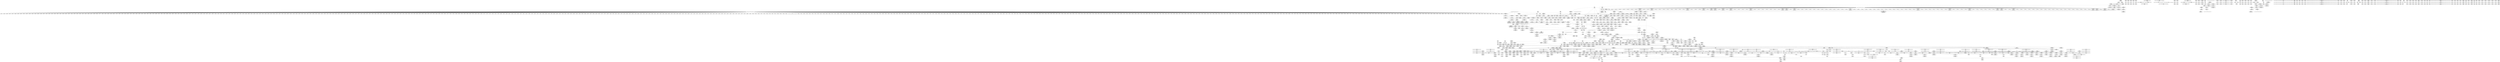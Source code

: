 digraph {
	CE0x3c4e330 [shape=record,shape=Mrecord,label="{CE0x3c4e330|72:_i32,_:_CRE_555,556_}"]
	CE0x3bc8dc0 [shape=record,shape=Mrecord,label="{CE0x3bc8dc0|aa_path_perm:path|Function::aa_path_perm&Arg::path::|*SummSource*}"]
	CE0x3af1360 [shape=record,shape=Mrecord,label="{CE0x3af1360|apparmor_path_mkdir:dentry|Function::apparmor_path_mkdir&Arg::dentry::|*SummSink*}"]
	CE0x3b5f150 [shape=record,shape=Mrecord,label="{CE0x3b5f150|i64_12|*Constant*|*SummSource*}"]
	CE0x3c5a270 [shape=record,shape=Mrecord,label="{CE0x3c5a270|72:_i32,_:_CRE_981,982_}"]
	CE0x3ba8ce0 [shape=record,shape=Mrecord,label="{CE0x3ba8ce0|VOIDTB_TE:_CE_223,224_}"]
	CE0x3c47d30 [shape=record,shape=Mrecord,label="{CE0x3c47d30|72:_i32,_:_CRE_265,266_}"]
	CE0x3c02240 [shape=record,shape=Mrecord,label="{CE0x3c02240|aa_cred_profile:tmp9|security/apparmor/include/context.h,100|*SummSource*}"]
	CE0x3c4f650 [shape=record,shape=Mrecord,label="{CE0x3c4f650|72:_i32,_:_CRE_573,574_}"]
	CE0x3bd11f0 [shape=record,shape=Mrecord,label="{CE0x3bd11f0|common_perm_dir_dentry:mnt1|security/apparmor/lsm.c,189|*SummSink*}"]
	CE0x3b35610 [shape=record,shape=Mrecord,label="{CE0x3b35610|common_perm_create:tmp26|security/apparmor/lsm.c,253|*SummSink*}"]
	CE0x3be21f0 [shape=record,shape=Mrecord,label="{CE0x3be21f0|__aa_current_profile:tmp2}"]
	CE0x3bc59f0 [shape=record,shape=Mrecord,label="{CE0x3bc59f0|common_perm:if.end}"]
	CE0x3af4ce0 [shape=record,shape=Mrecord,label="{CE0x3af4ce0|_ret_i1_%lnot,_!dbg_!15473|security/apparmor/include/apparmor.h,117|*SummSource*}"]
	CE0x3c562b0 [shape=record,shape=Mrecord,label="{CE0x3c562b0|72:_i32,_:_CRE_886,887_}"]
	CE0x3c41fb0 [shape=record,shape=Mrecord,label="{CE0x3c41fb0|72:_i32,_:_CRE_150,151_}"]
	CE0x3b125b0 [shape=record,shape=Mrecord,label="{CE0x3b125b0|i64_5|*Constant*|*SummSource*}"]
	CE0x3be97a0 [shape=record,shape=Mrecord,label="{CE0x3be97a0|aa_cred_profile:tmp2|*SummSink*}"]
	CE0x3bcbed0 [shape=record,shape=Mrecord,label="{CE0x3bcbed0|GLOBAL:__llvm_gcov_ctr57|Global_var:__llvm_gcov_ctr57|*SummSource*}"]
	CE0x3b36490 [shape=record,shape=Mrecord,label="{CE0x3b36490|common_perm_create:tmp27|*LoadInst*|security/apparmor/lsm.c,253|*SummSink*}"]
	CE0x3bcb560 [shape=record,shape=Mrecord,label="{CE0x3bcb560|GLOBAL:__llvm_gcov_ctr58|Global_var:__llvm_gcov_ctr58|*SummSource*}"]
	CE0x3af0e50 [shape=record,shape=Mrecord,label="{CE0x3af0e50|_ret_i32_%retval.0,_!dbg_!15515|security/apparmor/lsm.c,257|*SummSink*}"]
	CE0x3af5560 [shape=record,shape=Mrecord,label="{CE0x3af5560|common_perm_create:tmp10|security/apparmor/lsm.c,251|*SummSink*}"]
	CE0x3aef360 [shape=record,shape=Mrecord,label="{CE0x3aef360|_call_void_mcount()_#2|*SummSink*}"]
	CE0x3bc8f10 [shape=record,shape=Mrecord,label="{CE0x3bc8f10|aa_path_perm:path|Function::aa_path_perm&Arg::path::|*SummSink*}"]
	CE0x3b5b620 [shape=record,shape=Mrecord,label="{CE0x3b5b620|_call_void_mcount()_#2|*SummSink*}"]
	CE0x3c51740 [shape=record,shape=Mrecord,label="{CE0x3c51740|72:_i32,_:_CRE_604,605_}"]
	CE0x3b63d20 [shape=record,shape=Mrecord,label="{CE0x3b63d20|common_perm:error.0}"]
	CE0x3c00820 [shape=record,shape=Mrecord,label="{CE0x3c00820|get_current:tmp4|./arch/x86/include/asm/current.h,14}"]
	CE0x3af5eb0 [shape=record,shape=Mrecord,label="{CE0x3af5eb0|common_perm_create:tmp12|security/apparmor/lsm.c,251|*SummSource*}"]
	CE0x3b371e0 [shape=record,shape=Mrecord,label="{CE0x3b371e0|common_perm_create:d_inode|security/apparmor/lsm.c,253|*SummSink*}"]
	CE0x3bc3fc0 [shape=record,shape=Mrecord,label="{CE0x3bc3fc0|i64_3|*Constant*}"]
	CE0x3bbd6f0 [shape=record,shape=Mrecord,label="{CE0x3bbd6f0|common_perm:entry|*SummSource*}"]
	CE0x3be3da0 [shape=record,shape=Mrecord,label="{CE0x3be3da0|aa_cred_profile:lor.end}"]
	CE0x3b1a350 [shape=record,shape=Mrecord,label="{CE0x3b1a350|common_perm_create:tmp21|security/apparmor/lsm.c,251|*SummSink*}"]
	CE0x3c1e1c0 [shape=record,shape=Mrecord,label="{CE0x3c1e1c0|VOIDTB_TE:_CE_174,175_}"]
	CE0x3c51850 [shape=record,shape=Mrecord,label="{CE0x3c51850|72:_i32,_:_CRE_605,606_}"]
	CE0x3c18010 [shape=record,shape=Mrecord,label="{CE0x3c18010|i64_5|*Constant*}"]
	CE0x3c54630 [shape=record,shape=Mrecord,label="{CE0x3c54630|72:_i32,_:_CRE_824,832_}"]
	CE0x3bf4360 [shape=record,shape=Mrecord,label="{CE0x3bf4360|i8*_getelementptr_inbounds_(_36_x_i8_,_36_x_i8_*_.str12,_i32_0,_i32_0)|*Constant*|*SummSink*}"]
	CE0x3c54c90 [shape=record,shape=Mrecord,label="{CE0x3c54c90|72:_i32,_:_CRE_865,866_}"]
	CE0x3b25cd0 [shape=record,shape=Mrecord,label="{CE0x3b25cd0|%struct.task_struct*_(%struct.task_struct**)*_asm_movq_%gs:$_1:P_,$0_,_r,im,_dirflag_,_fpsr_,_flags_}"]
	CE0x3b1f6f0 [shape=record,shape=Mrecord,label="{CE0x3b1f6f0|104:_%struct.inode*,_:_CRE_95,96_}"]
	CE0x3bfc850 [shape=record,shape=Mrecord,label="{CE0x3bfc850|__aa_current_profile:call4|security/apparmor/include/context.h,138|*SummSink*}"]
	CE0x3be9100 [shape=record,shape=Mrecord,label="{CE0x3be9100|__aa_current_profile:tobool1|security/apparmor/include/context.h,138|*SummSink*}"]
	CE0x3b1e050 [shape=record,shape=Mrecord,label="{CE0x3b1e050|i64_4|*Constant*}"]
	CE0x3c108b0 [shape=record,shape=Mrecord,label="{CE0x3c108b0|VOIDTB_TE:_CE_160,161_}"]
	CE0x3af4a50 [shape=record,shape=Mrecord,label="{CE0x3af4a50|mediated_filesystem:bb}"]
	CE0x3c04b80 [shape=record,shape=Mrecord,label="{CE0x3c04b80|VOIDTB_TE:_CE_180,181_}"]
	CE0x3b60f10 [shape=record,shape=Mrecord,label="{CE0x3b60f10|common_perm_create:tmp35|security/apparmor/lsm.c,256|*SummSink*}"]
	CE0x3baf970 [shape=record,shape=Mrecord,label="{CE0x3baf970|VOIDTB_TE:_CE_205,206_}"]
	CE0x3b5bbe0 [shape=record,shape=Mrecord,label="{CE0x3b5bbe0|104:_%struct.inode*,_:_CRE_215,216_}"]
	CE0x3c59280 [shape=record,shape=Mrecord,label="{CE0x3c59280|72:_i32,_:_CRE_931,932_}"]
	CE0x3bcf9b0 [shape=record,shape=Mrecord,label="{CE0x3bcf9b0|_call_void_mcount()_#2|*SummSink*}"]
	CE0x3bfbd10 [shape=record,shape=Mrecord,label="{CE0x3bfbd10|__aa_current_profile:tmp21|security/apparmor/include/context.h,138}"]
	CE0x3c4a8c0 [shape=record,shape=Mrecord,label="{CE0x3c4a8c0|72:_i32,_:_CRE_306,307_}"]
	CE0x3b0f180 [shape=record,shape=Mrecord,label="{CE0x3b0f180|common_perm_create:tmp32|security/apparmor/lsm.c,253}"]
	"CONST[source:0(mediator),value:2(dynamic)][purpose:{object}][SnkIdx:3]"
	CE0x3b64e60 [shape=record,shape=Mrecord,label="{CE0x3b64e60|common_perm_create:call7|security/apparmor/lsm.c,253|*SummSource*}"]
	CE0x3b538f0 [shape=record,shape=Mrecord,label="{CE0x3b538f0|COLLAPSED:_GCMRE___llvm_gcov_ctr55_internal_global_2_x_i64_zeroinitializer:_elem_0:default:}"]
	CE0x3b0a990 [shape=record,shape=Mrecord,label="{CE0x3b0a990|i64_1|*Constant*}"]
	CE0x3b1bb40 [shape=record,shape=Mrecord,label="{CE0x3b1bb40|common_perm_create:tobool5|security/apparmor/lsm.c,253}"]
	CE0x3b38670 [shape=record,shape=Mrecord,label="{CE0x3b38670|i8*_getelementptr_inbounds_(_45_x_i8_,_45_x_i8_*_.str14,_i32_0,_i32_0)|*Constant*|*SummSource*}"]
	CE0x3c489f0 [shape=record,shape=Mrecord,label="{CE0x3c489f0|72:_i32,_:_CRE_277,278_}"]
	CE0x3c18260 [shape=record,shape=Mrecord,label="{CE0x3c18260|i64_6|*Constant*}"]
	CE0x3b16480 [shape=record,shape=Mrecord,label="{CE0x3b16480|i64*_getelementptr_inbounds_(_2_x_i64_,_2_x_i64_*___llvm_gcov_ctr112,_i64_0,_i64_1)|*Constant*}"]
	CE0x3b13e30 [shape=record,shape=Mrecord,label="{CE0x3b13e30|GLOBAL:common_perm_create.__warned|Global_var:common_perm_create.__warned|*SummSink*}"]
	CE0x3b39430 [shape=record,shape=Mrecord,label="{CE0x3b39430|common_perm_create:call10|security/apparmor/lsm.c,256|*SummSink*}"]
	CE0x3c11cb0 [shape=record,shape=Mrecord,label="{CE0x3c11cb0|aa_cred_profile:profile11|security/apparmor/include/context.h,101|*SummSink*}"]
	CE0x3b5e530 [shape=record,shape=Mrecord,label="{CE0x3b5e530|104:_%struct.inode*,_:_CRE_315,316_}"]
	CE0x3b10040 [shape=record,shape=Mrecord,label="{CE0x3b10040|common_perm_create:tmp14|security/apparmor/lsm.c,251|*SummSource*}"]
	CE0x3c4c160 [shape=record,shape=Mrecord,label="{CE0x3c4c160|72:_i32,_:_CRE_456,464_}"]
	CE0x3be8640 [shape=record,shape=Mrecord,label="{CE0x3be8640|i64*_getelementptr_inbounds_(_11_x_i64_,_11_x_i64_*___llvm_gcov_ctr58,_i64_0,_i64_0)|*Constant*|*SummSink*}"]
	CE0x3c16870 [shape=record,shape=Mrecord,label="{CE0x3c16870|aa_cred_profile:tobool1|security/apparmor/include/context.h,100}"]
	CE0x3c4a260 [shape=record,shape=Mrecord,label="{CE0x3c4a260|72:_i32,_:_CRE_300,301_}"]
	CE0x3bfa290 [shape=record,shape=Mrecord,label="{CE0x3bfa290|__aa_current_profile:tmp19|security/apparmor/include/context.h,138|*SummSource*}"]
	CE0x3c43f90 [shape=record,shape=Mrecord,label="{CE0x3c43f90|72:_i32,_:_CRE_180,181_}"]
	CE0x3b8c0c0 [shape=record,shape=Mrecord,label="{CE0x3b8c0c0|aa_cred_profile:tmp23|security/apparmor/include/context.h,100|*SummSource*}"]
	CE0x3bcf000 [shape=record,shape=Mrecord,label="{CE0x3bcf000|i64*_getelementptr_inbounds_(_2_x_i64_,_2_x_i64_*___llvm_gcov_ctr56,_i64_0,_i64_1)|*Constant*|*SummSink*}"]
	CE0x3c4f540 [shape=record,shape=Mrecord,label="{CE0x3c4f540|72:_i32,_:_CRE_572,573_}"]
	CE0x3c4b4a0 [shape=record,shape=Mrecord,label="{CE0x3c4b4a0|72:_i32,_:_CRE_352,360_}"]
	CE0x3c495a0 [shape=record,shape=Mrecord,label="{CE0x3c495a0|72:_i32,_:_CRE_288,289_}"]
	CE0x3c04390 [shape=record,shape=Mrecord,label="{CE0x3c04390|VOIDTB_TE:_CE_199,200_}"]
	CE0x3c541f0 [shape=record,shape=Mrecord,label="{CE0x3c541f0|72:_i32,_:_CRE_792,800_}"]
	CE0x3b24ac0 [shape=record,shape=Mrecord,label="{CE0x3b24ac0|104:_%struct.inode*,_:_CRE_209,210_}"]
	CE0x3b62cb0 [shape=record,shape=Mrecord,label="{CE0x3b62cb0|common_perm_dir_dentry:cond|Function::common_perm_dir_dentry&Arg::cond::|*SummSink*}"]
	CE0x3c00fa0 [shape=record,shape=Mrecord,label="{CE0x3c00fa0|aa_cred_profile:do.end}"]
	CE0x3c1ebc0 [shape=record,shape=Mrecord,label="{CE0x3c1ebc0|aa_cred_profile:tmp19|security/apparmor/include/context.h,100|*SummSource*}"]
	CE0x3c45090 [shape=record,shape=Mrecord,label="{CE0x3c45090|72:_i32,_:_CRE_196,197_}"]
	CE0x3b08cb0 [shape=record,shape=Mrecord,label="{CE0x3b08cb0|get_current:tmp4|./arch/x86/include/asm/current.h,14}"]
	CE0x3be95c0 [shape=record,shape=Mrecord,label="{CE0x3be95c0|i64_5|*Constant*}"]
	CE0x3c586d0 [shape=record,shape=Mrecord,label="{CE0x3c586d0|72:_i32,_:_CRE_920,921_}"]
	CE0x3bc0870 [shape=record,shape=Mrecord,label="{CE0x3bc0870|common_perm:tmp2|security/apparmor/lsm.c,169}"]
	CE0x3c5a160 [shape=record,shape=Mrecord,label="{CE0x3c5a160|72:_i32,_:_CRE_980,981_}"]
	CE0x3af59c0 [shape=record,shape=Mrecord,label="{CE0x3af59c0|common_perm_create:tmp11|security/apparmor/lsm.c,251|*SummSource*}"]
	CE0x3c57a10 [shape=record,shape=Mrecord,label="{CE0x3c57a10|72:_i32,_:_CRE_908,909_}"]
	CE0x3c13540 [shape=record,shape=Mrecord,label="{CE0x3c13540|aa_cred_profile:lnot.ext|security/apparmor/include/context.h,100}"]
	CE0x3bafdb0 [shape=record,shape=Mrecord,label="{CE0x3bafdb0|VOIDTB_TE:_CE_209,210_}"]
	CE0x3af0de0 [shape=record,shape=Mrecord,label="{CE0x3af0de0|_ret_i32_%retval.0,_!dbg_!15515|security/apparmor/lsm.c,257|*SummSource*}"]
	CE0x3b00b00 [shape=record,shape=Mrecord,label="{CE0x3b00b00|common_perm_create:tmp5|security/apparmor/lsm.c,251|*SummSink*}"]
	CE0x3c13880 [shape=record,shape=Mrecord,label="{CE0x3c13880|VOIDTB_TE:_CE_144,145_}"]
	CE0x3b63570 [shape=record,shape=Mrecord,label="{CE0x3b63570|mediated_filesystem:entry|*SummSink*}"]
	CE0x3b39980 [shape=record,shape=Mrecord,label="{CE0x3b39980|GLOBAL:common_perm_dir_dentry|*Constant*|*SummSink*}"]
	CE0x3b37ff0 [shape=record,shape=Mrecord,label="{CE0x3b37ff0|common_perm:tmp1}"]
	CE0x3af07c0 [shape=record,shape=Mrecord,label="{CE0x3af07c0|i16_16384|*Constant*|*SummSource*}"]
	CE0x3b18490 [shape=record,shape=Mrecord,label="{CE0x3b18490|get_current:tmp3|*SummSink*}"]
	CE0x3beab10 [shape=record,shape=Mrecord,label="{CE0x3beab10|VOIDTB_TE:_CE_90,91_}"]
	CE0x3bc84c0 [shape=record,shape=Mrecord,label="{CE0x3bc84c0|aa_path_perm:op|Function::aa_path_perm&Arg::op::|*SummSource*}"]
	"CONST[source:0(mediator),value:2(dynamic)][purpose:{object}][SnkIdx:2]"
	CE0x3c50970 [shape=record,shape=Mrecord,label="{CE0x3c50970|72:_i32,_:_CRE_591,592_}"]
	CE0x3b63890 [shape=record,shape=Mrecord,label="{CE0x3b63890|_ret_i32_%call17,_!dbg_!15526|security/apparmor/file.c,307|*SummSource*}"]
	CE0x3bfaaa0 [shape=record,shape=Mrecord,label="{CE0x3bfaaa0|__aa_current_profile:call3|security/apparmor/include/context.h,138}"]
	CE0x3c50750 [shape=record,shape=Mrecord,label="{CE0x3c50750|72:_i32,_:_CRE_589,590_}"]
	CE0x3b131b0 [shape=record,shape=Mrecord,label="{CE0x3b131b0|mediated_filesystem:tmp2}"]
	CE0x3bbd060 [shape=record,shape=Mrecord,label="{CE0x3bbd060|mediated_filesystem:tmp5|security/apparmor/include/apparmor.h,117|*SummSink*}"]
	CE0x3c44a30 [shape=record,shape=Mrecord,label="{CE0x3c44a30|72:_i32,_:_CRE_190,191_}"]
	CE0x3b045e0 [shape=record,shape=Mrecord,label="{CE0x3b045e0|common_perm_create:tmp34|security/apparmor/lsm.c,254|*SummSink*}"]
	CE0x3bc0cf0 [shape=record,shape=Mrecord,label="{CE0x3bc0cf0|__aa_current_profile:tmp1}"]
	CE0x3baaf10 [shape=record,shape=Mrecord,label="{CE0x3baaf10|72:_i32,_:_CRE_24,32_}"]
	CE0x3c52ea0 [shape=record,shape=Mrecord,label="{CE0x3c52ea0|72:_i32,_:_CRE_640,648_}"]
	CE0x3c0dff0 [shape=record,shape=Mrecord,label="{CE0x3c0dff0|aa_cred_profile:tmp28|security/apparmor/include/context.h,100}"]
	CE0x3c04280 [shape=record,shape=Mrecord,label="{CE0x3c04280|VOIDTB_TE:_CE_198,199_}"]
	CE0x3be87b0 [shape=record,shape=Mrecord,label="{CE0x3be87b0|COLLAPSED:_GCMRE___llvm_gcov_ctr58_internal_global_11_x_i64_zeroinitializer:_elem_0:default:}"]
	CE0x3b22980 [shape=record,shape=Mrecord,label="{CE0x3b22980|104:_%struct.inode*,_:_CRE_181,182_}"]
	CE0x3bf29a0 [shape=record,shape=Mrecord,label="{CE0x3bf29a0|i1_true|*Constant*}"]
	CE0x3bc29f0 [shape=record,shape=Mrecord,label="{CE0x3bc29f0|i64*_getelementptr_inbounds_(_5_x_i64_,_5_x_i64_*___llvm_gcov_ctr57,_i64_0,_i64_0)|*Constant*|*SummSource*}"]
	CE0x3bb0300 [shape=record,shape=Mrecord,label="{CE0x3bb0300|VOIDTB_TE:_CE_214,215_}"]
	CE0x3bc8310 [shape=record,shape=Mrecord,label="{CE0x3bc8310|aa_path_perm:op|Function::aa_path_perm&Arg::op::}"]
	CE0x3c4d9d0 [shape=record,shape=Mrecord,label="{CE0x3c4d9d0|72:_i32,_:_CRE_512,520_}"]
	CE0x3c13610 [shape=record,shape=Mrecord,label="{CE0x3c13610|VOIDTB_TE:_CE_96,104_}"]
	CE0x3c41320 [shape=record,shape=Mrecord,label="{CE0x3c41320|72:_i32,_:_CRE_138,139_}"]
	CE0x3bf5ee0 [shape=record,shape=Mrecord,label="{CE0x3bf5ee0|__aa_current_profile:tmp15|security/apparmor/include/context.h,138|*SummSource*}"]
	CE0x3c16800 [shape=record,shape=Mrecord,label="{CE0x3c16800|aa_cred_profile:tobool1|security/apparmor/include/context.h,100|*SummSource*}"]
	CE0x3c0c660 [shape=record,shape=Mrecord,label="{CE0x3c0c660|aa_cred_profile:tmp31|security/apparmor/include/context.h,100|*SummSink*}"]
	CE0x3bee5b0 [shape=record,shape=Mrecord,label="{CE0x3bee5b0|__aa_current_profile:tmp6|security/apparmor/include/context.h,138|*SummSource*}"]
	CE0x3c0e5d0 [shape=record,shape=Mrecord,label="{CE0x3c0e5d0|aa_cred_profile:tmp29|security/apparmor/include/context.h,100|*SummSource*}"]
	CE0x3b69100 [shape=record,shape=Mrecord,label="{CE0x3b69100|__aa_current_profile:land.lhs.true}"]
	CE0x3b287a0 [shape=record,shape=Mrecord,label="{CE0x3b287a0|__aa_current_profile:tmp5|security/apparmor/include/context.h,138|*SummSource*}"]
	CE0x3b8c1e0 [shape=record,shape=Mrecord,label="{CE0x3b8c1e0|aa_cred_profile:tmp23|security/apparmor/include/context.h,100|*SummSink*}"]
	CE0x3b18130 [shape=record,shape=Mrecord,label="{CE0x3b18130|get_current:tmp2|*SummSink*}"]
	CE0x3b636e0 [shape=record,shape=Mrecord,label="{CE0x3b636e0|_ret_i32_%call17,_!dbg_!15526|security/apparmor/file.c,307}"]
	CE0x3c095b0 [shape=record,shape=Mrecord,label="{CE0x3c095b0|VOIDTB_TE:_CE_40,48_}"]
	CE0x3c41950 [shape=record,shape=Mrecord,label="{CE0x3c41950|72:_i32,_:_CRE_144,145_}"]
	CE0x3b6c3c0 [shape=record,shape=Mrecord,label="{CE0x3b6c3c0|common_perm_create:tmp37|security/apparmor/lsm.c,257}"]
	CE0x3af7d30 [shape=record,shape=Mrecord,label="{CE0x3af7d30|i64_10|*Constant*|*SummSource*}"]
	CE0x3bc3830 [shape=record,shape=Mrecord,label="{CE0x3bc3830|i64_0|*Constant*}"]
	CE0x3c476d0 [shape=record,shape=Mrecord,label="{CE0x3c476d0|72:_i32,_:_CRE_259,260_}"]
	CE0x3b395d0 [shape=record,shape=Mrecord,label="{CE0x3b395d0|GLOBAL:common_perm_dir_dentry|*Constant*|*SummSource*}"]
	CE0x3c19840 [shape=record,shape=Mrecord,label="{CE0x3c19840|i64*_getelementptr_inbounds_(_16_x_i64_,_16_x_i64_*___llvm_gcov_ctr46,_i64_0,_i64_0)|*Constant*|*SummSink*}"]
	CE0x3c188b0 [shape=record,shape=Mrecord,label="{CE0x3c188b0|i64*_getelementptr_inbounds_(_16_x_i64_,_16_x_i64_*___llvm_gcov_ctr46,_i64_0,_i64_7)|*Constant*|*SummSink*}"]
	CE0x3b61180 [shape=record,shape=Mrecord,label="{CE0x3b61180|common_perm_create:tmp36|security/apparmor/lsm.c,256}"]
	CE0x3aeeec0 [shape=record,shape=Mrecord,label="{CE0x3aeeec0|common_perm_create:entry}"]
	CE0x3c48d20 [shape=record,shape=Mrecord,label="{CE0x3c48d20|72:_i32,_:_CRE_280,281_}"]
	CE0x3bef740 [shape=record,shape=Mrecord,label="{CE0x3bef740|__aa_current_profile:tmp7|security/apparmor/include/context.h,138|*SummSource*}"]
	CE0x3b3bcf0 [shape=record,shape=Mrecord,label="{CE0x3b3bcf0|common_perm_create:call3|security/apparmor/lsm.c,251|*SummSource*}"]
	CE0x3b07570 [shape=record,shape=Mrecord,label="{CE0x3b07570|i8*_getelementptr_inbounds_(_24_x_i8_,_24_x_i8_*_.str8,_i32_0,_i32_0)|*Constant*|*SummSink*}"]
	CE0x3bf82f0 [shape=record,shape=Mrecord,label="{CE0x3bf82f0|get_current:tmp}"]
	CE0x3bcc7c0 [shape=record,shape=Mrecord,label="{CE0x3bcc7c0|common_perm:tmp6|security/apparmor/lsm.c,169}"]
	CE0x3c43c60 [shape=record,shape=Mrecord,label="{CE0x3c43c60|72:_i32,_:_CRE_177,178_}"]
	CE0x3b357b0 [shape=record,shape=Mrecord,label="{CE0x3b357b0|common_perm_create:dentry6|security/apparmor/lsm.c,253|*SummSource*}"]
	CE0x3c19a10 [shape=record,shape=Mrecord,label="{CE0x3c19a10|COLLAPSED:_GCMRE___llvm_gcov_ctr46_internal_global_16_x_i64_zeroinitializer:_elem_0:default:}"]
	CE0x3af0470 [shape=record,shape=Mrecord,label="{CE0x3af0470|common_perm_create:dentry|Function::common_perm_create&Arg::dentry::|*SummSink*}"]
	CE0x3b088a0 [shape=record,shape=Mrecord,label="{CE0x3b088a0|common_perm_create:land.lhs.true2}"]
	CE0x3b5dc90 [shape=record,shape=Mrecord,label="{CE0x3b5dc90|104:_%struct.inode*,_:_CRE_307,308_}"]
	CE0x3b36a60 [shape=record,shape=Mrecord,label="{CE0x3b36a60|i32_5|*Constant*|*SummSource*}"]
	CE0x3b5b7e0 [shape=record,shape=Mrecord,label="{CE0x3b5b7e0|_call_void_mcount()_#2}"]
	CE0x3ba8680 [shape=record,shape=Mrecord,label="{CE0x3ba8680|VOIDTB_TE:_CE_217,218_}"]
	CE0x3b5e790 [shape=record,shape=Mrecord,label="{CE0x3b5e790|104:_%struct.inode*,_:_CRE_317,318_}"]
	CE0x3b53960 [shape=record,shape=Mrecord,label="{CE0x3b53960|mediated_filesystem:tmp|*SummSource*}"]
	CE0x3b5dd40 [shape=record,shape=Mrecord,label="{CE0x3b5dd40|104:_%struct.inode*,_:_CRE_308,309_}"]
	CE0x3c49490 [shape=record,shape=Mrecord,label="{CE0x3c49490|72:_i32,_:_CRE_287,288_}"]
	CE0x3c4aae0 [shape=record,shape=Mrecord,label="{CE0x3c4aae0|72:_i32,_:_CRE_308,309_}"]
	CE0x3b35290 [shape=record,shape=Mrecord,label="{CE0x3b35290|common_perm_create:tmp26|security/apparmor/lsm.c,253}"]
	CE0x3bcc690 [shape=record,shape=Mrecord,label="{CE0x3bcc690|common_perm:tmp5|security/apparmor/lsm.c,169|*SummSink*}"]
	CE0x3bf3da0 [shape=record,shape=Mrecord,label="{CE0x3bf3da0|i8*_getelementptr_inbounds_(_36_x_i8_,_36_x_i8_*_.str12,_i32_0,_i32_0)|*Constant*}"]
	CE0x3b5f870 [shape=record,shape=Mrecord,label="{CE0x3b5f870|common_perm_create:tmp30|security/apparmor/lsm.c,253}"]
	CE0x3c444e0 [shape=record,shape=Mrecord,label="{CE0x3c444e0|72:_i32,_:_CRE_185,186_}"]
	CE0x3bef0c0 [shape=record,shape=Mrecord,label="{CE0x3bef0c0|VOIDTB_TE:_CE_150,151_}"]
	CE0x3c45d50 [shape=record,shape=Mrecord,label="{CE0x3c45d50|72:_i32,_:_CRE_208,210_}"]
	CE0x3bfbca0 [shape=record,shape=Mrecord,label="{CE0x3bfbca0|__aa_current_profile:cred|security/apparmor/include/context.h,138|*SummSink*}"]
	CE0x3b007a0 [shape=record,shape=Mrecord,label="{CE0x3b007a0|common_perm_create:tmp24|security/apparmor/lsm.c,253|*SummSink*}"]
	CE0x3b168f0 [shape=record,shape=Mrecord,label="{CE0x3b168f0|mediated_filesystem:tmp1}"]
	CE0x3b078a0 [shape=record,shape=Mrecord,label="{CE0x3b078a0|i32_251|*Constant*}"]
	CE0x3b20e30 [shape=record,shape=Mrecord,label="{CE0x3b20e30|104:_%struct.inode*,_:_CRE_158,159_}"]
	CE0x3bf5270 [shape=record,shape=Mrecord,label="{CE0x3bf5270|i8*_getelementptr_inbounds_(_45_x_i8_,_45_x_i8_*_.str14,_i32_0,_i32_0)|*Constant*}"]
	CE0x3c42d80 [shape=record,shape=Mrecord,label="{CE0x3c42d80|72:_i32,_:_CRE_163,164_}"]
	CE0x3bedfd0 [shape=record,shape=Mrecord,label="{CE0x3bedfd0|__aa_current_profile:if.end|*SummSource*}"]
	CE0x3ae8280 [shape=record,shape=Mrecord,label="{CE0x3ae8280|apparmor_path_mkdir:entry}"]
	CE0x3bcb400 [shape=record,shape=Mrecord,label="{CE0x3bcb400|GLOBAL:__llvm_gcov_ctr58|Global_var:__llvm_gcov_ctr58}"]
	CE0x3b22720 [shape=record,shape=Mrecord,label="{CE0x3b22720|104:_%struct.inode*,_:_CRE_179,180_}"]
	CE0x3c56910 [shape=record,shape=Mrecord,label="{CE0x3c56910|72:_i32,_:_CRE_892,893_}"]
	CE0x3b27750 [shape=record,shape=Mrecord,label="{CE0x3b27750|i64_2|*Constant*}"]
	CE0x3aee430 [shape=record,shape=Mrecord,label="{CE0x3aee430|_call_void_mcount()_#2}"]
	CE0x3bca570 [shape=record,shape=Mrecord,label="{CE0x3bca570|common_perm:mode|security/apparmor/lsm.c,169|*SummSink*}"]
	CE0x3c5a380 [shape=record,shape=Mrecord,label="{CE0x3c5a380|72:_i32,_:_CRE_982,983_}"]
	CE0x3c0e060 [shape=record,shape=Mrecord,label="{CE0x3c0e060|aa_cred_profile:tmp28|security/apparmor/include/context.h,100|*SummSource*}"]
	CE0x3c4b140 [shape=record,shape=Mrecord,label="{CE0x3c4b140|72:_i32,_:_CRE_328,336_}"]
	CE0x3b68400 [shape=record,shape=Mrecord,label="{CE0x3b68400|__aa_current_profile:tmp2|*SummSource*}"]
	CE0x3c07750 [shape=record,shape=Mrecord,label="{CE0x3c07750|_call_void_mcount()_#2}"]
	CE0x3bf99d0 [shape=record,shape=Mrecord,label="{CE0x3bf99d0|aa_cred_profile:tmp14|security/apparmor/include/context.h,100}"]
	CE0x3c05700 [shape=record,shape=Mrecord,label="{CE0x3c05700|VOIDTB_TE:_CE_187,188_}"]
	CE0x3b24d20 [shape=record,shape=Mrecord,label="{CE0x3b24d20|104:_%struct.inode*,_:_CRE_211,212_}"]
	CE0x3b1c600 [shape=record,shape=Mrecord,label="{CE0x3b1c600|%struct.vfsmount*_null|*Constant*|*SummSource*}"]
	CE0x3c45f70 [shape=record,shape=Mrecord,label="{CE0x3c45f70|72:_i32,_:_CRE_216,224_}"]
	CE0x3bf4720 [shape=record,shape=Mrecord,label="{CE0x3bf4720|GLOBAL:lockdep_rcu_suspicious|*Constant*}"]
	CE0x3b53880 [shape=record,shape=Mrecord,label="{CE0x3b53880|mediated_filesystem:tmp}"]
	CE0x3b67960 [shape=record,shape=Mrecord,label="{CE0x3b67960|common_perm:tmp10|security/apparmor/lsm.c,172}"]
	CE0x3b105d0 [shape=record,shape=Mrecord,label="{CE0x3b105d0|i1_true|*Constant*|*SummSink*}"]
	CE0x3c11720 [shape=record,shape=Mrecord,label="{CE0x3c11720|aa_cred_profile:tmp33|security/apparmor/include/context.h,101|*SummSink*}"]
	CE0x3b6d2f0 [shape=record,shape=Mrecord,label="{CE0x3b6d2f0|i64*_getelementptr_inbounds_(_2_x_i64_,_2_x_i64_*___llvm_gcov_ctr112,_i64_0,_i64_0)|*Constant*|*SummSource*}"]
	CE0x3c045b0 [shape=record,shape=Mrecord,label="{CE0x3c045b0|VOIDTB_TE:_CE_201,202_}"]
	CE0x3c45800 [shape=record,shape=Mrecord,label="{CE0x3c45800|72:_i32,_:_CRE_203,204_}"]
	CE0x3af4490 [shape=record,shape=Mrecord,label="{CE0x3af4490|common_perm_create:tmp3}"]
	CE0x3c4b390 [shape=record,shape=Mrecord,label="{CE0x3c4b390|72:_i32,_:_CRE_344,352_}"]
	CE0x3c51410 [shape=record,shape=Mrecord,label="{CE0x3c51410|72:_i32,_:_CRE_601,602_}"]
	CE0x3b0a510 [shape=record,shape=Mrecord,label="{CE0x3b0a510|i64_3|*Constant*}"]
	CE0x3b54080 [shape=record,shape=Mrecord,label="{CE0x3b54080|i32_11|*Constant*|*SummSink*}"]
	CE0x3c4c8a0 [shape=record,shape=Mrecord,label="{CE0x3c4c8a0|72:_i32,_:_CRE_477,478_}"]
	CE0x3bf1710 [shape=record,shape=Mrecord,label="{CE0x3bf1710|__aa_current_profile:tmp10|security/apparmor/include/context.h,138|*SummSink*}"]
	CE0x3c56b30 [shape=record,shape=Mrecord,label="{CE0x3c56b30|72:_i32,_:_CRE_894,895_}"]
	CE0x3b63b60 [shape=record,shape=Mrecord,label="{CE0x3b63b60|i64*_getelementptr_inbounds_(_5_x_i64_,_5_x_i64_*___llvm_gcov_ctr57,_i64_0,_i64_4)|*Constant*}"]
	CE0x3bfd220 [shape=record,shape=Mrecord,label="{CE0x3bfd220|aa_cred_profile:cred|Function::aa_cred_profile&Arg::cred::}"]
	CE0x3c12f00 [shape=record,shape=Mrecord,label="{CE0x3c12f00|VOIDTB_TE:_CE_156,157_}"]
	CE0x3c4d230 [shape=record,shape=Mrecord,label="{CE0x3c4d230|72:_i32,_:_CRE_486,487_}"]
	CE0x3aea2d0 [shape=record,shape=Mrecord,label="{CE0x3aea2d0|apparmor_path_mkdir:dir|Function::apparmor_path_mkdir&Arg::dir::|*SummSink*}"]
	CE0x3c4b280 [shape=record,shape=Mrecord,label="{CE0x3c4b280|72:_i32,_:_CRE_336,344_}"]
	CE0x3c48060 [shape=record,shape=Mrecord,label="{CE0x3c48060|72:_i32,_:_CRE_268,269_}"]
	CE0x3bc2480 [shape=record,shape=Mrecord,label="{CE0x3bc2480|_ret_%struct.aa_profile*_%call4,_!dbg_!15494|security/apparmor/include/context.h,138|*SummSource*}"]
	CE0x3b21a10 [shape=record,shape=Mrecord,label="{CE0x3b21a10|104:_%struct.inode*,_:_CRE_168,169_}"]
	CE0x3b24e50 [shape=record,shape=Mrecord,label="{CE0x3b24e50|104:_%struct.inode*,_:_CRE_212,213_}"]
	CE0x3c1e3e0 [shape=record,shape=Mrecord,label="{CE0x3c1e3e0|VOIDTB_TE:_CE_176,177_}"]
	CE0x3c4ad00 [shape=record,shape=Mrecord,label="{CE0x3c4ad00|72:_i32,_:_CRE_310,311_}"]
	CE0x3b558c0 [shape=record,shape=Mrecord,label="{CE0x3b558c0|__aa_current_profile:tmp4|security/apparmor/include/context.h,138}"]
	CE0x3c599f0 [shape=record,shape=Mrecord,label="{CE0x3c599f0|72:_i32,_:_CRE_952,960_}"]
	CE0x3c05b40 [shape=record,shape=Mrecord,label="{CE0x3c05b40|VOIDTB_TE:_CE_191,192_}"]
	CE0x3b8e190 [shape=record,shape=Mrecord,label="{CE0x3b8e190|aa_cred_profile:tmp22|security/apparmor/include/context.h,100|*SummSink*}"]
	CE0x3b102f0 [shape=record,shape=Mrecord,label="{CE0x3b102f0|i1_true|*Constant*|*SummSource*}"]
	CE0x3bf7ad0 [shape=record,shape=Mrecord,label="{CE0x3bf7ad0|i64*_getelementptr_inbounds_(_11_x_i64_,_11_x_i64_*___llvm_gcov_ctr58,_i64_0,_i64_10)|*Constant*|*SummSource*}"]
	CE0x3c44d60 [shape=record,shape=Mrecord,label="{CE0x3c44d60|72:_i32,_:_CRE_193,194_}"]
	CE0x3bfc470 [shape=record,shape=Mrecord,label="{CE0x3bfc470|__aa_current_profile:call4|security/apparmor/include/context.h,138}"]
	CE0x3bf1570 [shape=record,shape=Mrecord,label="{CE0x3bf1570|__aa_current_profile:tmp10|security/apparmor/include/context.h,138|*SummSource*}"]
	CE0x3bed6b0 [shape=record,shape=Mrecord,label="{CE0x3bed6b0|aa_cred_profile:tmp9|security/apparmor/include/context.h,100}"]
	CE0x3c1e720 [shape=record,shape=Mrecord,label="{CE0x3c1e720|aa_cred_profile:tmp18|security/apparmor/include/context.h,100|*SummSource*}"]
	CE0x3aec220 [shape=record,shape=Mrecord,label="{CE0x3aec220|common_perm_create:mask|Function::common_perm_create&Arg::mask::|*SummSink*}"]
	CE0x3bfe4c0 [shape=record,shape=Mrecord,label="{CE0x3bfe4c0|aa_cred_profile:tmp4|*LoadInst*|security/apparmor/include/context.h,99}"]
	CE0x3b1b8a0 [shape=record,shape=Mrecord,label="{CE0x3b1b8a0|0:_%struct.vfsmount*,_8:_%struct.dentry*,_:_CRE_8,16_|*MultipleSource*|Function::common_perm_create&Arg::dir::|Function::apparmor_path_mkdir&Arg::dir::|security/apparmor/lsm.c,253}"]
	CE0x3c552c0 [shape=record,shape=Mrecord,label="{CE0x3c552c0|72:_i32,_:_CRE_871,872_}"]
	CE0x3ba8570 [shape=record,shape=Mrecord,label="{CE0x3ba8570|VOIDTB_TE:_CE_216,217_}"]
	CE0x3baaa10 [shape=record,shape=Mrecord,label="{CE0x3baaa10|72:_i32,_:_CRE_2,4_}"]
	CE0x3c198e0 [shape=record,shape=Mrecord,label="{CE0x3c198e0|aa_cred_profile:tmp|*SummSource*}"]
	CE0x3b8b0d0 [shape=record,shape=Mrecord,label="{CE0x3b8b0d0|void_(i8*,_i32,_i64)*_asm_sideeffect_1:_09ud2_0A.pushsection___bug_table,_22a_22_0A2:_09.long_1b_-_2b,_$_0:c_-_2b_0A_09.word_$_1:c_,_0_0A_09.org_2b+$_2:c_0A.popsection_,_i,i,i,_dirflag_,_fpsr_,_flags_|*SummSink*}"]
	CE0x3c55810 [shape=record,shape=Mrecord,label="{CE0x3c55810|72:_i32,_:_CRE_876,877_}"]
	CE0x3c588f0 [shape=record,shape=Mrecord,label="{CE0x3c588f0|72:_i32,_:_CRE_922,923_}"]
	CE0x3be9890 [shape=record,shape=Mrecord,label="{CE0x3be9890|aa_cred_profile:tmp3}"]
	CE0x3b293a0 [shape=record,shape=Mrecord,label="{CE0x3b293a0|common_perm_create:tmp15|security/apparmor/lsm.c,251}"]
	CE0x3bca3d0 [shape=record,shape=Mrecord,label="{CE0x3bca3d0|common_perm:mode|security/apparmor/lsm.c,169}"]
	CE0x3af7de0 [shape=record,shape=Mrecord,label="{CE0x3af7de0|i64_10|*Constant*|*SummSink*}"]
	CE0x3c1e4f0 [shape=record,shape=Mrecord,label="{CE0x3c1e4f0|VOIDTB_TE:_CE_177,178_}"]
	CE0x3c4bd20 [shape=record,shape=Mrecord,label="{CE0x3c4bd20|72:_i32,_:_CRE_424,432_}"]
	CE0x3b25e70 [shape=record,shape=Mrecord,label="{CE0x3b25e70|common_perm_create:cond|security/apparmor/lsm.c, 251|*SummSink*}"]
	CE0x3b5d010 [shape=record,shape=Mrecord,label="{CE0x3b5d010|104:_%struct.inode*,_:_CRE_272,280_|*MultipleSource*|security/apparmor/lsm.c,253|*LoadInst*|security/apparmor/lsm.c,253}"]
	CE0x3b673b0 [shape=record,shape=Mrecord,label="{CE0x3b673b0|common_perm:tmp9|security/apparmor/lsm.c,172}"]
	CE0x3bd1770 [shape=record,shape=Mrecord,label="{CE0x3bd1770|common_perm_dir_dentry:dentry2|security/apparmor/lsm.c,189}"]
	CE0x3bc6000 [shape=record,shape=Mrecord,label="{CE0x3bc6000|aa_cred_profile:tmp10|security/apparmor/include/context.h,100}"]
	CE0x3b5b580 [shape=record,shape=Mrecord,label="{CE0x3b5b580|_call_void_mcount()_#2|*SummSource*}"]
	CE0x3bf7df0 [shape=record,shape=Mrecord,label="{CE0x3bf7df0|i64*_getelementptr_inbounds_(_11_x_i64_,_11_x_i64_*___llvm_gcov_ctr58,_i64_0,_i64_10)|*Constant*|*SummSink*}"]
	CE0x3af7cc0 [shape=record,shape=Mrecord,label="{CE0x3af7cc0|i64_10|*Constant*}"]
	CE0x3b09cb0 [shape=record,shape=Mrecord,label="{CE0x3b09cb0|common_perm:tmp7|security/apparmor/lsm.c,170}"]
	CE0x3be83f0 [shape=record,shape=Mrecord,label="{CE0x3be83f0|aa_cred_profile:tmp7|security/apparmor/include/context.h,100}"]
	CE0x3c500f0 [shape=record,shape=Mrecord,label="{CE0x3c500f0|72:_i32,_:_CRE_583,584_}"]
	CE0x3b19900 [shape=record,shape=Mrecord,label="{CE0x3b19900|common_perm_create:fsuid|security/apparmor/lsm.c,251}"]
	CE0x3bfd970 [shape=record,shape=Mrecord,label="{CE0x3bfd970|_ret_%struct.aa_profile*_%tmp34,_!dbg_!15510|security/apparmor/include/context.h,101}"]
	CE0x3bbd590 [shape=record,shape=Mrecord,label="{CE0x3bbd590|common_perm:entry}"]
	CE0x3aefe10 [shape=record,shape=Mrecord,label="{CE0x3aefe10|i32_4|*Constant*}"]
	CE0x3b36600 [shape=record,shape=Mrecord,label="{CE0x3b36600|i32_5|*Constant*}"]
	CE0x3be9230 [shape=record,shape=Mrecord,label="{CE0x3be9230|i64_4|*Constant*}"]
	CE0x3aec480 [shape=record,shape=Mrecord,label="{CE0x3aec480|i64_2|*Constant*}"]
	CE0x3b6b950 [shape=record,shape=Mrecord,label="{CE0x3b6b950|common_perm_create:retval.0}"]
	CE0x3c45c40 [shape=record,shape=Mrecord,label="{CE0x3c45c40|72:_i32,_:_CRE_207,208_}"]
	CE0x3b5f8e0 [shape=record,shape=Mrecord,label="{CE0x3b5f8e0|common_perm_create:tmp30|security/apparmor/lsm.c,253|*SummSource*}"]
	CE0x3c53a80 [shape=record,shape=Mrecord,label="{CE0x3c53a80|72:_i32,_:_CRE_728,736_}"]
	CE0x3c1e790 [shape=record,shape=Mrecord,label="{CE0x3c1e790|aa_cred_profile:tmp18|security/apparmor/include/context.h,100|*SummSink*}"]
	CE0x3b11de0 [shape=record,shape=Mrecord,label="{CE0x3b11de0|i64_4|*Constant*|*SummSource*}"]
	CE0x3b27d30 [shape=record,shape=Mrecord,label="{CE0x3b27d30|GLOBAL:__llvm_gcov_ctr60|Global_var:__llvm_gcov_ctr60|*SummSource*}"]
	CE0x3c55a30 [shape=record,shape=Mrecord,label="{CE0x3c55a30|72:_i32,_:_CRE_878,879_}"]
	CE0x3b182a0 [shape=record,shape=Mrecord,label="{CE0x3b182a0|get_current:tmp3}"]
	CE0x3af6d60 [shape=record,shape=Mrecord,label="{CE0x3af6d60|apparmor_path_mkdir:tmp1|*SummSource*}"]
	CE0x3beac60 [shape=record,shape=Mrecord,label="{CE0x3beac60|i32_22|*Constant*}"]
	CE0x3b69bb0 [shape=record,shape=Mrecord,label="{CE0x3b69bb0|mediated_filesystem:tmp4|*LoadInst*|security/apparmor/include/apparmor.h,117|*SummSource*}"]
	CE0x3be7830 [shape=record,shape=Mrecord,label="{CE0x3be7830|__aa_current_profile:tmp12|security/apparmor/include/context.h,138}"]
	CE0x3bc42b0 [shape=record,shape=Mrecord,label="{CE0x3bc42b0|common_perm:cmp|security/apparmor/lsm.c,169}"]
	CE0x3af66a0 [shape=record,shape=Mrecord,label="{CE0x3af66a0|common_perm_dir_dentry:tmp1}"]
	CE0x3b1d480 [shape=record,shape=Mrecord,label="{CE0x3b1d480|GLOBAL:aa_path_perm|*Constant*|*SummSink*}"]
	CE0x3b540f0 [shape=record,shape=Mrecord,label="{CE0x3b540f0|i32_11|*Constant*|*SummSource*}"]
	CE0x3b54b70 [shape=record,shape=Mrecord,label="{CE0x3b54b70|__aa_current_profile:tmp1|*SummSink*}"]
	CE0x3af0230 [shape=record,shape=Mrecord,label="{CE0x3af0230|common_perm_create:dentry|Function::common_perm_create&Arg::dentry::|*SummSource*}"]
	CE0x3bcdb30 [shape=record,shape=Mrecord,label="{CE0x3bcdb30|mediated_filesystem:lnot|security/apparmor/include/apparmor.h,117|*SummSink*}"]
	CE0x3b231d0 [shape=record,shape=Mrecord,label="{CE0x3b231d0|104:_%struct.inode*,_:_CRE_188,189_}"]
	CE0x3c10ad0 [shape=record,shape=Mrecord,label="{CE0x3c10ad0|VOIDTB_TE:_CE_162,163_}"]
	CE0x3b6db20 [shape=record,shape=Mrecord,label="{CE0x3b6db20|i64*_getelementptr_inbounds_(_2_x_i64_,_2_x_i64_*___llvm_gcov_ctr56,_i64_0,_i64_0)|*Constant*}"]
	CE0x3b5c0a0 [shape=record,shape=Mrecord,label="{CE0x3b5c0a0|104:_%struct.inode*,_:_CRE_219,220_}"]
	CE0x3c13010 [shape=record,shape=Mrecord,label="{CE0x3c13010|VOIDTB_TE:_CE_157,158_}"]
	CE0x3c4f100 [shape=record,shape=Mrecord,label="{CE0x3c4f100|72:_i32,_:_CRE_568,569_}"]
	CE0x3c48c10 [shape=record,shape=Mrecord,label="{CE0x3c48c10|72:_i32,_:_CRE_279,280_}"]
	CE0x3bfd1b0 [shape=record,shape=Mrecord,label="{CE0x3bfd1b0|aa_cred_profile:entry|*SummSink*}"]
	CE0x3b109f0 [shape=record,shape=Mrecord,label="{CE0x3b109f0|aa_cred_profile:if.then}"]
	CE0x3baadc0 [shape=record,shape=Mrecord,label="{CE0x3baadc0|72:_i32,_:_CRE_12,16_}"]
	CE0x3c4d340 [shape=record,shape=Mrecord,label="{CE0x3c4d340|72:_i32,_:_CRE_487,488_}"]
	CE0x3be8230 [shape=record,shape=Mrecord,label="{CE0x3be8230|GLOBAL:__llvm_gcov_ctr46|Global_var:__llvm_gcov_ctr46|*SummSink*}"]
	CE0x3c1f650 [shape=record,shape=Mrecord,label="{CE0x3c1f650|i64*_getelementptr_inbounds_(_16_x_i64_,_16_x_i64_*___llvm_gcov_ctr46,_i64_0,_i64_0)|*Constant*|*SummSource*}"]
	CE0x3c53970 [shape=record,shape=Mrecord,label="{CE0x3c53970|72:_i32,_:_CRE_712,728_}"]
	CE0x3ae2c60 [shape=record,shape=Mrecord,label="{CE0x3ae2c60|_ret_%struct.task_struct*_%tmp4,_!dbg_!15471|./arch/x86/include/asm/current.h,14}"]
	CE0x3af4d50 [shape=record,shape=Mrecord,label="{CE0x3af4d50|_ret_i1_%lnot,_!dbg_!15473|security/apparmor/include/apparmor.h,117|*SummSink*}"]
	CE0x3be5260 [shape=record,shape=Mrecord,label="{CE0x3be5260|aa_cred_profile:tmp8|security/apparmor/include/context.h,100|*SummSource*}"]
	CE0x3b005d0 [shape=record,shape=Mrecord,label="{CE0x3b005d0|common_perm_create:tmp24|security/apparmor/lsm.c,253}"]
	CE0x3bedea0 [shape=record,shape=Mrecord,label="{CE0x3bedea0|__aa_current_profile:if.end}"]
	CE0x3b5f440 [shape=record,shape=Mrecord,label="{CE0x3b5f440|common_perm_create:tmp29|security/apparmor/lsm.c,253}"]
	CE0x3b0aa00 [shape=record,shape=Mrecord,label="{CE0x3b0aa00|common_perm_create:tmp1}"]
	CE0x3c08140 [shape=record,shape=Mrecord,label="{CE0x3c08140|0:_%struct.aa_profile*,_:_CMRE_16,24_|*MultipleSource*|security/apparmor/include/context.h,99|*LoadInst*|security/apparmor/include/context.h,99|security/apparmor/include/context.h,100}"]
	CE0x3b29330 [shape=record,shape=Mrecord,label="{CE0x3b29330|i8_1|*Constant*}"]
	CE0x3af0a10 [shape=record,shape=Mrecord,label="{CE0x3af0a10|common_perm_create:mode|Function::common_perm_create&Arg::mode::}"]
	CE0x3c03bc0 [shape=record,shape=Mrecord,label="{CE0x3c03bc0|aa_cred_profile:lnot.ext|security/apparmor/include/context.h,100|*SummSource*}"]
	CE0x3b25a60 [shape=record,shape=Mrecord,label="{CE0x3b25a60|GLOBAL:current_task|Global_var:current_task|*SummSource*}"]
	CE0x3b14110 [shape=record,shape=Mrecord,label="{CE0x3b14110|common_perm_create:uid|security/apparmor/lsm.c,251|*SummSink*}"]
	CE0x3b218e0 [shape=record,shape=Mrecord,label="{CE0x3b218e0|104:_%struct.inode*,_:_CRE_167,168_}"]
	CE0x3b639c0 [shape=record,shape=Mrecord,label="{CE0x3b639c0|_ret_i32_%call17,_!dbg_!15526|security/apparmor/file.c,307|*SummSink*}"]
	CE0x3aeefb0 [shape=record,shape=Mrecord,label="{CE0x3aeefb0|common_perm_create:entry|*SummSource*}"]
	CE0x3bce980 [shape=record,shape=Mrecord,label="{CE0x3bce980|aa_cred_profile:tmp12|security/apparmor/include/context.h,100}"]
	CE0x3be5540 [shape=record,shape=Mrecord,label="{CE0x3be5540|__aa_current_profile:do.end|*SummSource*}"]
	CE0x3c53b90 [shape=record,shape=Mrecord,label="{CE0x3c53b90|72:_i32,_:_CRE_736,740_}"]
	CE0x3bd0c50 [shape=record,shape=Mrecord,label="{CE0x3bd0c50|0:_%struct.vfsmount*,_8:_%struct.dentry*,_:_SCMRE_8,16_|*MultipleSource*|security/apparmor/lsm.c, 189|security/apparmor/lsm.c,189}"]
	CE0x3b56c30 [shape=record,shape=Mrecord,label="{CE0x3b56c30|i64*_getelementptr_inbounds_(_2_x_i64_,_2_x_i64_*___llvm_gcov_ctr55,_i64_0,_i64_1)|*Constant*}"]
	CE0x3b085a0 [shape=record,shape=Mrecord,label="{CE0x3b085a0|get_current:tmp1|*SummSink*}"]
	CE0x3c12ba0 [shape=record,shape=Mrecord,label="{CE0x3c12ba0|aa_cred_profile:do.body|*SummSink*}"]
	CE0x3c11560 [shape=record,shape=Mrecord,label="{CE0x3c11560|aa_cred_profile:tmp33|security/apparmor/include/context.h,101|*SummSource*}"]
	CE0x3c1d5d0 [shape=record,shape=Mrecord,label="{CE0x3c1d5d0|_call_void_asm_sideeffect_1:_09ud2_0A.pushsection___bug_table,_22a_22_0A2:_09.long_1b_-_2b,_$_0:c_-_2b_0A_09.word_$_1:c_,_0_0A_09.org_2b+$_2:c_0A.popsection_,_i,i,i,_dirflag_,_fpsr_,_flags_(i8*_getelementptr_inbounds_(_36_x_i8_,_36_x_i8_*_.str12,_i32_0,_i32_0),_i32_100,_i64_12)_#2,_!dbg_!15490,_!srcloc_!15493|security/apparmor/include/context.h,100|*SummSink*}"]
	CE0x3c56a20 [shape=record,shape=Mrecord,label="{CE0x3c56a20|72:_i32,_:_CRE_893,894_}"]
	CE0x3c4eaa0 [shape=record,shape=Mrecord,label="{CE0x3c4eaa0|72:_i32,_:_CRE_562,563_}"]
	CE0x3b39ee0 [shape=record,shape=Mrecord,label="{CE0x3b39ee0|i32_78|*Constant*}"]
	CE0x3b34850 [shape=record,shape=Mrecord,label="{CE0x3b34850|common_perm:cmp|security/apparmor/lsm.c,169|*SummSink*}"]
	CE0x3c00c00 [shape=record,shape=Mrecord,label="{CE0x3c00c00|%struct.task_struct*_(%struct.task_struct**)*_asm_movq_%gs:$_1:P_,$0_,_r,im,_dirflag_,_fpsr_,_flags_}"]
	CE0x3c58d30 [shape=record,shape=Mrecord,label="{CE0x3c58d30|72:_i32,_:_CRE_926,927_}"]
	CE0x3af5320 [shape=record,shape=Mrecord,label="{CE0x3af5320|i64_13|*Constant*|*SummSource*}"]
	CE0x3bd2e30 [shape=record,shape=Mrecord,label="{CE0x3bd2e30|aa_cred_profile:do.body}"]
	CE0x3b1cd30 [shape=record,shape=Mrecord,label="{CE0x3b1cd30|common_perm:call1|security/apparmor/lsm.c,170|*SummSource*}"]
	CE0x3b18950 [shape=record,shape=Mrecord,label="{CE0x3b18950|i32_8|*Constant*|*SummSink*}"]
	CE0x3b281f0 [shape=record,shape=Mrecord,label="{CE0x3b281f0|common_perm_create:tmp6|security/apparmor/lsm.c,251}"]
	CE0x3bf27e0 [shape=record,shape=Mrecord,label="{CE0x3bf27e0|__aa_current_profile:tmp14|security/apparmor/include/context.h,138|*SummSink*}"]
	CE0x3be7450 [shape=record,shape=Mrecord,label="{CE0x3be7450|aa_cred_profile:tmp6|security/apparmor/include/context.h,100|*SummSink*}"]
	CE0x3bf8360 [shape=record,shape=Mrecord,label="{CE0x3bf8360|i64*_getelementptr_inbounds_(_2_x_i64_,_2_x_i64_*___llvm_gcov_ctr112,_i64_0,_i64_0)|*Constant*}"]
	CE0x3b22390 [shape=record,shape=Mrecord,label="{CE0x3b22390|104:_%struct.inode*,_:_CRE_176,177_}"]
	CE0x3c07000 [shape=record,shape=Mrecord,label="{CE0x3c07000|aa_cred_profile:tmp11|security/apparmor/include/context.h,100|*SummSource*}"]
	CE0x3b04340 [shape=record,shape=Mrecord,label="{CE0x3b04340|common_perm_create:tmp34|security/apparmor/lsm.c,254}"]
	CE0x3bea180 [shape=record,shape=Mrecord,label="{CE0x3bea180|aa_cred_profile:do.body6|*SummSource*}"]
	CE0x3c4a7b0 [shape=record,shape=Mrecord,label="{CE0x3c4a7b0|72:_i32,_:_CRE_305,306_}"]
	CE0x3c10be0 [shape=record,shape=Mrecord,label="{CE0x3c10be0|VOIDTB_TE:_CE_163,164_}"]
	CE0x3b549b0 [shape=record,shape=Mrecord,label="{CE0x3b549b0|i64*_getelementptr_inbounds_(_2_x_i64_,_2_x_i64_*___llvm_gcov_ctr112,_i64_0,_i64_1)|*Constant*|*SummSink*}"]
	CE0x3c41b70 [shape=record,shape=Mrecord,label="{CE0x3c41b70|72:_i32,_:_CRE_146,147_}"]
	CE0x3be3310 [shape=record,shape=Mrecord,label="{CE0x3be3310|aa_cred_profile:do.body5|*SummSink*}"]
	CE0x3b0a1f0 [shape=record,shape=Mrecord,label="{CE0x3b0a1f0|%struct.vfsmount*_null|*Constant*|*SummSink*}"]
	CE0x3ae3d00 [shape=record,shape=Mrecord,label="{CE0x3ae3d00|COLLAPSED:_GCMRE___llvm_gcov_ctr59_internal_global_2_x_i64_zeroinitializer:_elem_0:default:}"]
	CE0x3b1f950 [shape=record,shape=Mrecord,label="{CE0x3b1f950|104:_%struct.inode*,_:_CRE_104,112_|*MultipleSource*|security/apparmor/lsm.c,253|*LoadInst*|security/apparmor/lsm.c,253}"]
	CE0x3b26980 [shape=record,shape=Mrecord,label="{CE0x3b26980|get_current:tmp2|*SummSource*}"]
	CE0x3b0eea0 [shape=record,shape=Mrecord,label="{CE0x3b0eea0|common_perm_dir_dentry:tmp|*SummSource*}"]
	CE0x3be40e0 [shape=record,shape=Mrecord,label="{CE0x3be40e0|__aa_current_profile:if.then|*SummSink*}"]
	CE0x3c54f90 [shape=record,shape=Mrecord,label="{CE0x3c54f90|72:_i32,_:_CRE_868,869_}"]
	CE0x3c57900 [shape=record,shape=Mrecord,label="{CE0x3c57900|72:_i32,_:_CRE_907,908_}"]
	CE0x3bcaa80 [shape=record,shape=Mrecord,label="{CE0x3bcaa80|i64_0|*Constant*}"]
	CE0x3ae8030 [shape=record,shape=Mrecord,label="{CE0x3ae8030|i64_1|*Constant*|*SummSource*}"]
	CE0x3b3a3b0 [shape=record,shape=Mrecord,label="{CE0x3b3a3b0|common_perm_create:cred|security/apparmor/lsm.c,251|*SummSource*}"]
	CE0x3b1cfe0 [shape=record,shape=Mrecord,label="{CE0x3b1cfe0|GLOBAL:aa_path_perm|*Constant*}"]
	CE0x3c452b0 [shape=record,shape=Mrecord,label="{CE0x3c452b0|72:_i32,_:_CRE_198,199_}"]
	CE0x3bea6c0 [shape=record,shape=Mrecord,label="{CE0x3bea6c0|get_current:tmp1}"]
	CE0x3b27e60 [shape=record,shape=Mrecord,label="{CE0x3b27e60|GLOBAL:__llvm_gcov_ctr60|Global_var:__llvm_gcov_ctr60|*SummSink*}"]
	CE0x3c45a20 [shape=record,shape=Mrecord,label="{CE0x3c45a20|72:_i32,_:_CRE_205,206_}"]
	CE0x3bf52e0 [shape=record,shape=Mrecord,label="{CE0x3bf52e0|i64*_getelementptr_inbounds_(_11_x_i64_,_11_x_i64_*___llvm_gcov_ctr58,_i64_0,_i64_9)|*Constant*}"]
	CE0x3b642e0 [shape=record,shape=Mrecord,label="{CE0x3b642e0|i64*_getelementptr_inbounds_(_5_x_i64_,_5_x_i64_*___llvm_gcov_ctr57,_i64_0,_i64_4)|*Constant*|*SummSource*}"]
	CE0x3c04fc0 [shape=record,shape=Mrecord,label="{CE0x3c04fc0|VOIDTB_TE:_CE_184,185_}"]
	CE0x3c44c50 [shape=record,shape=Mrecord,label="{CE0x3c44c50|72:_i32,_:_CRE_192,193_}"]
	CE0x3bc1600 [shape=record,shape=Mrecord,label="{CE0x3bc1600|__aa_current_profile:tmp3|*SummSource*}"]
	CE0x3bce5e0 [shape=record,shape=Mrecord,label="{CE0x3bce5e0|%struct.aa_profile*_null|*Constant*}"]
	CE0x3b61a90 [shape=record,shape=Mrecord,label="{CE0x3b61a90|common_perm_dir_dentry:dir|Function::common_perm_dir_dentry&Arg::dir::|*SummSource*}"]
	CE0x3b5e660 [shape=record,shape=Mrecord,label="{CE0x3b5e660|104:_%struct.inode*,_:_CRE_316,317_}"]
	CE0x3c4d560 [shape=record,shape=Mrecord,label="{CE0x3c4d560|72:_i32,_:_CRE_496,500_}"]
	CE0x3c40a40 [shape=record,shape=Mrecord,label="{CE0x3c40a40|72:_i32,_:_CRE_88,96_}"]
	CE0x3ae2d00 [shape=record,shape=Mrecord,label="{CE0x3ae2d00|_ret_%struct.task_struct*_%tmp4,_!dbg_!15471|./arch/x86/include/asm/current.h,14|*SummSink*}"]
	CE0x3b6c950 [shape=record,shape=Mrecord,label="{CE0x3b6c950|get_current:bb}"]
	CE0x3c42610 [shape=record,shape=Mrecord,label="{CE0x3c42610|72:_i32,_:_CRE_156,157_}"]
	CE0x3c4e660 [shape=record,shape=Mrecord,label="{CE0x3c4e660|72:_i32,_:_CRE_558,559_}"]
	CE0x3c55700 [shape=record,shape=Mrecord,label="{CE0x3c55700|72:_i32,_:_CRE_875,876_}"]
	CE0x3c05920 [shape=record,shape=Mrecord,label="{CE0x3c05920|VOIDTB_TE:_CE_189,190_}"]
	CE0x3c487d0 [shape=record,shape=Mrecord,label="{CE0x3c487d0|72:_i32,_:_CRE_275,276_}"]
	CE0x3af6980 [shape=record,shape=Mrecord,label="{CE0x3af6980|common_perm_create:lor.lhs.false|*SummSource*}"]
	CE0x3b5df40 [shape=record,shape=Mrecord,label="{CE0x3b5df40|104:_%struct.inode*,_:_CRE_310,311_}"]
	CE0x3bbfec0 [shape=record,shape=Mrecord,label="{CE0x3bbfec0|common_perm:call|security/apparmor/lsm.c,168|*SummSource*}"]
	CE0x3c04170 [shape=record,shape=Mrecord,label="{CE0x3c04170|VOIDTB_TE:_CE_197,198_}"]
	CE0x3af6610 [shape=record,shape=Mrecord,label="{CE0x3af6610|common_perm_dir_dentry:tmp|*SummSink*}"]
	CE0x3bc2d30 [shape=record,shape=Mrecord,label="{CE0x3bc2d30|common_perm:tmp|*SummSource*}"]
	CE0x3beb7f0 [shape=record,shape=Mrecord,label="{CE0x3beb7f0|__aa_current_profile:tmp8|security/apparmor/include/context.h,138|*SummSink*}"]
	CE0x3c1a060 [shape=record,shape=Mrecord,label="{CE0x3c1a060|aa_cred_profile:lnot|security/apparmor/include/context.h,100|*SummSink*}"]
	CE0x3b35c60 [shape=record,shape=Mrecord,label="{CE0x3b35c60|common_perm_create:tmp27|*LoadInst*|security/apparmor/lsm.c,253}"]
	CE0x3b68080 [shape=record,shape=Mrecord,label="{CE0x3b68080|__aa_current_profile:bb}"]
	CE0x3c067f0 [shape=record,shape=Mrecord,label="{CE0x3c067f0|VOIDTB_TE:_CE_165,166_}"]
	CE0x3baa190 [shape=record,shape=Mrecord,label="{CE0x3baa190|VOIDTB_TE:_CE_313,314_}"]
	CE0x3bc39f0 [shape=record,shape=Mrecord,label="{CE0x3bc39f0|__aa_current_profile:tmp4|security/apparmor/include/context.h,138|*SummSource*}"]
	CE0x3c44b40 [shape=record,shape=Mrecord,label="{CE0x3c44b40|72:_i32,_:_CRE_191,192_}"]
	CE0x3746350 [shape=record,shape=Mrecord,label="{CE0x3746350|apparmor_path_mkdir:call|security/apparmor/lsm.c,267}"]
	CE0x3bcf650 [shape=record,shape=Mrecord,label="{CE0x3bcf650|_call_void_mcount()_#2}"]
	CE0x3b1f5c0 [shape=record,shape=Mrecord,label="{CE0x3b1f5c0|104:_%struct.inode*,_:_CRE_94,95_}"]
	CE0x3b11ad0 [shape=record,shape=Mrecord,label="{CE0x3b11ad0|common_perm_create:tobool1|security/apparmor/lsm.c,251|*SummSource*}"]
	CE0x3c47c20 [shape=record,shape=Mrecord,label="{CE0x3c47c20|72:_i32,_:_CRE_264,265_}"]
	CE0x3b60840 [shape=record,shape=Mrecord,label="{CE0x3b60840|common_perm_create:tmp33|security/apparmor/lsm.c,254}"]
	CE0x3baa6e0 [shape=record,shape=Mrecord,label="{CE0x3baa6e0|VOIDTB_TE:_CE_318,319_}"]
	CE0x3b22130 [shape=record,shape=Mrecord,label="{CE0x3b22130|104:_%struct.inode*,_:_CRE_174,175_}"]
	CE0x3b64a20 [shape=record,shape=Mrecord,label="{CE0x3b64a20|mediated_filesystem:inode|Function::mediated_filesystem&Arg::inode::|*SummSource*}"]
	CE0x3c03f50 [shape=record,shape=Mrecord,label="{CE0x3c03f50|VOIDTB_TE:_CE_195,196_}"]
	CE0x3b0e480 [shape=record,shape=Mrecord,label="{CE0x3b0e480|i64*_getelementptr_inbounds_(_17_x_i64_,_17_x_i64_*___llvm_gcov_ctr60,_i64_0,_i64_0)|*Constant*}"]
	CE0x3beff50 [shape=record,shape=Mrecord,label="{CE0x3beff50|0:_i8,_:_GCMR___aa_current_profile.__warned_internal_global_i8_0,_section_.data.unlikely_,_align_1:_elem_0:default:}"]
	CE0x3c19af0 [shape=record,shape=Mrecord,label="{CE0x3c19af0|aa_cred_profile:tmp|*SummSink*}"]
	CE0x3bcd2f0 [shape=record,shape=Mrecord,label="{CE0x3bcd2f0|i1_true|*Constant*}"]
	CE0x3b00640 [shape=record,shape=Mrecord,label="{CE0x3b00640|common_perm_create:tmp24|security/apparmor/lsm.c,253|*SummSource*}"]
	CE0x3c17920 [shape=record,shape=Mrecord,label="{CE0x3c17920|aa_cred_profile:tmp17|security/apparmor/include/context.h,100}"]
	CE0x3c1ce00 [shape=record,shape=Mrecord,label="{CE0x3c1ce00|aa_cred_profile:tmp21|security/apparmor/include/context.h,100|*SummSource*}"]
	CE0x3bc5b30 [shape=record,shape=Mrecord,label="{CE0x3bc5b30|common_perm:if.end|*SummSink*}"]
	CE0x3bfc2f0 [shape=record,shape=Mrecord,label="{CE0x3bfc2f0|__aa_current_profile:tmp21|security/apparmor/include/context.h,138|*SummSink*}"]
	CE0x3baf860 [shape=record,shape=Mrecord,label="{CE0x3baf860|VOIDTB_TE:_CE_204,205_}"]
	CE0x3b376e0 [shape=record,shape=Mrecord,label="{CE0x3b376e0|common_perm_create:tmp28|security/apparmor/lsm.c,253|*SummSink*}"]
	CE0x3bb01f0 [shape=record,shape=Mrecord,label="{CE0x3bb01f0|VOIDTB_TE:_CE_213,214_}"]
	CE0x3847ef0 [shape=record,shape=Mrecord,label="{CE0x3847ef0|apparmor_path_mkdir:dentry|Function::apparmor_path_mkdir&Arg::dentry::}"]
	CE0x3b0a2f0 [shape=record,shape=Mrecord,label="{CE0x3b0a2f0|common_perm_create:tobool5|security/apparmor/lsm.c,253|*SummSink*}"]
	CE0x3b54010 [shape=record,shape=Mrecord,label="{CE0x3b54010|i32_11|*Constant*}"]
	CE0x3b61cf0 [shape=record,shape=Mrecord,label="{CE0x3b61cf0|common_perm_dir_dentry:dentry|Function::common_perm_dir_dentry&Arg::dentry::}"]
	CE0x3b3ab70 [shape=record,shape=Mrecord,label="{CE0x3b3ab70|i64*_getelementptr_inbounds_(_17_x_i64_,_17_x_i64_*___llvm_gcov_ctr60,_i64_0,_i64_9)|*Constant*|*SummSource*}"]
	CE0x3b3bfa0 [shape=record,shape=Mrecord,label="{CE0x3b3bfa0|GLOBAL:get_current|*Constant*|*SummSource*}"]
	CE0x3be24c0 [shape=record,shape=Mrecord,label="{CE0x3be24c0|aa_cred_profile:if.end|*SummSource*}"]
	CE0x3c455e0 [shape=record,shape=Mrecord,label="{CE0x3c455e0|72:_i32,_:_CRE_201,202_}"]
	CE0x3b27570 [shape=record,shape=Mrecord,label="{CE0x3b27570|common_perm_create:if.end|*SummSource*}"]
	CE0x3b5ec50 [shape=record,shape=Mrecord,label="{CE0x3b5ec50|common_perm_create:tmp28|security/apparmor/lsm.c,253}"]
	CE0x3be2bc0 [shape=record,shape=Mrecord,label="{CE0x3be2bc0|__aa_current_profile:tmp9|security/apparmor/include/context.h,138|*SummSink*}"]
	CE0x3b63180 [shape=record,shape=Mrecord,label="{CE0x3b63180|GLOBAL:mediated_filesystem|*Constant*|*SummSink*}"]
	CE0x3b5fa40 [shape=record,shape=Mrecord,label="{CE0x3b5fa40|common_perm_create:tmp30|security/apparmor/lsm.c,253|*SummSink*}"]
	CE0x3b20d00 [shape=record,shape=Mrecord,label="{CE0x3b20d00|104:_%struct.inode*,_:_CRE_157,158_}"]
	CE0x3bab120 [shape=record,shape=Mrecord,label="{CE0x3bab120|72:_i32,_:_CRE_40,48_}"]
	CE0x3b10be0 [shape=record,shape=Mrecord,label="{CE0x3b10be0|common_perm_create:if.end}"]
	CE0x3b61300 [shape=record,shape=Mrecord,label="{CE0x3b61300|common_perm_dir_dentry:entry|*SummSink*}"]
	CE0x3be4200 [shape=record,shape=Mrecord,label="{CE0x3be4200|__aa_current_profile:do.body}"]
	CE0x3baa5d0 [shape=record,shape=Mrecord,label="{CE0x3baa5d0|VOIDTB_TE:_CE_317,318_}"]
	CE0x3bfa610 [shape=record,shape=Mrecord,label="{CE0x3bfa610|__aa_current_profile:tmp20|security/apparmor/include/context.h,138}"]
	CE0x3bf6ac0 [shape=record,shape=Mrecord,label="{CE0x3bf6ac0|_call_void_lockdep_rcu_suspicious(i8*_getelementptr_inbounds_(_36_x_i8_,_36_x_i8_*_.str12,_i32_0,_i32_0),_i32_138,_i8*_getelementptr_inbounds_(_45_x_i8_,_45_x_i8_*_.str14,_i32_0,_i32_0))_#7,_!dbg_!15483|security/apparmor/include/context.h,138}"]
	CE0x3bf5940 [shape=record,shape=Mrecord,label="{CE0x3bf5940|__aa_current_profile:tmp17|security/apparmor/include/context.h,138}"]
	CE0x3bab320 [shape=record,shape=Mrecord,label="{CE0x3bab320|72:_i32,_:_CRE_56,64_}"]
	CE0x3c40940 [shape=record,shape=Mrecord,label="{CE0x3c40940|72:_i32,_:_CRE_80,88_}"]
	CE0x3c56c40 [shape=record,shape=Mrecord,label="{CE0x3c56c40|72:_i32,_:_CRE_895,896_}"]
	CE0x3b1f360 [shape=record,shape=Mrecord,label="{CE0x3b1f360|104:_%struct.inode*,_:_CRE_92,93_}"]
	CE0x3c52d90 [shape=record,shape=Mrecord,label="{CE0x3c52d90|72:_i32,_:_CRE_632,640_}"]
	CE0x3b53cf0 [shape=record,shape=Mrecord,label="{CE0x3b53cf0|i64*_getelementptr_inbounds_(_2_x_i64_,_2_x_i64_*___llvm_gcov_ctr55,_i64_0,_i64_1)|*Constant*|*SummSource*}"]
	CE0x3b24990 [shape=record,shape=Mrecord,label="{CE0x3b24990|104:_%struct.inode*,_:_CRE_208,209_}"]
	CE0x3af3bf0 [shape=record,shape=Mrecord,label="{CE0x3af3bf0|common_perm_create:bb}"]
	CE0x3bccbd0 [shape=record,shape=Mrecord,label="{CE0x3bccbd0|mediated_filesystem:and|security/apparmor/include/apparmor.h,117}"]
	CE0x3b552c0 [shape=record,shape=Mrecord,label="{CE0x3b552c0|mediated_filesystem:tmp3|*SummSink*}"]
	CE0x3bc26c0 [shape=record,shape=Mrecord,label="{CE0x3bc26c0|__aa_current_profile:call|security/apparmor/include/context.h,138|*SummSink*}"]
	CE0x3c53750 [shape=record,shape=Mrecord,label="{CE0x3c53750|72:_i32,_:_CRE_696,704_}"]
	CE0x3b24010 [shape=record,shape=Mrecord,label="{CE0x3b24010|104:_%struct.inode*,_:_CRE_200,201_}"]
	CE0x3bc81b0 [shape=record,shape=Mrecord,label="{CE0x3bc81b0|aa_path_perm:entry|*SummSink*}"]
	CE0x3b24140 [shape=record,shape=Mrecord,label="{CE0x3b24140|104:_%struct.inode*,_:_CRE_201,202_}"]
	CE0x3b20bd0 [shape=record,shape=Mrecord,label="{CE0x3b20bd0|104:_%struct.inode*,_:_CRE_156,157_}"]
	CE0x3b18a90 [shape=record,shape=Mrecord,label="{CE0x3b18a90|i32_8|*Constant*|*SummSource*}"]
	CE0x3c52c80 [shape=record,shape=Mrecord,label="{CE0x3c52c80|72:_i32,_:_CRE_624,628_}"]
	CE0x3ae2910 [shape=record,shape=Mrecord,label="{CE0x3ae2910|get_current:entry|*SummSink*}"]
	CE0x3b128f0 [shape=record,shape=Mrecord,label="{CE0x3b128f0|common_perm_create:tmp9|security/apparmor/lsm.c,251}"]
	CE0x3bbdfc0 [shape=record,shape=Mrecord,label="{CE0x3bbdfc0|common_perm:path|Function::common_perm&Arg::path::|*SummSink*}"]
	CE0x3aecef0 [shape=record,shape=Mrecord,label="{CE0x3aecef0|common_perm_create:tmp|*SummSource*}"]
	CE0x3bd0af0 [shape=record,shape=Mrecord,label="{CE0x3bd0af0|0:_%struct.vfsmount*,_8:_%struct.dentry*,_:_SCMRE_0,8_|*MultipleSource*|security/apparmor/lsm.c, 189|security/apparmor/lsm.c,189}"]
	CE0x3af7b00 [shape=record,shape=Mrecord,label="{CE0x3af7b00|common_perm_create:tmp23|security/apparmor/lsm.c,253|*SummSink*}"]
	CE0x3b0a920 [shape=record,shape=Mrecord,label="{CE0x3b0a920|common_perm_create:tmp|*SummSink*}"]
	CE0x3c47180 [shape=record,shape=Mrecord,label="{CE0x3c47180|72:_i32,_:_CRE_254,255_}"]
	CE0x3b54280 [shape=record,shape=Mrecord,label="{CE0x3b54280|common_perm:mode|security/apparmor/lsm.c,169|*SummSource*}"]
	CE0x3bfae40 [shape=record,shape=Mrecord,label="{CE0x3bfae40|__aa_current_profile:call3|security/apparmor/include/context.h,138|*SummSource*}"]
	CE0x3bebc70 [shape=record,shape=Mrecord,label="{CE0x3bebc70|aa_cred_profile:if.then|*SummSource*}"]
	CE0x3c51eb0 [shape=record,shape=Mrecord,label="{CE0x3c51eb0|72:_i32,_:_CRE_611,612_}"]
	CE0x3b5db20 [shape=record,shape=Mrecord,label="{CE0x3b5db20|104:_%struct.inode*,_:_CRE_306,307_}"]
	CE0x3bfa300 [shape=record,shape=Mrecord,label="{CE0x3bfa300|__aa_current_profile:tmp19|security/apparmor/include/context.h,138|*SummSink*}"]
	CE0x3c40840 [shape=record,shape=Mrecord,label="{CE0x3c40840|72:_i32,_:_CRE_76,80_}"]
	CE0x3b106e0 [shape=record,shape=Mrecord,label="{CE0x3b106e0|i64*_getelementptr_inbounds_(_17_x_i64_,_17_x_i64_*___llvm_gcov_ctr60,_i64_0,_i64_8)|*Constant*|*SummSink*}"]
	CE0x3c5a5a0 [shape=record,shape=Mrecord,label="{CE0x3c5a5a0|72:_i32,_:_CRE_984,988_}"]
	CE0x3c49e20 [shape=record,shape=Mrecord,label="{CE0x3c49e20|72:_i32,_:_CRE_296,297_}"]
	CE0x3b39c00 [shape=record,shape=Mrecord,label="{CE0x3b39c00|common_perm_dir_dentry:entry|*SummSource*}"]
	CE0x3bc8890 [shape=record,shape=Mrecord,label="{CE0x3bc8890|aa_path_perm:profile|Function::aa_path_perm&Arg::profile::|*SummSource*}"]
	CE0x3c4c790 [shape=record,shape=Mrecord,label="{CE0x3c4c790|72:_i32,_:_CRE_476,477_}"]
	CE0x3bef2e0 [shape=record,shape=Mrecord,label="{CE0x3bef2e0|VOIDTB_TE:_CE_152,153_}"]
	CE0x3baa2a0 [shape=record,shape=Mrecord,label="{CE0x3baa2a0|VOIDTB_TE:_CE_314,315_}"]
	CE0x3aef4b0 [shape=record,shape=Mrecord,label="{CE0x3aef4b0|common_perm_create:uid|security/apparmor/lsm.c,251|*SummSource*}"]
	CE0x3aec310 [shape=record,shape=Mrecord,label="{CE0x3aec310|common_perm_create:tmp4|security/apparmor/lsm.c,251|*SummSink*}"]
	CE0x3bc2780 [shape=record,shape=Mrecord,label="{CE0x3bc2780|i32_0|*Constant*}"]
	CE0x3b18e10 [shape=record,shape=Mrecord,label="{CE0x3b18e10|mediated_filesystem:i_sb|security/apparmor/include/apparmor.h,117|*SummSink*}"]
	CE0x3bc17f0 [shape=record,shape=Mrecord,label="{CE0x3bc17f0|_call_void_mcount()_#2}"]
	CE0x3c576e0 [shape=record,shape=Mrecord,label="{CE0x3c576e0|72:_i32,_:_CRE_905,906_}"]
	CE0x3b201a0 [shape=record,shape=Mrecord,label="{CE0x3b201a0|104:_%struct.inode*,_:_CRE_147,148_}"]
	CE0x3c462d0 [shape=record,shape=Mrecord,label="{CE0x3c462d0|72:_i32,_:_CRE_240,241_}"]
	CE0x3c54520 [shape=record,shape=Mrecord,label="{CE0x3c54520|72:_i32,_:_CRE_816,824_}"]
	CE0x3b5c7c0 [shape=record,shape=Mrecord,label="{CE0x3b5c7c0|104:_%struct.inode*,_:_CRE_232,240_|*MultipleSource*|security/apparmor/lsm.c,253|*LoadInst*|security/apparmor/lsm.c,253}"]
	CE0x3c41a60 [shape=record,shape=Mrecord,label="{CE0x3c41a60|72:_i32,_:_CRE_145,146_}"]
	CE0x3ba0480 [shape=record,shape=Mrecord,label="{CE0x3ba0480|mediated_filesystem:s_flags|security/apparmor/include/apparmor.h,117|*SummSink*}"]
	CE0x3c42c70 [shape=record,shape=Mrecord,label="{CE0x3c42c70|72:_i32,_:_CRE_162,163_}"]
	CE0x3b1acf0 [shape=record,shape=Mrecord,label="{CE0x3b1acf0|common_perm_create:mode4|security/apparmor/lsm.c,251|*SummSink*}"]
	CE0x3aec770 [shape=record,shape=Mrecord,label="{CE0x3aec770|common_perm_create:tmp12|security/apparmor/lsm.c,251|*SummSink*}"]
	CE0x3bd1dc0 [shape=record,shape=Mrecord,label="{CE0x3bd1dc0|common_perm_dir_dentry:call|security/apparmor/lsm.c,191}"]
	CE0x3b24860 [shape=record,shape=Mrecord,label="{CE0x3b24860|104:_%struct.inode*,_:_CRE_207,208_}"]
	CE0x3b29410 [shape=record,shape=Mrecord,label="{CE0x3b29410|common_perm_create:tmp15|security/apparmor/lsm.c,251|*SummSource*}"]
	CE0x3c42fa0 [shape=record,shape=Mrecord,label="{CE0x3c42fa0|72:_i32,_:_CRE_165,166_}"]
	CE0x3c033f0 [shape=record,shape=Mrecord,label="{CE0x3c033f0|aa_cred_profile:profile|security/apparmor/include/context.h,100}"]
	CE0x3b10d90 [shape=record,shape=Mrecord,label="{CE0x3b10d90|common_perm_create:if.end9}"]
	CE0x3af1540 [shape=record,shape=Mrecord,label="{CE0x3af1540|i32_16|*Constant*}"]
	CE0x3ba9630 [shape=record,shape=Mrecord,label="{CE0x3ba9630|VOIDTB_TE:_CE_288,296_}"]
	"CONST[source:2(external),value:2(dynamic)][purpose:{object}][SrcIdx:4]"
	CE0x3b22e40 [shape=record,shape=Mrecord,label="{CE0x3b22e40|104:_%struct.inode*,_:_CRE_185,186_}"]
	CE0x3aedc90 [shape=record,shape=Mrecord,label="{CE0x3aedc90|apparmor_path_mkdir:tmp2|*SummSink*}"]
	CE0x3c185c0 [shape=record,shape=Mrecord,label="{CE0x3c185c0|aa_cred_profile:do.end8|*SummSink*}"]
	CE0x3b6d150 [shape=record,shape=Mrecord,label="{CE0x3b6d150|i64*_getelementptr_inbounds_(_2_x_i64_,_2_x_i64_*___llvm_gcov_ctr112,_i64_0,_i64_0)|*Constant*}"]
	CE0x3ae3920 [shape=record,shape=Mrecord,label="{CE0x3ae3920|apparmor_path_mkdir:entry|*SummSource*}"]
	CE0x3b01170 [shape=record,shape=Mrecord,label="{CE0x3b01170|_ret_i32_%call,_!dbg_!15472|security/apparmor/lsm.c,267|*SummSink*}"]
	CE0x3b392b0 [shape=record,shape=Mrecord,label="{CE0x3b392b0|common_perm_create:call10|security/apparmor/lsm.c,256}"]
	CE0x3bceb60 [shape=record,shape=Mrecord,label="{CE0x3bceb60|common_perm_dir_dentry:path|security/apparmor/lsm.c, 189|*SummSink*}"]
	CE0x3b34690 [shape=record,shape=Mrecord,label="{CE0x3b34690|i64_2|*Constant*}"]
	CE0x3b6c430 [shape=record,shape=Mrecord,label="{CE0x3b6c430|common_perm_create:tmp37|security/apparmor/lsm.c,257|*SummSource*}"]
	CE0x3c46f60 [shape=record,shape=Mrecord,label="{CE0x3c46f60|72:_i32,_:_CRE_252,253_}"]
	CE0x3b0fb90 [shape=record,shape=Mrecord,label="{CE0x3b0fb90|common_perm_create:tmp13|security/apparmor/lsm.c,251|*SummSource*}"]
	CE0x3af68e0 [shape=record,shape=Mrecord,label="{CE0x3af68e0|common_perm_create:lor.lhs.false}"]
	CE0x3c1c990 [shape=record,shape=Mrecord,label="{CE0x3c1c990|aa_cred_profile:tmp20|security/apparmor/include/context.h,100|*SummSource*}"]
	CE0x3c41100 [shape=record,shape=Mrecord,label="{CE0x3c41100|72:_i32,_:_CRE_136,137_}"]
	CE0x3be5c00 [shape=record,shape=Mrecord,label="{CE0x3be5c00|GLOBAL:__llvm_gcov_ctr58|Global_var:__llvm_gcov_ctr58|*SummSink*}"]
	CE0x3bf36b0 [shape=record,shape=Mrecord,label="{CE0x3bf36b0|i64*_getelementptr_inbounds_(_11_x_i64_,_11_x_i64_*___llvm_gcov_ctr58,_i64_0,_i64_8)|*Constant*|*SummSource*}"]
	CE0x3bfde60 [shape=record,shape=Mrecord,label="{CE0x3bfde60|i32_0|*Constant*}"]
	CE0x3c4eff0 [shape=record,shape=Mrecord,label="{CE0x3c4eff0|72:_i32,_:_CRE_567,568_}"]
	CE0x3c4abf0 [shape=record,shape=Mrecord,label="{CE0x3c4abf0|72:_i32,_:_CRE_309,310_}"]
	CE0x3c1d0e0 [shape=record,shape=Mrecord,label="{CE0x3c1d0e0|_call_void_asm_sideeffect_1:_09ud2_0A.pushsection___bug_table,_22a_22_0A2:_09.long_1b_-_2b,_$_0:c_-_2b_0A_09.word_$_1:c_,_0_0A_09.org_2b+$_2:c_0A.popsection_,_i,i,i,_dirflag_,_fpsr_,_flags_(i8*_getelementptr_inbounds_(_36_x_i8_,_36_x_i8_*_.str12,_i32_0,_i32_0),_i32_100,_i64_12)_#2,_!dbg_!15490,_!srcloc_!15493|security/apparmor/include/context.h,100}"]
	CE0x3b6cfd0 [shape=record,shape=Mrecord,label="{CE0x3b6cfd0|get_current:bb|*SummSource*}"]
	CE0x3c467f0 [shape=record,shape=Mrecord,label="{CE0x3c467f0|72:_i32,_:_CRE_245,246_}"]
	CE0x3bc04b0 [shape=record,shape=Mrecord,label="{CE0x3bc04b0|_call_void_mcount()_#2|*SummSink*}"]
	CE0x3c49380 [shape=record,shape=Mrecord,label="{CE0x3c49380|72:_i32,_:_CRE_286,287_}"]
	CE0x3be8820 [shape=record,shape=Mrecord,label="{CE0x3be8820|__aa_current_profile:tmp|*SummSource*}"]
	CE0x3c56d50 [shape=record,shape=Mrecord,label="{CE0x3c56d50|72:_i32,_:_CRE_896,897_}"]
	CE0x3bc1420 [shape=record,shape=Mrecord,label="{CE0x3bc1420|__aa_current_profile:entry}"]
	CE0x3b5bad0 [shape=record,shape=Mrecord,label="{CE0x3b5bad0|_call_void_mcount()_#2|*SummSink*}"]
	CE0x3b13f60 [shape=record,shape=Mrecord,label="{CE0x3b13f60|common_perm_create:tobool1|security/apparmor/lsm.c,251}"]
	CE0x3bbecb0 [shape=record,shape=Mrecord,label="{CE0x3bbecb0|_ret_i32_%error.0,_!dbg_!15483|security/apparmor/lsm.c,172|*SummSource*}"]
	CE0x3bbd810 [shape=record,shape=Mrecord,label="{CE0x3bbd810|common_perm:entry|*SummSink*}"]
	CE0x3c41510 [shape=record,shape=Mrecord,label="{CE0x3c41510|72:_i32,_:_CRE_140,141_}"]
	CE0x3ae3c90 [shape=record,shape=Mrecord,label="{CE0x3ae3c90|apparmor_path_mkdir:tmp}"]
	CE0x3bc9080 [shape=record,shape=Mrecord,label="{CE0x3bc9080|aa_path_perm:flags|Function::aa_path_perm&Arg::flags::}"]
	CE0x3b1ee00 [shape=record,shape=Mrecord,label="{CE0x3b1ee00|104:_%struct.inode*,_:_CRE_88,89_}"]
	CE0x3ba8f00 [shape=record,shape=Mrecord,label="{CE0x3ba8f00|VOIDTB_TE:_CE_232,240_}"]
	CE0x3b37140 [shape=record,shape=Mrecord,label="{CE0x3b37140|common_perm_create:d_inode|security/apparmor/lsm.c,253|*SummSource*}"]
	CE0x3b5fef0 [shape=record,shape=Mrecord,label="{CE0x3b5fef0|common_perm_create:tmp31|security/apparmor/lsm.c,253|*SummSource*}"]
	CE0x3b5a7a0 [shape=record,shape=Mrecord,label="{CE0x3b5a7a0|40:_%struct.super_block*,_:_CRE_40,48_|*MultipleSource*|Function::mediated_filesystem&Arg::inode::|security/apparmor/lsm.c,253|security/apparmor/include/apparmor.h,117}"]
	CE0x3b38fa0 [shape=record,shape=Mrecord,label="{CE0x3b38fa0|common_perm_create:tmp36|security/apparmor/lsm.c,256|*SummSink*}"]
	CE0x3bfafa0 [shape=record,shape=Mrecord,label="{CE0x3bfafa0|__aa_current_profile:call3|security/apparmor/include/context.h,138|*SummSink*}"]
	CE0x3b1a240 [shape=record,shape=Mrecord,label="{CE0x3b1a240|common_perm_create:tmp21|security/apparmor/lsm.c,251|*SummSource*}"]
	CE0x3b21b40 [shape=record,shape=Mrecord,label="{CE0x3b21b40|104:_%struct.inode*,_:_CRE_169,170_}"]
	CE0x3c4b9f0 [shape=record,shape=Mrecord,label="{CE0x3c4b9f0|72:_i32,_:_CRE_400,408_}"]
	CE0x3c445f0 [shape=record,shape=Mrecord,label="{CE0x3c445f0|72:_i32,_:_CRE_186,187_}"]
	CE0x3b001a0 [shape=record,shape=Mrecord,label="{CE0x3b001a0|common_perm_create:tmp23|security/apparmor/lsm.c,253}"]
	CE0x3b63e80 [shape=record,shape=Mrecord,label="{CE0x3b63e80|common_perm:error.0|*SummSource*}"]
	"CONST[source:0(mediator),value:0(static)][purpose:{operation}][SrcIdx:6]"
	CE0x3c4c380 [shape=record,shape=Mrecord,label="{CE0x3c4c380|72:_i32,_:_CRE_472,473_}"]
	CE0x3c13970 [shape=record,shape=Mrecord,label="{CE0x3c13970|VOIDTB_TE:_CE_145,146_}"]
	CE0x3b183f0 [shape=record,shape=Mrecord,label="{CE0x3b183f0|get_current:tmp3|*SummSource*}"]
	CE0x3aee780 [shape=record,shape=Mrecord,label="{CE0x3aee780|i64*_getelementptr_inbounds_(_2_x_i64_,_2_x_i64_*___llvm_gcov_ctr56,_i64_0,_i64_1)|*Constant*}"]
	CE0x3b0b190 [shape=record,shape=Mrecord,label="{CE0x3b0b190|mediated_filesystem:bb|*SummSource*}"]
	CE0x3c0cd60 [shape=record,shape=Mrecord,label="{CE0x3c0cd60|aa_cred_profile:tmp26|security/apparmor/include/context.h,100|*SummSink*}"]
	CE0x3b22f70 [shape=record,shape=Mrecord,label="{CE0x3b22f70|104:_%struct.inode*,_:_CRE_186,187_}"]
	CE0x3c587e0 [shape=record,shape=Mrecord,label="{CE0x3c587e0|72:_i32,_:_CRE_921,922_}"]
	CE0x3bfb7f0 [shape=record,shape=Mrecord,label="{CE0x3bfb7f0|_ret_%struct.task_struct*_%tmp4,_!dbg_!15471|./arch/x86/include/asm/current.h,14}"]
	CE0x3c59b30 [shape=record,shape=Mrecord,label="{CE0x3c59b30|72:_i32,_:_CRE_960,968_}"]
	CE0x3c15350 [shape=record,shape=Mrecord,label="{CE0x3c15350|aa_cred_profile:tmp17|security/apparmor/include/context.h,100|*SummSink*}"]
	CE0x3c1a3a0 [shape=record,shape=Mrecord,label="{CE0x3c1a3a0|aa_cred_profile:tmp13|*SummSink*}"]
	CE0x3c1d450 [shape=record,shape=Mrecord,label="{CE0x3c1d450|_call_void_asm_sideeffect_1:_09ud2_0A.pushsection___bug_table,_22a_22_0A2:_09.long_1b_-_2b,_$_0:c_-_2b_0A_09.word_$_1:c_,_0_0A_09.org_2b+$_2:c_0A.popsection_,_i,i,i,_dirflag_,_fpsr_,_flags_(i8*_getelementptr_inbounds_(_36_x_i8_,_36_x_i8_*_.str12,_i32_0,_i32_0),_i32_100,_i64_12)_#2,_!dbg_!15490,_!srcloc_!15493|security/apparmor/include/context.h,100|*SummSource*}"]
	CE0x3b21c70 [shape=record,shape=Mrecord,label="{CE0x3b21c70|104:_%struct.inode*,_:_CRE_170,171_}"]
	CE0x3bd0d30 [shape=record,shape=Mrecord,label="{CE0x3bd0d30|common_perm_dir_dentry:mnt1|security/apparmor/lsm.c,189|*SummSource*}"]
	CE0x3c5a050 [shape=record,shape=Mrecord,label="{CE0x3c5a050|72:_i32,_:_CRE_979,980_}"]
	CE0x3be8120 [shape=record,shape=Mrecord,label="{CE0x3be8120|i64*_getelementptr_inbounds_(_11_x_i64_,_11_x_i64_*___llvm_gcov_ctr58,_i64_0,_i64_6)|*Constant*|*SummSource*}"]
	CE0x3b5e2d0 [shape=record,shape=Mrecord,label="{CE0x3b5e2d0|104:_%struct.inode*,_:_CRE_313,314_}"]
	CE0x3bd29e0 [shape=record,shape=Mrecord,label="{CE0x3bd29e0|common_perm_dir_dentry:tmp2|*SummSink*}"]
	CE0x3af0d70 [shape=record,shape=Mrecord,label="{CE0x3af0d70|common_perm_create:mode|Function::common_perm_create&Arg::mode::|*SummSink*}"]
	CE0x3c0d290 [shape=record,shape=Mrecord,label="{CE0x3c0d290|aa_cred_profile:tmp27|security/apparmor/include/context.h,100|*SummSource*}"]
	CE0x3c440a0 [shape=record,shape=Mrecord,label="{CE0x3c440a0|72:_i32,_:_CRE_181,182_}"]
	CE0x3b60bc0 [shape=record,shape=Mrecord,label="{CE0x3b60bc0|common_perm_create:tmp33|security/apparmor/lsm.c,254|*SummSink*}"]
	CE0x3bfb950 [shape=record,shape=Mrecord,label="{CE0x3bfb950|__aa_current_profile:cred|security/apparmor/include/context.h,138}"]
	CE0x3c4be30 [shape=record,shape=Mrecord,label="{CE0x3c4be30|72:_i32,_:_CRE_432,440_}"]
	CE0x3b1e6c0 [shape=record,shape=Mrecord,label="{CE0x3b1e6c0|104:_%struct.inode*,_:_CRE_56,64_|*MultipleSource*|security/apparmor/lsm.c,253|*LoadInst*|security/apparmor/lsm.c,253}"]
	CE0x3b0a380 [shape=record,shape=Mrecord,label="{CE0x3b0a380|i64_11|*Constant*}"]
	CE0x3c4b8e0 [shape=record,shape=Mrecord,label="{CE0x3c4b8e0|72:_i32,_:_CRE_392,400_}"]
	CE0x3c54960 [shape=record,shape=Mrecord,label="{CE0x3c54960|72:_i32,_:_CRE_848,856_}"]
	CE0x3c4fdc0 [shape=record,shape=Mrecord,label="{CE0x3c4fdc0|72:_i32,_:_CRE_580,581_}"]
	CE0x3b10150 [shape=record,shape=Mrecord,label="{CE0x3b10150|common_perm_create:tmp14|security/apparmor/lsm.c,251|*SummSink*}"]
	CE0x3c555f0 [shape=record,shape=Mrecord,label="{CE0x3c555f0|72:_i32,_:_CRE_874,875_}"]
	CE0x3c48e30 [shape=record,shape=Mrecord,label="{CE0x3c48e30|72:_i32,_:_CRE_281,282_}"]
	CE0x3b6c9c0 [shape=record,shape=Mrecord,label="{CE0x3b6c9c0|common_perm_create:tmp38|security/apparmor/lsm.c,257}"]
	CE0x3c004d0 [shape=record,shape=Mrecord,label="{CE0x3c004d0|get_current:tmp3}"]
	CE0x3c54e80 [shape=record,shape=Mrecord,label="{CE0x3c54e80|72:_i32,_:_CRE_867,868_}"]
	CE0x3b38600 [shape=record,shape=Mrecord,label="{CE0x3b38600|i8*_getelementptr_inbounds_(_45_x_i8_,_45_x_i8_*_.str14,_i32_0,_i32_0)|*Constant*}"]
	CE0x3b0a280 [shape=record,shape=Mrecord,label="{CE0x3b0a280|i64_11|*Constant*|*SummSource*}"]
	CE0x3be7bc0 [shape=record,shape=Mrecord,label="{CE0x3be7bc0|__aa_current_profile:tmp12|security/apparmor/include/context.h,138|*SummSink*}"]
	CE0x3b5b3d0 [shape=record,shape=Mrecord,label="{CE0x3b5b3d0|common_perm:tmp1|*SummSink*}"]
	CE0x3b8baf0 [shape=record,shape=Mrecord,label="{CE0x3b8baf0|i64_12|*Constant*}"]
	CE0x3bca310 [shape=record,shape=Mrecord,label="{CE0x3bca310|i32_0|*Constant*}"]
	CE0x3c05c50 [shape=record,shape=Mrecord,label="{CE0x3c05c50|VOIDTB_TE:_CE_192,193_}"]
	CE0x3ba9d50 [shape=record,shape=Mrecord,label="{CE0x3ba9d50|VOIDTB_TE:_CE_309,310_}"]
	CE0x3c0bbe0 [shape=record,shape=Mrecord,label="{CE0x3c0bbe0|i64*_getelementptr_inbounds_(_16_x_i64_,_16_x_i64_*___llvm_gcov_ctr46,_i64_0,_i64_14)|*Constant*|*SummSink*}"]
	CE0x3b6a200 [shape=record,shape=Mrecord,label="{CE0x3b6a200|i64_-2147483648|*Constant*}"]
	CE0x3b1a6f0 [shape=record,shape=Mrecord,label="{CE0x3b1a6f0|common_perm_create:tmp21|security/apparmor/lsm.c,251}"]
	CE0x3c55c50 [shape=record,shape=Mrecord,label="{CE0x3c55c50|72:_i32,_:_CRE_880,881_}"]
	CE0x3bc9260 [shape=record,shape=Mrecord,label="{CE0x3bc9260|aa_path_perm:flags|Function::aa_path_perm&Arg::flags::|*SummSource*}"]
	CE0x3c47290 [shape=record,shape=Mrecord,label="{CE0x3c47290|72:_i32,_:_CRE_255,256_}"]
	CE0x3b27cc0 [shape=record,shape=Mrecord,label="{CE0x3b27cc0|GLOBAL:__llvm_gcov_ctr60|Global_var:__llvm_gcov_ctr60}"]
	CE0x3aedd60 [shape=record,shape=Mrecord,label="{CE0x3aedd60|apparmor_path_mkdir:tmp3|*SummSource*}"]
	CE0x3b205e0 [shape=record,shape=Mrecord,label="{CE0x3b205e0|104:_%struct.inode*,_:_CRE_151,152_}"]
	CE0x3bbd3a0 [shape=record,shape=Mrecord,label="{CE0x3bbd3a0|GLOBAL:common_perm|*Constant*|*SummSource*}"]
	CE0x3be3710 [shape=record,shape=Mrecord,label="{CE0x3be3710|__aa_current_profile:tmp8|security/apparmor/include/context.h,138}"]
	CE0x3bc99e0 [shape=record,shape=Mrecord,label="{CE0x3bc99e0|aa_path_perm:cond|Function::aa_path_perm&Arg::cond::}"]
	CE0x3c4cf00 [shape=record,shape=Mrecord,label="{CE0x3c4cf00|72:_i32,_:_CRE_483,484_}"]
	CE0x3bebec0 [shape=record,shape=Mrecord,label="{CE0x3bebec0|aa_cred_profile:do.body|*SummSource*}"]
	CE0x3bedc70 [shape=record,shape=Mrecord,label="{CE0x3bedc70|__aa_current_profile:land.lhs.true2|*SummSource*}"]
	CE0x3c0ea80 [shape=record,shape=Mrecord,label="{CE0x3c0ea80|i64*_getelementptr_inbounds_(_16_x_i64_,_16_x_i64_*___llvm_gcov_ctr46,_i64_0,_i64_15)|*Constant*|*SummSink*}"]
	CE0x3baa7f0 [shape=record,shape=Mrecord,label="{CE0x3baa7f0|VOIDTB_TE:_CE_319,320_}"]
	CE0x3baffd0 [shape=record,shape=Mrecord,label="{CE0x3baffd0|VOIDTB_TE:_CE_211,212_}"]
	CE0x3c03230 [shape=record,shape=Mrecord,label="{CE0x3c03230|aa_cred_profile:tmp11|security/apparmor/include/context.h,100|*SummSink*}"]
	CE0x3b22ab0 [shape=record,shape=Mrecord,label="{CE0x3b22ab0|104:_%struct.inode*,_:_CRE_182,183_}"]
	CE0x3be9b40 [shape=record,shape=Mrecord,label="{CE0x3be9b40|i64*_getelementptr_inbounds_(_11_x_i64_,_11_x_i64_*___llvm_gcov_ctr58,_i64_0,_i64_0)|*Constant*}"]
	CE0x3baab20 [shape=record,shape=Mrecord,label="{CE0x3baab20|72:_i32,_:_CRE_4,8_}"]
	CE0x3b0fda0 [shape=record,shape=Mrecord,label="{CE0x3b0fda0|common_perm_create:tmp13|security/apparmor/lsm.c,251|*SummSink*}"]
	CE0x3be3f10 [shape=record,shape=Mrecord,label="{CE0x3be3f10|__aa_current_profile:land.lhs.true|*SummSink*}"]
	CE0x3b28f20 [shape=record,shape=Mrecord,label="{CE0x3b28f20|i64*_getelementptr_inbounds_(_17_x_i64_,_17_x_i64_*___llvm_gcov_ctr60,_i64_0,_i64_8)|*Constant*|*SummSource*}"]
	CE0x38748c0 [shape=record,shape=Mrecord,label="{CE0x38748c0|apparmor_path_mkdir:dir|Function::apparmor_path_mkdir&Arg::dir::|*SummSource*}"]
	CE0x3b20aa0 [shape=record,shape=Mrecord,label="{CE0x3b20aa0|104:_%struct.inode*,_:_CRE_155,156_}"]
	CE0x3c54410 [shape=record,shape=Mrecord,label="{CE0x3c54410|72:_i32,_:_CRE_808,816_}"]
	CE0x3b8cf00 [shape=record,shape=Mrecord,label="{CE0x3b8cf00|aa_cred_profile:tmp24|security/apparmor/include/context.h,100|*SummSink*}"]
	CE0x3b23ee0 [shape=record,shape=Mrecord,label="{CE0x3b23ee0|104:_%struct.inode*,_:_CRE_199,200_}"]
	CE0x3b38c30 [shape=record,shape=Mrecord,label="{CE0x3b38c30|get_current:entry|*SummSource*}"]
	CE0x3b1e4f0 [shape=record,shape=Mrecord,label="{CE0x3b1e4f0|104:_%struct.inode*,_:_CRE_48,52_|*MultipleSource*|security/apparmor/lsm.c,253|*LoadInst*|security/apparmor/lsm.c,253}"]
	CE0x3aedbd0 [shape=record,shape=Mrecord,label="{CE0x3aedbd0|common_perm_create:tmp10|security/apparmor/lsm.c,251}"]
	CE0x3c442c0 [shape=record,shape=Mrecord,label="{CE0x3c442c0|72:_i32,_:_CRE_183,184_}"]
	CE0x3bbe0f0 [shape=record,shape=Mrecord,label="{CE0x3bbe0f0|common_perm:mask|Function::common_perm&Arg::mask::}"]
	CE0x3bf8830 [shape=record,shape=Mrecord,label="{CE0x3bf8830|aa_cred_profile:tmp12|security/apparmor/include/context.h,100|*SummSource*}"]
	CE0x3bece80 [shape=record,shape=Mrecord,label="{CE0x3bece80|aa_cred_profile:bb|*SummSource*}"]
	CE0x3c00890 [shape=record,shape=Mrecord,label="{CE0x3c00890|GLOBAL:current_task|Global_var:current_task}"]
	CE0x3c59c40 [shape=record,shape=Mrecord,label="{CE0x3c59c40|72:_i32,_:_CRE_968,976_}"]
	CE0x3c16ac0 [shape=record,shape=Mrecord,label="{CE0x3c16ac0|VOIDTB_TE:_CE_93,94_}"]
	CE0x3c4e440 [shape=record,shape=Mrecord,label="{CE0x3c4e440|72:_i32,_:_CRE_556,557_}"]
	CE0x3b13290 [shape=record,shape=Mrecord,label="{CE0x3b13290|mediated_filesystem:tmp2|*SummSink*}"]
	CE0x3c4f320 [shape=record,shape=Mrecord,label="{CE0x3c4f320|72:_i32,_:_CRE_570,571_}"]
	CE0x3b19d30 [shape=record,shape=Mrecord,label="{CE0x3b19d30|common_perm_create:tmp20|security/apparmor/lsm.c,251|*SummSource*}"]
	CE0x3af1b80 [shape=record,shape=Mrecord,label="{CE0x3af1b80|apparmor_path_mkdir:tmp1}"]
	CE0x3b224c0 [shape=record,shape=Mrecord,label="{CE0x3b224c0|104:_%struct.inode*,_:_CRE_177,178_}"]
	CE0x3b35120 [shape=record,shape=Mrecord,label="{CE0x3b35120|common_perm_create:tmp25|security/apparmor/lsm.c,253|*SummSink*}"]
	CE0x3c50ec0 [shape=record,shape=Mrecord,label="{CE0x3c50ec0|72:_i32,_:_CRE_596,597_}"]
	CE0x3be4810 [shape=record,shape=Mrecord,label="{CE0x3be4810|aa_cred_profile:do.cond}"]
	CE0x3bc3c70 [shape=record,shape=Mrecord,label="{CE0x3bc3c70|common_perm:bb}"]
	CE0x3aecb10 [shape=record,shape=Mrecord,label="{CE0x3aecb10|apparmor_path_mkdir:tmp|*SummSink*}"]
	CE0x3b042d0 [shape=record,shape=Mrecord,label="{CE0x3b042d0|i64*_getelementptr_inbounds_(_17_x_i64_,_17_x_i64_*___llvm_gcov_ctr60,_i64_0,_i64_15)|*Constant*}"]
	CE0x3bc9db0 [shape=record,shape=Mrecord,label="{CE0x3bc9db0|aa_path_perm:cond|Function::aa_path_perm&Arg::cond::|*SummSink*}"]
	CE0x3bec2a0 [shape=record,shape=Mrecord,label="{CE0x3bec2a0|i64*_getelementptr_inbounds_(_11_x_i64_,_11_x_i64_*___llvm_gcov_ctr58,_i64_0,_i64_6)|*Constant*|*SummSink*}"]
	CE0x3b173f0 [shape=record,shape=Mrecord,label="{CE0x3b173f0|i32_0|*Constant*}"]
	CE0x3bf0360 [shape=record,shape=Mrecord,label="{CE0x3bf0360|aa_cred_profile:tmp10|security/apparmor/include/context.h,100|*SummSource*}"]
	CE0x3bea350 [shape=record,shape=Mrecord,label="{CE0x3bea350|__aa_current_profile:tobool|security/apparmor/include/context.h,138|*SummSink*}"]
	CE0x3b126c0 [shape=record,shape=Mrecord,label="{CE0x3b126c0|i64_5|*Constant*|*SummSink*}"]
	CE0x3af50c0 [shape=record,shape=Mrecord,label="{CE0x3af50c0|i64_13|*Constant*}"]
	CE0x3b058d0 [shape=record,shape=Mrecord,label="{CE0x3b058d0|_call_void_lockdep_rcu_suspicious(i8*_getelementptr_inbounds_(_24_x_i8_,_24_x_i8_*_.str8,_i32_0,_i32_0),_i32_251,_i8*_getelementptr_inbounds_(_45_x_i8_,_45_x_i8_*_.str14,_i32_0,_i32_0))_#7,_!dbg_!15492|security/apparmor/lsm.c,251}"]
	CE0x3c16590 [shape=record,shape=Mrecord,label="{CE0x3c16590|%struct.aa_profile*_null|*Constant*|*SummSink*}"]
	CE0x3be3fa0 [shape=record,shape=Mrecord,label="{CE0x3be3fa0|__aa_current_profile:if.then}"]
	CE0x3b35500 [shape=record,shape=Mrecord,label="{CE0x3b35500|common_perm_create:tmp26|security/apparmor/lsm.c,253|*SummSource*}"]
	CE0x3b26330 [shape=record,shape=Mrecord,label="{CE0x3b26330|i64*_getelementptr_inbounds_(_17_x_i64_,_17_x_i64_*___llvm_gcov_ctr60,_i64_0,_i64_1)|*Constant*|*SummSource*}"]
	CE0x3b273a0 [shape=record,shape=Mrecord,label="{CE0x3b273a0|common_perm_create:do.end|*SummSource*}"]
	CE0x3beef30 [shape=record,shape=Mrecord,label="{CE0x3beef30|__aa_current_profile:land.lhs.true2}"]
	CE0x3bd23a0 [shape=record,shape=Mrecord,label="{CE0x3bd23a0|common_perm_dir_dentry:call|security/apparmor/lsm.c,191|*SummSource*}"]
	CE0x3c55e70 [shape=record,shape=Mrecord,label="{CE0x3c55e70|72:_i32,_:_CRE_882,883_}"]
	CE0x3c177a0 [shape=record,shape=Mrecord,label="{CE0x3c177a0|aa_cred_profile:tmp16|security/apparmor/include/context.h,100|*SummSink*}"]
	CE0x3c4ebb0 [shape=record,shape=Mrecord,label="{CE0x3c4ebb0|72:_i32,_:_CRE_563,564_}"]
	CE0x3c566f0 [shape=record,shape=Mrecord,label="{CE0x3c566f0|72:_i32,_:_CRE_890,891_}"]
	CE0x3b24730 [shape=record,shape=Mrecord,label="{CE0x3b24730|104:_%struct.inode*,_:_CRE_206,207_}"]
	"CONST[source:0(mediator),value:0(static)][purpose:{operation}][SnkIdx:4]"
	CE0x3b20840 [shape=record,shape=Mrecord,label="{CE0x3b20840|104:_%struct.inode*,_:_CRE_153,154_}"]
	CE0x3b21550 [shape=record,shape=Mrecord,label="{CE0x3b21550|104:_%struct.inode*,_:_CRE_164,165_}"]
	"CONST[source:1(input),value:2(dynamic)][purpose:{object}][SrcIdx:3]"
	CE0x3c43e80 [shape=record,shape=Mrecord,label="{CE0x3c43e80|72:_i32,_:_CRE_179,180_}"]
	CE0x3b35e00 [shape=record,shape=Mrecord,label="{CE0x3b35e00|common_perm_create:tmp27|*LoadInst*|security/apparmor/lsm.c,253|*SummSource*}"]
	CE0x3b3b6f0 [shape=record,shape=Mrecord,label="{CE0x3b3b6f0|common_perm_create:tmp18|security/apparmor/lsm.c,251}"]
	CE0x3c52840 [shape=record,shape=Mrecord,label="{CE0x3c52840|72:_i32,_:_CRE_620,621_}"]
	CE0x3c42b60 [shape=record,shape=Mrecord,label="{CE0x3c42b60|72:_i32,_:_CRE_161,162_}"]
	"CONST[source:0(mediator),value:0(static)][purpose:{operation}][SnkIdx:0]"
	CE0x3c4bc10 [shape=record,shape=Mrecord,label="{CE0x3c4bc10|72:_i32,_:_CRE_416,424_}"]
	CE0x3bbef80 [shape=record,shape=Mrecord,label="{CE0x3bbef80|common_perm:if.then|*SummSink*}"]
	CE0x3bbcc80 [shape=record,shape=Mrecord,label="{CE0x3bbcc80|mediated_filesystem:tmp5|security/apparmor/include/apparmor.h,117}"]
	CE0x3c4e250 [shape=record,shape=Mrecord,label="{CE0x3c4e250|72:_i32,_:_CRE_554,555_}"]
	CE0x3b29850 [shape=record,shape=Mrecord,label="{CE0x3b29850|common_perm_create:tmp16|security/apparmor/lsm.c,251}"]
	CE0x3b1b830 [shape=record,shape=Mrecord,label="{CE0x3b1b830|0:_%struct.vfsmount*,_8:_%struct.dentry*,_:_CRE_0,8_|*MultipleSource*|Function::common_perm_create&Arg::dir::|Function::apparmor_path_mkdir&Arg::dir::|security/apparmor/lsm.c,253}"]
	CE0x3c443d0 [shape=record,shape=Mrecord,label="{CE0x3c443d0|72:_i32,_:_CRE_184,185_}"]
	CE0x3c066a0 [shape=record,shape=Mrecord,label="{CE0x3c066a0|VOIDTB_TE:_CE_164,165_}"]
	CE0x3c52950 [shape=record,shape=Mrecord,label="{CE0x3c52950|72:_i32,_:_CRE_621,622_}"]
	CE0x3aecb80 [shape=record,shape=Mrecord,label="{CE0x3aecb80|i64_1|*Constant*}"]
	CE0x3aefbd0 [shape=record,shape=Mrecord,label="{CE0x3aefbd0|common_perm_create:tmp4|security/apparmor/lsm.c,251|*SummSource*}"]
	CE0x3aeb730 [shape=record,shape=Mrecord,label="{CE0x3aeb730|_call_void_mcount()_#2|*SummSource*}"]
	CE0x3af0b90 [shape=record,shape=Mrecord,label="{CE0x3af0b90|_ret_i32_%retval.0,_!dbg_!15515|security/apparmor/lsm.c,257}"]
	CE0x3c550a0 [shape=record,shape=Mrecord,label="{CE0x3c550a0|72:_i32,_:_CRE_869,870_}"]
	CE0x3bfdb50 [shape=record,shape=Mrecord,label="{CE0x3bfdb50|_ret_%struct.aa_profile*_%tmp34,_!dbg_!15510|security/apparmor/include/context.h,101|*SummSink*}"]
	CE0x3b23690 [shape=record,shape=Mrecord,label="{CE0x3b23690|104:_%struct.inode*,_:_CRE_192,193_}"]
	CE0x3c04890 [shape=record,shape=Mrecord,label="{CE0x3c04890|i64*_getelementptr_inbounds_(_16_x_i64_,_16_x_i64_*___llvm_gcov_ctr46,_i64_0,_i64_1)|*Constant*|*SummSink*}"]
	CE0x3bd3dc0 [shape=record,shape=Mrecord,label="{CE0x3bd3dc0|i32_1|*Constant*}"]
	CE0x3be2580 [shape=record,shape=Mrecord,label="{CE0x3be2580|aa_cred_profile:do.end10}"]
	CE0x3be3a90 [shape=record,shape=Mrecord,label="{CE0x3be3a90|GLOBAL:__aa_current_profile.__warned|Global_var:__aa_current_profile.__warned|*SummSource*}"]
	CE0x3b24270 [shape=record,shape=Mrecord,label="{CE0x3b24270|104:_%struct.inode*,_:_CRE_202,203_}"]
	CE0x3c06e50 [shape=record,shape=Mrecord,label="{CE0x3c06e50|VOIDTB_TE:_CE_171,172_}"]
	CE0x3be1e90 [shape=record,shape=Mrecord,label="{CE0x3be1e90|i64*_getelementptr_inbounds_(_11_x_i64_,_11_x_i64_*___llvm_gcov_ctr58,_i64_0,_i64_1)|*Constant*|*SummSink*}"]
	CE0x3c51520 [shape=record,shape=Mrecord,label="{CE0x3c51520|72:_i32,_:_CRE_602,603_}"]
	CE0x3b261b0 [shape=record,shape=Mrecord,label="{CE0x3b261b0|common_perm_create:cond|security/apparmor/lsm.c, 251}"]
	CE0x3bafa80 [shape=record,shape=Mrecord,label="{CE0x3bafa80|VOIDTB_TE:_CE_206,207_}"]
	CE0x3c56f70 [shape=record,shape=Mrecord,label="{CE0x3c56f70|72:_i32,_:_CRE_898,899_}"]
	CE0x3bebd70 [shape=record,shape=Mrecord,label="{CE0x3bebd70|aa_cred_profile:if.then|*SummSink*}"]
	CE0x3c574c0 [shape=record,shape=Mrecord,label="{CE0x3c574c0|72:_i32,_:_CRE_903,904_}"]
	CE0x3c4f430 [shape=record,shape=Mrecord,label="{CE0x3c4f430|72:_i32,_:_CRE_571,572_}"]
	CE0x3b17db0 [shape=record,shape=Mrecord,label="{CE0x3b17db0|i64*_getelementptr_inbounds_(_2_x_i64_,_2_x_i64_*___llvm_gcov_ctr55,_i64_0,_i64_0)|*Constant*|*SummSource*}"]
	CE0x3be6d90 [shape=record,shape=Mrecord,label="{CE0x3be6d90|aa_cred_profile:tobool|security/apparmor/include/context.h,100}"]
	CE0x3b1fa80 [shape=record,shape=Mrecord,label="{CE0x3b1fa80|104:_%struct.inode*,_:_CRE_112,144_|*MultipleSource*|security/apparmor/lsm.c,253|*LoadInst*|security/apparmor/lsm.c,253}"]
	CE0x3bfeea0 [shape=record,shape=Mrecord,label="{CE0x3bfeea0|i64*_getelementptr_inbounds_(_16_x_i64_,_16_x_i64_*___llvm_gcov_ctr46,_i64_0,_i64_4)|*Constant*|*SummSource*}"]
	CE0x3bbe290 [shape=record,shape=Mrecord,label="{CE0x3bbe290|common_perm:mask|Function::common_perm&Arg::mask::|*SummSource*}"]
	CE0x3b5f220 [shape=record,shape=Mrecord,label="{CE0x3b5f220|i64_12|*Constant*|*SummSink*}"]
	CE0x3bc3470 [shape=record,shape=Mrecord,label="{CE0x3bc3470|_ret_%struct.aa_profile*_%call4,_!dbg_!15494|security/apparmor/include/context.h,138}"]
	CE0x3bcf8d0 [shape=record,shape=Mrecord,label="{CE0x3bcf8d0|_call_void_mcount()_#2|*SummSource*}"]
	CE0x3bd0a80 [shape=record,shape=Mrecord,label="{CE0x3bd0a80|common_perm_dir_dentry:mnt1|security/apparmor/lsm.c,189}"]
	CE0x3c46e50 [shape=record,shape=Mrecord,label="{CE0x3c46e50|72:_i32,_:_CRE_251,252_}"]
	CE0x3c59d50 [shape=record,shape=Mrecord,label="{CE0x3c59d50|72:_i32,_:_CRE_976,977_}"]
	CE0x3b1a830 [shape=record,shape=Mrecord,label="{CE0x3b1a830|common_perm_create:mode4|security/apparmor/lsm.c,251|*SummSource*}"]
	CE0x3aef8e0 [shape=record,shape=Mrecord,label="{CE0x3aef8e0|i64_2|*Constant*|*SummSink*}"]
	CE0x3c12c10 [shape=record,shape=Mrecord,label="{CE0x3c12c10|aa_cred_profile:bb}"]
	CE0x3bfd380 [shape=record,shape=Mrecord,label="{CE0x3bfd380|aa_cred_profile:cred|Function::aa_cred_profile&Arg::cred::|*SummSource*}"]
	CE0x3b8ce20 [shape=record,shape=Mrecord,label="{CE0x3b8ce20|aa_cred_profile:tmp24|security/apparmor/include/context.h,100}"]
	CE0x3b3a190 [shape=record,shape=Mrecord,label="{CE0x3b3a190|common_perm_create:cred|security/apparmor/lsm.c,251|*SummSink*}"]
	CE0x3c1fac0 [shape=record,shape=Mrecord,label="{CE0x3c1fac0|GLOBAL:llvm.expect.i64|*Constant*|*SummSink*}"]
	CE0x3b69730 [shape=record,shape=Mrecord,label="{CE0x3b69730|i32_10|*Constant*}"]
	CE0x3c0ccf0 [shape=record,shape=Mrecord,label="{CE0x3c0ccf0|aa_cred_profile:tmp26|security/apparmor/include/context.h,100|*SummSource*}"]
	CE0x3c42720 [shape=record,shape=Mrecord,label="{CE0x3c42720|72:_i32,_:_CRE_157,158_}"]
	CE0x3be7d80 [shape=record,shape=Mrecord,label="{CE0x3be7d80|i64*_getelementptr_inbounds_(_11_x_i64_,_11_x_i64_*___llvm_gcov_ctr58,_i64_0,_i64_6)|*Constant*}"]
	CE0x3bc8bf0 [shape=record,shape=Mrecord,label="{CE0x3bc8bf0|aa_path_perm:path|Function::aa_path_perm&Arg::path::}"]
	CE0x3b6b510 [shape=record,shape=Mrecord,label="{CE0x3b6b510|_ret_i32_%call,_!dbg_!15477|security/apparmor/lsm.c,191|*SummSource*}"]
	CE0x3b5ce40 [shape=record,shape=Mrecord,label="{CE0x3b5ce40|104:_%struct.inode*,_:_CRE_264,272_|*MultipleSource*|security/apparmor/lsm.c,253|*LoadInst*|security/apparmor/lsm.c,253}"]
	CE0x3bbede0 [shape=record,shape=Mrecord,label="{CE0x3bbede0|_ret_i32_%error.0,_!dbg_!15483|security/apparmor/lsm.c,172|*SummSink*}"]
	CE0x3b3a310 [shape=record,shape=Mrecord,label="{CE0x3b3a310|common_perm_create:cred|security/apparmor/lsm.c,251}"]
	CE0x3c01160 [shape=record,shape=Mrecord,label="{CE0x3c01160|aa_cred_profile:do.end|*SummSink*}"]
	CE0x3c16680 [shape=record,shape=Mrecord,label="{CE0x3c16680|%struct.aa_profile*_null|*Constant*|*SummSource*}"]
	CE0x3c474b0 [shape=record,shape=Mrecord,label="{CE0x3c474b0|72:_i32,_:_CRE_257,258_}"]
	CE0x3c4fcb0 [shape=record,shape=Mrecord,label="{CE0x3c4fcb0|72:_i32,_:_CRE_579,580_}"]
	CE0x3c4b030 [shape=record,shape=Mrecord,label="{CE0x3c4b030|72:_i32,_:_CRE_320,328_}"]
	CE0x3b230a0 [shape=record,shape=Mrecord,label="{CE0x3b230a0|104:_%struct.inode*,_:_CRE_187,188_}"]
	CE0x3b0edc0 [shape=record,shape=Mrecord,label="{CE0x3b0edc0|common_perm_dir_dentry:tmp}"]
	CE0x3b3ab00 [shape=record,shape=Mrecord,label="{CE0x3b3ab00|i64*_getelementptr_inbounds_(_17_x_i64_,_17_x_i64_*___llvm_gcov_ctr60,_i64_0,_i64_9)|*Constant*}"]
	CE0x3b171a0 [shape=record,shape=Mrecord,label="{CE0x3b171a0|_call_void_mcount()_#2|*SummSource*}"]
	CE0x3c16b90 [shape=record,shape=Mrecord,label="{CE0x3c16b90|VOIDTB_TE:_CE_94,95_}"]
	CE0x3bedd80 [shape=record,shape=Mrecord,label="{CE0x3bedd80|__aa_current_profile:land.lhs.true2|*SummSink*}"]
	CE0x3c07a80 [shape=record,shape=Mrecord,label="{CE0x3c07a80|_call_void_mcount()_#2|*SummSink*}"]
	CE0x3bbff30 [shape=record,shape=Mrecord,label="{CE0x3bbff30|common_perm:call|security/apparmor/lsm.c,168|*SummSink*}"]
	CE0x3bab420 [shape=record,shape=Mrecord,label="{CE0x3bab420|72:_i32,_:_CRE_64,72_}"]
	CE0x3bf8a70 [shape=record,shape=Mrecord,label="{CE0x3bf8a70|aa_cred_profile:tmp12|security/apparmor/include/context.h,100|*SummSink*}"]
	CE0x3c0e3e0 [shape=record,shape=Mrecord,label="{CE0x3c0e3e0|aa_cred_profile:tmp29|security/apparmor/include/context.h,100}"]
	CE0x3bfa7e0 [shape=record,shape=Mrecord,label="{CE0x3bfa7e0|__aa_current_profile:tmp20|security/apparmor/include/context.h,138|*SummSource*}"]
	CE0x3b6b2e0 [shape=record,shape=Mrecord,label="{CE0x3b6b2e0|_ret_i32_%call,_!dbg_!15477|security/apparmor/lsm.c,191}"]
	CE0x3c4c9b0 [shape=record,shape=Mrecord,label="{CE0x3c4c9b0|72:_i32,_:_CRE_478,479_}"]
	CE0x3b34560 [shape=record,shape=Mrecord,label="{CE0x3b34560|common_perm:cmp|security/apparmor/lsm.c,169|*SummSource*}"]
	CE0x3be7280 [shape=record,shape=Mrecord,label="{CE0x3be7280|__aa_current_profile:tobool|security/apparmor/include/context.h,138}"]
	CE0x3baa080 [shape=record,shape=Mrecord,label="{CE0x3baa080|VOIDTB_TE:_CE_312,313_}"]
	CE0x3c47a00 [shape=record,shape=Mrecord,label="{CE0x3c47a00|72:_i32,_:_CRE_262,263_}"]
	CE0x3c4cce0 [shape=record,shape=Mrecord,label="{CE0x3c4cce0|72:_i32,_:_CRE_481,482_}"]
	CE0x3ba9780 [shape=record,shape=Mrecord,label="{CE0x3ba9780|VOIDTB_TE:_CE_296,304_}"]
	CE0x3c1aad0 [shape=record,shape=Mrecord,label="{CE0x3c1aad0|GLOBAL:llvm.expect.i64|*Constant*}"]
	CE0x3b272c0 [shape=record,shape=Mrecord,label="{CE0x3b272c0|common_perm_create:do.end}"]
	CE0x3b63400 [shape=record,shape=Mrecord,label="{CE0x3b63400|mediated_filesystem:entry|*SummSource*}"]
	CE0x3b6d820 [shape=record,shape=Mrecord,label="{CE0x3b6d820|get_current:tmp1}"]
	CE0x3b27490 [shape=record,shape=Mrecord,label="{CE0x3b27490|common_perm_create:do.end|*SummSink*}"]
	CE0x3b5c560 [shape=record,shape=Mrecord,label="{CE0x3b5c560|104:_%struct.inode*,_:_CRE_223,224_}"]
	CE0x3c1ece0 [shape=record,shape=Mrecord,label="{CE0x3c1ece0|aa_cred_profile:tmp19|security/apparmor/include/context.h,100|*SummSink*}"]
	CE0x3c41620 [shape=record,shape=Mrecord,label="{CE0x3c41620|72:_i32,_:_CRE_141,142_}"]
	CE0x3b55d00 [shape=record,shape=Mrecord,label="{CE0x3b55d00|COLLAPSED:_GCMRE___llvm_gcov_ctr112_internal_global_2_x_i64_zeroinitializer:_elem_0:default:}"]
	CE0x3b0e5b0 [shape=record,shape=Mrecord,label="{CE0x3b0e5b0|i64*_getelementptr_inbounds_(_17_x_i64_,_17_x_i64_*___llvm_gcov_ctr60,_i64_0,_i64_0)|*Constant*|*SummSource*}"]
	CE0x3c4c5a0 [shape=record,shape=Mrecord,label="{CE0x3c4c5a0|72:_i32,_:_CRE_474,475_}"]
	CE0x3bc5ba0 [shape=record,shape=Mrecord,label="{CE0x3bc5ba0|i64*_getelementptr_inbounds_(_5_x_i64_,_5_x_i64_*___llvm_gcov_ctr57,_i64_0,_i64_0)|*Constant*}"]
	CE0x3c53200 [shape=record,shape=Mrecord,label="{CE0x3c53200|72:_i32,_:_CRE_664,672_}"]
	CE0x3c572a0 [shape=record,shape=Mrecord,label="{CE0x3c572a0|72:_i32,_:_CRE_901,902_}"]
	CE0x3c55f80 [shape=record,shape=Mrecord,label="{CE0x3c55f80|72:_i32,_:_CRE_883,884_}"]
	CE0x3c510e0 [shape=record,shape=Mrecord,label="{CE0x3c510e0|72:_i32,_:_CRE_598,599_}"]
	CE0x3bf71f0 [shape=record,shape=Mrecord,label="{CE0x3bf71f0|_call_void_lockdep_rcu_suspicious(i8*_getelementptr_inbounds_(_36_x_i8_,_36_x_i8_*_.str12,_i32_0,_i32_0),_i32_138,_i8*_getelementptr_inbounds_(_45_x_i8_,_45_x_i8_*_.str14,_i32_0,_i32_0))_#7,_!dbg_!15483|security/apparmor/include/context.h,138|*SummSink*}"]
	CE0x3c488e0 [shape=record,shape=Mrecord,label="{CE0x3c488e0|72:_i32,_:_CRE_276,277_}"]
	CE0x446c000 [shape=record,shape=Mrecord,label="{CE0x446c000|common_perm_create:op|Function::common_perm_create&Arg::op::}"]
	CE0x3bd1470 [shape=record,shape=Mrecord,label="{CE0x3bd1470|common_perm_dir_dentry:tmp4|*LoadInst*|security/apparmor/lsm.c,189}"]
	CE0x3c49f30 [shape=record,shape=Mrecord,label="{CE0x3c49f30|72:_i32,_:_CRE_297,298_}"]
	CE0x3be8570 [shape=record,shape=Mrecord,label="{CE0x3be8570|aa_cred_profile:tmp8|security/apparmor/include/context.h,100}"]
	CE0x3bc2bb0 [shape=record,shape=Mrecord,label="{CE0x3bc2bb0|i64*_getelementptr_inbounds_(_5_x_i64_,_5_x_i64_*___llvm_gcov_ctr57,_i64_0,_i64_0)|*Constant*|*SummSink*}"]
	CE0x3ae6780 [shape=record,shape=Mrecord,label="{CE0x3ae6780|_call_void_mcount()_#2|*SummSink*}"]
	CE0x3b04400 [shape=record,shape=Mrecord,label="{CE0x3b04400|common_perm_create:tmp34|security/apparmor/lsm.c,254|*SummSource*}"]
	CE0x3af4f10 [shape=record,shape=Mrecord,label="{CE0x3af4f10|common_perm_create:tmp29|security/apparmor/lsm.c,253|*SummSink*}"]
	CE0x3aefac0 [shape=record,shape=Mrecord,label="{CE0x3aefac0|common_perm_create:tmp4|security/apparmor/lsm.c,251}"]
	CE0x3c1a220 [shape=record,shape=Mrecord,label="{CE0x3c1a220|aa_cred_profile:tmp13|*SummSource*}"]
	CE0x3c52400 [shape=record,shape=Mrecord,label="{CE0x3c52400|72:_i32,_:_CRE_616,617_}"]
	CE0x3c1cf20 [shape=record,shape=Mrecord,label="{CE0x3c1cf20|aa_cred_profile:tmp21|security/apparmor/include/context.h,100|*SummSink*}"]
	CE0x3bf26e0 [shape=record,shape=Mrecord,label="{CE0x3bf26e0|__aa_current_profile:tmp14|security/apparmor/include/context.h,138|*SummSource*}"]
	CE0x3b1ec30 [shape=record,shape=Mrecord,label="{CE0x3b1ec30|104:_%struct.inode*,_:_CRE_80,88_|*MultipleSource*|security/apparmor/lsm.c,253|*LoadInst*|security/apparmor/lsm.c,253}"]
	CE0x3af4660 [shape=record,shape=Mrecord,label="{CE0x3af4660|common_perm_create:tmp3|*SummSource*}"]
	CE0x3bffe40 [shape=record,shape=Mrecord,label="{CE0x3bffe40|aa_cred_profile:do.body5}"]
	CE0x3be99f0 [shape=record,shape=Mrecord,label="{CE0x3be99f0|aa_cred_profile:tmp3|*SummSink*}"]
	CE0x3b298c0 [shape=record,shape=Mrecord,label="{CE0x3b298c0|common_perm_create:tmp16|security/apparmor/lsm.c,251|*SummSource*}"]
	CE0x3c088a0 [shape=record,shape=Mrecord,label="{CE0x3c088a0|aa_cred_profile:profile|security/apparmor/include/context.h,100|*SummSource*}"]
	CE0x3c420c0 [shape=record,shape=Mrecord,label="{CE0x3c420c0|72:_i32,_:_CRE_151,152_}"]
	CE0x3c4ae10 [shape=record,shape=Mrecord,label="{CE0x3c4ae10|72:_i32,_:_CRE_311,312_}"]
	CE0x3ba9120 [shape=record,shape=Mrecord,label="{CE0x3ba9120|VOIDTB_TE:_CE_248,256_}"]
	CE0x3c585c0 [shape=record,shape=Mrecord,label="{CE0x3c585c0|72:_i32,_:_CRE_919,920_}"]
	CE0x3b55040 [shape=record,shape=Mrecord,label="{CE0x3b55040|mediated_filesystem:tmp3}"]
	CE0x3c584b0 [shape=record,shape=Mrecord,label="{CE0x3c584b0|72:_i32,_:_CRE_918,919_}"]
	CE0x3c12380 [shape=record,shape=Mrecord,label="{CE0x3c12380|aa_cred_profile:tmp1}"]
	CE0x3baa3b0 [shape=record,shape=Mrecord,label="{CE0x3baa3b0|VOIDTB_TE:_CE_315,316_}"]
	CE0x3c4c490 [shape=record,shape=Mrecord,label="{CE0x3c4c490|72:_i32,_:_CRE_473,474_}"]
	CE0x3c0dc20 [shape=record,shape=Mrecord,label="{CE0x3c0dc20|i64*_getelementptr_inbounds_(_16_x_i64_,_16_x_i64_*___llvm_gcov_ctr46,_i64_0,_i64_13)|*Constant*|*SummSink*}"]
	CE0x3c4e030 [shape=record,shape=Mrecord,label="{CE0x3c4e030|72:_i32,_:_CRE_552,553_}"]
	CE0x3b05620 [shape=record,shape=Mrecord,label="{CE0x3b05620|i8_1|*Constant*|*SummSink*}"]
	CE0x3c53ca0 [shape=record,shape=Mrecord,label="{CE0x3c53ca0|72:_i32,_:_CRE_744,752_}"]
	CE0x3c4f760 [shape=record,shape=Mrecord,label="{CE0x3c4f760|72:_i32,_:_CRE_574,575_}"]
	CE0x3c0cc80 [shape=record,shape=Mrecord,label="{CE0x3c0cc80|aa_cred_profile:tmp26|security/apparmor/include/context.h,100}"]
	CE0x3b5e400 [shape=record,shape=Mrecord,label="{CE0x3b5e400|104:_%struct.inode*,_:_CRE_314,315_}"]
	CE0x3ae36e0 [shape=record,shape=Mrecord,label="{CE0x3ae36e0|GLOBAL:common_perm_create|*Constant*|*SummSink*}"]
	CE0x3b19cc0 [shape=record,shape=Mrecord,label="{CE0x3b19cc0|common_perm_create:tmp20|security/apparmor/lsm.c,251}"]
	CE0x3bc0f40 [shape=record,shape=Mrecord,label="{CE0x3bc0f40|i64*_getelementptr_inbounds_(_11_x_i64_,_11_x_i64_*___llvm_gcov_ctr58,_i64_0,_i64_1)|*Constant*}"]
	CE0x3af3d20 [shape=record,shape=Mrecord,label="{CE0x3af3d20|common_perm_create:bb|*SummSource*}"]
	CE0x3bf5350 [shape=record,shape=Mrecord,label="{CE0x3bf5350|i64*_getelementptr_inbounds_(_11_x_i64_,_11_x_i64_*___llvm_gcov_ctr58,_i64_0,_i64_9)|*Constant*|*SummSource*}"]
	CE0x3b164f0 [shape=record,shape=Mrecord,label="{CE0x3b164f0|aa_cred_profile:if.end|*SummSink*}"]
	CE0x3bf9ab0 [shape=record,shape=Mrecord,label="{CE0x3bf9ab0|aa_cred_profile:tmp14|security/apparmor/include/context.h,100|*SummSink*}"]
	CE0x3af3df0 [shape=record,shape=Mrecord,label="{CE0x3af3df0|common_perm_create:bb|*SummSink*}"]
	CE0x3c15510 [shape=record,shape=Mrecord,label="{CE0x3c15510|i64*_getelementptr_inbounds_(_16_x_i64_,_16_x_i64_*___llvm_gcov_ctr46,_i64_0,_i64_7)|*Constant*}"]
	CE0x3c107a0 [shape=record,shape=Mrecord,label="{CE0x3c107a0|VOIDTB_TE:_CE_159,160_}"]
	CE0x3b6db90 [shape=record,shape=Mrecord,label="{CE0x3b6db90|i64*_getelementptr_inbounds_(_2_x_i64_,_2_x_i64_*___llvm_gcov_ctr56,_i64_0,_i64_0)|*Constant*|*SummSource*}"]
	CE0x3b19e90 [shape=record,shape=Mrecord,label="{CE0x3b19e90|common_perm_create:tmp20|security/apparmor/lsm.c,251|*SummSink*}"]
	CE0x3c16c60 [shape=record,shape=Mrecord,label="{CE0x3c16c60|VOIDTB_TE:_CE_95,96_}"]
	CE0x3b8b880 [shape=record,shape=Mrecord,label="{CE0x3b8b880|i64*_getelementptr_inbounds_(_16_x_i64_,_16_x_i64_*___llvm_gcov_ctr46,_i64_0,_i64_9)|*Constant*|*SummSink*}"]
	CE0x3b07470 [shape=record,shape=Mrecord,label="{CE0x3b07470|i8*_getelementptr_inbounds_(_24_x_i8_,_24_x_i8_*_.str8,_i32_0,_i32_0)|*Constant*|*SummSource*}"]
	CE0x3c4d670 [shape=record,shape=Mrecord,label="{CE0x3c4d670|72:_i32,_:_CRE_500,504_}"]
	CE0x3b38950 [shape=record,shape=Mrecord,label="{CE0x3b38950|GLOBAL:get_current|*Constant*|*SummSink*}"]
	CE0x3b0abb0 [shape=record,shape=Mrecord,label="{CE0x3b0abb0|common_perm_create:tmp1|*SummSource*}"]
	CE0x3ae39d0 [shape=record,shape=Mrecord,label="{CE0x3ae39d0|i64_1|*Constant*|*SummSink*}"]
	CE0x3c51fc0 [shape=record,shape=Mrecord,label="{CE0x3c51fc0|72:_i32,_:_CRE_612,613_}"]
	CE0x3b39f50 [shape=record,shape=Mrecord,label="{CE0x3b39f50|i32_78|*Constant*|*SummSink*}"]
	CE0x3bc5960 [shape=record,shape=Mrecord,label="{CE0x3bc5960|common_perm:bb|*SummSink*}"]
	CE0x3b22850 [shape=record,shape=Mrecord,label="{CE0x3b22850|104:_%struct.inode*,_:_CRE_180,181_}"]
	CE0x3ae4700 [shape=record,shape=Mrecord,label="{CE0x3ae4700|apparmor_path_mkdir:tmp2|*SummSource*}"]
	CE0x3b8c3a0 [shape=record,shape=Mrecord,label="{CE0x3b8c3a0|i64*_getelementptr_inbounds_(_16_x_i64_,_16_x_i64_*___llvm_gcov_ctr46,_i64_0,_i64_10)|*Constant*}"]
	CE0x3c573b0 [shape=record,shape=Mrecord,label="{CE0x3c573b0|72:_i32,_:_CRE_902,903_}"]
	CE0x3bcb120 [shape=record,shape=Mrecord,label="{CE0x3bcb120|GLOBAL:__llvm_gcov_ctr57|Global_var:__llvm_gcov_ctr57|*SummSink*}"]
	CE0x3aef830 [shape=record,shape=Mrecord,label="{CE0x3aef830|common_perm_create:tobool|security/apparmor/lsm.c,251|*SummSink*}"]
	CE0x3aea1a0 [shape=record,shape=Mrecord,label="{CE0x3aea1a0|common_perm_create:call|security/apparmor/lsm.c,251|*SummSource*}"]
	CE0x3c4bf40 [shape=record,shape=Mrecord,label="{CE0x3c4bf40|72:_i32,_:_CRE_440,448_}"]
	CE0x3bd0850 [shape=record,shape=Mrecord,label="{CE0x3bd0850|common_perm_dir_dentry:mnt|security/apparmor/lsm.c,189|*SummSink*}"]
	CE0x3af5ad0 [shape=record,shape=Mrecord,label="{CE0x3af5ad0|common_perm_create:tmp11|security/apparmor/lsm.c,251|*SummSink*}"]
	CE0x3b8d210 [shape=record,shape=Mrecord,label="{CE0x3b8d210|aa_cred_profile:tmp25|security/apparmor/include/context.h,100}"]
	CE0x3bafec0 [shape=record,shape=Mrecord,label="{CE0x3bafec0|VOIDTB_TE:_CE_210,211_}"]
	CE0x3bca500 [shape=record,shape=Mrecord,label="{CE0x3bca500|COLLAPSED:_CRE:_elem_0::|security/apparmor/lsm.c,169}"]
	CE0x3bce890 [shape=record,shape=Mrecord,label="{CE0x3bce890|0:_%struct.aa_profile*,_:_CMRE_24,32_|*MultipleSource*|security/apparmor/include/context.h,99|*LoadInst*|security/apparmor/include/context.h,99|security/apparmor/include/context.h,100}"]
	CE0x3b02da0 [shape=record,shape=Mrecord,label="{CE0x3b02da0|common_perm_create:tmp8|security/apparmor/lsm.c,251|*SummSource*}"]
	CE0x3af3950 [shape=record,shape=Mrecord,label="{CE0x3af3950|_ret_i32_%call,_!dbg_!15472|security/apparmor/lsm.c,267}"]
	CE0x3be8740 [shape=record,shape=Mrecord,label="{CE0x3be8740|__aa_current_profile:tmp}"]
	CE0x3b21090 [shape=record,shape=Mrecord,label="{CE0x3b21090|104:_%struct.inode*,_:_CRE_160,161_}"]
	CE0x3b21ed0 [shape=record,shape=Mrecord,label="{CE0x3b21ed0|104:_%struct.inode*,_:_CRE_172,173_}"]
	CE0x3b5e8c0 [shape=record,shape=Mrecord,label="{CE0x3b5e8c0|104:_%struct.inode*,_:_CRE_318,319_}"]
	CE0x3bd2560 [shape=record,shape=Mrecord,label="{CE0x3bd2560|common_perm_dir_dentry:call|security/apparmor/lsm.c,191|*SummSink*}"]
	CE0x3bf6c20 [shape=record,shape=Mrecord,label="{CE0x3bf6c20|_call_void_lockdep_rcu_suspicious(i8*_getelementptr_inbounds_(_36_x_i8_,_36_x_i8_*_.str12,_i32_0,_i32_0),_i32_138,_i8*_getelementptr_inbounds_(_45_x_i8_,_45_x_i8_*_.str14,_i32_0,_i32_0))_#7,_!dbg_!15483|security/apparmor/include/context.h,138|*SummSource*}"]
	CE0x3c4d7b0 [shape=record,shape=Mrecord,label="{CE0x3c4d7b0|72:_i32,_:_CRE_504,508_}"]
	CE0x3bf0c10 [shape=record,shape=Mrecord,label="{CE0x3bf0c10|%struct.aa_task_cxt*_null|*Constant*|*SummSink*}"]
	CE0x3b551c0 [shape=record,shape=Mrecord,label="{CE0x3b551c0|mediated_filesystem:tmp3|*SummSource*}"]
	CE0x3c58f50 [shape=record,shape=Mrecord,label="{CE0x3c58f50|72:_i32,_:_CRE_928,929_}"]
	CE0x3c1c920 [shape=record,shape=Mrecord,label="{CE0x3c1c920|aa_cred_profile:tmp20|security/apparmor/include/context.h,100}"]
	CE0x3c4c270 [shape=record,shape=Mrecord,label="{CE0x3c4c270|72:_i32,_:_CRE_464,472_}"]
	CE0x3c43d70 [shape=record,shape=Mrecord,label="{CE0x3c43d70|72:_i32,_:_CRE_178,179_}"]
	CE0x3c47070 [shape=record,shape=Mrecord,label="{CE0x3c47070|72:_i32,_:_CRE_253,254_}"]
	CE0x3aee330 [shape=record,shape=Mrecord,label="{CE0x3aee330|apparmor_path_mkdir:tmp3|*SummSink*}"]
	CE0x3b0b0b0 [shape=record,shape=Mrecord,label="{CE0x3b0b0b0|i32_1|*Constant*|*SummSink*}"]
	CE0x3b69970 [shape=record,shape=Mrecord,label="{CE0x3b69970|mediated_filesystem:tmp4|*LoadInst*|security/apparmor/include/apparmor.h,117}"]
	CE0x3bbe800 [shape=record,shape=Mrecord,label="{CE0x3bbe800|common_perm:cond|Function::common_perm&Arg::cond::|*SummSource*}"]
	CE0x3c4a590 [shape=record,shape=Mrecord,label="{CE0x3c4a590|72:_i32,_:_CRE_303,304_}"]
	CE0x3bbe930 [shape=record,shape=Mrecord,label="{CE0x3bbe930|common_perm:cond|Function::common_perm&Arg::cond::|*SummSink*}"]
	CE0x3c42e90 [shape=record,shape=Mrecord,label="{CE0x3c42e90|72:_i32,_:_CRE_164,165_}"]
	CE0x3bcd660 [shape=record,shape=Mrecord,label="{CE0x3bcd660|mediated_filesystem:lnot|security/apparmor/include/apparmor.h,117}"]
	CE0x3c04a30 [shape=record,shape=Mrecord,label="{CE0x3c04a30|VOIDTB_TE:_CE_179,180_}"]
	CE0x3c47b10 [shape=record,shape=Mrecord,label="{CE0x3c47b10|72:_i32,_:_CRE_263,264_}"]
	CE0x3b5d780 [shape=record,shape=Mrecord,label="{CE0x3b5d780|104:_%struct.inode*,_:_CRE_304,305_}"]
	CE0x3bc8080 [shape=record,shape=Mrecord,label="{CE0x3bc8080|aa_path_perm:entry|*SummSource*}"]
	CE0x3b1bfc0 [shape=record,shape=Mrecord,label="{CE0x3b1bfc0|common_perm_create:tmp22|*LoadInst*|security/apparmor/lsm.c,253|*SummSink*}"]
	CE0x3c498d0 [shape=record,shape=Mrecord,label="{CE0x3c498d0|72:_i32,_:_CRE_291,292_}"]
	CE0x3af6c00 [shape=record,shape=Mrecord,label="{CE0x3af6c00|common_perm_create:tobool|security/apparmor/lsm.c,251|*SummSource*}"]
	CE0x3ba8ac0 [shape=record,shape=Mrecord,label="{CE0x3ba8ac0|VOIDTB_TE:_CE_221,222_}"]
	CE0x3c477e0 [shape=record,shape=Mrecord,label="{CE0x3c477e0|72:_i32,_:_CRE_260,261_}"]
	CE0x3c0e0d0 [shape=record,shape=Mrecord,label="{CE0x3c0e0d0|aa_cred_profile:tmp28|security/apparmor/include/context.h,100|*SummSink*}"]
	CE0x3c484a0 [shape=record,shape=Mrecord,label="{CE0x3c484a0|72:_i32,_:_CRE_272,273_}"]
	CE0x3bf2140 [shape=record,shape=Mrecord,label="{CE0x3bf2140|%struct.aa_task_cxt*_null|*Constant*|*SummSource*}"]
	CE0x3c43600 [shape=record,shape=Mrecord,label="{CE0x3c43600|72:_i32,_:_CRE_171,172_}"]
	CE0x3bd26d0 [shape=record,shape=Mrecord,label="{CE0x3bd26d0|GLOBAL:common_perm|*Constant*}"]
	"CONST[source:0(mediator),value:0(static)][purpose:{operation}][SrcIdx:5]"
	CE0x3c41c80 [shape=record,shape=Mrecord,label="{CE0x3c41c80|72:_i32,_:_CRE_147,148_}"]
	CE0x3b20030 [shape=record,shape=Mrecord,label="{CE0x3b20030|104:_%struct.inode*,_:_CRE_146,147_}"]
	CE0x3bd44f0 [shape=record,shape=Mrecord,label="{CE0x3bd44f0|i64_0|*Constant*}"]
	CE0x3c4e140 [shape=record,shape=Mrecord,label="{CE0x3c4e140|72:_i32,_:_CRE_553,554_}"]
	CE0x3b20f60 [shape=record,shape=Mrecord,label="{CE0x3b20f60|104:_%struct.inode*,_:_CRE_159,160_}"]
	CE0x3af6ed0 [shape=record,shape=Mrecord,label="{CE0x3af6ed0|common_perm_create:dir|Function::common_perm_create&Arg::dir::}"]
	CE0x3bd42a0 [shape=record,shape=Mrecord,label="{CE0x3bd42a0|i64_-2147483648|*Constant*|*SummSource*}"]
	CE0x3c4cbd0 [shape=record,shape=Mrecord,label="{CE0x3c4cbd0|72:_i32,_:_CRE_480,481_}"]
	CE0x3bfbb30 [shape=record,shape=Mrecord,label="{CE0x3bfbb30|__aa_current_profile:cred|security/apparmor/include/context.h,138|*SummSource*}"]
	CE0x3b13220 [shape=record,shape=Mrecord,label="{CE0x3b13220|mediated_filesystem:tmp2|*SummSource*}"]
	CE0x3b1f2b0 [shape=record,shape=Mrecord,label="{CE0x3b1f2b0|104:_%struct.inode*,_:_CRE_91,92_}"]
	CE0x3c433e0 [shape=record,shape=Mrecord,label="{CE0x3c433e0|72:_i32,_:_CRE_169,170_}"]
	CE0x3bbdc90 [shape=record,shape=Mrecord,label="{CE0x3bbdc90|common_perm:path|Function::common_perm&Arg::path::}"]
	CE0x3ba9590 [shape=record,shape=Mrecord,label="{CE0x3ba9590|VOIDTB_TE:_CE_280,288_}"]
	CE0x3b55f50 [shape=record,shape=Mrecord,label="{CE0x3b55f50|GLOBAL:current_task|Global_var:current_task}"]
	CE0x3c5a900 [shape=record,shape=Mrecord,label="{CE0x3c5a900|72:_i32,_:_CRE_1000,1008_}"]
	CE0x3c56090 [shape=record,shape=Mrecord,label="{CE0x3c56090|72:_i32,_:_CRE_884,885_}"]
	CE0x3bbf270 [shape=record,shape=Mrecord,label="{CE0x3bbf270|common_perm:if.then}"]
	CE0x3b34a50 [shape=record,shape=Mrecord,label="{CE0x3b34a50|common_perm:tmp3|security/apparmor/lsm.c,169}"]
	CE0x3bcf460 [shape=record,shape=Mrecord,label="{CE0x3bcf460|common_perm_dir_dentry:tmp3|*SummSource*}"]
	CE0x3b244d0 [shape=record,shape=Mrecord,label="{CE0x3b244d0|104:_%struct.inode*,_:_CRE_204,205_}"]
	CE0x3b3ad00 [shape=record,shape=Mrecord,label="{CE0x3b3ad00|i64*_getelementptr_inbounds_(_17_x_i64_,_17_x_i64_*___llvm_gcov_ctr60,_i64_0,_i64_9)|*Constant*|*SummSink*}"]
	CE0x3c511f0 [shape=record,shape=Mrecord,label="{CE0x3c511f0|72:_i32,_:_CRE_599,600_}"]
	CE0x3b68470 [shape=record,shape=Mrecord,label="{CE0x3b68470|__aa_current_profile:tmp2|*SummSink*}"]
	CE0x3c496b0 [shape=record,shape=Mrecord,label="{CE0x3c496b0|72:_i32,_:_CRE_289,290_}"]
	CE0x3aea040 [shape=record,shape=Mrecord,label="{CE0x3aea040|common_perm_create:call|security/apparmor/lsm.c,251}"]
	CE0x3b1ddf0 [shape=record,shape=Mrecord,label="{CE0x3b1ddf0|i32_10|*Constant*|*SummSource*}"]
	CE0x3baf640 [shape=record,shape=Mrecord,label="{CE0x3baf640|VOIDTB_TE:_CE_202,203_}"]
	CE0x3c52fe0 [shape=record,shape=Mrecord,label="{CE0x3c52fe0|72:_i32,_:_CRE_648,656_}"]
	CE0x3bf4a50 [shape=record,shape=Mrecord,label="{CE0x3bf4a50|i32_138|*Constant*|*SummSource*}"]
	CE0x3c43930 [shape=record,shape=Mrecord,label="{CE0x3c43930|72:_i32,_:_CRE_174,175_}"]
	CE0x3b54c60 [shape=record,shape=Mrecord,label="{CE0x3b54c60|i64*_getelementptr_inbounds_(_11_x_i64_,_11_x_i64_*___llvm_gcov_ctr58,_i64_0,_i64_1)|*Constant*|*SummSource*}"]
	CE0x3b29ac0 [shape=record,shape=Mrecord,label="{CE0x3b29ac0|i8_1|*Constant*|*SummSource*}"]
	CE0x3b20970 [shape=record,shape=Mrecord,label="{CE0x3b20970|104:_%struct.inode*,_:_CRE_154,155_}"]
	CE0x3c46a10 [shape=record,shape=Mrecord,label="{CE0x3c46a10|72:_i32,_:_CRE_247,248_}"]
	CE0x3aebc70 [shape=record,shape=Mrecord,label="{CE0x3aebc70|i32_16|*Constant*|*SummSource*}"]
	CE0x3b61460 [shape=record,shape=Mrecord,label="{CE0x3b61460|common_perm_dir_dentry:dir|Function::common_perm_dir_dentry&Arg::dir::}"]
	CE0x3c40b40 [shape=record,shape=Mrecord,label="{CE0x3c40b40|72:_i32,_:_CRE_96,104_}"]
	CE0x3b0aeb0 [shape=record,shape=Mrecord,label="{CE0x3b0aeb0|common_perm_create:tmp1|*SummSink*}"]
	CE0x3c40ff0 [shape=record,shape=Mrecord,label="{CE0x3c40ff0|72:_i32,_:_CRE_128,136_}"]
	CE0x3c473a0 [shape=record,shape=Mrecord,label="{CE0x3c473a0|72:_i32,_:_CRE_256,257_}"]
	CE0x3c58290 [shape=record,shape=Mrecord,label="{CE0x3c58290|72:_i32,_:_CRE_916,917_}"]
	CE0x3b0f3f0 [shape=record,shape=Mrecord,label="{CE0x3b0f3f0|common_perm_create:tmp32|security/apparmor/lsm.c,253|*SummSource*}"]
	CE0x3bcde90 [shape=record,shape=Mrecord,label="{CE0x3bcde90|common_perm_dir_dentry:bb|*SummSource*}"]
	CE0x3c52730 [shape=record,shape=Mrecord,label="{CE0x3c52730|72:_i32,_:_CRE_619,620_}"]
	CE0x3c55b40 [shape=record,shape=Mrecord,label="{CE0x3c55b40|72:_i32,_:_CRE_879,880_}"]
	CE0x3bc5f90 [shape=record,shape=Mrecord,label="{CE0x3bc5f90|i64*_getelementptr_inbounds_(_16_x_i64_,_16_x_i64_*___llvm_gcov_ctr46,_i64_0,_i64_4)|*Constant*|*SummSink*}"]
	CE0x3b26140 [shape=record,shape=Mrecord,label="{CE0x3b26140|i64*_getelementptr_inbounds_(_17_x_i64_,_17_x_i64_*___llvm_gcov_ctr60,_i64_0,_i64_1)|*Constant*}"]
	CE0x3b1df70 [shape=record,shape=Mrecord,label="{CE0x3b1df70|common_perm_create:fsuid|security/apparmor/lsm.c,251|*SummSink*}"]
	CE0x3b010a0 [shape=record,shape=Mrecord,label="{CE0x3b010a0|_ret_i32_%call,_!dbg_!15472|security/apparmor/lsm.c,267|*SummSource*}"]
	CE0x3b225f0 [shape=record,shape=Mrecord,label="{CE0x3b225f0|104:_%struct.inode*,_:_CRE_178,179_}"]
	CE0x3c06c30 [shape=record,shape=Mrecord,label="{CE0x3c06c30|VOIDTB_TE:_CE_169,170_}"]
	CE0x3b8d400 [shape=record,shape=Mrecord,label="{CE0x3b8d400|aa_cred_profile:tmp25|security/apparmor/include/context.h,100|*SummSource*}"]
	CE0x3c4de10 [shape=record,shape=Mrecord,label="{CE0x3c4de10|72:_i32,_:_CRE_540,544_}"]
	CE0x3b11b40 [shape=record,shape=Mrecord,label="{CE0x3b11b40|common_perm_create:tobool1|security/apparmor/lsm.c,251|*SummSink*}"]
	CE0x3be4960 [shape=record,shape=Mrecord,label="{CE0x3be4960|aa_cred_profile:do.cond|*SummSource*}"]
	CE0x3be17c0 [shape=record,shape=Mrecord,label="{CE0x3be17c0|GLOBAL:__aa_current_profile.__warned|Global_var:__aa_current_profile.__warned|*SummSink*}"]
	CE0x3c4e770 [shape=record,shape=Mrecord,label="{CE0x3c4e770|72:_i32,_:_CRE_559,560_}"]
	CE0x3ae3670 [shape=record,shape=Mrecord,label="{CE0x3ae3670|GLOBAL:common_perm_create|*Constant*|*SummSource*}"]
	CE0x3c17b70 [shape=record,shape=Mrecord,label="{CE0x3c17b70|aa_cred_profile:tmp17|security/apparmor/include/context.h,100|*SummSource*}"]
	CE0x3c4c050 [shape=record,shape=Mrecord,label="{CE0x3c4c050|72:_i32,_:_CRE_448,456_}"]
	CE0x3bbfff0 [shape=record,shape=Mrecord,label="{CE0x3bbfff0|GLOBAL:__aa_current_profile|*Constant*}"]
	CE0x3b3b870 [shape=record,shape=Mrecord,label="{CE0x3b3b870|common_perm_create:tmp18|security/apparmor/lsm.c,251|*SummSink*}"]
	CE0x3b5f320 [shape=record,shape=Mrecord,label="{CE0x3b5f320|i64*_getelementptr_inbounds_(_17_x_i64_,_17_x_i64_*___llvm_gcov_ctr60,_i64_0,_i64_14)|*Constant*}"]
	CE0x3c52510 [shape=record,shape=Mrecord,label="{CE0x3c52510|72:_i32,_:_CRE_617,618_}"]
	CE0x3b8a7a0 [shape=record,shape=Mrecord,label="{CE0x3b8a7a0|void_(i8*,_i32,_i64)*_asm_sideeffect_1:_09ud2_0A.pushsection___bug_table,_22a_22_0A2:_09.long_1b_-_2b,_$_0:c_-_2b_0A_09.word_$_1:c_,_0_0A_09.org_2b+$_2:c_0A.popsection_,_i,i,i,_dirflag_,_fpsr_,_flags_}"]
	CE0x3aefda0 [shape=record,shape=Mrecord,label="{CE0x3aefda0|common_perm_create:entry|*SummSink*}"]
	CE0x3bf5a20 [shape=record,shape=Mrecord,label="{CE0x3bf5a20|__aa_current_profile:tmp17|security/apparmor/include/context.h,138|*SummSink*}"]
	CE0x3bcaff0 [shape=record,shape=Mrecord,label="{CE0x3bcaff0|GLOBAL:__llvm_gcov_ctr57|Global_var:__llvm_gcov_ctr57}"]
	CE0x3bf0440 [shape=record,shape=Mrecord,label="{CE0x3bf0440|aa_cred_profile:tmp11|security/apparmor/include/context.h,100}"]
	CE0x3bf03d0 [shape=record,shape=Mrecord,label="{CE0x3bf03d0|aa_cred_profile:tmp10|security/apparmor/include/context.h,100|*SummSink*}"]
	CE0x3bbdb80 [shape=record,shape=Mrecord,label="{CE0x3bbdb80|common_perm:op|Function::common_perm&Arg::op::|*SummSink*}"]
	CE0x3be7a60 [shape=record,shape=Mrecord,label="{CE0x3be7a60|__aa_current_profile:tmp12|security/apparmor/include/context.h,138|*SummSource*}"]
	CE0x3c59f70 [shape=record,shape=Mrecord,label="{CE0x3c59f70|72:_i32,_:_CRE_978,979_}"]
	CE0x3b64710 [shape=record,shape=Mrecord,label="{CE0x3b64710|_ret_i1_%lnot,_!dbg_!15473|security/apparmor/include/apparmor.h,117}"]
	CE0x3c01970 [shape=record,shape=Mrecord,label="{CE0x3c01970|aa_cred_profile:tmp4|*LoadInst*|security/apparmor/include/context.h,99|*SummSink*}"]
	CE0x3c08a20 [shape=record,shape=Mrecord,label="{CE0x3c08a20|aa_cred_profile:profile|security/apparmor/include/context.h,100|*SummSink*}"]
	CE0x3be6c20 [shape=record,shape=Mrecord,label="{CE0x3be6c20|aa_cred_profile:tobool|security/apparmor/include/context.h,100|*SummSink*}"]
	CE0x3b63290 [shape=record,shape=Mrecord,label="{CE0x3b63290|mediated_filesystem:entry}"]
	CE0x3c01cb0 [shape=record,shape=Mrecord,label="{CE0x3c01cb0|aa_cred_profile:tmp5|security/apparmor/include/context.h,99|*SummSource*}"]
	CE0x3bc05c0 [shape=record,shape=Mrecord,label="{CE0x3bc05c0|__aa_current_profile:call|security/apparmor/include/context.h,138}"]
	CE0x3bc3ac0 [shape=record,shape=Mrecord,label="{CE0x3bc3ac0|__aa_current_profile:tmp4|security/apparmor/include/context.h,138|*SummSink*}"]
	CE0x3c42a50 [shape=record,shape=Mrecord,label="{CE0x3c42a50|72:_i32,_:_CRE_160,161_}"]
	CE0x3c42500 [shape=record,shape=Mrecord,label="{CE0x3c42500|72:_i32,_:_CRE_155,156_}"]
	CE0x3b204b0 [shape=record,shape=Mrecord,label="{CE0x3b204b0|104:_%struct.inode*,_:_CRE_150,151_}"]
	CE0x3af56d0 [shape=record,shape=Mrecord,label="{CE0x3af56d0|common_perm_create:tmp11|security/apparmor/lsm.c,251}"]
	CE0x3b22be0 [shape=record,shape=Mrecord,label="{CE0x3b22be0|104:_%struct.inode*,_:_CRE_183,184_}"]
	CE0x3b61e70 [shape=record,shape=Mrecord,label="{CE0x3b61e70|common_perm_dir_dentry:dentry|Function::common_perm_dir_dentry&Arg::dentry::|*SummSource*}"]
	CE0x3c4dbf0 [shape=record,shape=Mrecord,label="{CE0x3c4dbf0|72:_i32,_:_CRE_528,536_}"]
	CE0x3bce050 [shape=record,shape=Mrecord,label="{CE0x3bce050|common_perm_dir_dentry:bb|*SummSink*}"]
	CE0x3c1e600 [shape=record,shape=Mrecord,label="{CE0x3c1e600|VOIDTB_TE:_CE_178,179_}"]
	CE0x3ba0380 [shape=record,shape=Mrecord,label="{CE0x3ba0380|mediated_filesystem:s_flags|security/apparmor/include/apparmor.h,117|*SummSource*}"]
	CE0x3bc8670 [shape=record,shape=Mrecord,label="{CE0x3bc8670|aa_path_perm:profile|Function::aa_path_perm&Arg::profile::}"]
	CE0x3bfd6d0 [shape=record,shape=Mrecord,label="{CE0x3bfd6d0|_ret_%struct.aa_profile*_%tmp34,_!dbg_!15510|security/apparmor/include/context.h,101|*SummSource*}"]
	CE0x3c50ca0 [shape=record,shape=Mrecord,label="{CE0x3c50ca0|72:_i32,_:_CRE_594,595_}"]
	CE0x3c50640 [shape=record,shape=Mrecord,label="{CE0x3c50640|72:_i32,_:_CRE_588,589_}"]
	CE0x3b16880 [shape=record,shape=Mrecord,label="{CE0x3b16880|mediated_filesystem:tmp|*SummSink*}"]
	CE0x3c14ab0 [shape=record,shape=Mrecord,label="{CE0x3c14ab0|aa_cred_profile:lnot3|security/apparmor/include/context.h,100}"]
	CE0x3c06d40 [shape=record,shape=Mrecord,label="{CE0x3c06d40|VOIDTB_TE:_CE_170,171_}"]
	CE0x3c53310 [shape=record,shape=Mrecord,label="{CE0x3c53310|72:_i32,_:_CRE_672,680_}"]
	CE0x3c53860 [shape=record,shape=Mrecord,label="{CE0x3c53860|72:_i32,_:_CRE_704,712_}"]
	CE0x3c57b20 [shape=record,shape=Mrecord,label="{CE0x3c57b20|72:_i32,_:_CRE_909,910_}"]
	CE0x3c1ee60 [shape=record,shape=Mrecord,label="{CE0x3c1ee60|i64*_getelementptr_inbounds_(_16_x_i64_,_16_x_i64_*___llvm_gcov_ctr46,_i64_0,_i64_8)|*Constant*}"]
	CE0x3bf9a40 [shape=record,shape=Mrecord,label="{CE0x3bf9a40|aa_cred_profile:tmp14|security/apparmor/include/context.h,100|*SummSource*}"]
	CE0x3b68780 [shape=record,shape=Mrecord,label="{CE0x3b68780|__aa_current_profile:tmp3}"]
	CE0x3be5e10 [shape=record,shape=Mrecord,label="{CE0x3be5e10|__aa_current_profile:tmp6|security/apparmor/include/context.h,138}"]
	CE0x3b17890 [shape=record,shape=Mrecord,label="{CE0x3b17890|i32_8|*Constant*}"]
	CE0x3b04a70 [shape=record,shape=Mrecord,label="{CE0x3b04a70|i64*_getelementptr_inbounds_(_17_x_i64_,_17_x_i64_*___llvm_gcov_ctr60,_i64_0,_i64_15)|*Constant*|*SummSink*}"]
	CE0x3c49270 [shape=record,shape=Mrecord,label="{CE0x3c49270|72:_i32,_:_CRE_285,286_}"]
	CE0x3b26910 [shape=record,shape=Mrecord,label="{CE0x3b26910|get_current:tmp2}"]
	CE0x3b1a9d0 [shape=record,shape=Mrecord,label="{CE0x3b1a9d0|common_perm_create:mode4|security/apparmor/lsm.c,251}"]
	CE0x3b0f6a0 [shape=record,shape=Mrecord,label="{CE0x3b0f6a0|i64*_getelementptr_inbounds_(_17_x_i64_,_17_x_i64_*___llvm_gcov_ctr60,_i64_0,_i64_14)|*Constant*|*SummSource*}"]
	CE0x3bb0410 [shape=record,shape=Mrecord,label="{CE0x3bb0410|VOIDTB_TE:_CE_215,216_}"]
	CE0x3c06900 [shape=record,shape=Mrecord,label="{CE0x3c06900|VOIDTB_TE:_CE_166,167_}"]
	CE0x3c16940 [shape=record,shape=Mrecord,label="{CE0x3c16940|VOIDTB_TE:_CE_91,92_}"]
	CE0x3b26550 [shape=record,shape=Mrecord,label="{CE0x3b26550|i64*_getelementptr_inbounds_(_17_x_i64_,_17_x_i64_*___llvm_gcov_ctr60,_i64_0,_i64_1)|*Constant*|*SummSink*}"]
	CE0x3bcf280 [shape=record,shape=Mrecord,label="{CE0x3bcf280|common_perm_dir_dentry:tmp3}"]
	CE0x3b1ad60 [shape=record,shape=Mrecord,label="{CE0x3b1ad60|common_perm_create:tmp22|*LoadInst*|security/apparmor/lsm.c,253}"]
	CE0x3b25bc0 [shape=record,shape=Mrecord,label="{CE0x3b25bc0|GLOBAL:current_task|Global_var:current_task|*SummSink*}"]
	CE0x3b39a90 [shape=record,shape=Mrecord,label="{CE0x3b39a90|common_perm_dir_dentry:entry}"]
	CE0x3c1d790 [shape=record,shape=Mrecord,label="{CE0x3c1d790|i32_100|*Constant*|*SummSink*}"]
	CE0x3bc2cc0 [shape=record,shape=Mrecord,label="{CE0x3bc2cc0|COLLAPSED:_GCMRE___llvm_gcov_ctr57_internal_global_5_x_i64_zeroinitializer:_elem_0:default:}"]
	CE0x3c55d60 [shape=record,shape=Mrecord,label="{CE0x3c55d60|72:_i32,_:_CRE_881,882_}"]
	CE0x3ae3010 [shape=record,shape=Mrecord,label="{CE0x3ae3010|i64*_getelementptr_inbounds_(_2_x_i64_,_2_x_i64_*___llvm_gcov_ctr59,_i64_0,_i64_1)|*Constant*}"]
	CE0x3c56e60 [shape=record,shape=Mrecord,label="{CE0x3c56e60|72:_i32,_:_CRE_897,898_}"]
	CE0x3bef3f0 [shape=record,shape=Mrecord,label="{CE0x3bef3f0|VOIDTB_TE:_CE_153,154_}"]
	CE0x3c4f980 [shape=record,shape=Mrecord,label="{CE0x3c4f980|72:_i32,_:_CRE_576,577_}"]
	CE0x3ba9010 [shape=record,shape=Mrecord,label="{CE0x3ba9010|VOIDTB_TE:_CE_240,248_}"]
	CE0x3c4b6c0 [shape=record,shape=Mrecord,label="{CE0x3c4b6c0|72:_i32,_:_CRE_376,384_}"]
	CE0x3c553d0 [shape=record,shape=Mrecord,label="{CE0x3c553d0|72:_i32,_:_CRE_872,873_}"]
	CE0x3c463e0 [shape=record,shape=Mrecord,label="{CE0x3c463e0|72:_i32,_:_CRE_241,242_}"]
	CE0x3c023c0 [shape=record,shape=Mrecord,label="{CE0x3c023c0|aa_cred_profile:tmp9|security/apparmor/include/context.h,100|*SummSink*}"]
	CE0x3c4fed0 [shape=record,shape=Mrecord,label="{CE0x3c4fed0|72:_i32,_:_CRE_581,582_}"]
	CE0x3b24f80 [shape=record,shape=Mrecord,label="{CE0x3b24f80|104:_%struct.inode*,_:_CRE_213,214_}"]
	CE0x3c48b00 [shape=record,shape=Mrecord,label="{CE0x3c48b00|72:_i32,_:_CRE_278,279_}"]
	CE0x3c10ed0 [shape=record,shape=Mrecord,label="{CE0x3c10ed0|aa_cred_profile:tmp32|security/apparmor/include/context.h,101|*SummSource*}"]
	CE0x3c530f0 [shape=record,shape=Mrecord,label="{CE0x3c530f0|72:_i32,_:_CRE_656,664_}"]
	CE0x3b21680 [shape=record,shape=Mrecord,label="{CE0x3b21680|104:_%struct.inode*,_:_CRE_165,166_}"]
	CE0x3c4bb00 [shape=record,shape=Mrecord,label="{CE0x3c4bb00|72:_i32,_:_CRE_408,416_}"]
	CE0x3bafca0 [shape=record,shape=Mrecord,label="{CE0x3bafca0|VOIDTB_TE:_CE_208,209_}"]
	CE0x3c48280 [shape=record,shape=Mrecord,label="{CE0x3c48280|72:_i32,_:_CRE_270,271_}"]
	CE0x3ae4470 [shape=record,shape=Mrecord,label="{CE0x3ae4470|apparmor_path_mkdir:entry|*SummSink*}"]
	CE0x3bab220 [shape=record,shape=Mrecord,label="{CE0x3bab220|72:_i32,_:_CRE_48,56_}"]
	CE0x3c44f80 [shape=record,shape=Mrecord,label="{CE0x3c44f80|72:_i32,_:_CRE_195,196_}"]
	CE0x3af4980 [shape=record,shape=Mrecord,label="{CE0x3af4980|%struct.task_struct*_(%struct.task_struct**)*_asm_movq_%gs:$_1:P_,$0_,_r,im,_dirflag_,_fpsr_,_flags_|*SummSink*}"]
	CE0x3b6de00 [shape=record,shape=Mrecord,label="{CE0x3b6de00|mediated_filesystem:tmp4|*LoadInst*|security/apparmor/include/apparmor.h,117|*SummSink*}"]
	CE0x3bc21d0 [shape=record,shape=Mrecord,label="{CE0x3bc21d0|__aa_current_profile:entry|*SummSource*}"]
	CE0x3bd2ec0 [shape=record,shape=Mrecord,label="{CE0x3bd2ec0|aa_cred_profile:lor.rhs|*SummSource*}"]
	CE0x3b127f0 [shape=record,shape=Mrecord,label="{CE0x3b127f0|i64*_getelementptr_inbounds_(_17_x_i64_,_17_x_i64_*___llvm_gcov_ctr60,_i64_0,_i64_6)|*Constant*}"]
	CE0x3aee500 [shape=record,shape=Mrecord,label="{CE0x3aee500|common_perm_dir_dentry:path|security/apparmor/lsm.c, 189}"]
	CE0x3b1c910 [shape=record,shape=Mrecord,label="{CE0x3b1c910|common_perm:tmp8|security/apparmor/lsm.c,170|*SummSource*}"]
	CE0x3b05d10 [shape=record,shape=Mrecord,label="{CE0x3b05d10|_call_void_lockdep_rcu_suspicious(i8*_getelementptr_inbounds_(_24_x_i8_,_24_x_i8_*_.str8,_i32_0,_i32_0),_i32_251,_i8*_getelementptr_inbounds_(_45_x_i8_,_45_x_i8_*_.str14,_i32_0,_i32_0))_#7,_!dbg_!15492|security/apparmor/lsm.c,251|*SummSource*}"]
	CE0x3b8da50 [shape=record,shape=Mrecord,label="{CE0x3b8da50|i64*_getelementptr_inbounds_(_16_x_i64_,_16_x_i64_*___llvm_gcov_ctr46,_i64_0,_i64_12)|*Constant*|*SummSource*}"]
	CE0x3b250b0 [shape=record,shape=Mrecord,label="{CE0x3b250b0|104:_%struct.inode*,_:_CRE_214,215_}"]
	CE0x3ba9c00 [shape=record,shape=Mrecord,label="{CE0x3ba9c00|VOIDTB_TE:_CE_308,309_}"]
	CE0x3c49d10 [shape=record,shape=Mrecord,label="{CE0x3c49d10|72:_i32,_:_CRE_295,296_}"]
	CE0x3ba9370 [shape=record,shape=Mrecord,label="{CE0x3ba9370|VOIDTB_TE:_CE_264,272_}"]
	CE0x3c4a150 [shape=record,shape=Mrecord,label="{CE0x3c4a150|72:_i32,_:_CRE_299,300_}"]
	CE0x3c577f0 [shape=record,shape=Mrecord,label="{CE0x3c577f0|72:_i32,_:_CRE_906,907_}"]
	CE0x3c11b30 [shape=record,shape=Mrecord,label="{CE0x3c11b30|aa_cred_profile:profile11|security/apparmor/include/context.h,101|*SummSource*}"]
	CE0x3bfd120 [shape=record,shape=Mrecord,label="{CE0x3bfd120|aa_cred_profile:entry|*SummSource*}"]
	CE0x3c4d450 [shape=record,shape=Mrecord,label="{CE0x3c4d450|72:_i32,_:_CRE_488,496_}"]
	CE0x3ae4130 [shape=record,shape=Mrecord,label="{CE0x3ae4130|i64*_getelementptr_inbounds_(_2_x_i64_,_2_x_i64_*___llvm_gcov_ctr59,_i64_0,_i64_0)|*Constant*|*SummSink*}"]
	CE0x3bf48d0 [shape=record,shape=Mrecord,label="{CE0x3bf48d0|i32_138|*Constant*}"]
	CE0x3c57080 [shape=record,shape=Mrecord,label="{CE0x3c57080|72:_i32,_:_CRE_899,900_}"]
	CE0x3ba9970 [shape=record,shape=Mrecord,label="{CE0x3ba9970|VOIDTB_TE:_CE_305,306_}"]
	CE0x3ae3080 [shape=record,shape=Mrecord,label="{CE0x3ae3080|i64*_getelementptr_inbounds_(_2_x_i64_,_2_x_i64_*___llvm_gcov_ctr59,_i64_0,_i64_1)|*Constant*|*SummSource*}"]
	CE0x3bf6560 [shape=record,shape=Mrecord,label="{CE0x3bf6560|__aa_current_profile:tmp16|security/apparmor/include/context.h,138|*SummSink*}"]
	CE0x3b55410 [shape=record,shape=Mrecord,label="{CE0x3b55410|_call_void_mcount()_#2}"]
	CE0x3c1dfa0 [shape=record,shape=Mrecord,label="{CE0x3c1dfa0|VOIDTB_TE:_CE_172,173_}"]
	CE0x3c05310 [shape=record,shape=Mrecord,label="{CE0x3c05310|aa_cred_profile:tobool1|security/apparmor/include/context.h,100|*SummSink*}"]
	CE0x3c0d570 [shape=record,shape=Mrecord,label="{CE0x3c0d570|i64*_getelementptr_inbounds_(_16_x_i64_,_16_x_i64_*___llvm_gcov_ctr46,_i64_0,_i64_13)|*Constant*}"]
	CE0x3bf7570 [shape=record,shape=Mrecord,label="{CE0x3bf7570|__aa_current_profile:tmp18|security/apparmor/include/context.h,138|*SummSink*}"]
	CE0x3b11c70 [shape=record,shape=Mrecord,label="{CE0x3b11c70|i64_4|*Constant*}"]
	CE0x3c454d0 [shape=record,shape=Mrecord,label="{CE0x3c454d0|72:_i32,_:_CRE_200,201_}"]
	CE0x3b1de60 [shape=record,shape=Mrecord,label="{CE0x3b1de60|i32_10|*Constant*|*SummSink*}"]
	CE0x3c002f0 [shape=record,shape=Mrecord,label="{CE0x3c002f0|get_current:tmp2}"]
	CE0x3af3ae0 [shape=record,shape=Mrecord,label="{CE0x3af3ae0|common_perm_create:if.end9|*SummSink*}"]
	CE0x3b0f500 [shape=record,shape=Mrecord,label="{CE0x3b0f500|common_perm_create:tmp32|security/apparmor/lsm.c,253|*SummSink*}"]
	CE0x3b278d0 [shape=record,shape=Mrecord,label="{CE0x3b278d0|aa_cred_profile:tmp6|security/apparmor/include/context.h,100|*SummSource*}"]
	CE0x3c1e0b0 [shape=record,shape=Mrecord,label="{CE0x3c1e0b0|VOIDTB_TE:_CE_173,174_}"]
	CE0x3c4af20 [shape=record,shape=Mrecord,label="{CE0x3c4af20|72:_i32,_:_CRE_312,320_}"]
	CE0x3c0c540 [shape=record,shape=Mrecord,label="{CE0x3c0c540|aa_cred_profile:tmp31|security/apparmor/include/context.h,100|*SummSource*}"]
	CE0x3bc8560 [shape=record,shape=Mrecord,label="{CE0x3bc8560|aa_path_perm:op|Function::aa_path_perm&Arg::op::|*SummSink*}"]
	CE0x3b69170 [shape=record,shape=Mrecord,label="{CE0x3b69170|__aa_current_profile:land.lhs.true|*SummSource*}"]
	CE0x3c04da0 [shape=record,shape=Mrecord,label="{CE0x3c04da0|VOIDTB_TE:_CE_182,183_}"]
	CE0x3bf1f60 [shape=record,shape=Mrecord,label="{CE0x3bf1f60|%struct.aa_task_cxt*_null|*Constant*}"]
	CE0x3c063d0 [shape=record,shape=Mrecord,label="{CE0x3c063d0|i64*_getelementptr_inbounds_(_16_x_i64_,_16_x_i64_*___llvm_gcov_ctr46,_i64_0,_i64_14)|*Constant*|*SummSource*}"]
	CE0x3aec0b0 [shape=record,shape=Mrecord,label="{CE0x3aec0b0|i16_16384|*Constant*}"]
	CE0x3c4f870 [shape=record,shape=Mrecord,label="{CE0x3c4f870|72:_i32,_:_CRE_575,576_}"]
	CE0x3c0e780 [shape=record,shape=Mrecord,label="{CE0x3c0e780|i64*_getelementptr_inbounds_(_16_x_i64_,_16_x_i64_*___llvm_gcov_ctr46,_i64_0,_i64_15)|*Constant*|*SummSource*}"]
	CE0x3b1b180 [shape=record,shape=Mrecord,label="{CE0x3b1b180|common_perm_create:mnt|security/apparmor/lsm.c,253}"]
	CE0x3b24bf0 [shape=record,shape=Mrecord,label="{CE0x3b24bf0|104:_%struct.inode*,_:_CRE_210,211_}"]
	CE0x3bccd20 [shape=record,shape=Mrecord,label="{CE0x3bccd20|mediated_filesystem:and|security/apparmor/include/apparmor.h,117|*SummSink*}"]
	CE0x3c485b0 [shape=record,shape=Mrecord,label="{CE0x3c485b0|72:_i32,_:_CRE_273,274_}"]
	CE0x3bfc6f0 [shape=record,shape=Mrecord,label="{CE0x3bfc6f0|__aa_current_profile:call4|security/apparmor/include/context.h,138|*SummSource*}"]
	CE0x3b0b430 [shape=record,shape=Mrecord,label="{CE0x3b0b430|mediated_filesystem:bb|*SummSink*}"]
	CE0x3b1f170 [shape=record,shape=Mrecord,label="{CE0x3b1f170|104:_%struct.inode*,_:_CRE_90,91_}"]
	CE0x3b5d3e0 [shape=record,shape=Mrecord,label="{CE0x3b5d3e0|104:_%struct.inode*,_:_CRE_288,296_|*MultipleSource*|security/apparmor/lsm.c,253|*LoadInst*|security/apparmor/lsm.c,253}"]
	CE0x3b252d0 [shape=record,shape=Mrecord,label="{CE0x3b252d0|i64*_getelementptr_inbounds_(_2_x_i64_,_2_x_i64_*___llvm_gcov_ctr55,_i64_0,_i64_0)|*Constant*}"]
	CE0x3b8d520 [shape=record,shape=Mrecord,label="{CE0x3b8d520|aa_cred_profile:tmp25|security/apparmor/include/context.h,100|*SummSink*}"]
	CE0x3ae6850 [shape=record,shape=Mrecord,label="{CE0x3ae6850|GLOBAL:common_perm_create|*Constant*}"]
	CE0x3c1bd10 [shape=record,shape=Mrecord,label="{CE0x3c1bd10|VOIDTB_TE:_CE_146,147_}"]
	CE0x3ba9a10 [shape=record,shape=Mrecord,label="{CE0x3ba9a10|VOIDTB_TE:_CE_306,307_}"]
	CE0x3b5f550 [shape=record,shape=Mrecord,label="{CE0x3b5f550|common_perm_create:tmp29|security/apparmor/lsm.c,253|*SummSource*}"]
	CE0x3b6c090 [shape=record,shape=Mrecord,label="{CE0x3b6c090|i64*_getelementptr_inbounds_(_17_x_i64_,_17_x_i64_*___llvm_gcov_ctr60,_i64_0,_i64_16)|*Constant*|*SummSink*}"]
	CE0x3b09d20 [shape=record,shape=Mrecord,label="{CE0x3b09d20|common_perm:tmp7|security/apparmor/lsm.c,170|*SummSource*}"]
	CE0x3b10c80 [shape=record,shape=Mrecord,label="{CE0x3b10c80|common_perm_create:if.end|*SummSink*}"]
	CE0x3c4dd00 [shape=record,shape=Mrecord,label="{CE0x3c4dd00|72:_i32,_:_CRE_536,540_}"]
	CE0x3c12540 [shape=record,shape=Mrecord,label="{CE0x3c12540|aa_cred_profile:tmp1|*SummSink*}"]
	CE0x3b569d0 [shape=record,shape=Mrecord,label="{CE0x3b569d0|mediated_filesystem:tmp1|*SummSource*}"]
	CE0x3b08ad0 [shape=record,shape=Mrecord,label="{CE0x3b08ad0|common_perm_create:land.lhs.true2|*SummSink*}"]
	CE0x3aed140 [shape=record,shape=Mrecord,label="{CE0x3aed140|apparmor_path_mkdir:bb|*SummSink*}"]
	CE0x3ba02a0 [shape=record,shape=Mrecord,label="{CE0x3ba02a0|mediated_filesystem:s_flags|security/apparmor/include/apparmor.h,117}"]
	CE0x3bbdae0 [shape=record,shape=Mrecord,label="{CE0x3bbdae0|common_perm:op|Function::common_perm&Arg::op::|*SummSource*}"]
	CE0x3c4eee0 [shape=record,shape=Mrecord,label="{CE0x3c4eee0|72:_i32,_:_CRE_566,567_}"]
	CE0x3bab020 [shape=record,shape=Mrecord,label="{CE0x3bab020|72:_i32,_:_CRE_32,40_}"]
	CE0x3c137b0 [shape=record,shape=Mrecord,label="{CE0x3c137b0|VOIDTB_TE:_CE_112,144_}"]
	CE0x3b16690 [shape=record,shape=Mrecord,label="{CE0x3b16690|aa_cred_profile:if.end}"]
	CE0x3b6be30 [shape=record,shape=Mrecord,label="{CE0x3b6be30|i64*_getelementptr_inbounds_(_17_x_i64_,_17_x_i64_*___llvm_gcov_ctr60,_i64_0,_i64_16)|*Constant*|*SummSource*}"]
	CE0x3b374b0 [shape=record,shape=Mrecord,label="{CE0x3b374b0|104:_%struct.inode*,_:_CRE_8,12_|*MultipleSource*|security/apparmor/lsm.c,253|*LoadInst*|security/apparmor/lsm.c,253}"]
	CE0x3af90c0 [shape=record,shape=Mrecord,label="{CE0x3af90c0|i32_0|*Constant*|*SummSource*}"]
	CE0x3bff750 [shape=record,shape=Mrecord,label="{CE0x3bff750|aa_cred_profile:tobool4|security/apparmor/include/context.h,100|*SummSink*}"]
	CE0x3b08750 [shape=record,shape=Mrecord,label="{CE0x3b08750|get_current:tmp}"]
	CE0x3b38260 [shape=record,shape=Mrecord,label="{CE0x3b38260|_call_void_mcount()_#2}"]
	CE0x3c0c020 [shape=record,shape=Mrecord,label="{CE0x3c0c020|aa_cred_profile:tmp30|security/apparmor/include/context.h,100|*SummSource*}"]
	CE0x3be9c40 [shape=record,shape=Mrecord,label="{CE0x3be9c40|i64*_getelementptr_inbounds_(_11_x_i64_,_11_x_i64_*___llvm_gcov_ctr58,_i64_0,_i64_0)|*Constant*|*SummSource*}"]
	CE0x3b07050 [shape=record,shape=Mrecord,label="{CE0x3b07050|GLOBAL:lockdep_rcu_suspicious|*Constant*|*SummSink*}"]
	CE0x3b64910 [shape=record,shape=Mrecord,label="{CE0x3b64910|mediated_filesystem:inode|Function::mediated_filesystem&Arg::inode::}"]
	CE0x3bcc110 [shape=record,shape=Mrecord,label="{CE0x3bcc110|common_perm:tmp5|security/apparmor/lsm.c,169}"]
	CE0x3c51da0 [shape=record,shape=Mrecord,label="{CE0x3c51da0|72:_i32,_:_CRE_610,611_}"]
	CE0x3afcce0 [shape=record,shape=Mrecord,label="{CE0x3afcce0|common_perm_create:if.then8|*SummSource*}"]
	CE0x3b024c0 [shape=record,shape=Mrecord,label="{CE0x3b024c0|0:_i8,_:_GCMR_common_perm_create.__warned_internal_global_i8_0,_section_.data.unlikely_,_align_1:_elem_0:default:}"]
	CE0x3c44920 [shape=record,shape=Mrecord,label="{CE0x3c44920|72:_i32,_:_CRE_189,190_}"]
	CE0x3bfebc0 [shape=record,shape=Mrecord,label="{CE0x3bfebc0|i64*_getelementptr_inbounds_(_16_x_i64_,_16_x_i64_*___llvm_gcov_ctr46,_i64_0,_i64_4)|*Constant*}"]
	CE0x3b07b90 [shape=record,shape=Mrecord,label="{CE0x3b07b90|i32_251|*Constant*|*SummSink*}"]
	CE0x3bf1e40 [shape=record,shape=Mrecord,label="{CE0x3bf1e40|aa_cred_profile:tmp5|security/apparmor/include/context.h,99|*SummSink*}"]
	CE0x3bee710 [shape=record,shape=Mrecord,label="{CE0x3bee710|__aa_current_profile:tmp6|security/apparmor/include/context.h,138|*SummSink*}"]
	CE0x3ae3be0 [shape=record,shape=Mrecord,label="{CE0x3ae3be0|apparmor_path_mkdir:bb}"]
	CE0x3c5a6b0 [shape=record,shape=Mrecord,label="{CE0x3c5a6b0|72:_i32,_:_CRE_988,992_}"]
	CE0x3c0c3a0 [shape=record,shape=Mrecord,label="{CE0x3c0c3a0|aa_cred_profile:tmp31|security/apparmor/include/context.h,100}"]
	CE0x3beffc0 [shape=record,shape=Mrecord,label="{CE0x3beffc0|__aa_current_profile:tmp8|security/apparmor/include/context.h,138|*SummSource*}"]
	CE0x3c1ca00 [shape=record,shape=Mrecord,label="{CE0x3c1ca00|aa_cred_profile:tmp20|security/apparmor/include/context.h,100|*SummSink*}"]
	CE0x3bea970 [shape=record,shape=Mrecord,label="{CE0x3bea970|VOIDTB_TE:_CE_88,89_}"]
	CE0x3b26b10 [shape=record,shape=Mrecord,label="{CE0x3b26b10|common_perm_create:if.then|*SummSource*}"]
	CE0x3b5de40 [shape=record,shape=Mrecord,label="{CE0x3b5de40|104:_%struct.inode*,_:_CRE_309,310_}"]
	CE0x3847f60 [shape=record,shape=Mrecord,label="{CE0x3847f60|common_perm_create:op|Function::common_perm_create&Arg::op::|*SummSink*}"]
	CE0x3c58180 [shape=record,shape=Mrecord,label="{CE0x3c58180|72:_i32,_:_CRE_915,916_}"]
	CE0x3b0fb20 [shape=record,shape=Mrecord,label="{CE0x3b0fb20|common_perm_create:tmp13|security/apparmor/lsm.c,251}"]
	CE0x3c45e60 [shape=record,shape=Mrecord,label="{CE0x3c45e60|72:_i32,_:_CRE_212,216_}"]
	CE0x3c4cdf0 [shape=record,shape=Mrecord,label="{CE0x3c4cdf0|72:_i32,_:_CRE_482,483_}"]
	CE0x3c58a00 [shape=record,shape=Mrecord,label="{CE0x3c58a00|72:_i32,_:_CRE_923,924_}"]
	CE0x3bc9740 [shape=record,shape=Mrecord,label="{CE0x3bc9740|aa_path_perm:request|Function::aa_path_perm&Arg::request::|*SummSource*}"]
	CE0x3c0f120 [shape=record,shape=Mrecord,label="{CE0x3c0f120|aa_cred_profile:tmp34|security/apparmor/include/context.h,101|*SummSource*}"]
	CE0x3b5caa0 [shape=record,shape=Mrecord,label="{CE0x3b5caa0|104:_%struct.inode*,_:_CRE_248,256_|*MultipleSource*|security/apparmor/lsm.c,253|*LoadInst*|security/apparmor/lsm.c,253}"]
	CE0x3b386e0 [shape=record,shape=Mrecord,label="{CE0x3b386e0|i8*_getelementptr_inbounds_(_45_x_i8_,_45_x_i8_*_.str14,_i32_0,_i32_0)|*Constant*|*SummSink*}"]
	CE0x3bf0690 [shape=record,shape=Mrecord,label="{CE0x3bf0690|GLOBAL:__aa_current_profile.__warned|Global_var:__aa_current_profile.__warned}"]
	CE0x3bf7470 [shape=record,shape=Mrecord,label="{CE0x3bf7470|__aa_current_profile:tmp18|security/apparmor/include/context.h,138|*SummSource*}"]
	CE0x3b608b0 [shape=record,shape=Mrecord,label="{CE0x3b608b0|common_perm_create:tmp33|security/apparmor/lsm.c,254|*SummSource*}"]
	CE0x3b13820 [shape=record,shape=Mrecord,label="{CE0x3b13820|common_perm_create:tmp7|security/apparmor/lsm.c,251|*SummSource*}"]
	CE0x3874850 [shape=record,shape=Mrecord,label="{CE0x3874850|apparmor_path_mkdir:dir|Function::apparmor_path_mkdir&Arg::dir::}"]
	CE0x3b6bba0 [shape=record,shape=Mrecord,label="{CE0x3b6bba0|common_perm_create:retval.0|*SummSink*}"]
	CE0x3b20710 [shape=record,shape=Mrecord,label="{CE0x3b20710|104:_%struct.inode*,_:_CRE_152,153_}"]
	CE0x3b681b0 [shape=record,shape=Mrecord,label="{CE0x3b681b0|__aa_current_profile:bb|*SummSource*}"]
	CE0x3b3a710 [shape=record,shape=Mrecord,label="{CE0x3b3a710|i32_10|*Constant*}"]
	CE0x3af09a0 [shape=record,shape=Mrecord,label="{CE0x3af09a0|i16_16384|*Constant*|*SummSink*}"]
	CE0x3b1f490 [shape=record,shape=Mrecord,label="{CE0x3b1f490|104:_%struct.inode*,_:_CRE_93,94_}"]
	CE0x3b3a780 [shape=record,shape=Mrecord,label="{CE0x3b3a780|common_perm_create:tmp19|security/apparmor/lsm.c,251}"]
	CE0x3b8ce90 [shape=record,shape=Mrecord,label="{CE0x3b8ce90|aa_cred_profile:tmp24|security/apparmor/include/context.h,100|*SummSource*}"]
	CE0x3beaa40 [shape=record,shape=Mrecord,label="{CE0x3beaa40|VOIDTB_TE:_CE_89,90_}"]
	CE0x3af0fd0 [shape=record,shape=Mrecord,label="{CE0x3af0fd0|apparmor_path_mkdir:tmp2}"]
	CE0x3c432d0 [shape=record,shape=Mrecord,label="{CE0x3c432d0|72:_i32,_:_CRE_168,169_}"]
	CE0x3af6200 [shape=record,shape=Mrecord,label="{CE0x3af6200|i64*_getelementptr_inbounds_(_17_x_i64_,_17_x_i64_*___llvm_gcov_ctr60,_i64_0,_i64_6)|*Constant*|*SummSink*}"]
	CE0x3b5b6e0 [shape=record,shape=Mrecord,label="{CE0x3b5b6e0|common_perm:call|security/apparmor/lsm.c,168}"]
	CE0x3af11e0 [shape=record,shape=Mrecord,label="{CE0x3af11e0|apparmor_path_mkdir:dentry|Function::apparmor_path_mkdir&Arg::dentry::|*SummSource*}"]
	CE0x3c0d070 [shape=record,shape=Mrecord,label="{CE0x3c0d070|aa_cred_profile:tmp27|security/apparmor/include/context.h,100}"]
	CE0x3ba9f70 [shape=record,shape=Mrecord,label="{CE0x3ba9f70|VOIDTB_TE:_CE_311,312_}"]
	CE0x3b3b530 [shape=record,shape=Mrecord,label="{CE0x3b3b530|common_perm_create:tmp17|security/apparmor/lsm.c,251|*SummSink*}"]
	CE0x3c0f280 [shape=record,shape=Mrecord,label="{CE0x3c0f280|aa_cred_profile:tmp34|security/apparmor/include/context.h,101|*SummSink*}"]
	CE0x3c41210 [shape=record,shape=Mrecord,label="{CE0x3c41210|72:_i32,_:_CRE_137,138_}"]
	CE0x3c456f0 [shape=record,shape=Mrecord,label="{CE0x3c456f0|72:_i32,_:_CRE_202,203_}"]
	CE0x3c45910 [shape=record,shape=Mrecord,label="{CE0x3c45910|72:_i32,_:_CRE_204,205_}"]
	CE0x3b3b340 [shape=record,shape=Mrecord,label="{CE0x3b3b340|common_perm_create:tmp17|security/apparmor/lsm.c,251|*SummSource*}"]
	CE0x3be4b00 [shape=record,shape=Mrecord,label="{CE0x3be4b00|__aa_current_profile:tmp|*SummSink*}"]
	CE0x3aeff70 [shape=record,shape=Mrecord,label="{CE0x3aeff70|common_perm_create:dentry|Function::common_perm_create&Arg::dentry::}"]
	CE0x3be5370 [shape=record,shape=Mrecord,label="{CE0x3be5370|__aa_current_profile:if.end|*SummSink*}"]
	CE0x3b628f0 [shape=record,shape=Mrecord,label="{CE0x3b628f0|common_perm_dir_dentry:cond|Function::common_perm_dir_dentry&Arg::cond::}"]
	CE0x3b6ccc0 [shape=record,shape=Mrecord,label="{CE0x3b6ccc0|common_perm_create:tmp38|security/apparmor/lsm.c,257|*SummSink*}"]
	CE0x3b67ae0 [shape=record,shape=Mrecord,label="{CE0x3b67ae0|common_perm:tmp10|security/apparmor/lsm.c,172|*SummSource*}"]
	CE0x3b1d5b0 [shape=record,shape=Mrecord,label="{CE0x3b1d5b0|aa_path_perm:entry}"]
	CE0x3c50310 [shape=record,shape=Mrecord,label="{CE0x3c50310|72:_i32,_:_CRE_585,586_}"]
	CE0x3bbd8a0 [shape=record,shape=Mrecord,label="{CE0x3bbd8a0|common_perm:op|Function::common_perm&Arg::op::}"]
	"CONST[source:0(mediator),value:2(dynamic)][purpose:{subject}][SnkIdx:1]"
	CE0x3af4750 [shape=record,shape=Mrecord,label="{CE0x3af4750|common_perm_create:tmp3|*SummSink*}"]
	CE0x3c475c0 [shape=record,shape=Mrecord,label="{CE0x3c475c0|72:_i32,_:_CRE_258,259_}"]
	CE0x3c521e0 [shape=record,shape=Mrecord,label="{CE0x3c521e0|72:_i32,_:_CRE_614,615_}"]
	CE0x3c58c20 [shape=record,shape=Mrecord,label="{CE0x3c58c20|72:_i32,_:_CRE_925,926_}"]
	CE0x3b23300 [shape=record,shape=Mrecord,label="{CE0x3b23300|104:_%struct.inode*,_:_CRE_189,190_}"]
	CE0x3af6ac0 [shape=record,shape=Mrecord,label="{CE0x3af6ac0|common_perm_create:land.lhs.true}"]
	CE0x3b5ed80 [shape=record,shape=Mrecord,label="{CE0x3b5ed80|common_perm_create:tmp28|security/apparmor/lsm.c,253|*SummSource*}"]
	CE0x3b0f010 [shape=record,shape=Mrecord,label="{CE0x3b0f010|common_perm_create:tmp31|security/apparmor/lsm.c,253|*SummSink*}"]
	CE0x3ba9480 [shape=record,shape=Mrecord,label="{CE0x3ba9480|VOIDTB_TE:_CE_272,280_}"]
	CE0x3c422e0 [shape=record,shape=Mrecord,label="{CE0x3c422e0|72:_i32,_:_CRE_153,154_}"]
	CE0x3c50530 [shape=record,shape=Mrecord,label="{CE0x3c50530|72:_i32,_:_CRE_587,588_}"]
	CE0x3bcd490 [shape=record,shape=Mrecord,label="{CE0x3bcd490|mediated_filesystem:tobool|security/apparmor/include/apparmor.h,117|*SummSink*}"]
	CE0x3bbf410 [shape=record,shape=Mrecord,label="{CE0x3bbf410|common_perm:if.then|*SummSource*}"]
	CE0x3b5bf70 [shape=record,shape=Mrecord,label="{CE0x3b5bf70|104:_%struct.inode*,_:_CRE_218,219_}"]
	CE0x3bc3200 [shape=record,shape=Mrecord,label="{CE0x3bc3200|VOIDTB_TE:_CE_16,24_}"]
	CE0x3ba9e60 [shape=record,shape=Mrecord,label="{CE0x3ba9e60|VOIDTB_TE:_CE_310,311_}"]
	CE0x3c06b20 [shape=record,shape=Mrecord,label="{CE0x3c06b20|VOIDTB_TE:_CE_168,169_}"]
	CE0x3b08800 [shape=record,shape=Mrecord,label="{CE0x3b08800|i64*_getelementptr_inbounds_(_2_x_i64_,_2_x_i64_*___llvm_gcov_ctr112,_i64_0,_i64_0)|*Constant*|*SummSink*}"]
	CE0x3c4a040 [shape=record,shape=Mrecord,label="{CE0x3c4a040|72:_i32,_:_CRE_298,299_}"]
	CE0x3ae2a20 [shape=record,shape=Mrecord,label="{CE0x3ae2a20|_ret_%struct.task_struct*_%tmp4,_!dbg_!15471|./arch/x86/include/asm/current.h,14|*SummSource*}"]
	CE0x3b18d00 [shape=record,shape=Mrecord,label="{CE0x3b18d00|mediated_filesystem:i_sb|security/apparmor/include/apparmor.h,117|*SummSource*}"]
	CE0x3bec740 [shape=record,shape=Mrecord,label="{CE0x3bec740|__aa_current_profile:tmp13|security/apparmor/include/context.h,138}"]
	CE0x3c4d120 [shape=record,shape=Mrecord,label="{CE0x3c4d120|72:_i32,_:_CRE_485,486_}"]
	CE0x3c564d0 [shape=record,shape=Mrecord,label="{CE0x3c564d0|72:_i32,_:_CRE_888,889_}"]
	CE0x3bea4d0 [shape=record,shape=Mrecord,label="{CE0x3bea4d0|__aa_current_profile:tobool|security/apparmor/include/context.h,138|*SummSource*}"]
	CE0x3c522f0 [shape=record,shape=Mrecord,label="{CE0x3c522f0|72:_i32,_:_CRE_615,616_}"]
	CE0x3c51c90 [shape=record,shape=Mrecord,label="{CE0x3c51c90|72:_i32,_:_CRE_609,610_}"]
	CE0x3c58e40 [shape=record,shape=Mrecord,label="{CE0x3c58e40|72:_i32,_:_CRE_927,928_}"]
	CE0x3c466e0 [shape=record,shape=Mrecord,label="{CE0x3c466e0|72:_i32,_:_CRE_244,245_}"]
	CE0x3c1e9a0 [shape=record,shape=Mrecord,label="{CE0x3c1e9a0|aa_cred_profile:tmp19|security/apparmor/include/context.h,100}"]
	CE0x3bcf540 [shape=record,shape=Mrecord,label="{CE0x3bcf540|common_perm_dir_dentry:tmp3|*SummSink*}"]
	CE0x3b211c0 [shape=record,shape=Mrecord,label="{CE0x3b211c0|104:_%struct.inode*,_:_CRE_161,162_}"]
	CE0x3ba8df0 [shape=record,shape=Mrecord,label="{CE0x3ba8df0|VOIDTB_TE:_CE_224,232_}"]
	CE0x3beee10 [shape=record,shape=Mrecord,label="{CE0x3beee10|__aa_current_profile:do.body|*SummSink*}"]
	CE0x3b243a0 [shape=record,shape=Mrecord,label="{CE0x3b243a0|104:_%struct.inode*,_:_CRE_203,204_}"]
	CE0x3bf9760 [shape=record,shape=Mrecord,label="{CE0x3bf9760|aa_cred_profile:tmp15|security/apparmor/include/context.h,100}"]
	CE0x3b23db0 [shape=record,shape=Mrecord,label="{CE0x3b23db0|104:_%struct.inode*,_:_CRE_198,199_}"]
	CE0x3c465d0 [shape=record,shape=Mrecord,label="{CE0x3c465d0|72:_i32,_:_CRE_243,244_}"]
	CE0x3aec1b0 [shape=record,shape=Mrecord,label="{CE0x3aec1b0|common_perm_create:mask|Function::common_perm_create&Arg::mask::|*SummSource*}"]
	CE0x3baf750 [shape=record,shape=Mrecord,label="{CE0x3baf750|VOIDTB_TE:_CE_203,204_}"]
	CE0x3c1e2d0 [shape=record,shape=Mrecord,label="{CE0x3c1e2d0|VOIDTB_TE:_CE_175,176_}"]
	CE0x3bcd7f0 [shape=record,shape=Mrecord,label="{CE0x3bcd7f0|mediated_filesystem:lnot|security/apparmor/include/apparmor.h,117|*SummSource*}"]
	CE0x3c46d40 [shape=record,shape=Mrecord,label="{CE0x3c46d40|72:_i32,_:_CRE_250,251_}"]
	CE0x3bf9f30 [shape=record,shape=Mrecord,label="{CE0x3bf9f30|aa_cred_profile:bb|*SummSink*}"]
	CE0x3c40d40 [shape=record,shape=Mrecord,label="{CE0x3c40d40|72:_i32,_:_CRE_112,120_}"]
	CE0x3c0d3b0 [shape=record,shape=Mrecord,label="{CE0x3c0d3b0|aa_cred_profile:tmp27|security/apparmor/include/context.h,100|*SummSink*}"]
	CE0x3bf9900 [shape=record,shape=Mrecord,label="{CE0x3bf9900|i64_6|*Constant*|*SummSink*}"]
	CE0x3b1ccc0 [shape=record,shape=Mrecord,label="{CE0x3b1ccc0|common_perm:call1|security/apparmor/lsm.c,170}"]
	CE0x3c44e70 [shape=record,shape=Mrecord,label="{CE0x3c44e70|72:_i32,_:_CRE_194,195_}"]
	CE0x3c597d0 [shape=record,shape=Mrecord,label="{CE0x3c597d0|72:_i32,_:_CRE_936,944_}"]
	CE0x3bf6260 [shape=record,shape=Mrecord,label="{CE0x3bf6260|__aa_current_profile:tmp16|security/apparmor/include/context.h,138}"]
	CE0x3c461c0 [shape=record,shape=Mrecord,label="{CE0x3c461c0|72:_i32,_:_CRE_232,236_}"]
	CE0x3c1bf80 [shape=record,shape=Mrecord,label="{CE0x3c1bf80|VOIDTB_TE:_CE_149,150_}"]
	CE0x3c050d0 [shape=record,shape=Mrecord,label="{CE0x3c050d0|VOIDTB_TE:_CE_185,186_}"]
	CE0x3c05810 [shape=record,shape=Mrecord,label="{CE0x3c05810|VOIDTB_TE:_CE_188,189_}"]
	CE0x3b06c90 [shape=record,shape=Mrecord,label="{CE0x3b06c90|GLOBAL:lockdep_rcu_suspicious|*Constant*|*SummSource*}"]
	CE0x3c57f60 [shape=record,shape=Mrecord,label="{CE0x3c57f60|72:_i32,_:_CRE_913,914_}"]
	CE0x3c1bdc0 [shape=record,shape=Mrecord,label="{CE0x3c1bdc0|VOIDTB_TE:_CE_147,148_}"]
	CE0x3b00f40 [shape=record,shape=Mrecord,label="{CE0x3b00f40|common_perm_create:tmp5|security/apparmor/lsm.c,251|*SummSource*}"]
	CE0x3b39320 [shape=record,shape=Mrecord,label="{CE0x3b39320|common_perm_create:call10|security/apparmor/lsm.c,256|*SummSource*}"]
	CE0x3bab520 [shape=record,shape=Mrecord,label="{CE0x3bab520|72:_i32,_:_CRE_72,76_}"]
	CE0x3c044a0 [shape=record,shape=Mrecord,label="{CE0x3c044a0|VOIDTB_TE:_CE_200,201_}"]
	CE0x3c434f0 [shape=record,shape=Mrecord,label="{CE0x3c434f0|72:_i32,_:_CRE_170,171_}"]
	CE0x3bc4070 [shape=record,shape=Mrecord,label="{CE0x3bc4070|common_perm:tmp2|security/apparmor/lsm.c,169|*SummSink*}"]
	CE0x3c1fd10 [shape=record,shape=Mrecord,label="{CE0x3c1fd10|aa_cred_profile:expval|security/apparmor/include/context.h,100|*SummSink*}"]
	CE0x3bfe590 [shape=record,shape=Mrecord,label="{CE0x3bfe590|aa_cred_profile:tmp4|*LoadInst*|security/apparmor/include/context.h,99|*SummSource*}"]
	CE0x3c11ac0 [shape=record,shape=Mrecord,label="{CE0x3c11ac0|aa_cred_profile:profile11|security/apparmor/include/context.h,101}"]
	CE0x3c45b30 [shape=record,shape=Mrecord,label="{CE0x3c45b30|72:_i32,_:_CRE_206,207_}"]
	CE0x3bf9020 [shape=record,shape=Mrecord,label="{CE0x3bf9020|i32_22|*Constant*|*SummSink*}"]
	CE0x3afcc70 [shape=record,shape=Mrecord,label="{CE0x3afcc70|common_perm_create:if.then8}"]
	CE0x3b62960 [shape=record,shape=Mrecord,label="{CE0x3b62960|common_perm_dir_dentry:cond|Function::common_perm_dir_dentry&Arg::cond::|*SummSource*}"]
	CE0x3bf1b90 [shape=record,shape=Mrecord,label="{CE0x3bf1b90|__aa_current_profile:tmp11|security/apparmor/include/context.h,138|*SummSource*}"]
	CE0x3c52a60 [shape=record,shape=Mrecord,label="{CE0x3c52a60|72:_i32,_:_CRE_622,623_}"]
	CE0x3c43b50 [shape=record,shape=Mrecord,label="{CE0x3c43b50|72:_i32,_:_CRE_176,177_}"]
	CE0x3b08be0 [shape=record,shape=Mrecord,label="{CE0x3b08be0|common_perm_create:if.then}"]
	CE0x3b61750 [shape=record,shape=Mrecord,label="{CE0x3b61750|common_perm_dir_dentry:op|Function::common_perm_dir_dentry&Arg::op::|*SummSource*}"]
	CE0x3c43820 [shape=record,shape=Mrecord,label="{CE0x3c43820|72:_i32,_:_CRE_173,174_}"]
	CE0x3b8bb60 [shape=record,shape=Mrecord,label="{CE0x3b8bb60|i64*_getelementptr_inbounds_(_16_x_i64_,_16_x_i64_*___llvm_gcov_ctr46,_i64_0,_i64_9)|*Constant*}"]
	CE0x3bd1690 [shape=record,shape=Mrecord,label="{CE0x3bd1690|common_perm_dir_dentry:tmp4|*LoadInst*|security/apparmor/lsm.c,189|*SummSink*}"]
	CE0x3c51a70 [shape=record,shape=Mrecord,label="{CE0x3c51a70|72:_i32,_:_CRE_607,608_}"]
	CE0x3aef2a0 [shape=record,shape=Mrecord,label="{CE0x3aef2a0|_call_void_mcount()_#2|*SummSource*}"]
	CE0x3c50b90 [shape=record,shape=Mrecord,label="{CE0x3c50b90|72:_i32,_:_CRE_593,594_}"]
	CE0x3c4a9d0 [shape=record,shape=Mrecord,label="{CE0x3c4a9d0|72:_i32,_:_CRE_307,308_}"]
	CE0x3c4a370 [shape=record,shape=Mrecord,label="{CE0x3c4a370|72:_i32,_:_CRE_301,302_}"]
	CE0x3c59390 [shape=record,shape=Mrecord,label="{CE0x3c59390|72:_i32,_:_CRE_932,933_}"]
	CE0x3bc22f0 [shape=record,shape=Mrecord,label="{CE0x3bc22f0|__aa_current_profile:entry|*SummSink*}"]
	CE0x3c53640 [shape=record,shape=Mrecord,label="{CE0x3c53640|72:_i32,_:_CRE_688,692_}"]
	CE0x3b0ac70 [shape=record,shape=Mrecord,label="{CE0x3b0ac70|i32_1|*Constant*}"]
	CE0x3c1c250 [shape=record,shape=Mrecord,label="{CE0x3c1c250|i64*_getelementptr_inbounds_(_16_x_i64_,_16_x_i64_*___llvm_gcov_ctr46,_i64_0,_i64_8)|*Constant*|*SummSource*}"]
	CE0x3c19950 [shape=record,shape=Mrecord,label="{CE0x3c19950|aa_cred_profile:tmp}"]
	CE0x3b5c300 [shape=record,shape=Mrecord,label="{CE0x3b5c300|104:_%struct.inode*,_:_CRE_221,222_}"]
	CE0x3aeecd0 [shape=record,shape=Mrecord,label="{CE0x3aeecd0|common_perm_create:call|security/apparmor/lsm.c,251|*SummSink*}"]
	CE0x3c06060 [shape=record,shape=Mrecord,label="{CE0x3c06060|i64*_getelementptr_inbounds_(_16_x_i64_,_16_x_i64_*___llvm_gcov_ctr46,_i64_0,_i64_14)|*Constant*}"]
	CE0x3bc2c50 [shape=record,shape=Mrecord,label="{CE0x3bc2c50|common_perm:tmp}"]
	CE0x3bd0790 [shape=record,shape=Mrecord,label="{CE0x3bd0790|common_perm_dir_dentry:mnt|security/apparmor/lsm.c,189|*SummSource*}"]
	CE0x3b3b2d0 [shape=record,shape=Mrecord,label="{CE0x3b3b2d0|common_perm_create:tmp17|security/apparmor/lsm.c,251}"]
	CE0x3c551b0 [shape=record,shape=Mrecord,label="{CE0x3c551b0|72:_i32,_:_CRE_870,871_}"]
	CE0x3c40c40 [shape=record,shape=Mrecord,label="{CE0x3c40c40|72:_i32,_:_CRE_104,112_}"]
	CE0x3b3b760 [shape=record,shape=Mrecord,label="{CE0x3b3b760|common_perm_create:tmp18|security/apparmor/lsm.c,251|*SummSource*}"]
	CE0x3c423f0 [shape=record,shape=Mrecord,label="{CE0x3c423f0|72:_i32,_:_CRE_154,155_}"]
	CE0x3aef9c0 [shape=record,shape=Mrecord,label="{CE0x3aef9c0|i64_0|*Constant*}"]
	CE0x3c41d90 [shape=record,shape=Mrecord,label="{CE0x3c41d90|72:_i32,_:_CRE_148,149_}"]
	CE0x3b370d0 [shape=record,shape=Mrecord,label="{CE0x3b370d0|common_perm_create:d_inode|security/apparmor/lsm.c,253}"]
	CE0x3b621b0 [shape=record,shape=Mrecord,label="{CE0x3b621b0|common_perm_dir_dentry:dentry|Function::common_perm_dir_dentry&Arg::dentry::|*SummSink*}"]
	CE0x3c1be70 [shape=record,shape=Mrecord,label="{CE0x3c1be70|VOIDTB_TE:_CE_148,149_}"]
	CE0x3b1d880 [shape=record,shape=Mrecord,label="{CE0x3b1d880|common_perm_create:tmp19|security/apparmor/lsm.c,251|*SummSink*}"]
	CE0x3b6b850 [shape=record,shape=Mrecord,label="{CE0x3b6b850|i64*_getelementptr_inbounds_(_17_x_i64_,_17_x_i64_*___llvm_gcov_ctr60,_i64_0,_i64_16)|*Constant*}"]
	CE0x3af6710 [shape=record,shape=Mrecord,label="{CE0x3af6710|common_perm_dir_dentry:tmp1|*SummSource*}"]
	CE0x3bf6460 [shape=record,shape=Mrecord,label="{CE0x3bf6460|__aa_current_profile:tmp16|security/apparmor/include/context.h,138|*SummSource*}"]
	CE0x3b26220 [shape=record,shape=Mrecord,label="{CE0x3b26220|common_perm_create:cond|security/apparmor/lsm.c, 251|*SummSource*}"]
	CE0x3b05060 [shape=record,shape=Mrecord,label="{CE0x3b05060|common_perm_create:tmp35|security/apparmor/lsm.c,256}"]
	CE0x3ae41a0 [shape=record,shape=Mrecord,label="{CE0x3ae41a0|apparmor_path_mkdir:tmp|*SummSource*}"]
	CE0x3c540e0 [shape=record,shape=Mrecord,label="{CE0x3c540e0|72:_i32,_:_CRE_776,792_}"]
	CE0x3c46900 [shape=record,shape=Mrecord,label="{CE0x3c46900|72:_i32,_:_CRE_246,247_}"]
	CE0x3af1690 [shape=record,shape=Mrecord,label="{CE0x3af1690|i64*_getelementptr_inbounds_(_2_x_i64_,_2_x_i64_*___llvm_gcov_ctr59,_i64_0,_i64_1)|*Constant*|*SummSink*}"]
	CE0x3b35b50 [shape=record,shape=Mrecord,label="{CE0x3b35b50|common_perm_create:dentry6|security/apparmor/lsm.c,253|*SummSink*}"]
	CE0x3c460b0 [shape=record,shape=Mrecord,label="{CE0x3c460b0|72:_i32,_:_CRE_224,232_}"]
	CE0x3bc1140 [shape=record,shape=Mrecord,label="{CE0x3bc1140|GLOBAL:__aa_current_profile|*Constant*|*SummSource*}"]
	CE0x3bed0f0 [shape=record,shape=Mrecord,label="{CE0x3bed0f0|aa_cred_profile:do.end10|*SummSink*}"]
	CE0x3b0b700 [shape=record,shape=Mrecord,label="{CE0x3b0b700|common_perm_create:land.lhs.true|*SummSink*}"]
	CE0x3bea7d0 [shape=record,shape=Mrecord,label="{CE0x3bea7d0|VOIDTB_TE:_CE_72,80_}"]
	CE0x3becab0 [shape=record,shape=Mrecord,label="{CE0x3becab0|__aa_current_profile:tmp14|security/apparmor/include/context.h,138}"]
	CE0x3bbde60 [shape=record,shape=Mrecord,label="{CE0x3bbde60|common_perm:path|Function::common_perm&Arg::path::|*SummSource*}"]
	CE0x3baae30 [shape=record,shape=Mrecord,label="{CE0x3baae30|72:_i32,_:_CRE_16,24_}"]
	CE0x3b5c690 [shape=record,shape=Mrecord,label="{CE0x3b5c690|104:_%struct.inode*,_:_CRE_224,232_|*MultipleSource*|security/apparmor/lsm.c,253|*LoadInst*|security/apparmor/lsm.c,253}"]
	CE0x3c58b10 [shape=record,shape=Mrecord,label="{CE0x3c58b10|72:_i32,_:_CRE_924,925_}"]
	CE0x3b1a000 [shape=record,shape=Mrecord,label="{CE0x3b1a000|common_perm_create:tmp21|security/apparmor/lsm.c,251}"]
	CE0x3b135e0 [shape=record,shape=Mrecord,label="{CE0x3b135e0|common_perm_create:tmp7|security/apparmor/lsm.c,251}"]
	CE0x3aec910 [shape=record,shape=Mrecord,label="{CE0x3aec910|i64*_getelementptr_inbounds_(_17_x_i64_,_17_x_i64_*___llvm_gcov_ctr60,_i64_0,_i64_6)|*Constant*|*SummSource*}"]
	CE0x3c53db0 [shape=record,shape=Mrecord,label="{CE0x3c53db0|72:_i32,_:_CRE_752,756_}"]
	CE0x3b172a0 [shape=record,shape=Mrecord,label="{CE0x3b172a0|_call_void_mcount()_#2|*SummSink*}"]
	CE0x3af80c0 [shape=record,shape=Mrecord,label="{CE0x3af80c0|i64_3|*Constant*|*SummSink*}"]
	CE0x3bbe5f0 [shape=record,shape=Mrecord,label="{CE0x3bbe5f0|common_perm:cond|Function::common_perm&Arg::cond::}"]
	CE0x3bcabb0 [shape=record,shape=Mrecord,label="{CE0x3bcabb0|common_perm:tmp3|security/apparmor/lsm.c,169|*SummSink*}"]
	CE0x3b238f0 [shape=record,shape=Mrecord,label="{CE0x3b238f0|104:_%struct.inode*,_:_CRE_194,195_}"]
	CE0x3ba8bd0 [shape=record,shape=Mrecord,label="{CE0x3ba8bd0|VOIDTB_TE:_CE_222,223_}"]
	CE0x3c4ffe0 [shape=record,shape=Mrecord,label="{CE0x3c4ffe0|72:_i32,_:_CRE_582,583_}"]
	CE0x3c42830 [shape=record,shape=Mrecord,label="{CE0x3c42830|72:_i32,_:_CRE_158,159_}"]
	CE0x3b0eb60 [shape=record,shape=Mrecord,label="{CE0x3b0eb60|i64*_getelementptr_inbounds_(_2_x_i64_,_2_x_i64_*___llvm_gcov_ctr56,_i64_0,_i64_0)|*Constant*|*SummSink*}"]
	CE0x3bf59b0 [shape=record,shape=Mrecord,label="{CE0x3bf59b0|__aa_current_profile:tmp17|security/apparmor/include/context.h,138|*SummSource*}"]
	CE0x3af7060 [shape=record,shape=Mrecord,label="{CE0x3af7060|common_perm_create:dir|Function::common_perm_create&Arg::dir::|*SummSink*}"]
	CE0x3be5730 [shape=record,shape=Mrecord,label="{CE0x3be5730|VOIDTB_TE:_CE_8,12_}"]
	CE0x3c4d010 [shape=record,shape=Mrecord,label="{CE0x3c4d010|72:_i32,_:_CRE_484,485_}"]
	CE0x3b56b70 [shape=record,shape=Mrecord,label="{CE0x3b56b70|mediated_filesystem:tmp1|*SummSink*}"]
	CE0x3bc5ac0 [shape=record,shape=Mrecord,label="{CE0x3bc5ac0|common_perm:if.end|*SummSource*}"]
	CE0x3bf40e0 [shape=record,shape=Mrecord,label="{CE0x3bf40e0|i8*_getelementptr_inbounds_(_36_x_i8_,_36_x_i8_*_.str12,_i32_0,_i32_0)|*Constant*|*SummSource*}"]
	CE0x3b29620 [shape=record,shape=Mrecord,label="{CE0x3b29620|common_perm_create:tmp15|security/apparmor/lsm.c,251|*SummSink*}"]
	CE0x3b20380 [shape=record,shape=Mrecord,label="{CE0x3b20380|104:_%struct.inode*,_:_CRE_149,150_}"]
	CE0x3b64b30 [shape=record,shape=Mrecord,label="{CE0x3b64b30|mediated_filesystem:inode|Function::mediated_filesystem&Arg::inode::|*SummSink*}"]
	CE0x3af5c40 [shape=record,shape=Mrecord,label="{CE0x3af5c40|common_perm_create:tmp12|security/apparmor/lsm.c,251}"]
	CE0x3b08500 [shape=record,shape=Mrecord,label="{CE0x3b08500|get_current:tmp|*SummSink*}"]
	CE0x3c59060 [shape=record,shape=Mrecord,label="{CE0x3c59060|72:_i32,_:_CRE_929,930_}"]
	CE0x3b02bf0 [shape=record,shape=Mrecord,label="{CE0x3b02bf0|common_perm_create:tmp8|security/apparmor/lsm.c,251|*SummSink*}"]
	CE0x3bfa220 [shape=record,shape=Mrecord,label="{CE0x3bfa220|__aa_current_profile:tmp19|security/apparmor/include/context.h,138}"]
	CE0x3be8460 [shape=record,shape=Mrecord,label="{CE0x3be8460|aa_cred_profile:tmp7|security/apparmor/include/context.h,100|*SummSource*}"]
	CE0x3c50fd0 [shape=record,shape=Mrecord,label="{CE0x3c50fd0|72:_i32,_:_CRE_597,598_}"]
	CE0x3c50420 [shape=record,shape=Mrecord,label="{CE0x3c50420|72:_i32,_:_CRE_586,587_}"]
	CE0x3c595b0 [shape=record,shape=Mrecord,label="{CE0x3c595b0|72:_i32,_:_CRE_934,935_}"]
	CE0x3c13200 [shape=record,shape=Mrecord,label="{CE0x3c13200|aa_cred_profile:lnot3|security/apparmor/include/context.h,100|*SummSource*}"]
	CE0x3b1ea60 [shape=record,shape=Mrecord,label="{CE0x3b1ea60|104:_%struct.inode*,_:_CRE_72,80_|*MultipleSource*|security/apparmor/lsm.c,253|*LoadInst*|security/apparmor/lsm.c,253}"]
	CE0x3be9030 [shape=record,shape=Mrecord,label="{CE0x3be9030|__aa_current_profile:tobool1|security/apparmor/include/context.h,138|*SummSource*}"]
	CE0x3c051e0 [shape=record,shape=Mrecord,label="{CE0x3c051e0|VOIDTB_TE:_CE_186,187_}"]
	CE0x3b24600 [shape=record,shape=Mrecord,label="{CE0x3b24600|104:_%struct.inode*,_:_CRE_205,206_}"]
	CE0x3c13120 [shape=record,shape=Mrecord,label="{CE0x3c13120|VOIDTB_TE:_CE_158,159_}"]
	CE0x3c03d40 [shape=record,shape=Mrecord,label="{CE0x3c03d40|aa_cred_profile:lnot.ext|security/apparmor/include/context.h,100|*SummSink*}"]
	CE0x3c486c0 [shape=record,shape=Mrecord,label="{CE0x3c486c0|72:_i32,_:_CRE_274,275_}"]
	CE0x3b3a120 [shape=record,shape=Mrecord,label="{CE0x3b3a120|COLLAPSED:_GCRE_current_task_external_global_%struct.task_struct*:_elem_0::|security/apparmor/lsm.c,251}"]
	CE0x3c596c0 [shape=record,shape=Mrecord,label="{CE0x3c596c0|72:_i32,_:_CRE_935,936_}"]
	CE0x3b548b0 [shape=record,shape=Mrecord,label="{CE0x3b548b0|i64*_getelementptr_inbounds_(_2_x_i64_,_2_x_i64_*___llvm_gcov_ctr112,_i64_0,_i64_1)|*Constant*|*SummSource*}"]
	CE0x3b61870 [shape=record,shape=Mrecord,label="{CE0x3b61870|common_perm_dir_dentry:op|Function::common_perm_dir_dentry&Arg::op::|*SummSink*}"]
	CE0x3c49c00 [shape=record,shape=Mrecord,label="{CE0x3c49c00|72:_i32,_:_CRE_294,295_}"]
	CE0x3be73e0 [shape=record,shape=Mrecord,label="{CE0x3be73e0|i64_0|*Constant*}"]
	CE0x3b28880 [shape=record,shape=Mrecord,label="{CE0x3b28880|__aa_current_profile:tmp5|security/apparmor/include/context.h,138|*SummSink*}"]
	CE0x3b60330 [shape=record,shape=Mrecord,label="{CE0x3b60330|i64*_getelementptr_inbounds_(_17_x_i64_,_17_x_i64_*___llvm_gcov_ctr60,_i64_0,_i64_14)|*Constant*|*SummSink*}"]
	CE0x3b1d300 [shape=record,shape=Mrecord,label="{CE0x3b1d300|GLOBAL:aa_path_perm|*Constant*|*SummSource*}"]
	CE0x3b55e90 [shape=record,shape=Mrecord,label="{CE0x3b55e90|get_current:tmp4|./arch/x86/include/asm/current.h,14|*SummSink*}"]
	CE0x3bc09f0 [shape=record,shape=Mrecord,label="{CE0x3bc09f0|common_perm:tmp2|security/apparmor/lsm.c,169|*SummSource*}"]
	CE0x3c16e00 [shape=record,shape=Mrecord,label="{CE0x3c16e00|aa_cred_profile:lnot|security/apparmor/include/context.h,100|*SummSource*}"]
	CE0x3b1ca40 [shape=record,shape=Mrecord,label="{CE0x3b1ca40|common_perm:tmp8|security/apparmor/lsm.c,170|*SummSink*}"]
	CE0x3c497c0 [shape=record,shape=Mrecord,label="{CE0x3c497c0|72:_i32,_:_CRE_290,291_}"]
	CE0x3c51630 [shape=record,shape=Mrecord,label="{CE0x3c51630|72:_i32,_:_CRE_603,604_}"]
	CE0x3b0e340 [shape=record,shape=Mrecord,label="{CE0x3b0e340|common_perm_create:do.body|*SummSink*}"]
	CE0x3b650a0 [shape=record,shape=Mrecord,label="{CE0x3b650a0|GLOBAL:mediated_filesystem|*Constant*|*SummSource*}"]
	CE0x3bcc280 [shape=record,shape=Mrecord,label="{CE0x3bcc280|common_perm:tmp5|security/apparmor/lsm.c,169|*SummSource*}"]
	CE0x3b002b0 [shape=record,shape=Mrecord,label="{CE0x3b002b0|common_perm_create:tmp23|security/apparmor/lsm.c,253|*SummSource*}"]
	CE0x3b39fc0 [shape=record,shape=Mrecord,label="{CE0x3b39fc0|i32_78|*Constant*|*SummSource*}"]
	CE0x3bd1c40 [shape=record,shape=Mrecord,label="{CE0x3bd1c40|common_perm_dir_dentry:dentry2|security/apparmor/lsm.c,189|*SummSink*}"]
	CE0x3b0ee30 [shape=record,shape=Mrecord,label="{CE0x3b0ee30|COLLAPSED:_GCMRE___llvm_gcov_ctr56_internal_global_2_x_i64_zeroinitializer:_elem_0:default:}"]
	CE0x3b34cf0 [shape=record,shape=Mrecord,label="{CE0x3b34cf0|common_perm_create:tmp25|security/apparmor/lsm.c,253}"]
	CE0x3b22d10 [shape=record,shape=Mrecord,label="{CE0x3b22d10|104:_%struct.inode*,_:_CRE_184,185_}"]
	CE0x3c54a70 [shape=record,shape=Mrecord,label="{CE0x3c54a70|72:_i32,_:_CRE_856,864_}"]
	CE0x3c56800 [shape=record,shape=Mrecord,label="{CE0x3c56800|72:_i32,_:_CRE_891,892_}"]
	CE0x3afcdb0 [shape=record,shape=Mrecord,label="{CE0x3afcdb0|common_perm_create:if.then8|*SummSink*}"]
	CE0x3c57e50 [shape=record,shape=Mrecord,label="{CE0x3c57e50|72:_i32,_:_CRE_912,913_}"]
	CE0x3b23a20 [shape=record,shape=Mrecord,label="{CE0x3b23a20|104:_%struct.inode*,_:_CRE_195,196_}"]
	CE0x3b8b5b0 [shape=record,shape=Mrecord,label="{CE0x3b8b5b0|i32_100|*Constant*}"]
	CE0x3c50860 [shape=record,shape=Mrecord,label="{CE0x3c50860|72:_i32,_:_CRE_590,591_}"]
	CE0x3c54740 [shape=record,shape=Mrecord,label="{CE0x3c54740|72:_i32,_:_CRE_832,840_}"]
	CE0x3b0b5c0 [shape=record,shape=Mrecord,label="{CE0x3b0b5c0|common_perm_create:land.lhs.true|*SummSource*}"]
	CE0x3b09000 [shape=record,shape=Mrecord,label="{CE0x3b09000|get_current:tmp4|./arch/x86/include/asm/current.h,14|*SummSource*}"]
	CE0x3bf9ff0 [shape=record,shape=Mrecord,label="{CE0x3bf9ff0|aa_cred_profile:do.end8}"]
	CE0x3b8d6e0 [shape=record,shape=Mrecord,label="{CE0x3b8d6e0|i64*_getelementptr_inbounds_(_16_x_i64_,_16_x_i64_*___llvm_gcov_ctr46,_i64_0,_i64_12)|*Constant*}"]
	CE0x3c1fd80 [shape=record,shape=Mrecord,label="{CE0x3c1fd80|aa_cred_profile:tobool4|security/apparmor/include/context.h,100}"]
	CE0x3af8d20 [shape=record,shape=Mrecord,label="{CE0x3af8d20|i32_0|*Constant*}"]
	CE0x3b09d90 [shape=record,shape=Mrecord,label="{CE0x3b09d90|common_perm:tmp7|security/apparmor/lsm.c,170|*SummSink*}"]
	CE0x3b1ceb0 [shape=record,shape=Mrecord,label="{CE0x3b1ceb0|common_perm:call1|security/apparmor/lsm.c,170|*SummSink*}"]
	CE0x3af0c90 [shape=record,shape=Mrecord,label="{CE0x3af0c90|common_perm_create:mode|Function::common_perm_create&Arg::mode::|*SummSource*}"]
	CE0x3c50200 [shape=record,shape=Mrecord,label="{CE0x3c50200|72:_i32,_:_CRE_584,585_}"]
	CE0x3c109c0 [shape=record,shape=Mrecord,label="{CE0x3c109c0|VOIDTB_TE:_CE_161,162_}"]
	CE0x3be5da0 [shape=record,shape=Mrecord,label="{CE0x3be5da0|__aa_current_profile:tmp5|security/apparmor/include/context.h,138}"]
	CE0x3c06a10 [shape=record,shape=Mrecord,label="{CE0x3c06a10|VOIDTB_TE:_CE_167,168_}"]
	CE0x3bf1cf0 [shape=record,shape=Mrecord,label="{CE0x3bf1cf0|__aa_current_profile:tmp11|security/apparmor/include/context.h,138|*SummSink*}"]
	CE0x3aece10 [shape=record,shape=Mrecord,label="{CE0x3aece10|common_perm_create:tmp}"]
	CE0x3b217b0 [shape=record,shape=Mrecord,label="{CE0x3b217b0|104:_%struct.inode*,_:_CRE_166,167_}"]
	CE0x3b8b370 [shape=record,shape=Mrecord,label="{CE0x3b8b370|i8*_getelementptr_inbounds_(_36_x_i8_,_36_x_i8_*_.str12,_i32_0,_i32_0)|*Constant*}"]
	CE0x3c09130 [shape=record,shape=Mrecord,label="{CE0x3c09130|aa_cred_profile:security|security/apparmor/include/context.h,99|*SummSink*}"]
	CE0x3b28390 [shape=record,shape=Mrecord,label="{CE0x3b28390|common_perm_create:tmp6|security/apparmor/lsm.c,251|*SummSink*}"]
	CE0x3c44700 [shape=record,shape=Mrecord,label="{CE0x3c44700|72:_i32,_:_CRE_187,188_}"]
	CE0x3b5c430 [shape=record,shape=Mrecord,label="{CE0x3b5c430|104:_%struct.inode*,_:_CRE_222,223_}"]
	CE0x3c46b20 [shape=record,shape=Mrecord,label="{CE0x3c46b20|72:_i32,_:_CRE_248,249_}"]
	CE0x3c48170 [shape=record,shape=Mrecord,label="{CE0x3c48170|72:_i32,_:_CRE_269,270_}"]
	"CONST[source:1(input),value:2(dynamic)][purpose:{object}][SrcIdx:2]"
	CE0x3c478f0 [shape=record,shape=Mrecord,label="{CE0x3c478f0|72:_i32,_:_CRE_261,262_}"]
	CE0x3bc8a30 [shape=record,shape=Mrecord,label="{CE0x3bc8a30|aa_path_perm:profile|Function::aa_path_perm&Arg::profile::|*SummSink*}"]
	CE0x3bfa8e0 [shape=record,shape=Mrecord,label="{CE0x3bfa8e0|__aa_current_profile:tmp20|security/apparmor/include/context.h,138|*SummSink*}"]
	CE0x3aec640 [shape=record,shape=Mrecord,label="{CE0x3aec640|i64_2|*Constant*|*SummSource*}"]
	CE0x3b5e9f0 [shape=record,shape=Mrecord,label="{CE0x3b5e9f0|104:_%struct.inode*,_:_CRE_319,320_}"]
	CE0x3c0c820 [shape=record,shape=Mrecord,label="{CE0x3c0c820|i64*_getelementptr_inbounds_(_16_x_i64_,_16_x_i64_*___llvm_gcov_ctr46,_i64_0,_i64_15)|*Constant*}"]
	CE0x3be31a0 [shape=record,shape=Mrecord,label="{CE0x3be31a0|VOIDTB_TE:_CE_56,64_}"]
	CE0x3b13ac0 [shape=record,shape=Mrecord,label="{CE0x3b13ac0|GLOBAL:common_perm_create.__warned|Global_var:common_perm_create.__warned|*SummSource*}"]
	CE0x3aebce0 [shape=record,shape=Mrecord,label="{CE0x3aebce0|i32_16|*Constant*|*SummSink*}"]
	CE0x3bf84c0 [shape=record,shape=Mrecord,label="{CE0x3bf84c0|i64_1|*Constant*}"]
	CE0x3c464f0 [shape=record,shape=Mrecord,label="{CE0x3c464f0|72:_i32,_:_CRE_242,243_}"]
	CE0x3b1efa0 [shape=record,shape=Mrecord,label="{CE0x3b1efa0|104:_%struct.inode*,_:_CRE_89,90_}"]
	CE0x3c561a0 [shape=record,shape=Mrecord,label="{CE0x3c561a0|72:_i32,_:_CRE_885,886_}"]
	CE0x446bed0 [shape=record,shape=Mrecord,label="{CE0x446bed0|i32_4|*Constant*|*SummSink*}"]
	CE0x3b5c1d0 [shape=record,shape=Mrecord,label="{CE0x3b5c1d0|104:_%struct.inode*,_:_CRE_220,221_}"]
	CE0x3c136e0 [shape=record,shape=Mrecord,label="{CE0x3c136e0|VOIDTB_TE:_CE_104,112_}"]
	CE0x3b5cc70 [shape=record,shape=Mrecord,label="{CE0x3b5cc70|104:_%struct.inode*,_:_CRE_256,264_|*MultipleSource*|security/apparmor/lsm.c,253|*LoadInst*|security/apparmor/lsm.c,253}"]
	CE0x3c0ed90 [shape=record,shape=Mrecord,label="{CE0x3c0ed90|aa_cred_profile:tmp34|security/apparmor/include/context.h,101}"]
	CE0x3c0a090 [shape=record,shape=Mrecord,label="{CE0x3c0a090|aa_cred_profile:tmp15|security/apparmor/include/context.h,100|*SummSource*}"]
	CE0x3c03e00 [shape=record,shape=Mrecord,label="{CE0x3c03e00|VOIDTB_TE:_CE_194,195_}"]
	CE0x3be1a80 [shape=record,shape=Mrecord,label="{CE0x3be1a80|aa_cred_profile:do.end8|*SummSource*}"]
	CE0x3b13950 [shape=record,shape=Mrecord,label="{CE0x3b13950|common_perm_create:tmp7|security/apparmor/lsm.c,251|*SummSink*}"]
	CE0x3c43710 [shape=record,shape=Mrecord,label="{CE0x3c43710|72:_i32,_:_CRE_172,173_}"]
	CE0x3b18c30 [shape=record,shape=Mrecord,label="{CE0x3b18c30|mediated_filesystem:i_sb|security/apparmor/include/apparmor.h,117}"]
	CE0x3c1b3d0 [shape=record,shape=Mrecord,label="{CE0x3c1b3d0|aa_cred_profile:lnot2|security/apparmor/include/context.h,100|*SummSource*}"]
	CE0x3b1c790 [shape=record,shape=Mrecord,label="{CE0x3b1c790|common_perm:tmp8|security/apparmor/lsm.c,170}"]
	CE0x3bc9870 [shape=record,shape=Mrecord,label="{CE0x3bc9870|aa_path_perm:request|Function::aa_path_perm&Arg::request::|*SummSink*}"]
	CE0x3c520d0 [shape=record,shape=Mrecord,label="{CE0x3c520d0|72:_i32,_:_CRE_613,614_}"]
	CE0x3c54850 [shape=record,shape=Mrecord,label="{CE0x3c54850|72:_i32,_:_CRE_840,848_}"]
	CE0x3bcae70 [shape=record,shape=Mrecord,label="{CE0x3bcae70|common_perm:tmp4|security/apparmor/lsm.c,169}"]
	CE0x3c52b70 [shape=record,shape=Mrecord,label="{CE0x3c52b70|72:_i32,_:_CRE_623,624_}"]
	CE0x3bd1180 [shape=record,shape=Mrecord,label="{CE0x3bd1180|common_perm_dir_dentry:tmp4|*LoadInst*|security/apparmor/lsm.c,189|*SummSource*}"]
	CE0x3b53f00 [shape=record,shape=Mrecord,label="{CE0x3b53f00|i64*_getelementptr_inbounds_(_2_x_i64_,_2_x_i64_*___llvm_gcov_ctr55,_i64_0,_i64_1)|*Constant*|*SummSink*}"]
	CE0x3b28260 [shape=record,shape=Mrecord,label="{CE0x3b28260|common_perm_create:tmp6|security/apparmor/lsm.c,251|*SummSource*}"]
	CE0x3bef4f0 [shape=record,shape=Mrecord,label="{CE0x3bef4f0|__aa_current_profile:tmp7|security/apparmor/include/context.h,138}"]
	CE0x3b00c70 [shape=record,shape=Mrecord,label="{CE0x3b00c70|GLOBAL:common_perm_create.__warned|Global_var:common_perm_create.__warned}"]
	CE0x3c1cc10 [shape=record,shape=Mrecord,label="{CE0x3c1cc10|aa_cred_profile:tmp21|security/apparmor/include/context.h,100}"]
	CE0x3c04eb0 [shape=record,shape=Mrecord,label="{CE0x3c04eb0|VOIDTB_TE:_CE_183,184_}"]
	CE0x3b09370 [shape=record,shape=Mrecord,label="{CE0x3b09370|i64*_getelementptr_inbounds_(_5_x_i64_,_5_x_i64_*___llvm_gcov_ctr57,_i64_0,_i64_3)|*Constant*}"]
	CE0x3c49af0 [shape=record,shape=Mrecord,label="{CE0x3c49af0|72:_i32,_:_CRE_293,294_}"]
	CE0x3bd2970 [shape=record,shape=Mrecord,label="{CE0x3bd2970|common_perm_dir_dentry:tmp2|*SummSource*}"]
	CE0x3b1b3c0 [shape=record,shape=Mrecord,label="{CE0x3b1b3c0|common_perm_create:mnt|security/apparmor/lsm.c,253|*SummSink*}"]
	CE0x3bf2d40 [shape=record,shape=Mrecord,label="{CE0x3bf2d40|i64*_getelementptr_inbounds_(_11_x_i64_,_11_x_i64_*___llvm_gcov_ctr58,_i64_0,_i64_8)|*Constant*}"]
	CE0x3c583a0 [shape=record,shape=Mrecord,label="{CE0x3c583a0|72:_i32,_:_CRE_917,918_}"]
	CE0x3bca830 [shape=record,shape=Mrecord,label="{CE0x3bca830|GLOBAL:__llvm_gcov_ctr46|Global_var:__llvm_gcov_ctr46|*SummSource*}"]
	CE0x3c1b440 [shape=record,shape=Mrecord,label="{CE0x3c1b440|aa_cred_profile:lnot2|security/apparmor/include/context.h,100|*SummSink*}"]
	CE0x3be4390 [shape=record,shape=Mrecord,label="{CE0x3be4390|aa_cred_profile:expval|security/apparmor/include/context.h,100}"]
	CE0x3c1fc50 [shape=record,shape=Mrecord,label="{CE0x3c1fc50|aa_cred_profile:expval|security/apparmor/include/context.h,100|*SummSource*}"]
	CE0x3aebf00 [shape=record,shape=Mrecord,label="{CE0x3aebf00|common_perm_create:mask|Function::common_perm_create&Arg::mask::}"]
	CE0x3af6f40 [shape=record,shape=Mrecord,label="{CE0x3af6f40|common_perm_create:dir|Function::common_perm_create&Arg::dir::|*SummSource*}"]
	CE0x3b22000 [shape=record,shape=Mrecord,label="{CE0x3b22000|104:_%struct.inode*,_:_CRE_173,174_}"]
	CE0x3bffd30 [shape=record,shape=Mrecord,label="{CE0x3bffd30|aa_cred_profile:do.body6|*SummSink*}"]
	CE0x3b048f0 [shape=record,shape=Mrecord,label="{CE0x3b048f0|i64*_getelementptr_inbounds_(_17_x_i64_,_17_x_i64_*___llvm_gcov_ctr60,_i64_0,_i64_15)|*Constant*|*SummSource*}"]
	CE0x3b09620 [shape=record,shape=Mrecord,label="{CE0x3b09620|i64*_getelementptr_inbounds_(_5_x_i64_,_5_x_i64_*___llvm_gcov_ctr57,_i64_0,_i64_3)|*Constant*|*SummSource*}"]
	CE0x3c02cc0 [shape=record,shape=Mrecord,label="{CE0x3c02cc0|aa_cred_profile:conv|security/apparmor/include/context.h,100|*SummSource*}"]
	CE0x3bccc40 [shape=record,shape=Mrecord,label="{CE0x3bccc40|mediated_filesystem:and|security/apparmor/include/apparmor.h,117|*SummSource*}"]
	CE0x3bcecf0 [shape=record,shape=Mrecord,label="{CE0x3bcecf0|i64*_getelementptr_inbounds_(_2_x_i64_,_2_x_i64_*___llvm_gcov_ctr56,_i64_0,_i64_1)|*Constant*|*SummSource*}"]
	CE0x3c4fa90 [shape=record,shape=Mrecord,label="{CE0x3c4fa90|72:_i32,_:_CRE_577,578_}"]
	CE0x3af7660 [shape=record,shape=Mrecord,label="{CE0x3af7660|i64*_getelementptr_inbounds_(_2_x_i64_,_2_x_i64_*___llvm_gcov_ctr112,_i64_0,_i64_1)|*Constant*}"]
	CE0x3b63ff0 [shape=record,shape=Mrecord,label="{CE0x3b63ff0|common_perm:error.0|*SummSink*}"]
	CE0x3b121a0 [shape=record,shape=Mrecord,label="{CE0x3b121a0|i64_4|*Constant*|*SummSink*}"]
	CE0x3bfcce0 [shape=record,shape=Mrecord,label="{CE0x3bfcce0|aa_cred_profile:entry}"]
	CE0x3c40ee0 [shape=record,shape=Mrecord,label="{CE0x3c40ee0|72:_i32,_:_CRE_120,128_}"]
	CE0x3c52620 [shape=record,shape=Mrecord,label="{CE0x3c52620|72:_i32,_:_CRE_618,619_}"]
	CE0x3bf55c0 [shape=record,shape=Mrecord,label="{CE0x3bf55c0|i64*_getelementptr_inbounds_(_11_x_i64_,_11_x_i64_*___llvm_gcov_ctr58,_i64_0,_i64_9)|*Constant*|*SummSink*}"]
	CE0x3b0aff0 [shape=record,shape=Mrecord,label="{CE0x3b0aff0|i32_1|*Constant*|*SummSource*}"]
	CE0x3c59170 [shape=record,shape=Mrecord,label="{CE0x3c59170|72:_i32,_:_CRE_930,931_}"]
	CE0x3c05d60 [shape=record,shape=Mrecord,label="{CE0x3c05d60|VOIDTB_TE:_CE_193,194_}"]
	CE0x3be5490 [shape=record,shape=Mrecord,label="{CE0x3be5490|__aa_current_profile:do.end}"]
	CE0x3c09820 [shape=record,shape=Mrecord,label="{CE0x3c09820|0:_%struct.aa_profile*,_:_CMRE_0,8_|*MultipleSource*|security/apparmor/include/context.h,99|*LoadInst*|security/apparmor/include/context.h,99|security/apparmor/include/context.h,100}"]
	CE0x3bcc050 [shape=record,shape=Mrecord,label="{CE0x3bcc050|common_perm:tmp4|security/apparmor/lsm.c,169|*SummSink*}"]
	CE0x3be2920 [shape=record,shape=Mrecord,label="{CE0x3be2920|__aa_current_profile:tmp10|security/apparmor/include/context.h,138}"]
	CE0x3c49050 [shape=record,shape=Mrecord,label="{CE0x3c49050|72:_i32,_:_CRE_283,284_}"]
	CE0x3be4030 [shape=record,shape=Mrecord,label="{CE0x3be4030|__aa_current_profile:if.then|*SummSource*}"]
	CE0x3baa900 [shape=record,shape=Mrecord,label="{CE0x3baa900|72:_i32,_:_CRE_0,2_}"]
	CE0x3c17620 [shape=record,shape=Mrecord,label="{CE0x3c17620|aa_cred_profile:tmp16|security/apparmor/include/context.h,100|*SummSource*}"]
	CE0x3b06a40 [shape=record,shape=Mrecord,label="{CE0x3b06a40|GLOBAL:lockdep_rcu_suspicious|*Constant*}"]
	CE0x3c02b00 [shape=record,shape=Mrecord,label="{CE0x3c02b00|aa_cred_profile:conv|security/apparmor/include/context.h,100}"]
	CE0x3b8dd90 [shape=record,shape=Mrecord,label="{CE0x3b8dd90|i64*_getelementptr_inbounds_(_16_x_i64_,_16_x_i64_*___llvm_gcov_ctr46,_i64_0,_i64_12)|*Constant*|*SummSink*}"]
	CE0x3ba9260 [shape=record,shape=Mrecord,label="{CE0x3ba9260|VOIDTB_TE:_CE_256,264_}"]
	CE0x3b8ca50 [shape=record,shape=Mrecord,label="{CE0x3b8ca50|i64*_getelementptr_inbounds_(_16_x_i64_,_16_x_i64_*___llvm_gcov_ctr46,_i64_0,_i64_10)|*Constant*|*SummSink*}"]
	CE0x3ba88a0 [shape=record,shape=Mrecord,label="{CE0x3ba88a0|VOIDTB_TE:_CE_219,220_}"]
	CE0x3beed40 [shape=record,shape=Mrecord,label="{CE0x3beed40|__aa_current_profile:do.body|*SummSource*}"]
	CE0x3c421d0 [shape=record,shape=Mrecord,label="{CE0x3c421d0|72:_i32,_:_CRE_152,153_}"]
	CE0x3af77f0 [shape=record,shape=Mrecord,label="{CE0x3af77f0|common_perm_create:tobool5|security/apparmor/lsm.c,253|*SummSource*}"]
	CE0x3c4ecc0 [shape=record,shape=Mrecord,label="{CE0x3c4ecc0|72:_i32,_:_CRE_564,565_}"]
	CE0x3b12540 [shape=record,shape=Mrecord,label="{CE0x3b12540|i64_5|*Constant*}"]
	CE0x3bf4ac0 [shape=record,shape=Mrecord,label="{CE0x3bf4ac0|i32_138|*Constant*|*SummSink*}"]
	CE0x3b23b50 [shape=record,shape=Mrecord,label="{CE0x3b23b50|104:_%struct.inode*,_:_CRE_196,197_}"]
	CE0x3bc9530 [shape=record,shape=Mrecord,label="{CE0x3bc9530|aa_path_perm:request|Function::aa_path_perm&Arg::request::}"]
	CE0x3b27a70 [shape=record,shape=Mrecord,label="{CE0x3b27a70|aa_cred_profile:tmp6|security/apparmor/include/context.h,100}"]
	CE0x3aecda0 [shape=record,shape=Mrecord,label="{CE0x3aecda0|i64*_getelementptr_inbounds_(_17_x_i64_,_17_x_i64_*___llvm_gcov_ctr60,_i64_0,_i64_0)|*Constant*|*SummSink*}"]
	CE0x3bed4d0 [shape=record,shape=Mrecord,label="{CE0x3bed4d0|aa_cred_profile:tmp8|security/apparmor/include/context.h,100|*SummSink*}"]
	CE0x3b62730 [shape=record,shape=Mrecord,label="{CE0x3b62730|common_perm_dir_dentry:mask|Function::common_perm_dir_dentry&Arg::mask::|*SummSource*}"]
	CE0x3c07a10 [shape=record,shape=Mrecord,label="{CE0x3c07a10|_call_void_mcount()_#2|*SummSource*}"]
	CE0x3b28560 [shape=record,shape=Mrecord,label="{CE0x3b28560|common_perm_create:uid|security/apparmor/lsm.c,251}"]
	CE0x3bc3270 [shape=record,shape=Mrecord,label="{CE0x3bc3270|VOIDTB_TE:_CE_24,40_}"]
	CE0x3bf9190 [shape=record,shape=Mrecord,label="{CE0x3bf9190|i32_22|*Constant*|*SummSource*}"]
	CE0x3b1d9f0 [shape=record,shape=Mrecord,label="{CE0x3b1d9f0|common_perm_create:tmp19|security/apparmor/lsm.c,251|*SummSource*}"]
	CE0x3c594a0 [shape=record,shape=Mrecord,label="{CE0x3c594a0|72:_i32,_:_CRE_933,934_}"]
	CE0x3b14180 [shape=record,shape=Mrecord,label="{CE0x3b14180|i64_3|*Constant*}"]
	CE0x3c10e60 [shape=record,shape=Mrecord,label="{CE0x3c10e60|aa_cred_profile:tmp32|security/apparmor/include/context.h,101}"]
	CE0x3c010d0 [shape=record,shape=Mrecord,label="{CE0x3c010d0|aa_cred_profile:do.end|*SummSource*}"]
	CE0x3b5ef30 [shape=record,shape=Mrecord,label="{CE0x3b5ef30|i64_13|*Constant*|*SummSink*}"]
	CE0x3b114d0 [shape=record,shape=Mrecord,label="{CE0x3b114d0|common_perm_create:return|*SummSource*}"]
	CE0x3aeee00 [shape=record,shape=Mrecord,label="{CE0x3aeee00|44:_i32,_48:_i16,_128:_i8*,_:_SCMRE_4,6_|*MultipleSource*|security/apparmor/lsm.c, 251|security/apparmor/lsm.c,251}"]
	CE0x3bfd5c0 [shape=record,shape=Mrecord,label="{CE0x3bfd5c0|aa_cred_profile:cred|Function::aa_cred_profile&Arg::cred::|*SummSink*}"]
	CE0x3bcdd00 [shape=record,shape=Mrecord,label="{CE0x3bcdd00|common_perm_dir_dentry:bb}"]
	CE0x3b12340 [shape=record,shape=Mrecord,label="{CE0x3b12340|common_perm_create:tmp9|security/apparmor/lsm.c,251|*SummSink*}"]
	CE0x3b8e120 [shape=record,shape=Mrecord,label="{CE0x3b8e120|aa_cred_profile:tmp22|security/apparmor/include/context.h,100|*SummSource*}"]
	CE0x3c12df0 [shape=record,shape=Mrecord,label="{CE0x3c12df0|VOIDTB_TE:_CE_155,156_}"]
	CE0x3ba9820 [shape=record,shape=Mrecord,label="{CE0x3ba9820|VOIDTB_TE:_CE_304,305_}"]
	CE0x3af1bf0 [shape=record,shape=Mrecord,label="{CE0x3af1bf0|apparmor_path_mkdir:tmp1|*SummSink*}"]
	CE0x3b67420 [shape=record,shape=Mrecord,label="{CE0x3b67420|common_perm:tmp9|security/apparmor/lsm.c,172|*SummSource*}"]
	CE0x3b009f0 [shape=record,shape=Mrecord,label="{CE0x3b009f0|i64_0|*Constant*|*SummSink*}"]
	CE0x3b07a40 [shape=record,shape=Mrecord,label="{CE0x3b07a40|i32_251|*Constant*|*SummSource*}"]
	CE0x3c565e0 [shape=record,shape=Mrecord,label="{CE0x3c565e0|72:_i32,_:_CRE_889,890_}"]
	CE0x3b5d950 [shape=record,shape=Mrecord,label="{CE0x3b5d950|104:_%struct.inode*,_:_CRE_305,306_}"]
	CE0x3c48f40 [shape=record,shape=Mrecord,label="{CE0x3c48f40|72:_i32,_:_CRE_282,283_}"]
	CE0x38483d0 [shape=record,shape=Mrecord,label="{CE0x38483d0|i64*_getelementptr_inbounds_(_2_x_i64_,_2_x_i64_*___llvm_gcov_ctr59,_i64_0,_i64_0)|*Constant*}"]
	CE0x3c575d0 [shape=record,shape=Mrecord,label="{CE0x3c575d0|72:_i32,_:_CRE_904,905_}"]
	CE0x3c4e990 [shape=record,shape=Mrecord,label="{CE0x3c4e990|72:_i32,_:_CRE_561,562_}"]
	CE0x3c57c30 [shape=record,shape=Mrecord,label="{CE0x3c57c30|72:_i32,_:_CRE_910,911_}"]
	CE0x3b5c8f0 [shape=record,shape=Mrecord,label="{CE0x3b5c8f0|104:_%struct.inode*,_:_CRE_240,248_|*MultipleSource*|security/apparmor/lsm.c,253|*LoadInst*|security/apparmor/lsm.c,253}"]
	CE0x3bec820 [shape=record,shape=Mrecord,label="{CE0x3bec820|__aa_current_profile:tmp13|security/apparmor/include/context.h,138|*SummSink*}"]
	CE0x3bec7b0 [shape=record,shape=Mrecord,label="{CE0x3bec7b0|__aa_current_profile:tmp13|security/apparmor/include/context.h,138|*SummSource*}"]
	CE0x3bd4370 [shape=record,shape=Mrecord,label="{CE0x3bd4370|i64_-2147483648|*Constant*|*SummSink*}"]
	CE0x3b5be40 [shape=record,shape=Mrecord,label="{CE0x3b5be40|104:_%struct.inode*,_:_CRE_217,218_}"]
	CE0x3b36e60 [shape=record,shape=Mrecord,label="{CE0x3b36e60|104:_%struct.inode*,_:_CRE_0,4_|*MultipleSource*|security/apparmor/lsm.c,253|*LoadInst*|security/apparmor/lsm.c,253}"]
	CE0x3b029e0 [shape=record,shape=Mrecord,label="{CE0x3b029e0|common_perm_create:tmp8|security/apparmor/lsm.c,251}"]
	CE0x3b1b2e0 [shape=record,shape=Mrecord,label="{CE0x3b1b2e0|common_perm_create:mnt|security/apparmor/lsm.c,253|*SummSource*}"]
	CE0x3c0a210 [shape=record,shape=Mrecord,label="{CE0x3c0a210|aa_cred_profile:tmp15|security/apparmor/include/context.h,100|*SummSink*}"]
	CE0x3b5d5b0 [shape=record,shape=Mrecord,label="{CE0x3b5d5b0|104:_%struct.inode*,_:_CRE_296,304_|*MultipleSource*|security/apparmor/lsm.c,253|*LoadInst*|security/apparmor/lsm.c,253}"]
	CE0x3c431c0 [shape=record,shape=Mrecord,label="{CE0x3c431c0|72:_i32,_:_CRE_167,168_}"]
	CE0x3c183e0 [shape=record,shape=Mrecord,label="{CE0x3c183e0|i64_6|*Constant*|*SummSource*}"]
	CE0x3b5e1a0 [shape=record,shape=Mrecord,label="{CE0x3b5e1a0|104:_%struct.inode*,_:_CRE_312,313_}"]
	CE0x3c563c0 [shape=record,shape=Mrecord,label="{CE0x3c563c0|72:_i32,_:_CRE_887,888_}"]
	CE0x3c05ea0 [shape=record,shape=Mrecord,label="{CE0x3c05ea0|aa_cred_profile:tmp29|security/apparmor/include/context.h,100|*SummSink*}"]
	CE0x3b6b6a0 [shape=record,shape=Mrecord,label="{CE0x3b6b6a0|_ret_i32_%call,_!dbg_!15477|security/apparmor/lsm.c,191|*SummSink*}"]
	CE0x3b6ba90 [shape=record,shape=Mrecord,label="{CE0x3b6ba90|common_perm_create:retval.0|*SummSource*}"]
	CE0x3c44810 [shape=record,shape=Mrecord,label="{CE0x3c44810|72:_i32,_:_CRE_188,189_}"]
	CE0x3c47e40 [shape=record,shape=Mrecord,label="{CE0x3c47e40|72:_i32,_:_CRE_266,267_}"]
	"CONST[source:2(external),value:0(static)][purpose:{object}][SrcIdx:1]"
	CE0x3c04c90 [shape=record,shape=Mrecord,label="{CE0x3c04c90|VOIDTB_TE:_CE_181,182_}"]
	CE0x3bbd4b0 [shape=record,shape=Mrecord,label="{CE0x3bbd4b0|GLOBAL:common_perm|*Constant*|*SummSink*}"]
	CE0x3af7ff0 [shape=record,shape=Mrecord,label="{CE0x3af7ff0|i64_3|*Constant*|*SummSource*}"]
	CE0x3bfb160 [shape=record,shape=Mrecord,label="{CE0x3bfb160|GLOBAL:get_current|*Constant*}"]
	CE0x3c0a3d0 [shape=record,shape=Mrecord,label="{CE0x3c0a3d0|aa_cred_profile:tmp16|security/apparmor/include/context.h,100}"]
	CE0x3bafb90 [shape=record,shape=Mrecord,label="{CE0x3bafb90|VOIDTB_TE:_CE_207,208_}"]
	CE0x3be9980 [shape=record,shape=Mrecord,label="{CE0x3be9980|aa_cred_profile:tmp3|*SummSource*}"]
	CE0x3c04060 [shape=record,shape=Mrecord,label="{CE0x3c04060|VOIDTB_TE:_CE_196,197_}"]
	CE0x3b11400 [shape=record,shape=Mrecord,label="{CE0x3b11400|common_perm_create:return}"]
	CE0x3c4a480 [shape=record,shape=Mrecord,label="{CE0x3c4a480|72:_i32,_:_CRE_302,303_}"]
	CE0x3af4210 [shape=record,shape=Mrecord,label="{CE0x3af4210|common_perm_create:tmp2|*SummSink*}"]
	CE0x3b627a0 [shape=record,shape=Mrecord,label="{CE0x3b627a0|common_perm_dir_dentry:mask|Function::common_perm_dir_dentry&Arg::mask::|*SummSink*}"]
	CE0x446be60 [shape=record,shape=Mrecord,label="{CE0x446be60|i32_4|*Constant*|*SummSource*}"]
	CE0x3b8c710 [shape=record,shape=Mrecord,label="{CE0x3b8c710|i64*_getelementptr_inbounds_(_16_x_i64_,_16_x_i64_*___llvm_gcov_ctr46,_i64_0,_i64_10)|*Constant*|*SummSource*}"]
	CE0x3b55760 [shape=record,shape=Mrecord,label="{CE0x3b55760|i64_2|*Constant*}"]
	CE0x3af4280 [shape=record,shape=Mrecord,label="{CE0x3af4280|common_perm_create:tmp2|*SummSource*}"]
	CE0x3b61630 [shape=record,shape=Mrecord,label="{CE0x3b61630|common_perm_dir_dentry:op|Function::common_perm_dir_dentry&Arg::op::}"]
	CE0x3bf18d0 [shape=record,shape=Mrecord,label="{CE0x3bf18d0|__aa_current_profile:tmp11|security/apparmor/include/context.h,138}"]
	CE0x3baacd0 [shape=record,shape=Mrecord,label="{CE0x3baacd0|72:_i32,_:_CRE_8,12_}"]
	CE0x3bc0d60 [shape=record,shape=Mrecord,label="{CE0x3bc0d60|__aa_current_profile:tmp1|*SummSource*}"]
	CE0x3c51960 [shape=record,shape=Mrecord,label="{CE0x3c51960|72:_i32,_:_CRE_606,607_}"]
	CE0x3b37570 [shape=record,shape=Mrecord,label="{CE0x3b37570|104:_%struct.inode*,_:_CRE_16,24_|*MultipleSource*|security/apparmor/lsm.c,253|*LoadInst*|security/apparmor/lsm.c,253}"]
	CE0x3b19970 [shape=record,shape=Mrecord,label="{CE0x3b19970|common_perm_create:fsuid|security/apparmor/lsm.c,251|*SummSource*}"]
	CE0x3b10ec0 [shape=record,shape=Mrecord,label="{CE0x3b10ec0|common_perm_create:if.end9|*SummSource*}"]
	CE0x3b5eb20 [shape=record,shape=Mrecord,label="{CE0x3b5eb20|GLOBAL:mediated_filesystem|*Constant*}"]
	CE0x3be3ca0 [shape=record,shape=Mrecord,label="{CE0x3be3ca0|aa_cred_profile:do.body5|*SummSource*}"]
	CE0x3ba8790 [shape=record,shape=Mrecord,label="{CE0x3ba8790|VOIDTB_TE:_CE_218,219_}"]
	CE0x3bea8a0 [shape=record,shape=Mrecord,label="{CE0x3bea8a0|VOIDTB_TE:_CE_80,88_}"]
	CE0x3b23430 [shape=record,shape=Mrecord,label="{CE0x3b23430|104:_%struct.inode*,_:_CRE_190,191_}"]
	CE0x3bc9390 [shape=record,shape=Mrecord,label="{CE0x3bc9390|aa_path_perm:flags|Function::aa_path_perm&Arg::flags::|*SummSink*}"]
	CE0x3c41ea0 [shape=record,shape=Mrecord,label="{CE0x3c41ea0|72:_i32,_:_CRE_149,150_}"]
	CE0x3bc3de0 [shape=record,shape=Mrecord,label="{CE0x3bc3de0|common_perm:bb|*SummSource*}"]
	CE0x3c4b5b0 [shape=record,shape=Mrecord,label="{CE0x3c4b5b0|72:_i32,_:_CRE_360,376_}"]
	CE0x3bfb670 [shape=record,shape=Mrecord,label="{CE0x3bfb670|i32_78|*Constant*}"]
	CE0x3b6b1f0 [shape=record,shape=Mrecord,label="{CE0x3b6b1f0|80:_i64,_:_CRE_80,88_|*MultipleSource*|*LoadInst*|security/apparmor/include/apparmor.h,117|security/apparmor/include/apparmor.h,117}"]
	CE0x3aece80 [shape=record,shape=Mrecord,label="{CE0x3aece80|COLLAPSED:_GCMRE___llvm_gcov_ctr60_internal_global_17_x_i64_zeroinitializer:_elem_0:default:}"]
	CE0x3c08f40 [shape=record,shape=Mrecord,label="{CE0x3c08f40|aa_cred_profile:security|security/apparmor/include/context.h,99}"]
	CE0x3b62590 [shape=record,shape=Mrecord,label="{CE0x3b62590|common_perm_dir_dentry:mask|Function::common_perm_dir_dentry&Arg::mask::}"]
	CE0x3b61b00 [shape=record,shape=Mrecord,label="{CE0x3b61b00|common_perm_dir_dentry:dir|Function::common_perm_dir_dentry&Arg::dir::|*SummSink*}"]
	CE0x3be96c0 [shape=record,shape=Mrecord,label="{CE0x3be96c0|aa_cred_profile:tmp2}"]
	CE0x3c430b0 [shape=record,shape=Mrecord,label="{CE0x3c430b0|72:_i32,_:_CRE_166,167_}"]
	CE0x3b67490 [shape=record,shape=Mrecord,label="{CE0x3b67490|common_perm:tmp9|security/apparmor/lsm.c,172|*SummSink*}"]
	CE0x3c12ca0 [shape=record,shape=Mrecord,label="{CE0x3c12ca0|VOIDTB_TE:_CE_154,155_}"]
	CE0x3c4cac0 [shape=record,shape=Mrecord,label="{CE0x3c4cac0|72:_i32,_:_CRE_479,480_}"]
	CE0x3be30d0 [shape=record,shape=Mrecord,label="{CE0x3be30d0|VOIDTB_TE:_CE_48,52_}"]
	CE0x3b6d040 [shape=record,shape=Mrecord,label="{CE0x3b6d040|get_current:bb|*SummSink*}"]
	CE0x3c451a0 [shape=record,shape=Mrecord,label="{CE0x3c451a0|72:_i32,_:_CRE_197,198_}"]
	CE0x3c51b80 [shape=record,shape=Mrecord,label="{CE0x3c51b80|72:_i32,_:_CRE_608,609_}"]
	CE0x3c43a40 [shape=record,shape=Mrecord,label="{CE0x3c43a40|72:_i32,_:_CRE_175,176_}"]
	CE0x3b8acd0 [shape=record,shape=Mrecord,label="{CE0x3b8acd0|void_(i8*,_i32,_i64)*_asm_sideeffect_1:_09ud2_0A.pushsection___bug_table,_22a_22_0A2:_09.long_1b_-_2b,_$_0:c_-_2b_0A_09.word_$_1:c_,_0_0A_09.org_2b+$_2:c_0A.popsection_,_i,i,i,_dirflag_,_fpsr_,_flags_|*SummSource*}"]
	CE0x3bfe1d0 [shape=record,shape=Mrecord,label="{CE0x3bfe1d0|aa_cred_profile:lor.rhs}"]
	CE0x3c49160 [shape=record,shape=Mrecord,label="{CE0x3c49160|72:_i32,_:_CRE_284,285_}"]
	CE0x3bfb510 [shape=record,shape=Mrecord,label="{CE0x3bfb510|get_current:entry}"]
	CE0x3c12650 [shape=record,shape=Mrecord,label="{CE0x3c12650|i64*_getelementptr_inbounds_(_16_x_i64_,_16_x_i64_*___llvm_gcov_ctr46,_i64_0,_i64_1)|*Constant*}"]
	CE0x3c50db0 [shape=record,shape=Mrecord,label="{CE0x3c50db0|72:_i32,_:_CRE_595,596_}"]
	CE0x3be9730 [shape=record,shape=Mrecord,label="{CE0x3be9730|aa_cred_profile:tmp2|*SummSource*}"]
	CE0x3b56f60 [shape=record,shape=Mrecord,label="{CE0x3b56f60|get_current:tmp1|*SummSource*}"]
	CE0x3b05730 [shape=record,shape=Mrecord,label="{CE0x3b05730|i8*_getelementptr_inbounds_(_24_x_i8_,_24_x_i8_*_.str8,_i32_0,_i32_0)|*Constant*}"]
	CE0x3bbce70 [shape=record,shape=Mrecord,label="{CE0x3bbce70|mediated_filesystem:tmp5|security/apparmor/include/apparmor.h,117|*SummSource*}"]
	CE0x3bf7730 [shape=record,shape=Mrecord,label="{CE0x3bf7730|i64*_getelementptr_inbounds_(_11_x_i64_,_11_x_i64_*___llvm_gcov_ctr58,_i64_0,_i64_10)|*Constant*}"]
	CE0x3af2c30 [shape=record,shape=Mrecord,label="{CE0x3af2c30|i64*_getelementptr_inbounds_(_2_x_i64_,_2_x_i64_*___llvm_gcov_ctr59,_i64_0,_i64_0)|*Constant*|*SummSource*}"]
	CE0x3c57190 [shape=record,shape=Mrecord,label="{CE0x3c57190|72:_i32,_:_CRE_900,901_}"]
	CE0x3be4a20 [shape=record,shape=Mrecord,label="{CE0x3be4a20|aa_cred_profile:do.cond|*SummSink*}"]
	CE0x3c59e60 [shape=record,shape=Mrecord,label="{CE0x3c59e60|72:_i32,_:_CRE_977,978_}"]
	CE0x3b38060 [shape=record,shape=Mrecord,label="{CE0x3b38060|common_perm:tmp1|*SummSource*}"]
	CE0x3b1e890 [shape=record,shape=Mrecord,label="{CE0x3b1e890|104:_%struct.inode*,_:_CRE_64,72_|*MultipleSource*|security/apparmor/lsm.c,253|*LoadInst*|security/apparmor/lsm.c,253}"]
	CE0x3c18ec0 [shape=record,shape=Mrecord,label="{CE0x3c18ec0|aa_cred_profile:tmp18|security/apparmor/include/context.h,100}"]
	CE0x3b55b40 [shape=record,shape=Mrecord,label="{CE0x3b55b40|i64*_getelementptr_inbounds_(_2_x_i64_,_2_x_i64_*___llvm_gcov_ctr55,_i64_0,_i64_0)|*Constant*|*SummSink*}"]
	CE0x3af2b90 [shape=record,shape=Mrecord,label="{CE0x3af2b90|apparmor_path_mkdir:call|security/apparmor/lsm.c,267|*SummSink*}"]
	CE0x3c54da0 [shape=record,shape=Mrecord,label="{CE0x3c54da0|72:_i32,_:_CRE_866,867_}"]
	CE0x3bfcfc0 [shape=record,shape=Mrecord,label="{CE0x3bfcfc0|GLOBAL:aa_cred_profile|*Constant*|*SummSink*}"]
	CE0x3c4d8c0 [shape=record,shape=Mrecord,label="{CE0x3c4d8c0|72:_i32,_:_CRE_508,512_}"]
	CE0x3b212f0 [shape=record,shape=Mrecord,label="{CE0x3b212f0|104:_%struct.inode*,_:_CRE_162,163_}"]
	CE0x3c598e0 [shape=record,shape=Mrecord,label="{CE0x3c598e0|72:_i32,_:_CRE_944,952_}"]
	CE0x3bcbfe0 [shape=record,shape=Mrecord,label="{CE0x3bcbfe0|common_perm:tmp4|security/apparmor/lsm.c,169|*SummSource*}"]
	CE0x3be3510 [shape=record,shape=Mrecord,label="{CE0x3be3510|aa_cred_profile:lor.end|*SummSink*}"]
	CE0x3c5a490 [shape=record,shape=Mrecord,label="{CE0x3c5a490|72:_i32,_:_CRE_983,984_}"]
	CE0x3c09060 [shape=record,shape=Mrecord,label="{CE0x3c09060|aa_cred_profile:security|security/apparmor/include/context.h,99|*SummSource*}"]
	CE0x3bbe450 [shape=record,shape=Mrecord,label="{CE0x3bbe450|common_perm:mask|Function::common_perm&Arg::mask::|*SummSink*}"]
	CE0x3b090c0 [shape=record,shape=Mrecord,label="{CE0x3b090c0|common_perm:tmp6|security/apparmor/lsm.c,169|*SummSource*}"]
	CE0x3b20250 [shape=record,shape=Mrecord,label="{CE0x3b20250|104:_%struct.inode*,_:_CRE_148,149_}"]
	CE0x3c53ec0 [shape=record,shape=Mrecord,label="{CE0x3c53ec0|72:_i32,_:_CRE_760,768_}"]
	CE0x3b55de0 [shape=record,shape=Mrecord,label="{CE0x3b55de0|get_current:tmp|*SummSource*}"]
	CE0x3b23560 [shape=record,shape=Mrecord,label="{CE0x3b23560|104:_%struct.inode*,_:_CRE_191,192_}"]
	CE0x3aed8c0 [shape=record,shape=Mrecord,label="{CE0x3aed8c0|common_perm_create:tmp9|security/apparmor/lsm.c,251|*SummSource*}"]
	CE0x3b5ba30 [shape=record,shape=Mrecord,label="{CE0x3b5ba30|_call_void_mcount()_#2|*SummSource*}"]
	CE0x3b28bd0 [shape=record,shape=Mrecord,label="{CE0x3b28bd0|i64*_getelementptr_inbounds_(_17_x_i64_,_17_x_i64_*___llvm_gcov_ctr60,_i64_0,_i64_8)|*Constant*}"]
	CE0x3c499e0 [shape=record,shape=Mrecord,label="{CE0x3c499e0|72:_i32,_:_CRE_292,293_}"]
	CE0x3b5e070 [shape=record,shape=Mrecord,label="{CE0x3b5e070|104:_%struct.inode*,_:_CRE_311,312_}"]
	CE0x3be5010 [shape=record,shape=Mrecord,label="{CE0x3be5010|aa_cred_profile:tmp7|security/apparmor/include/context.h,100|*SummSink*}"]
	CE0x3c1a910 [shape=record,shape=Mrecord,label="{CE0x3c1a910|aa_cred_profile:conv|security/apparmor/include/context.h,100|*SummSink*}"]
	CE0x3b1b9d0 [shape=record,shape=Mrecord,label="{CE0x3b1b9d0|common_perm_create:tmp22|*LoadInst*|security/apparmor/lsm.c,253|*SummSource*}"]
	CE0x3bbeaa0 [shape=record,shape=Mrecord,label="{CE0x3bbeaa0|_ret_i32_%error.0,_!dbg_!15483|security/apparmor/lsm.c,172}"]
	CE0x3bc3590 [shape=record,shape=Mrecord,label="{CE0x3bc3590|_ret_%struct.aa_profile*_%call4,_!dbg_!15494|security/apparmor/include/context.h,138|*SummSink*}"]
	CE0x3bcff40 [shape=record,shape=Mrecord,label="{CE0x3bcff40|common_perm_dir_dentry:mnt|security/apparmor/lsm.c,189}"]
	CE0x3bccff0 [shape=record,shape=Mrecord,label="{CE0x3bccff0|mediated_filesystem:tobool|security/apparmor/include/apparmor.h,117}"]
	CE0x3c4a6a0 [shape=record,shape=Mrecord,label="{CE0x3c4a6a0|72:_i32,_:_CRE_304,305_}"]
	CE0x3bef1d0 [shape=record,shape=Mrecord,label="{CE0x3bef1d0|VOIDTB_TE:_CE_151,152_}"]
	CE0x3b8b730 [shape=record,shape=Mrecord,label="{CE0x3b8b730|i32_100|*Constant*|*SummSource*}"]
	CE0x3b1f820 [shape=record,shape=Mrecord,label="{CE0x3b1f820|104:_%struct.inode*,_:_CRE_96,104_|*MultipleSource*|security/apparmor/lsm.c,253|*LoadInst*|security/apparmor/lsm.c,253}"]
	CE0x3b64fc0 [shape=record,shape=Mrecord,label="{CE0x3b64fc0|common_perm_create:call7|security/apparmor/lsm.c,253|*SummSink*}"]
	CE0x3be27a0 [shape=record,shape=Mrecord,label="{CE0x3be27a0|__aa_current_profile:tmp9|security/apparmor/include/context.h,138}"]
	CE0x3c53fd0 [shape=record,shape=Mrecord,label="{CE0x3c53fd0|72:_i32,_:_CRE_768,776_}"]
	CE0x3b00dd0 [shape=record,shape=Mrecord,label="{CE0x3b00dd0|common_perm_create:tmp5|security/apparmor/lsm.c,251}"]
	CE0x3b22260 [shape=record,shape=Mrecord,label="{CE0x3b22260|104:_%struct.inode*,_:_CRE_175,176_}"]
	CE0x3c4c680 [shape=record,shape=Mrecord,label="{CE0x3c4c680|72:_i32,_:_CRE_475,476_}"]
	CE0x3be2ac0 [shape=record,shape=Mrecord,label="{CE0x3be2ac0|__aa_current_profile:tmp9|security/apparmor/include/context.h,138|*SummSource*}"]
	CE0x3c05a30 [shape=record,shape=Mrecord,label="{CE0x3c05a30|VOIDTB_TE:_CE_190,191_}"]
	CE0x3c41840 [shape=record,shape=Mrecord,label="{CE0x3c41840|72:_i32,_:_CRE_143,144_}"]
	CE0x3bf5e70 [shape=record,shape=Mrecord,label="{CE0x3bf5e70|__aa_current_profile:tmp15|security/apparmor/include/context.h,138}"]
	CE0x3b1fcc0 [shape=record,shape=Mrecord,label="{CE0x3b1fcc0|104:_%struct.inode*,_:_CRE_144,145_}"]
	CE0x3aee620 [shape=record,shape=Mrecord,label="{CE0x3aee620|common_perm_dir_dentry:path|security/apparmor/lsm.c, 189|*SummSource*}"]
	CE0x3b5bd10 [shape=record,shape=Mrecord,label="{CE0x3b5bd10|104:_%struct.inode*,_:_CRE_216,217_}"]
	CE0x3c47f50 [shape=record,shape=Mrecord,label="{CE0x3c47f50|72:_i32,_:_CRE_267,268_}"]
	CE0x3bc03d0 [shape=record,shape=Mrecord,label="{CE0x3bc03d0|_call_void_mcount()_#2|*SummSource*}"]
	CE0x3b64480 [shape=record,shape=Mrecord,label="{CE0x3b64480|i64*_getelementptr_inbounds_(_5_x_i64_,_5_x_i64_*___llvm_gcov_ctr57,_i64_0,_i64_4)|*Constant*|*SummSink*}"]
	CE0x3c51300 [shape=record,shape=Mrecord,label="{CE0x3c51300|72:_i32,_:_CRE_600,601_}"]
	CE0x3c4f210 [shape=record,shape=Mrecord,label="{CE0x3c4f210|72:_i32,_:_CRE_569,570_}"]
	CE0x3c169f0 [shape=record,shape=Mrecord,label="{CE0x3c169f0|VOIDTB_TE:_CE_92,93_}"]
	CE0x3b1fe90 [shape=record,shape=Mrecord,label="{CE0x3b1fe90|104:_%struct.inode*,_:_CRE_145,146_}"]
	CE0x3b26c50 [shape=record,shape=Mrecord,label="{CE0x3b26c50|common_perm_create:if.then|*SummSink*}"]
	CE0x3af9160 [shape=record,shape=Mrecord,label="{CE0x3af9160|i32_0|*Constant*|*SummSink*}"]
	CE0x3c4df20 [shape=record,shape=Mrecord,label="{CE0x3c4df20|72:_i32,_:_CRE_544,552_}"]
	CE0x3b3b260 [shape=record,shape=Mrecord,label="{CE0x3b3b260|GLOBAL:get_current|*Constant*}"]
	CE0x3c42940 [shape=record,shape=Mrecord,label="{CE0x3c42940|72:_i32,_:_CRE_159,160_}"]
	CE0x3c4b7d0 [shape=record,shape=Mrecord,label="{CE0x3c4b7d0|72:_i32,_:_CRE_384,388_}"]
	CE0x3b5f0b0 [shape=record,shape=Mrecord,label="{CE0x3b5f0b0|i64_12|*Constant*}"]
	CE0x3b61110 [shape=record,shape=Mrecord,label="{CE0x3b61110|GLOBAL:common_perm_dir_dentry|*Constant*}"]
	CE0x3b0ffd0 [shape=record,shape=Mrecord,label="{CE0x3b0ffd0|common_perm_create:tmp14|security/apparmor/lsm.c,251}"]
	CE0x3b09240 [shape=record,shape=Mrecord,label="{CE0x3b09240|common_perm:tmp6|security/apparmor/lsm.c,169|*SummSink*}"]
	CE0x3c4e550 [shape=record,shape=Mrecord,label="{CE0x3c4e550|72:_i32,_:_CRE_557,558_}"]
	CE0x3af6c70 [shape=record,shape=Mrecord,label="{CE0x3af6c70|common_perm_create:tobool|security/apparmor/lsm.c,251}"]
	CE0x3c55920 [shape=record,shape=Mrecord,label="{CE0x3c55920|72:_i32,_:_CRE_877,878_}"]
	CE0x3bf0510 [shape=record,shape=Mrecord,label="{CE0x3bf0510|__aa_current_profile:tmp7|security/apparmor/include/context.h,138|*SummSink*}"]
	CE0x3c46c30 [shape=record,shape=Mrecord,label="{CE0x3c46c30|72:_i32,_:_CRE_249,250_}"]
	CE0x3bca6b0 [shape=record,shape=Mrecord,label="{CE0x3bca6b0|GLOBAL:__llvm_gcov_ctr46|Global_var:__llvm_gcov_ctr46}"]
	CE0x3c1c550 [shape=record,shape=Mrecord,label="{CE0x3c1c550|i64*_getelementptr_inbounds_(_16_x_i64_,_16_x_i64_*___llvm_gcov_ctr46,_i64_0,_i64_8)|*Constant*|*SummSink*}"]
	CE0x3c53530 [shape=record,shape=Mrecord,label="{CE0x3c53530|72:_i32,_:_CRE_684,688_}"]
	CE0x3c58070 [shape=record,shape=Mrecord,label="{CE0x3c58070|72:_i32,_:_CRE_914,915_}"]
	CE0x3b3be00 [shape=record,shape=Mrecord,label="{CE0x3b3be00|common_perm_create:call3|security/apparmor/lsm.c,251|*SummSink*}"]
	CE0x3b38a60 [shape=record,shape=Mrecord,label="{CE0x3b38a60|get_current:entry}"]
	CE0x3afcc00 [shape=record,shape=Mrecord,label="{CE0x3afcc00|common_perm_create:return|*SummSink*}"]
	CE0x3be4b90 [shape=record,shape=Mrecord,label="{CE0x3be4b90|i64_1|*Constant*}"]
	CE0x3bebe10 [shape=record,shape=Mrecord,label="{CE0x3bebe10|aa_cred_profile:do.body6}"]
	CE0x3b64df0 [shape=record,shape=Mrecord,label="{CE0x3b64df0|common_perm_create:call7|security/apparmor/lsm.c,253}"]
	CE0x3aef070 [shape=record,shape=Mrecord,label="{CE0x3aef070|_call_void_mcount()_#2}"]
	CE0x3bf6720 [shape=record,shape=Mrecord,label="{CE0x3bf6720|i8_1|*Constant*}"]
	CE0x3bb00e0 [shape=record,shape=Mrecord,label="{CE0x3bb00e0|VOIDTB_TE:_CE_212,213_}"]
	CE0x3c1f520 [shape=record,shape=Mrecord,label="{CE0x3c1f520|i64*_getelementptr_inbounds_(_16_x_i64_,_16_x_i64_*___llvm_gcov_ctr46,_i64_0,_i64_0)|*Constant*}"]
	CE0x3baa4c0 [shape=record,shape=Mrecord,label="{CE0x3baa4c0|VOIDTB_TE:_CE_316,317_}"]
	CE0x3b5fbb0 [shape=record,shape=Mrecord,label="{CE0x3b5fbb0|common_perm_create:tmp31|security/apparmor/lsm.c,253}"]
	CE0x3bf3870 [shape=record,shape=Mrecord,label="{CE0x3bf3870|i64*_getelementptr_inbounds_(_11_x_i64_,_11_x_i64_*___llvm_gcov_ctr58,_i64_0,_i64_8)|*Constant*|*SummSink*}"]
	CE0x3c13d30 [shape=record,shape=Mrecord,label="{CE0x3c13d30|aa_cred_profile:lnot|security/apparmor/include/context.h,100}"]
	CE0x3b6c740 [shape=record,shape=Mrecord,label="{CE0x3b6c740|common_perm_create:tmp37|security/apparmor/lsm.c,257|*SummSink*}"]
	CE0x3b36c20 [shape=record,shape=Mrecord,label="{CE0x3b36c20|i32_5|*Constant*|*SummSink*}"]
	CE0x3c007b0 [shape=record,shape=Mrecord,label="{CE0x3c007b0|_call_void_mcount()_#2}"]
	CE0x3c11440 [shape=record,shape=Mrecord,label="{CE0x3c11440|aa_cred_profile:tmp33|security/apparmor/include/context.h,101}"]
	CE0x3af7960 [shape=record,shape=Mrecord,label="{CE0x3af7960|i64_11|*Constant*|*SummSink*}"]
	CE0x3b67c10 [shape=record,shape=Mrecord,label="{CE0x3b67c10|common_perm:tmp10|security/apparmor/lsm.c,172|*SummSink*}"]
	CE0x3c53420 [shape=record,shape=Mrecord,label="{CE0x3c53420|72:_i32,_:_CRE_680,684_}"]
	CE0x3bfce40 [shape=record,shape=Mrecord,label="{CE0x3bfce40|GLOBAL:aa_cred_profile|*Constant*|*SummSource*}"]
	CE0x3c15880 [shape=record,shape=Mrecord,label="{CE0x3c15880|i64*_getelementptr_inbounds_(_16_x_i64_,_16_x_i64_*___llvm_gcov_ctr46,_i64_0,_i64_7)|*Constant*|*SummSource*}"]
	CE0x3bc2620 [shape=record,shape=Mrecord,label="{CE0x3bc2620|__aa_current_profile:call|security/apparmor/include/context.h,138|*SummSource*}"]
	CE0x3c54300 [shape=record,shape=Mrecord,label="{CE0x3c54300|72:_i32,_:_CRE_800,804_}"]
	CE0x3c57d40 [shape=record,shape=Mrecord,label="{CE0x3c57d40|72:_i32,_:_CRE_911,912_}"]
	CE0x3b8e4a0 [shape=record,shape=Mrecord,label="{CE0x3b8e4a0|aa_cred_profile:tmp23|security/apparmor/include/context.h,100}"]
	CE0x3c48390 [shape=record,shape=Mrecord,label="{CE0x3c48390|72:_i32,_:_CRE_271,272_}"]
	CE0x3bcd170 [shape=record,shape=Mrecord,label="{CE0x3bcd170|mediated_filesystem:tobool|security/apparmor/include/apparmor.h,117|*SummSource*}"]
	CE0x3be5690 [shape=record,shape=Mrecord,label="{CE0x3be5690|__aa_current_profile:do.end|*SummSink*}"]
	CE0x3c441b0 [shape=record,shape=Mrecord,label="{CE0x3c441b0|72:_i32,_:_CRE_182,183_}"]
	CE0x3af40b0 [shape=record,shape=Mrecord,label="{CE0x3af40b0|common_perm_create:tmp2}"]
	CE0x3b23c80 [shape=record,shape=Mrecord,label="{CE0x3b23c80|104:_%struct.inode*,_:_CRE_197,198_}"]
	CE0x3b1c2b0 [shape=record,shape=Mrecord,label="{CE0x3b1c2b0|%struct.vfsmount*_null|*Constant*}"]
	CE0x3ba9b60 [shape=record,shape=Mrecord,label="{CE0x3ba9b60|VOIDTB_TE:_CE_307,308_}"]
	CE0x3c00eb0 [shape=record,shape=Mrecord,label="{CE0x3c00eb0|aa_cred_profile:lor.rhs|*SummSink*}"]
	CE0x3c4e880 [shape=record,shape=Mrecord,label="{CE0x3c4e880|72:_i32,_:_CRE_560,561_}"]
	CE0x3af48a0 [shape=record,shape=Mrecord,label="{CE0x3af48a0|%struct.task_struct*_(%struct.task_struct**)*_asm_movq_%gs:$_1:P_,$0_,_r,im,_dirflag_,_fpsr_,_flags_|*SummSource*}"]
	CE0x3c4edd0 [shape=record,shape=Mrecord,label="{CE0x3c4edd0|72:_i32,_:_CRE_565,566_}"]
	CE0x3ae4770 [shape=record,shape=Mrecord,label="{CE0x3ae4770|apparmor_path_mkdir:tmp3}"]
	CE0x3b21420 [shape=record,shape=Mrecord,label="{CE0x3b21420|104:_%struct.inode*,_:_CRE_163,164_}"]
	CE0x3b35010 [shape=record,shape=Mrecord,label="{CE0x3b35010|common_perm_create:tmp25|security/apparmor/lsm.c,253|*SummSource*}"]
	CE0x3b050d0 [shape=record,shape=Mrecord,label="{CE0x3b050d0|common_perm_create:tmp35|security/apparmor/lsm.c,256|*SummSource*}"]
	CE0x3af6a50 [shape=record,shape=Mrecord,label="{CE0x3af6a50|common_perm_create:lor.lhs.false|*SummSink*}"]
	CE0x3b237c0 [shape=record,shape=Mrecord,label="{CE0x3b237c0|104:_%struct.inode*,_:_CRE_193,194_}"]
	CE0x3c10f40 [shape=record,shape=Mrecord,label="{CE0x3c10f40|aa_cred_profile:tmp32|security/apparmor/include/context.h,101|*SummSink*}"]
	CE0x3b34bb0 [shape=record,shape=Mrecord,label="{CE0x3b34bb0|common_perm:tmp3|security/apparmor/lsm.c,169|*SummSource*}"]
	CE0x3be4510 [shape=record,shape=Mrecord,label="{CE0x3be4510|GLOBAL:llvm.expect.i64|*Constant*|*SummSource*}"]
	CE0x3c453c0 [shape=record,shape=Mrecord,label="{CE0x3c453c0|72:_i32,_:_CRE_199,200_}"]
	CE0x3c1fee0 [shape=record,shape=Mrecord,label="{CE0x3c1fee0|aa_cred_profile:tobool4|security/apparmor/include/context.h,100|*SummSource*}"]
	CE0x3c05380 [shape=record,shape=Mrecord,label="{CE0x3c05380|i1_true|*Constant*}"]
	CE0x3c0d8e0 [shape=record,shape=Mrecord,label="{CE0x3c0d8e0|i64*_getelementptr_inbounds_(_16_x_i64_,_16_x_i64_*___llvm_gcov_ctr46,_i64_0,_i64_13)|*Constant*|*SummSource*}"]
	CE0x3bd3c30 [shape=record,shape=Mrecord,label="{CE0x3bd3c30|common_perm_dir_dentry:tmp1|*SummSink*}"]
	CE0x3bf5b90 [shape=record,shape=Mrecord,label="{CE0x3bf5b90|__aa_current_profile:tmp18|security/apparmor/include/context.h,138}"]
	CE0x3c0c090 [shape=record,shape=Mrecord,label="{CE0x3c0c090|aa_cred_profile:tmp30|security/apparmor/include/context.h,100|*SummSink*}"]
	CE0x3b38e00 [shape=record,shape=Mrecord,label="{CE0x3b38e00|common_perm_create:tmp36|security/apparmor/lsm.c,256|*SummSource*}"]
	CE0x3bc16e0 [shape=record,shape=Mrecord,label="{CE0x3bc16e0|__aa_current_profile:tmp3|*SummSink*}"]
	CE0x3c16f80 [shape=record,shape=Mrecord,label="{CE0x3c16f80|aa_cred_profile:tmp13}"]
	CE0x3becfe0 [shape=record,shape=Mrecord,label="{CE0x3becfe0|aa_cred_profile:do.end10|*SummSource*}"]
	CE0x3beb780 [shape=record,shape=Mrecord,label="{CE0x3beb780|__aa_current_profile:tobool1|security/apparmor/include/context.h,138}"]
	CE0x3b27fd0 [shape=record,shape=Mrecord,label="{CE0x3b27fd0|i64_0|*Constant*|*SummSource*}"]
	CE0x3b37aa0 [shape=record,shape=Mrecord,label="{CE0x3b37aa0|104:_%struct.inode*,_:_CRE_24,40_|*MultipleSource*|security/apparmor/lsm.c,253|*LoadInst*|security/apparmor/lsm.c,253}"]
	CE0x3aef670 [shape=record,shape=Mrecord,label="{CE0x3aef670|44:_i32,_48:_i16,_128:_i8*,_:_SCMRE_0,4_|*MultipleSource*|security/apparmor/lsm.c, 251|security/apparmor/lsm.c,251}"]
	CE0x3af7ee0 [shape=record,shape=Mrecord,label="{CE0x3af7ee0|common_perm_create:dentry6|security/apparmor/lsm.c,253}"]
	CE0x3b6cb20 [shape=record,shape=Mrecord,label="{CE0x3b6cb20|common_perm_create:tmp38|security/apparmor/lsm.c,257|*SummSource*}"]
	CE0x3c50a80 [shape=record,shape=Mrecord,label="{CE0x3c50a80|72:_i32,_:_CRE_592,593_}"]
	CE0x3bc1bd0 [shape=record,shape=Mrecord,label="{CE0x3bc1bd0|common_perm:tmp|*SummSink*}"]
	CE0x3c13380 [shape=record,shape=Mrecord,label="{CE0x3c13380|aa_cred_profile:lnot3|security/apparmor/include/context.h,100|*SummSink*}"]
	CE0x3ba89b0 [shape=record,shape=Mrecord,label="{CE0x3ba89b0|VOIDTB_TE:_CE_220,221_}"]
	CE0x3c554e0 [shape=record,shape=Mrecord,label="{CE0x3c554e0|72:_i32,_:_CRE_873,874_}"]
	CE0x3b5d210 [shape=record,shape=Mrecord,label="{CE0x3b5d210|104:_%struct.inode*,_:_CRE_280,288_|*MultipleSource*|security/apparmor/lsm.c,253|*LoadInst*|security/apparmor/lsm.c,253}"]
	CE0x3b3ba10 [shape=record,shape=Mrecord,label="{CE0x3b3ba10|common_perm_create:call3|security/apparmor/lsm.c,251}"]
	CE0x3b26d30 [shape=record,shape=Mrecord,label="{CE0x3b26d30|common_perm_create:do.body}"]
	CE0x3b29a20 [shape=record,shape=Mrecord,label="{CE0x3b29a20|common_perm_create:tmp16|security/apparmor/lsm.c,251|*SummSink*}"]
	CE0x3be6e30 [shape=record,shape=Mrecord,label="{CE0x3be6e30|aa_cred_profile:tobool|security/apparmor/include/context.h,100|*SummSource*}"]
	CE0x3c19b60 [shape=record,shape=Mrecord,label="{CE0x3c19b60|aa_cred_profile:tmp1|*SummSource*}"]
	CE0x3bf5f50 [shape=record,shape=Mrecord,label="{CE0x3bf5f50|__aa_current_profile:tmp15|security/apparmor/include/context.h,138|*SummSink*}"]
	CE0x3b05dc0 [shape=record,shape=Mrecord,label="{CE0x3b05dc0|_call_void_lockdep_rcu_suspicious(i8*_getelementptr_inbounds_(_24_x_i8_,_24_x_i8_*_.str8,_i32_0,_i32_0),_i32_251,_i8*_getelementptr_inbounds_(_45_x_i8_,_45_x_i8_*_.str14,_i32_0,_i32_0))_#7,_!dbg_!15492|security/apparmor/lsm.c,251|*SummSink*}"]
	CE0x3b21da0 [shape=record,shape=Mrecord,label="{CE0x3b21da0|104:_%struct.inode*,_:_CRE_171,172_}"]
	CE0x3c54b80 [shape=record,shape=Mrecord,label="{CE0x3c54b80|72:_i32,_:_CRE_864,865_}"]
	"CONST[source:2(external),value:2(dynamic)][purpose:{subject}][SrcIdx:8]"
	CE0x3af5480 [shape=record,shape=Mrecord,label="{CE0x3af5480|common_perm_create:tmp10|security/apparmor/lsm.c,251|*SummSource*}"]
	CE0x3c04710 [shape=record,shape=Mrecord,label="{CE0x3c04710|i64*_getelementptr_inbounds_(_16_x_i64_,_16_x_i64_*___llvm_gcov_ctr46,_i64_0,_i64_1)|*Constant*|*SummSource*}"]
	CE0x446bf90 [shape=record,shape=Mrecord,label="{CE0x446bf90|common_perm_create:op|Function::common_perm_create&Arg::op::|*SummSource*}"]
	CE0x3b26e10 [shape=record,shape=Mrecord,label="{CE0x3b26e10|common_perm_create:do.body|*SummSource*}"]
	CE0x3c41400 [shape=record,shape=Mrecord,label="{CE0x3c41400|72:_i32,_:_CRE_139,140_}"]
	CE0x3c0fc30 [shape=record,shape=Mrecord,label="{CE0x3c0fc30|VOIDTB_TE:_CE_0,4_}"]
	CE0x3bf8240 [shape=record,shape=Mrecord,label="{CE0x3bf8240|get_current:bb}"]
	CE0x3c41730 [shape=record,shape=Mrecord,label="{CE0x3c41730|72:_i32,_:_CRE_142,143_}"]
	"CONST[source:2(external),value:0(static)][purpose:{object}][SrcIdx:7]"
	CE0x3ae8b80 [shape=record,shape=Mrecord,label="{CE0x3ae8b80|apparmor_path_mkdir:bb|*SummSource*}"]
	CE0x3bfc190 [shape=record,shape=Mrecord,label="{CE0x3bfc190|__aa_current_profile:tmp21|security/apparmor/include/context.h,138|*SummSource*}"]
	CE0x3bfca00 [shape=record,shape=Mrecord,label="{CE0x3bfca00|GLOBAL:aa_cred_profile|*Constant*}"]
	CE0x3c4dae0 [shape=record,shape=Mrecord,label="{CE0x3c4dae0|72:_i32,_:_CRE_520,528_}"]
	CE0x3bc12c0 [shape=record,shape=Mrecord,label="{CE0x3bc12c0|GLOBAL:__aa_current_profile|*Constant*|*SummSink*}"]
	CE0x3bc9c60 [shape=record,shape=Mrecord,label="{CE0x3bc9c60|aa_path_perm:cond|Function::aa_path_perm&Arg::cond::|*SummSource*}"]
	CE0x3bf9260 [shape=record,shape=Mrecord,label="{CE0x3bf9260|aa_cred_profile:tmp5|security/apparmor/include/context.h,99}"]
	CE0x3b098d0 [shape=record,shape=Mrecord,label="{CE0x3b098d0|i64*_getelementptr_inbounds_(_5_x_i64_,_5_x_i64_*___llvm_gcov_ctr57,_i64_0,_i64_3)|*Constant*|*SummSink*}"]
	CE0x3c07fc0 [shape=record,shape=Mrecord,label="{CE0x3c07fc0|0:_%struct.aa_profile*,_:_CMRE_8,16_|*MultipleSource*|security/apparmor/include/context.h,99|*LoadInst*|security/apparmor/include/context.h,99|security/apparmor/include/context.h,100}"]
	CE0x3b556f0 [shape=record,shape=Mrecord,label="{CE0x3b556f0|i64_3|*Constant*}"]
	CE0x3c5a7c0 [shape=record,shape=Mrecord,label="{CE0x3c5a7c0|72:_i32,_:_CRE_992,1000_}"]
	CE0x3b8e0b0 [shape=record,shape=Mrecord,label="{CE0x3b8e0b0|aa_cred_profile:tmp22|security/apparmor/include/context.h,100}"]
	CE0x3bd2900 [shape=record,shape=Mrecord,label="{CE0x3bd2900|common_perm_dir_dentry:tmp2}"]
	CE0x3c4fba0 [shape=record,shape=Mrecord,label="{CE0x3c4fba0|72:_i32,_:_CRE_578,579_}"]
	CE0x3b8bc10 [shape=record,shape=Mrecord,label="{CE0x3b8bc10|i64*_getelementptr_inbounds_(_16_x_i64_,_16_x_i64_*___llvm_gcov_ctr46,_i64_0,_i64_9)|*Constant*|*SummSource*}"]
	CE0x3af63a0 [shape=record,shape=Mrecord,label="{CE0x3af63a0|i1_true|*Constant*}"]
	CE0x3be3410 [shape=record,shape=Mrecord,label="{CE0x3be3410|aa_cred_profile:lor.end|*SummSource*}"]
	CE0x3b08a60 [shape=record,shape=Mrecord,label="{CE0x3b08a60|common_perm_create:land.lhs.true2|*SummSource*}"]
	CE0x3b1e2a0 [shape=record,shape=Mrecord,label="{CE0x3b1e2a0|104:_%struct.inode*,_:_CRE_40,48_|*MultipleSource*|security/apparmor/lsm.c,253|*LoadInst*|security/apparmor/lsm.c,253}"]
	CE0x3b69090 [shape=record,shape=Mrecord,label="{CE0x3b69090|__aa_current_profile:bb|*SummSink*}"]
	CE0x3bd1a80 [shape=record,shape=Mrecord,label="{CE0x3bd1a80|common_perm_dir_dentry:dentry2|security/apparmor/lsm.c,189|*SummSource*}"]
	CE0x3af2b20 [shape=record,shape=Mrecord,label="{CE0x3af2b20|apparmor_path_mkdir:call|security/apparmor/lsm.c,267|*SummSource*}"]
	CE0x3bc1c60 [shape=record,shape=Mrecord,label="{CE0x3bc1c60|i64_1|*Constant*}"]
	CE0x3c1b1b0 [shape=record,shape=Mrecord,label="{CE0x3c1b1b0|aa_cred_profile:lnot2|security/apparmor/include/context.h,100}"]
	CE0x3b6d7b0 [shape=record,shape=Mrecord,label="{CE0x3b6d7b0|i64_1|*Constant*}"]
	CE0x3c0bfb0 [shape=record,shape=Mrecord,label="{CE0x3c0bfb0|aa_cred_profile:tmp30|security/apparmor/include/context.h,100}"]
	CE0x3be3270 [shape=record,shape=Mrecord,label="{CE0x3be3270|VOIDTB_TE:_CE_64,72_}"]
	CE0x3bc3020 [shape=record,shape=Mrecord,label="{CE0x3bc3020|72:_%struct.hlist_bl_node**,_80:_%struct.dentry*,_104:_%struct.inode*,_:_CRE:_elem_0:default:}"]
	CE0x3b35290 -> CE0x3aece80
	"CONST[source:1(input),value:2(dynamic)][purpose:{object}][SrcIdx:3]" -> CE0x3bef0c0
	CE0x3c0c020 -> CE0x3c0bfb0
	CE0x3b06a40 -> CE0x3b07050
	CE0x3bcb400 -> CE0x3be5c00
	"CONST[source:1(input),value:2(dynamic)][purpose:{object}][SrcIdx:2]" -> CE0x3b217b0
	"CONST[source:1(input),value:2(dynamic)][purpose:{object}][SrcIdx:2]" -> CE0x3b1f820
	CE0x3ae3d00 -> CE0x3ae3c90
	CE0x3b1a830 -> CE0x3b1a9d0
	"CONST[source:1(input),value:2(dynamic)][purpose:{object}][SrcIdx:3]" -> CE0x3c4e770
	"CONST[source:1(input),value:2(dynamic)][purpose:{object}][SrcIdx:2]" -> CE0x3b5e2d0
	"CONST[source:1(input),value:2(dynamic)][purpose:{object}][SrcIdx:3]" -> CE0x3c06d40
	CE0x3bc3830 -> CE0x3b009f0
	"CONST[source:1(input),value:2(dynamic)][purpose:{object}][SrcIdx:3]" -> CE0x3c595b0
	CE0x3af07c0 -> CE0x3aec0b0
	CE0x3b34560 -> CE0x3bc42b0
	"CONST[source:1(input),value:2(dynamic)][purpose:{object}][SrcIdx:2]" -> CE0x3b23db0
	CE0x3bcaa80 -> CE0x3b009f0
	CE0x3b27d30 -> CE0x3b27cc0
	"CONST[source:1(input),value:2(dynamic)][purpose:{object}][SrcIdx:3]" -> CE0x3c5a160
	CE0x3bca830 -> CE0x3bca6b0
	CE0x3b34690 -> CE0x3aef8e0
	CE0x3b628f0 -> CE0x3b62cb0
	CE0x3b00f40 -> CE0x3b00dd0
	CE0x3b56f60 -> CE0x3bea6c0
	"CONST[source:1(input),value:2(dynamic)][purpose:{object}][SrcIdx:3]" -> CE0x3c13970
	CE0x3be3710 -> CE0x3beb7f0
	"CONST[source:1(input),value:2(dynamic)][purpose:{object}][SrcIdx:3]" -> CE0x3c13880
	CE0x3b183f0 -> CE0x3c004d0
	CE0x3b27fd0 -> CE0x3bc3830
	CE0x3b5f320 -> CE0x3b60330
	CE0x3c1b1b0 -> CE0x3c14ab0
	"CONST[source:1(input),value:2(dynamic)][purpose:{object}][SrcIdx:3]" -> CE0x3c4f100
	CE0x3bfd220 -> CE0x3c08f40
	CE0x3b0e480 -> CE0x3aecda0
	CE0x3b35e00 -> CE0x3b35c60
	CE0x3b26910 -> CE0x3b18130
	"CONST[source:1(input),value:2(dynamic)][purpose:{object}][SrcIdx:3]" -> CE0x3c466e0
	"CONST[source:1(input),value:2(dynamic)][purpose:{object}][SrcIdx:3]" -> CE0x3c4d560
	"CONST[source:1(input),value:2(dynamic)][purpose:{object}][SrcIdx:3]" -> CE0x3c467f0
	CE0x3b173f0 -> CE0x3af9160
	"CONST[source:1(input),value:2(dynamic)][purpose:{object}][SrcIdx:2]" -> CE0x3b5c8f0
	CE0x3bcc7c0 -> CE0x3bc2cc0
	CE0x3bf8240 -> CE0x3b6d040
	CE0x3bd2970 -> CE0x3bd2900
	"CONST[source:1(input),value:2(dynamic)][purpose:{object}][SrcIdx:2]" -> CE0x3b24e50
	CE0x3af4490 -> CE0x3aece80
	"CONST[source:1(input),value:2(dynamic)][purpose:{object}][SrcIdx:3]" -> CE0x3c50420
	"CONST[source:1(input),value:2(dynamic)][purpose:{object}][SrcIdx:3]" -> CE0x3c48e30
	CE0x3bfde60 -> CE0x3c08f40
	"CONST[source:1(input),value:2(dynamic)][purpose:{object}][SrcIdx:3]" -> CE0x3ba8ac0
	CE0x3bec740 -> CE0x3bec820
	CE0x3c0c820 -> CE0x3c0ea80
	CE0x3bf40e0 -> CE0x3bf3da0
	"CONST[source:1(input),value:2(dynamic)][purpose:{object}][SrcIdx:3]" -> CE0x3c48170
	"CONST[source:1(input),value:2(dynamic)][purpose:{object}][SrcIdx:3]" -> CE0x3af11e0
	CE0x3be87b0 -> CE0x3bfa220
	"CONST[source:1(input),value:2(dynamic)][purpose:{object}][SrcIdx:3]" -> CE0x3c49f30
	CE0x3be5540 -> CE0x3be5490
	"CONST[source:1(input),value:2(dynamic)][purpose:{object}][SrcIdx:3]" -> CE0x3c53860
	CE0x3b11de0 -> CE0x3b1e050
	CE0x3af8d20 -> CE0x3b1a9d0
	"CONST[source:1(input),value:2(dynamic)][purpose:{object}][SrcIdx:3]" -> CE0x3c40ee0
	"CONST[source:1(input),value:2(dynamic)][purpose:{object}][SrcIdx:3]" -> CE0x3c56090
	CE0x3bc9080 -> CE0x3bc9390
	"CONST[source:1(input),value:2(dynamic)][purpose:{object}][SrcIdx:3]" -> CE0x3baadc0
	CE0x3c12c10 -> CE0x3bf9f30
	CE0x3bfaaa0 -> CE0x3bfafa0
	"CONST[source:1(input),value:2(dynamic)][purpose:{object}][SrcIdx:3]" -> CE0x3c55920
	CE0x3af0230 -> CE0x3aeff70
	CE0x3b1b8a0 -> CE0x3b35c60
	CE0x3b17db0 -> CE0x3b252d0
	CE0x3b68780 -> CE0x3be87b0
	CE0x3c18260 -> CE0x3bf99d0
	"CONST[source:1(input),value:2(dynamic)][purpose:{object}][SrcIdx:3]" -> CE0x3c4e660
	CE0x3bf82f0 -> CE0x3bea6c0
	CE0x3b125b0 -> CE0x3c18010
	CE0x3af3bf0 -> CE0x3af3df0
	CE0x3b6d7b0 -> CE0x3b182a0
	"CONST[source:1(input),value:2(dynamic)][purpose:{object}][SrcIdx:2]" -> CE0x3b23b50
	"CONST[source:1(input),value:2(dynamic)][purpose:{object}][SrcIdx:3]" -> CE0x3ba9010
	"CONST[source:1(input),value:2(dynamic)][purpose:{object}][SrcIdx:3]" -> CE0x3c44f80
	"CONST[source:1(input),value:2(dynamic)][purpose:{object}][SrcIdx:3]" -> CE0x3c57c30
	"CONST[source:1(input),value:2(dynamic)][purpose:{object}][SrcIdx:3]" -> CE0x3c442c0
	CE0x3b551c0 -> CE0x3b55040
	CE0x3bfc470 -> CE0x3bfc850
	"CONST[source:1(input),value:2(dynamic)][purpose:{object}][SrcIdx:3]" -> CE0x3c566f0
	CE0x3b042d0 -> CE0x3b05060
	"CONST[source:1(input),value:2(dynamic)][purpose:{object}][SrcIdx:2]" -> CE0x3b204b0
	CE0x3b8c3a0 -> CE0x3b8ce20
	CE0x3aedbd0 -> CE0x3af56d0
	CE0x3aefbd0 -> CE0x3aefac0
	CE0x3bd1180 -> CE0x3bd1470
	CE0x3bbff30 -> "CONST[source:0(mediator),value:2(dynamic)][purpose:{subject}][SnkIdx:1]"
	CE0x3becab0 -> CE0x3be87b0
	CE0x3ae3010 -> CE0x3af1690
	CE0x3bece80 -> CE0x3c12c10
	CE0x3b26140 -> CE0x3af40b0
	CE0x3b1b830 -> CE0x3b1ad60
	"CONST[source:0(mediator),value:0(static)][purpose:{operation}][SrcIdx:6]" -> CE0x446bf90
	CE0x3b8e0b0 -> CE0x3b8e190
	CE0x3bc39f0 -> CE0x3b558c0
	"CONST[source:1(input),value:2(dynamic)][purpose:{object}][SrcIdx:3]" -> CE0x3c50ec0
	"CONST[source:1(input),value:2(dynamic)][purpose:{object}][SrcIdx:3]" -> CE0x3c46a10
	CE0x446bf90 -> CE0x446c000
	CE0x3c0d570 -> CE0x3c0dff0
	CE0x3b293a0 -> CE0x3b29850
	CE0x3c07750 -> CE0x3c07a80
	CE0x3aee430 -> CE0x3ae6780
	CE0x3bc8890 -> CE0x3bc8670
	CE0x3aecef0 -> CE0x3aece10
	CE0x3b26b10 -> CE0x3b08be0
	"CONST[source:1(input),value:2(dynamic)][purpose:{object}][SrcIdx:2]" -> CE0x3b5c560
	"CONST[source:1(input),value:2(dynamic)][purpose:{object}][SrcIdx:3]" -> CE0x3c04280
	CE0x3c11560 -> CE0x3c11440
	CE0x3bbfec0 -> CE0x3b5b6e0
	CE0x3be8120 -> CE0x3be7d80
	CE0x3b56c30 -> CE0x3b131b0
	"CONST[source:1(input),value:2(dynamic)][purpose:{object}][SrcIdx:2]" -> CE0x3b1b830
	CE0x3b272c0 -> CE0x3b27490
	CE0x3af90c0 -> CE0x3bca310
	CE0x3b0fb20 -> CE0x3b0fda0
	CE0x3be73e0 -> CE0x3c1fd80
	CE0x3be3a90 -> CE0x3bf0690
	"CONST[source:2(external),value:2(dynamic)][purpose:{object}][SrcIdx:4]" -> CE0x3c07fc0
	CE0x3aece10 -> CE0x3b0a920
	CE0x3bf7470 -> CE0x3bf5b90
	CE0x3bd3dc0 -> CE0x3b0b0b0
	"CONST[source:2(external),value:2(dynamic)][purpose:{subject}][SrcIdx:8]" -> CE0x3bbfec0
	"CONST[source:1(input),value:2(dynamic)][purpose:{object}][SrcIdx:3]" -> CE0x3c4cdf0
	CE0x3be4b90 -> CE0x3bf6260
	CE0x3aecb80 -> CE0x3af1b80
	CE0x3af1540 -> CE0x3aebf00
	"CONST[source:1(input),value:2(dynamic)][purpose:{object}][SrcIdx:3]" -> CE0x3c045b0
	"CONST[source:1(input),value:2(dynamic)][purpose:{object}][SrcIdx:3]" -> CE0x3c40840
	CE0x3b61460 -> CE0x3b61b00
	CE0x3bf84c0 -> CE0x3c17920
	CE0x3c19a10 -> CE0x3c0bfb0
	CE0x3bc2480 -> CE0x3bc3470
	CE0x3bd0a80 -> CE0x3bd1470
	CE0x3b3ab00 -> CE0x3b3ad00
	CE0x3c05380 -> CE0x3c1b1b0
	CE0x3bd1770 -> CE0x3bd1c40
	CE0x3b1ad60 -> CE0x3b1bfc0
	CE0x3c1a220 -> CE0x3c16f80
	CE0x3b8b730 -> CE0x3b8b5b0
	CE0x3b6a200 -> CE0x3bccbd0
	"CONST[source:1(input),value:2(dynamic)][purpose:{object}][SrcIdx:3]" -> CE0x3c598e0
	"CONST[source:1(input),value:2(dynamic)][purpose:{object}][SrcIdx:3]" -> CE0x3c498d0
	"CONST[source:1(input),value:2(dynamic)][purpose:{object}][SrcIdx:3]" -> CE0x3ba8f00
	"CONST[source:1(input),value:2(dynamic)][purpose:{object}][SrcIdx:3]" -> CE0x3c58c20
	"CONST[source:1(input),value:2(dynamic)][purpose:{object}][SrcIdx:3]" -> CE0x3c51fc0
	CE0x3b5ed80 -> CE0x3b5ec50
	CE0x3b13820 -> CE0x3b135e0
	CE0x3bfebc0 -> CE0x3bc5f90
	CE0x3b293a0 -> CE0x3b29620
	CE0x3bf26e0 -> CE0x3becab0
	CE0x3bf2d40 -> CE0x3bf3870
	CE0x3af7ee0 -> CE0x3b35b50
	CE0x3b0f180 -> CE0x3b0f500
	CE0x3b62590 -> CE0x3b627a0
	CE0x3beac60 -> CE0x3bf9020
	"CONST[source:1(input),value:2(dynamic)][purpose:{object}][SrcIdx:3]" -> CE0x3c44b40
	CE0x3bedfd0 -> CE0x3bedea0
	CE0x3be8820 -> CE0x3be8740
	CE0x3b131b0 -> CE0x3b13290
	"CONST[source:1(input),value:2(dynamic)][purpose:{object}][SrcIdx:3]" -> CE0x3c50310
	CE0x3bcd2f0 -> CE0x3bcd660
	"CONST[source:1(input),value:2(dynamic)][purpose:{object}][SrcIdx:3]" -> CE0x3c47070
	"CONST[source:1(input),value:2(dynamic)][purpose:{object}][SrcIdx:3]" -> CE0x3c54850
	CE0x3c07a10 -> CE0x3c07750
	CE0x3bc1c60 -> CE0x3b34a50
	"CONST[source:1(input),value:2(dynamic)][purpose:{object}][SrcIdx:3]" -> CE0x3c41d90
	CE0x3be5490 -> CE0x3be5690
	"CONST[source:1(input),value:2(dynamic)][purpose:{object}][SrcIdx:3]" -> CE0x3bb01f0
	"CONST[source:1(input),value:2(dynamic)][purpose:{object}][SrcIdx:3]" -> CE0x3c51da0
	CE0x3b38260 -> CE0x3b5b620
	CE0x3bc1c60 -> CE0x3b67960
	CE0x3bcc7c0 -> CE0x3b09240
	CE0x3bfde60 -> CE0x3c11ac0
	"CONST[source:2(external),value:2(dynamic)][purpose:{object}][SrcIdx:4]" -> CE0x3c09820
	CE0x3b0a280 -> CE0x3b0a380
	CE0x3b538f0 -> CE0x3b131b0
	CE0x3b0a380 -> CE0x3af7960
	CE0x3b19900 -> CE0x3b1a000
	"CONST[source:1(input),value:2(dynamic)][purpose:{object}][SrcIdx:2]" -> CE0x3b1ee00
	"CONST[source:1(input),value:2(dynamic)][purpose:{object}][SrcIdx:3]" -> CE0x3c53ca0
	CE0x3af2b20 -> CE0x3746350
	CE0x3c09820 -> "CONST[source:0(mediator),value:2(dynamic)][purpose:{object}][SnkIdx:3]"
	CE0x3c19a10 -> CE0x3c18ec0
	"CONST[source:1(input),value:2(dynamic)][purpose:{object}][SrcIdx:3]" -> CE0x3c553d0
	"CONST[source:1(input),value:2(dynamic)][purpose:{object}][SrcIdx:3]" -> CE0x3ba9780
	CE0x3bf6720 -> CE0x3beff50
	CE0x3bf8830 -> CE0x3bce980
	"CONST[source:1(input),value:2(dynamic)][purpose:{object}][SrcIdx:3]" -> CE0x3baab20
	CE0x3b63400 -> CE0x3b63290
	CE0x3bc2780 -> CE0x3bfb950
	"CONST[source:1(input),value:2(dynamic)][purpose:{object}][SrcIdx:3]" -> CE0x3c53750
	"CONST[source:1(input),value:2(dynamic)][purpose:{object}][SrcIdx:2]" -> CE0x3b22be0
	"CONST[source:1(input),value:2(dynamic)][purpose:{object}][SrcIdx:3]" -> CE0x3bafa80
	CE0x3aedd60 -> CE0x3ae4770
	CE0x3bc05c0 -> CE0x3bc26c0
	CE0x3bcbed0 -> CE0x3bcaff0
	CE0x3b8c3a0 -> CE0x3b8ca50
	CE0x3b11c70 -> CE0x3b121a0
	CE0x3af0c90 -> CE0x3af0a10
	CE0x3bf40e0 -> CE0x3b8b370
	CE0x3bbe290 -> CE0x3bbe0f0
	"CONST[source:1(input),value:2(dynamic)][purpose:{object}][SrcIdx:3]" -> CE0x3c4bd20
	CE0x3c0ed90 -> CE0x3c0f280
	CE0x3be5e10 -> CE0x3bee710
	"CONST[source:1(input),value:2(dynamic)][purpose:{object}][SrcIdx:2]" -> CE0x3b23690
	"CONST[source:1(input),value:2(dynamic)][purpose:{object}][SrcIdx:3]" -> CE0x3c4ae10
	"CONST[source:1(input),value:2(dynamic)][purpose:{object}][SrcIdx:2]" -> CE0x3b211c0
	CE0x3b36600 -> CE0x3b36c20
	"CONST[source:1(input),value:2(dynamic)][purpose:{object}][SrcIdx:3]" -> CE0x3c44a30
	CE0x3c063d0 -> CE0x3c06060
	"CONST[source:1(input),value:2(dynamic)][purpose:{object}][SrcIdx:3]" -> CE0x3c4bc10
	CE0x3c1c920 -> CE0x3c1ca00
	CE0x3bea6c0 -> CE0x3b085a0
	CE0x3746350 -> CE0x3af3950
	CE0x3b1c790 -> CE0x3bc2cc0
	"CONST[source:1(input),value:2(dynamic)][purpose:{object}][SrcIdx:3]" -> CE0x3c423f0
	CE0x3be87b0 -> CE0x3bf5e70
	CE0x3b0b5c0 -> CE0x3af6ac0
	CE0x3bc59f0 -> CE0x3bc5b30
	"CONST[source:1(input),value:2(dynamic)][purpose:{object}][SrcIdx:3]" -> CE0x3c05920
	CE0x3bd3dc0 -> CE0x3bd1770
	CE0x3c15880 -> CE0x3c15510
	CE0x3aece80 -> CE0x3b34cf0
	CE0x3b261b0 -> CE0x3b25e70
	"CONST[source:1(input),value:2(dynamic)][purpose:{object}][SrcIdx:3]" -> CE0x3c4d8c0
	CE0x3b171a0 -> CE0x3b55410
	"CONST[source:1(input),value:2(dynamic)][purpose:{object}][SrcIdx:3]" -> CE0x3baffd0
	CE0x3c19a10 -> CE0x3c1c920
	"CONST[source:1(input),value:2(dynamic)][purpose:{object}][SrcIdx:3]" -> CE0x3c52730
	"CONST[source:1(input),value:2(dynamic)][purpose:{object}][SrcIdx:3]" -> CE0x3c434f0
	CE0x3bc2780 -> CE0x3be7280
	CE0x3ae2c60 -> CE0x3ae2d00
	"CONST[source:1(input),value:2(dynamic)][purpose:{object}][SrcIdx:3]" -> CE0x3c4dae0
	"CONST[source:1(input),value:2(dynamic)][purpose:{object}][SrcIdx:3]" -> CE0x3c4cce0
	"CONST[source:1(input),value:2(dynamic)][purpose:{object}][SrcIdx:3]" -> CE0x3c42c70
	CE0x3b173f0 -> CE0x3bcff40
	CE0x3b1e050 -> CE0x3b121a0
	CE0x3c08f40 -> CE0x3c09130
	CE0x3b08be0 -> CE0x3b26c50
	CE0x3b1c2b0 -> CE0x3b1bb40
	"CONST[source:1(input),value:2(dynamic)][purpose:{object}][SrcIdx:2]" -> CE0x3b22130
	"CONST[source:1(input),value:2(dynamic)][purpose:{object}][SrcIdx:3]" -> CE0x3c43820
	CE0x3b5f440 -> CE0x3b5f870
	CE0x3bc0870 -> CE0x3bc42b0
	CE0x3c16800 -> CE0x3c16870
	CE0x3bbde60 -> CE0x3bbdc90
	"CONST[source:1(input),value:2(dynamic)][purpose:{object}][SrcIdx:3]" -> CE0x3c4b5b0
	CE0x3aee780 -> CE0x3bd2900
	CE0x3b25cd0 -> CE0x3af4980
	CE0x3af50c0 -> CE0x3b5f440
	CE0x3b6d7b0 -> CE0x3ae39d0
	"CONST[source:1(input),value:2(dynamic)][purpose:{object}][SrcIdx:3]" -> CE0x3c522f0
	"CONST[source:1(input),value:2(dynamic)][purpose:{object}][SrcIdx:3]" -> CE0x3ba8570
	CE0x3bf5270 -> CE0x3b386e0
	CE0x3bfd220 -> CE0x3bfd5c0
	"CONST[source:1(input),value:2(dynamic)][purpose:{object}][SrcIdx:3]" -> CE0x3c40940
	"CONST[source:1(input),value:2(dynamic)][purpose:{object}][SrcIdx:3]" -> CE0x3bc3020
	CE0x3bfb670 -> CE0x3bfb950
	"CONST[source:1(input),value:2(dynamic)][purpose:{object}][SrcIdx:3]" -> CE0x3c0fc30
	CE0x3af56d0 -> CE0x3af5ad0
	CE0x3b14180 -> CE0x3aefac0
	CE0x3b05060 -> CE0x3b60f10
	CE0x3b3a120 -> CE0x3b3a780
	"CONST[source:1(input),value:2(dynamic)][purpose:{object}][SrcIdx:2]" -> CE0x3b22000
	CE0x3847ef0 -> CE0x3aeff70
	"CONST[source:1(input),value:2(dynamic)][purpose:{object}][SrcIdx:3]" -> CE0x3c4b6c0
	"CONST[source:1(input),value:2(dynamic)][purpose:{object}][SrcIdx:3]" -> CE0x3c487d0
	"CONST[source:1(input),value:2(dynamic)][purpose:{object}][SrcIdx:2]" -> CE0x3b21b40
	CE0x3aeefb0 -> CE0x3aeeec0
	CE0x3aed8c0 -> CE0x3b128f0
	CE0x3b09000 -> CE0x3c00820
	CE0x3b29330 -> CE0x3b024c0
	"CONST[source:1(input),value:2(dynamic)][purpose:{object}][SrcIdx:3]" -> CE0x3c4be30
	CE0x3bc6000 -> CE0x3bf03d0
	CE0x3bccc40 -> CE0x3bccbd0
	CE0x3b36a60 -> CE0x3b36600
	CE0x3bc1c60 -> CE0x3b37ff0
	CE0x3bc5ac0 -> CE0x3bc59f0
	CE0x3b628f0 -> CE0x3bbe5f0
	CE0x3b11400 -> CE0x3afcc00
	CE0x3b5ec50 -> CE0x3b376e0
	"CONST[source:1(input),value:2(dynamic)][purpose:{object}][SrcIdx:2]" -> CE0x3b20bd0
	"CONST[source:1(input),value:2(dynamic)][purpose:{object}][SrcIdx:3]" -> CE0x3c41730
	CE0x3ba02a0 -> CE0x3ba0480
	CE0x3aee620 -> CE0x3aee500
	CE0x3c0c3a0 -> CE0x3c0c660
	CE0x3c19a10 -> CE0x3b8e0b0
	CE0x3b12540 -> CE0x3b126c0
	CE0x3b11de0 -> CE0x3b11c70
	"CONST[source:1(input),value:2(dynamic)][purpose:{object}][SrcIdx:3]" -> CE0x3c484a0
	CE0x3b3a710 -> CE0x3b19900
	CE0x3b6b510 -> CE0x3b6b2e0
	"CONST[source:1(input),value:2(dynamic)][purpose:{object}][SrcIdx:2]" -> CE0x3b22260
	"CONST[source:1(input),value:2(dynamic)][purpose:{object}][SrcIdx:2]" -> CE0x3b1ea60
	CE0x3b27cc0 -> CE0x3b27e60
	"CONST[source:1(input),value:2(dynamic)][purpose:{object}][SrcIdx:3]" -> CE0x3c4fa90
	CE0x3ae8030 -> CE0x3aecb80
	CE0x3b8d210 -> CE0x3b8d520
	"CONST[source:1(input),value:2(dynamic)][purpose:{object}][SrcIdx:2]" -> CE0x3b5c430
	CE0x3c02cc0 -> CE0x3c02b00
	CE0x3bf1f60 -> CE0x3be6d90
	CE0x3b8b5b0 -> CE0x3c1d790
	CE0x3be2ac0 -> CE0x3be27a0
	CE0x3af8d20 -> CE0x3b370d0
	"CONST[source:1(input),value:2(dynamic)][purpose:{object}][SrcIdx:3]" -> CE0x3c066a0
	CE0x3ae4700 -> CE0x3af0fd0
	CE0x3c00c00 -> CE0x3af4980
	CE0x3aef9c0 -> CE0x3b5f870
	CE0x3af0a10 -> CE0x3af0d70
	"CONST[source:1(input),value:2(dynamic)][purpose:{object}][SrcIdx:3]" -> CE0x3c53db0
	CE0x3aece80 -> CE0x3b0fb20
	CE0x3b55d00 -> CE0x3c002f0
	CE0x3be83f0 -> CE0x3be5010
	"CONST[source:1(input),value:2(dynamic)][purpose:{object}][SrcIdx:3]" -> CE0x3c52ea0
	CE0x3bf7730 -> CE0x3bfa220
	CE0x3bc1c60 -> CE0x3ae39d0
	CE0x3c18010 -> CE0x3bf99d0
	"CONST[source:1(input),value:2(dynamic)][purpose:{object}][SrcIdx:2]" -> CE0x3b20250
	CE0x3bfb670 -> CE0x3b39f50
	CE0x3bf3da0 -> CE0x3bf4360
	CE0x3b5fbb0 -> CE0x3b0f180
	"CONST[source:1(input),value:2(dynamic)][purpose:{object}][SrcIdx:3]" -> CE0x3c4e440
	CE0x3be8460 -> CE0x3be83f0
	"CONST[source:1(input),value:2(dynamic)][purpose:{object}][SrcIdx:3]" -> CE0x3c47e40
	CE0x3af6710 -> CE0x3af66a0
	CE0x3be87b0 -> CE0x3bec740
	CE0x3be7280 -> CE0x3b558c0
	CE0x3aec640 -> CE0x3b34690
	CE0x3bf52e0 -> CE0x3bf55c0
	CE0x3b60840 -> CE0x3b04340
	"CONST[source:1(input),value:2(dynamic)][purpose:{object}][SrcIdx:3]" -> CE0x3c585c0
	CE0x3bfb950 -> CE0x3bfbd10
	"CONST[source:1(input),value:2(dynamic)][purpose:{object}][SrcIdx:3]" -> CE0x3c4dd00
	CE0x3b0a990 -> CE0x3b135e0
	"CONST[source:1(input),value:2(dynamic)][purpose:{object}][SrcIdx:3]" -> CE0x3c06900
	CE0x3b61460 -> CE0x3bd0a80
	"CONST[source:1(input),value:2(dynamic)][purpose:{object}][SrcIdx:3]" -> CE0x3c55b40
	CE0x3847ef0 -> CE0x3af1360
	CE0x3b3a710 -> CE0x3b1de60
	CE0x3b53960 -> CE0x3b53880
	CE0x3bbd6f0 -> CE0x3bbd590
	CE0x3b048f0 -> CE0x3b042d0
	"CONST[source:1(input),value:2(dynamic)][purpose:{object}][SrcIdx:2]" -> CE0x3b5c690
	"CONST[source:1(input),value:2(dynamic)][purpose:{object}][SrcIdx:3]" -> CE0x3c45f70
	CE0x3aef2a0 -> CE0x3aef070
	CE0x3b61cf0 -> CE0x3b621b0
	CE0x3b27fd0 -> CE0x3bd44f0
	"CONST[source:1(input),value:2(dynamic)][purpose:{object}][SrcIdx:2]" -> CE0x3b21a10
	CE0x446be60 -> CE0x3aefe10
	CE0x3c1e9a0 -> CE0x3c1ece0
	CE0x3aece80 -> CE0x3b3b2d0
	CE0x3be87b0 -> CE0x3be8740
	CE0x3b0ac70 -> CE0x3b0b0b0
	CE0x3be3410 -> CE0x3be3da0
	"CONST[source:0(mediator),value:0(static)][purpose:{operation}][SrcIdx:5]" -> CE0x3aec1b0
	CE0x3b26330 -> CE0x3b26140
	"CONST[source:1(input),value:2(dynamic)][purpose:{object}][SrcIdx:3]" -> CE0x3c107a0
	"CONST[source:1(input),value:2(dynamic)][purpose:{object}][SrcIdx:3]" -> CE0x3c4e990
	CE0x3b28bd0 -> CE0x3b293a0
	"CONST[source:1(input),value:2(dynamic)][purpose:{object}][SrcIdx:3]" -> CE0x3c4e550
	"CONST[source:1(input),value:2(dynamic)][purpose:{object}][SrcIdx:3]" -> CE0x3c4af20
	CE0x3b0a990 -> CE0x3ae39d0
	CE0x3bfbd10 -> CE0x3bfd220
	CE0x3b8d210 -> CE0x3c19a10
	"CONST[source:1(input),value:2(dynamic)][purpose:{object}][SrcIdx:2]" -> CE0x38748c0
	CE0x3bbfff0 -> CE0x3bc12c0
	CE0x3be8740 -> CE0x3bc0cf0
	CE0x3b538f0 -> CE0x3b53880
	CE0x3c0e3e0 -> CE0x3c05ea0
	CE0x3bc0cf0 -> CE0x3be87b0
	CE0x3b1c2b0 -> CE0x3b0a1f0
	CE0x3b1a240 -> CE0x3b1a6f0
	CE0x3bca3d0 -> CE0x3bca570
	"CONST[source:1(input),value:2(dynamic)][purpose:{object}][SrcIdx:3]" -> CE0x3baa6e0
	"CONST[source:1(input),value:2(dynamic)][purpose:{object}][SrcIdx:3]" -> CE0x3c04b80
	CE0x3bc17f0 -> CE0x3bc04b0
	"CONST[source:1(input),value:2(dynamic)][purpose:{object}][SrcIdx:3]" -> CE0x3c57b20
	CE0x3b3a120 -> CE0x3c00820
	"CONST[source:1(input),value:2(dynamic)][purpose:{object}][SrcIdx:3]" -> CE0x3c109c0
	CE0x38483d0 -> CE0x3ae4130
	CE0x3af8d20 -> CE0x3b1b180
	CE0x3b27cc0 -> CE0x3b005d0
	CE0x3b5b7e0 -> CE0x3b5bad0
	CE0x3be2920 -> CE0x3bf18d0
	"CONST[source:1(input),value:2(dynamic)][purpose:{object}][SrcIdx:3]" -> CE0x3c49c00
	CE0x3c1b3d0 -> CE0x3c1b1b0
	CE0x3bfcce0 -> CE0x3bfd1b0
	CE0x3b67ae0 -> CE0x3b67960
	CE0x3b005d0 -> CE0x3b007a0
	"CONST[source:1(input),value:2(dynamic)][purpose:{object}][SrcIdx:2]" -> CE0x3b23ee0
	CE0x3bc8310 -> CE0x3bc8560
	CE0x3c09060 -> CE0x3c08f40
	CE0x3ba0380 -> CE0x3ba02a0
	"CONST[source:1(input),value:2(dynamic)][purpose:{object}][SrcIdx:3]" -> CE0x3baf970
	"CONST[source:1(input),value:2(dynamic)][purpose:{object}][SrcIdx:3]" -> CE0x3c4a480
	CE0x3aecb80 -> CE0x3ae4770
	CE0x3af5320 -> CE0x3af50c0
	CE0x3b173f0 -> CE0x3bd1770
	"CONST[source:1(input),value:2(dynamic)][purpose:{object}][SrcIdx:3]" -> CE0x3c489f0
	CE0x3bfa610 -> CE0x3bfa8e0
	"CONST[source:1(input),value:2(dynamic)][purpose:{object}][SrcIdx:3]" -> CE0x3c53970
	CE0x3b6c3c0 -> CE0x3b6c740
	"CONST[source:1(input),value:2(dynamic)][purpose:{object}][SrcIdx:2]" -> CE0x3b20030
	CE0x3b27cc0 -> CE0x3b00dd0
	CE0x3af6ac0 -> CE0x3b0b700
	CE0x3aef9c0 -> CE0x3b005d0
	CE0x3b26980 -> CE0x3b26910
	CE0x3bf6260 -> CE0x3bf6560
	"CONST[source:1(input),value:2(dynamic)][purpose:{object}][SrcIdx:3]" -> CE0x3c42b60
	"CONST[source:1(input),value:2(dynamic)][purpose:{object}][SrcIdx:3]" -> CE0x3c511f0
	"CONST[source:1(input),value:2(dynamic)][purpose:{object}][SrcIdx:3]" -> CE0x3c574c0
	CE0x3b18c30 -> CE0x3b69970
	CE0x3b67960 -> CE0x3bc2cc0
	CE0x3b6d2f0 -> CE0x3b6d150
	CE0x3b28f20 -> CE0x3b28bd0
	CE0x3af63a0 -> CE0x3b105d0
	"CONST[source:1(input),value:2(dynamic)][purpose:{object}][SrcIdx:3]" -> CE0x3c1be70
	"CONST[source:1(input),value:2(dynamic)][purpose:{object}][SrcIdx:3]" -> CE0x3c45090
	CE0x3b5b6e0 -> CE0x3bbff30
	"CONST[source:1(input),value:2(dynamic)][purpose:{object}][SrcIdx:3]" -> CE0x3c52c80
	CE0x3bc1c60 -> CE0x3bcc7c0
	CE0x3c02b00 -> CE0x3c1a910
	CE0x3b135e0 -> CE0x3aece80
	"CONST[source:1(input),value:2(dynamic)][purpose:{object}][SrcIdx:3]" -> CE0x3c53310
	CE0x3c0c820 -> CE0x3c10e60
	"CONST[source:1(input),value:2(dynamic)][purpose:{object}][SrcIdx:3]" -> CE0x3c50a80
	CE0x3bf48d0 -> CE0x3bf4ac0
	CE0x3b8c710 -> CE0x3b8c3a0
	"CONST[source:1(input),value:2(dynamic)][purpose:{object}][SrcIdx:3]" -> CE0x3c59b30
	"CONST[source:1(input),value:2(dynamic)][purpose:{object}][SrcIdx:3]" -> CE0x3c54a70
	"CONST[source:1(input),value:2(dynamic)][purpose:{object}][SrcIdx:3]" -> CE0x3baaf10
	"CONST[source:1(input),value:2(dynamic)][purpose:{object}][SrcIdx:3]" -> CE0x3c06b20
	"CONST[source:1(input),value:2(dynamic)][purpose:{object}][SrcIdx:3]" -> CE0x3c477e0
	"CONST[source:1(input),value:2(dynamic)][purpose:{object}][SrcIdx:3]" -> CE0x3bef3f0
	CE0x3bbdae0 -> CE0x3bbd8a0
	CE0x3af0a10 -> CE0x3aeee00
	CE0x3be87b0 -> CE0x3bf5940
	"CONST[source:1(input),value:2(dynamic)][purpose:{object}][SrcIdx:3]" -> CE0x3c474b0
	CE0x3be5e10 -> CE0x3bef4f0
	CE0x3b261b0 -> CE0x3b628f0
	"CONST[source:1(input),value:2(dynamic)][purpose:{object}][SrcIdx:3]" -> CE0x3c4fdc0
	CE0x3b0a990 -> CE0x3b0f180
	CE0x3af0fd0 -> CE0x3ae4770
	CE0x3bc42b0 -> CE0x3b34a50
	"CONST[source:1(input),value:2(dynamic)][purpose:{object}][SrcIdx:2]" -> CE0x3b20970
	CE0x3b3b6f0 -> CE0x3b3b870
	CE0x3bc42b0 -> CE0x3b34850
	CE0x3b109f0 -> CE0x3bebd70
	"CONST[source:1(input),value:2(dynamic)][purpose:{object}][SrcIdx:3]" -> CE0x3c443d0
	"CONST[source:1(input),value:2(dynamic)][purpose:{object}][SrcIdx:3]" -> CE0x3c4eee0
	"CONST[source:1(input),value:2(dynamic)][purpose:{object}][SrcIdx:3]" -> CE0x3c52fe0
	CE0x38483d0 -> CE0x3ae3c90
	CE0x446c000 -> CE0x3847f60
	CE0x3b07a40 -> CE0x3b078a0
	CE0x3b19970 -> CE0x3b19900
	CE0x3c1e720 -> CE0x3c18ec0
	CE0x3b62590 -> CE0x3bbe0f0
	CE0x3b55040 -> CE0x3b538f0
	"CONST[source:1(input),value:2(dynamic)][purpose:{object}][SrcIdx:3]" -> CE0x3c51eb0
	CE0x3af4ce0 -> CE0x3b64710
	"CONST[source:1(input),value:2(dynamic)][purpose:{object}][SrcIdx:3]" -> CE0x3c564d0
	CE0x3b05060 -> CE0x3b61180
	CE0x3b61180 -> CE0x3aece80
	CE0x3bd2900 -> CE0x3bd29e0
	CE0x3c033f0 -> CE0x3bce980
	CE0x3b8e0b0 -> CE0x3b8e4a0
	"CONST[source:2(external),value:2(dynamic)][purpose:{object}][SrcIdx:4]" -> CE0x3aef670
	"CONST[source:1(input),value:2(dynamic)][purpose:{object}][SrcIdx:3]" -> CE0x3c463e0
	CE0x3b0a990 -> CE0x3af4490
	CE0x3c1cc10 -> CE0x3c19a10
	CE0x3b04340 -> CE0x3b045e0
	CE0x3af5eb0 -> CE0x3af5c40
	"CONST[source:1(input),value:2(dynamic)][purpose:{object}][SrcIdx:2]" -> CE0x3b22d10
	CE0x3b5f150 -> CE0x3b5f0b0
	CE0x3b8ce90 -> CE0x3b8ce20
	CE0x3b168f0 -> CE0x3b56b70
	CE0x3c12380 -> CE0x3c12540
	CE0x3c16870 -> CE0x3c05310
	"CONST[source:1(input),value:2(dynamic)][purpose:{object}][SrcIdx:2]" -> CE0x3b5d210
	CE0x3bc84c0 -> CE0x3bc8310
	"CONST[source:1(input),value:2(dynamic)][purpose:{object}][SrcIdx:3]" -> CE0x3c4a150
	CE0x3b3a310 -> CE0x3b3a190
	"CONST[source:1(input),value:2(dynamic)][purpose:{object}][SrcIdx:3]" -> CE0x3c431c0
	CE0x3bbe5f0 -> CE0x3bc99e0
	CE0x3bc5ba0 -> CE0x3bc2bb0
	CE0x3c0d8e0 -> CE0x3c0d570
	CE0x3ae8030 -> CE0x3be4b90
	"CONST[source:1(input),value:2(dynamic)][purpose:{object}][SrcIdx:3]" -> CE0x3c4ebb0
	CE0x3af8d20 -> CE0x3af6c70
	CE0x3b38670 -> CE0x3bf5270
	CE0x3bf2d40 -> CE0x3bf5e70
	CE0x3c00890 -> CE0x3c00820
	CE0x3bce5e0 -> CE0x3c16870
	"CONST[source:1(input),value:2(dynamic)][purpose:{object}][SrcIdx:3]" -> CE0x3c586d0
	CE0x3b1b180 -> CE0x3b1ad60
	"CONST[source:1(input),value:2(dynamic)][purpose:{object}][SrcIdx:2]" -> CE0x3b21c70
	CE0x3b26e10 -> CE0x3b26d30
	CE0x3aece80 -> CE0x3b293a0
	CE0x3b1c790 -> CE0x3b1ca40
	CE0x3b6b850 -> CE0x3b6c090
	"CONST[source:1(input),value:2(dynamic)][purpose:{object}][SrcIdx:3]" -> CE0x3beab10
	CE0x3b3ba10 -> CE0x3b3a310
	CE0x3b608b0 -> CE0x3b60840
	"CONST[source:1(input),value:2(dynamic)][purpose:{object}][SrcIdx:2]" -> CE0x3b22ab0
	"CONST[source:1(input),value:2(dynamic)][purpose:{object}][SrcIdx:3]" -> CE0x3c563c0
	CE0x3ae8030 -> CE0x3b0a990
	"CONST[source:1(input),value:2(dynamic)][purpose:{object}][SrcIdx:2]" -> CE0x3b20e30
	"CONST[source:1(input),value:2(dynamic)][purpose:{object}][SrcIdx:3]" -> CE0x3c13010
	"CONST[source:1(input),value:2(dynamic)][purpose:{object}][SrcIdx:3]" -> CE0x3c47290
	"CONST[source:1(input),value:2(dynamic)][purpose:{object}][SrcIdx:3]" -> CE0x3c4c5a0
	CE0x3af6c70 -> CE0x3aef830
	"CONST[source:1(input),value:2(dynamic)][purpose:{object}][SrcIdx:3]" -> CE0x3c54520
	CE0x3c11440 -> CE0x3c11720
	CE0x3c1fee0 -> CE0x3c1fd80
	CE0x3c11440 -> CE0x3c19a10
	"CONST[source:1(input),value:2(dynamic)][purpose:{object}][SrcIdx:2]" -> CE0x3b5d3e0
	"CONST[source:1(input),value:2(dynamic)][purpose:{object}][SrcIdx:3]" -> CE0x3c48d20
	CE0x3bfb510 -> CE0x3ae2910
	"CONST[source:1(input),value:2(dynamic)][purpose:{object}][SrcIdx:3]" -> CE0x3c50750
	CE0x3b69bb0 -> CE0x3b69970
	"CONST[source:1(input),value:2(dynamic)][purpose:{object}][SrcIdx:3]" -> CE0x3ba9b60
	"CONST[source:1(input),value:2(dynamic)][purpose:{object}][SrcIdx:2]" -> CE0x3b225f0
	CE0x3b35290 -> CE0x3b35610
	"CONST[source:1(input),value:2(dynamic)][purpose:{object}][SrcIdx:3]" -> CE0x3c137b0
	"CONST[source:1(input),value:2(dynamic)][purpose:{object}][SrcIdx:3]" -> CE0x3c45c40
	CE0x3aef070 -> CE0x3aef360
	"CONST[source:1(input),value:2(dynamic)][purpose:{object}][SrcIdx:2]" -> CE0x3b22850
	"CONST[source:1(input),value:2(dynamic)][purpose:{object}][SrcIdx:3]" -> CE0x3c4cac0
	"CONST[source:1(input),value:2(dynamic)][purpose:{object}][SrcIdx:3]" -> CE0x3ba8790
	CE0x3c08140 -> "CONST[source:0(mediator),value:2(dynamic)][purpose:{object}][SnkIdx:3]"
	CE0x3bc3470 -> CE0x3bc3590
	CE0x3be4960 -> CE0x3be4810
	CE0x3bfc470 -> CE0x3bc3470
	CE0x3bf0440 -> CE0x3c03230
	CE0x3bf99d0 -> CE0x3bf9ab0
	CE0x3b114d0 -> CE0x3b11400
	CE0x3bbe0f0 -> CE0x3bc9530
	"CONST[source:1(input),value:2(dynamic)][purpose:{object}][SrcIdx:3]" -> CE0x3c4a8c0
	"CONST[source:1(input),value:2(dynamic)][purpose:{object}][SrcIdx:3]" -> CE0x3c57a10
	"CONST[source:1(input),value:2(dynamic)][purpose:{object}][SrcIdx:3]" -> CE0x3c1e3e0
	CE0x3bf4a50 -> CE0x3bf48d0
	CE0x3b61a90 -> CE0x3b61460
	CE0x3b6cb20 -> CE0x3b6c9c0
	"CONST[source:1(input),value:2(dynamic)][purpose:{object}][SrcIdx:3]" -> CE0x3c43a40
	CE0x3bcd170 -> CE0x3bccff0
	CE0x3b370d0 -> CE0x3b371e0
	CE0x3c18260 -> CE0x3bf9900
	"CONST[source:1(input),value:2(dynamic)][purpose:{object}][SrcIdx:3]" -> CE0x3c555f0
	CE0x3bd0c50 -> "CONST[source:0(mediator),value:2(dynamic)][purpose:{object}][SnkIdx:2]"
	"CONST[source:1(input),value:2(dynamic)][purpose:{object}][SrcIdx:2]" -> CE0x3b22720
	"CONST[source:1(input),value:2(dynamic)][purpose:{object}][SrcIdx:3]" -> CE0x3c4b390
	CE0x3be87b0 -> CE0x3bf18d0
	CE0x3b8e120 -> CE0x3b8e0b0
	CE0x3c010d0 -> CE0x3c00fa0
	CE0x3bfae40 -> CE0x3bfaaa0
	CE0x3b3a780 -> CE0x3b19900
	CE0x3bfb7f0 -> CE0x3bfaaa0
	"CONST[source:1(input),value:2(dynamic)][purpose:{object}][SrcIdx:3]" -> CE0x3c06e50
	"CONST[source:1(input),value:2(dynamic)][purpose:{object}][SrcIdx:3]" -> CE0x3beaa40
	CE0x3b6be30 -> CE0x3b6b850
	CE0x3b078a0 -> CE0x3b07b90
	"CONST[source:1(input),value:2(dynamic)][purpose:{object}][SrcIdx:2]" -> CE0x3b24010
	CE0x3beffc0 -> CE0x3be3710
	CE0x3c19a10 -> CE0x3b8ce20
	CE0x3b00dd0 -> CE0x3b281f0
	"CONST[source:1(input),value:2(dynamic)][purpose:{object}][SrcIdx:3]" -> CE0x3c4bb00
	CE0x3bfde60 -> CE0x3af9160
	"CONST[source:1(input),value:2(dynamic)][purpose:{object}][SrcIdx:3]" -> CE0x3c43c60
	CE0x3b38c30 -> CE0x3b38a60
	"CONST[source:1(input),value:2(dynamic)][purpose:{object}][SrcIdx:3]" -> CE0x3c04c90
	"CONST[source:1(input),value:2(dynamic)][purpose:{object}][SrcIdx:3]" -> CE0x3c42fa0
	CE0x3b0f180 -> CE0x3aece80
	CE0x3bbe930 -> "CONST[source:0(mediator),value:2(dynamic)][purpose:{object}][SnkIdx:3]"
	"CONST[source:1(input),value:2(dynamic)][purpose:{object}][SrcIdx:3]" -> CE0x3c5a490
	"CONST[source:1(input),value:2(dynamic)][purpose:{object}][SrcIdx:3]" -> CE0x3ba8680
	"CONST[source:1(input),value:2(dynamic)][purpose:{object}][SrcIdx:3]" -> CE0x3c4aae0
	"CONST[source:1(input),value:2(dynamic)][purpose:{object}][SrcIdx:3]" -> CE0x3baa080
	CE0x3af1540 -> CE0x3aebce0
	"CONST[source:1(input),value:2(dynamic)][purpose:{object}][SrcIdx:3]" -> CE0x3c57d40
	"CONST[source:1(input),value:2(dynamic)][purpose:{object}][SrcIdx:3]" -> CE0x3c49160
	"CONST[source:1(input),value:2(dynamic)][purpose:{object}][SrcIdx:3]" -> CE0x3ba8ce0
	CE0x3bf84c0 -> CE0x3c004d0
	"CONST[source:1(input),value:2(dynamic)][purpose:{object}][SrcIdx:3]" -> CE0x3c4edd0
	"CONST[source:1(input),value:2(dynamic)][purpose:{object}][SrcIdx:3]" -> CE0x3c41620
	CE0x3b05d10 -> CE0x3b058d0
	"CONST[source:1(input),value:2(dynamic)][purpose:{object}][SrcIdx:3]" -> CE0x3baa5d0
	CE0x3bcc280 -> CE0x3bcc110
	CE0x3b1cfe0 -> CE0x3b1d480
	"CONST[source:1(input),value:2(dynamic)][purpose:{object}][SrcIdx:2]" -> CE0x3b24f80
	"CONST[source:1(input),value:2(dynamic)][purpose:{object}][SrcIdx:3]" -> CE0x3ba9260
	CE0x3beac60 -> CE0x3c08f40
	"CONST[source:1(input),value:2(dynamic)][purpose:{object}][SrcIdx:2]" -> CE0x3b21680
	CE0x3c11ac0 -> CE0x3c0ed90
	CE0x3b0fb20 -> CE0x3b0ffd0
	CE0x3c0f120 -> CE0x3c0ed90
	"CONST[source:1(input),value:2(dynamic)][purpose:{object}][SrcIdx:3]" -> CE0x3c10be0
	CE0x3b3a780 -> CE0x3b1d880
	"CONST[source:1(input),value:2(dynamic)][purpose:{object}][SrcIdx:2]" -> CE0x3b5d5b0
	CE0x3b0ffd0 -> CE0x3b10150
	"CONST[source:1(input),value:2(dynamic)][purpose:{object}][SrcIdx:3]" -> CE0x3c51b80
	"CONST[source:1(input),value:2(dynamic)][purpose:{object}][SrcIdx:3]" -> CE0x3c59390
	CE0x3b69730 -> CE0x3ba02a0
	"CONST[source:1(input),value:2(dynamic)][purpose:{object}][SrcIdx:3]" -> CE0x3c41210
	CE0x3b29410 -> CE0x3b293a0
	CE0x3b6c9c0 -> CE0x3b6ccc0
	CE0x3b0ffd0 -> CE0x3aece80
	"CONST[source:1(input),value:2(dynamic)][purpose:{object}][SrcIdx:3]" -> CE0x3c57900
	"CONST[source:1(input),value:2(dynamic)][purpose:{object}][SrcIdx:3]" -> CE0x3c596c0
	"CONST[source:1(input),value:2(dynamic)][purpose:{object}][SrcIdx:3]" -> CE0x3c16940
	CE0x3bf1f60 -> CE0x3bf0c10
	CE0x3bc1c60 -> CE0x3b1c790
	"CONST[source:1(input),value:2(dynamic)][purpose:{object}][SrcIdx:3]" -> CE0x3c41a60
	CE0x3bd42a0 -> CE0x3b6a200
	CE0x3bfce40 -> CE0x3bfca00
	CE0x3b6c9c0 -> CE0x3aece80
	CE0x3c088a0 -> CE0x3c033f0
	"CONST[source:1(input),value:2(dynamic)][purpose:{object}][SrcIdx:3]" -> CE0x3c49380
	CE0x3c05380 -> CE0x3c13d30
	CE0x3bc3c70 -> CE0x3bc5960
	CE0x3ae3c90 -> CE0x3aecb10
	CE0x3b10ec0 -> CE0x3b10d90
	CE0x3b3a310 -> CE0x3b3a780
	CE0x3be87b0 -> CE0x3be21f0
	CE0x3b5f320 -> CE0x3b60840
	CE0x3bcaa80 -> CE0x3bcae70
	"CONST[source:1(input),value:2(dynamic)][purpose:{object}][SrcIdx:3]" -> CE0x3c04170
	CE0x3b09370 -> CE0x3b09cb0
	CE0x3b6b2e0 -> CE0x3b392b0
	"CONST[source:1(input),value:2(dynamic)][purpose:{object}][SrcIdx:3]" -> CE0x3c433e0
	"CONST[source:1(input),value:2(dynamic)][purpose:{object}][SrcIdx:3]" -> CE0x3c04390
	CE0x3af2c30 -> CE0x38483d0
	"CONST[source:1(input),value:2(dynamic)][purpose:{object}][SrcIdx:3]" -> CE0x3c4e880
	"CONST[source:1(input),value:2(dynamic)][purpose:{object}][SrcIdx:3]" -> CE0x3c04a30
	CE0x3ae3c90 -> CE0x3af1b80
	CE0x3b1b9d0 -> CE0x3b1ad60
	CE0x3b0eea0 -> CE0x3b0edc0
	CE0x3b173f0 -> CE0x3bd0a80
	CE0x3bfde60 -> CE0x3c033f0
	"CONST[source:1(input),value:2(dynamic)][purpose:{object}][SrcIdx:2]" -> CE0x3b5e790
	"CONST[source:1(input),value:2(dynamic)][purpose:{object}][SrcIdx:3]" -> CE0x3c422e0
	CE0x3bce5e0 -> CE0x3c16590
	CE0x3b1f950 -> CE0x3b5ec50
	CE0x3b04340 -> CE0x3aece80
	CE0x3af8d20 -> CE0x3b6b950
	CE0x3b6d150 -> CE0x3b08800
	CE0x3b3a3b0 -> CE0x3b3a310
	CE0x3b558c0 -> CE0x3be5da0
	"CONST[source:1(input),value:2(dynamic)][purpose:{object}][SrcIdx:3]" -> CE0x3c095b0
	CE0x3aeee00 -> CE0x3bfe4c0
	"CONST[source:1(input),value:2(dynamic)][purpose:{object}][SrcIdx:2]" -> CE0x3b23560
	CE0x3b00640 -> CE0x3b005d0
	"CONST[source:1(input),value:2(dynamic)][purpose:{object}][SrcIdx:3]" -> CE0x3ba9f70
	CE0x3aec640 -> CE0x3aec480
	CE0x3c16680 -> CE0x3bce5e0
	CE0x3be9890 -> CE0x3be99f0
	"CONST[source:1(input),value:2(dynamic)][purpose:{object}][SrcIdx:3]" -> CE0x3c16b90
	"CONST[source:1(input),value:2(dynamic)][purpose:{object}][SrcIdx:2]" -> CE0x3b24bf0
	"CONST[source:1(input),value:2(dynamic)][purpose:{object}][SrcIdx:3]" -> CE0x3c445f0
	CE0x3bbf270 -> CE0x3bbef80
	"CONST[source:1(input),value:2(dynamic)][purpose:{object}][SrcIdx:3]" -> CE0x3c42610
	CE0x3b62960 -> CE0x3b628f0
	"CONST[source:1(input),value:2(dynamic)][purpose:{object}][SrcIdx:3]" -> CE0x3bea7d0
	CE0x3b02da0 -> CE0x3b029e0
	"CONST[source:1(input),value:2(dynamic)][purpose:{object}][SrcIdx:2]" -> CE0x3b244d0
	"CONST[source:1(input),value:2(dynamic)][purpose:{object}][SrcIdx:3]" -> CE0x3c454d0
	"CONST[source:1(input),value:2(dynamic)][purpose:{object}][SrcIdx:3]" -> CE0x3c4d450
	"CONST[source:1(input),value:2(dynamic)][purpose:{object}][SrcIdx:2]" -> CE0x3b237c0
	CE0x3b27cc0 -> CE0x3aedbd0
	CE0x3bf84c0 -> CE0x3b8e4a0
	CE0x3bfa7e0 -> CE0x3bfa610
	CE0x3be4810 -> CE0x3be4a20
	CE0x3b1bb40 -> CE0x3b0a2f0
	CE0x3bcae70 -> CE0x3bcc110
	"CONST[source:1(input),value:2(dynamic)][purpose:{object}][SrcIdx:3]" -> CE0x3c42940
	CE0x3af8d20 -> CE0x3af9160
	"CONST[source:1(input),value:2(dynamic)][purpose:{object}][SrcIdx:2]" -> CE0x3b22390
	"CONST[source:1(input),value:2(dynamic)][purpose:{object}][SrcIdx:3]" -> CE0x3ba9e60
	CE0x3b128f0 -> CE0x3b12340
	CE0x3aef9c0 -> CE0x3b009f0
	CE0x3b10d90 -> CE0x3af3ae0
	CE0x3be4b90 -> CE0x3bc0cf0
	"CONST[source:1(input),value:2(dynamic)][purpose:{object}][SrcIdx:3]" -> CE0x3c050d0
	CE0x3af4660 -> CE0x3af4490
	CE0x3c10e60 -> CE0x3c11440
	CE0x3bf0360 -> CE0x3bc6000
	CE0x3bf0440 -> CE0x3c19a10
	CE0x3bc1140 -> CE0x3bbfff0
	CE0x3be21f0 -> CE0x3b68780
	CE0x3bca3d0 -> CE0x3bc0870
	CE0x3bca6b0 -> CE0x3be8230
	"CONST[source:1(input),value:2(dynamic)][purpose:{object}][SrcIdx:3]" -> CE0x3c599f0
	"CONST[source:1(input),value:2(dynamic)][purpose:{object}][SrcIdx:3]" -> CE0x3c4f430
	CE0x3bc9530 -> CE0x3bc9870
	"CONST[source:1(input),value:2(dynamic)][purpose:{object}][SrcIdx:3]" -> CE0x3c46e50
	CE0x3b09620 -> CE0x3b09370
	CE0x3c17920 -> CE0x3c15350
	CE0x3bcc110 -> CE0x3bcc7c0
	CE0x3c02240 -> CE0x3bed6b0
	CE0x3be27a0 -> CE0x3be2bc0
	"CONST[source:1(input),value:2(dynamic)][purpose:{object}][SrcIdx:3]" -> CE0x3bab520
	CE0x3c1d450 -> CE0x3c1d0e0
	CE0x3bfd380 -> CE0x3bfd220
	"CONST[source:1(input),value:2(dynamic)][purpose:{object}][SrcIdx:3]" -> CE0x3baacd0
	CE0x3af0de0 -> CE0x3af0b90
	CE0x3bca310 -> CE0x3b63d20
	CE0x3be24c0 -> CE0x3b16690
	CE0x3c19a10 -> CE0x3c19950
	CE0x3c18010 -> CE0x3b126c0
	CE0x3b5fbb0 -> CE0x3b0f010
	CE0x3b3b6f0 -> CE0x3aece80
	"CONST[source:1(input),value:2(dynamic)][purpose:{object}][SrcIdx:3]" -> CE0x3c40ff0
	"CONST[source:1(input),value:2(dynamic)][purpose:{object}][SrcIdx:3]" -> CE0x3c47d30
	"CONST[source:1(input),value:2(dynamic)][purpose:{object}][SrcIdx:3]" -> CE0x3c53a80
	CE0x3b050d0 -> CE0x3b05060
	CE0x3b63b60 -> CE0x3b64480
	"CONST[source:1(input),value:2(dynamic)][purpose:{object}][SrcIdx:3]" -> CE0x3c455e0
	"CONST[source:1(input),value:2(dynamic)][purpose:{object}][SrcIdx:3]" -> CE0x3c5a900
	CE0x3b6c950 -> CE0x3b6d040
	"CONST[source:1(input),value:2(dynamic)][purpose:{object}][SrcIdx:3]" -> CE0x3c136e0
	CE0x3b08cb0 -> CE0x3ae2c60
	CE0x3bc29f0 -> CE0x3bc5ba0
	CE0x3b0a990 -> CE0x3b61180
	CE0x3c16870 -> CE0x3c13d30
	CE0x3b19d30 -> CE0x3b19cc0
	CE0x3bfc190 -> CE0x3bfbd10
	CE0x3c07000 -> CE0x3bf0440
	"CONST[source:1(input),value:2(dynamic)][purpose:{object}][SrcIdx:3]" -> CE0x3c421d0
	"CONST[source:1(input),value:2(dynamic)][purpose:{object}][SrcIdx:3]" -> CE0x3c53ec0
	CE0x3be6d90 -> CE0x3b27a70
	CE0x3b6cfd0 -> CE0x3bf8240
	CE0x3af4a50 -> CE0x3b0b430
	CE0x3aef4b0 -> CE0x3b28560
	"CONST[source:1(input),value:2(dynamic)][purpose:{object}][SrcIdx:3]" -> CE0x3c4f650
	"CONST[source:1(input),value:2(dynamic)][purpose:{object}][SrcIdx:3]" -> CE0x3c55a30
	CE0x3be95c0 -> CE0x3be27a0
	CE0x3b28bd0 -> CE0x3b106e0
	CE0x3bf7ad0 -> CE0x3bf7730
	CE0x3c19a10 -> CE0x3be8570
	"CONST[source:1(input),value:2(dynamic)][purpose:{object}][SrcIdx:3]" -> CE0x3c49af0
	CE0x3bbcc80 -> CE0x3bccbd0
	"CONST[source:1(input),value:2(dynamic)][purpose:{object}][SrcIdx:3]" -> CE0x3c5a5a0
	CE0x3bca500 -> "CONST[source:0(mediator),value:2(dynamic)][purpose:{subject}][SnkIdx:1]"
	"CONST[source:1(input),value:2(dynamic)][purpose:{object}][SrcIdx:3]" -> CE0x3c550a0
	CE0x3b38670 -> CE0x3b38600
	"CONST[source:1(input),value:2(dynamic)][purpose:{object}][SrcIdx:3]" -> CE0x3c4c050
	CE0x3bbe0f0 -> CE0x3bbe450
	"CONST[source:1(input),value:2(dynamic)][purpose:{object}][SrcIdx:3]" -> CE0x3bab020
	CE0x3bfa220 -> CE0x3bfa610
	CE0x3b69170 -> CE0x3b69100
	CE0x3b5f150 -> CE0x3b8baf0
	CE0x3af90c0 -> CE0x3bc2780
	CE0x3ba02a0 -> CE0x3bbcc80
	"CONST[source:2(external),value:0(static)][purpose:{object}][SrcIdx:1]" -> CE0x3b6a200
	"CONST[source:1(input),value:2(dynamic)][purpose:{object}][SrcIdx:3]" -> CE0x3ba8df0
	"CONST[source:1(input),value:2(dynamic)][purpose:{object}][SrcIdx:3]" -> CE0x3c432d0
	"CONST[source:1(input),value:2(dynamic)][purpose:{object}][SrcIdx:2]" -> CE0x3b1f6f0
	"CONST[source:1(input),value:2(dynamic)][purpose:{object}][SrcIdx:3]" -> CE0x3c4a260
	CE0x3b6b2e0 -> CE0x3b6b6a0
	CE0x3c1c250 -> CE0x3c1ee60
	"CONST[source:1(input),value:2(dynamic)][purpose:{object}][SrcIdx:3]" -> CE0x3c4d670
	CE0x3b558c0 -> CE0x3bc3ac0
	"CONST[source:1(input),value:2(dynamic)][purpose:{object}][SrcIdx:2]" -> CE0x3b1f490
	CE0x3c19a10 -> CE0x3bc6000
	CE0x3bc8670 -> CE0x3bc8a30
	CE0x3bebec0 -> CE0x3bd2e30
	CE0x3bf2140 -> CE0x3bf1f60
	"CONST[source:2(external),value:2(dynamic)][purpose:{object}][SrcIdx:4]" -> CE0x3c08140
	CE0x3b650a0 -> CE0x3b5eb20
	CE0x3b1ccc0 -> CE0x3b1ceb0
	"CONST[source:1(input),value:2(dynamic)][purpose:{object}][SrcIdx:3]" -> CE0x3c4df20
	CE0x3c19950 -> CE0x3c12380
	"CONST[source:1(input),value:2(dynamic)][purpose:{object}][SrcIdx:3]" -> CE0x3bef2e0
	"CONST[source:1(input),value:2(dynamic)][purpose:{object}][SrcIdx:3]" -> CE0x3c488e0
	CE0x3be4b90 -> CE0x3bfa610
	"CONST[source:1(input),value:2(dynamic)][purpose:{object}][SrcIdx:3]" -> CE0x3c588f0
	CE0x3c1aad0 -> CE0x3c1fac0
	CE0x3af3950 -> CE0x3b01170
	CE0x3b6d7b0 -> CE0x3b6d820
	CE0x3b28560 -> CE0x3b14110
	"CONST[source:1(input),value:2(dynamic)][purpose:{object}][SrcIdx:3]" -> CE0x3c54740
	CE0x3af0fd0 -> CE0x3aedc90
	"CONST[source:1(input),value:2(dynamic)][purpose:{object}][SrcIdx:2]" -> CE0x3b238f0
	CE0x3ae2c60 -> CE0x3b3ba10
	CE0x3be3da0 -> CE0x3be3510
	CE0x3c13d30 -> CE0x3c16f80
	CE0x3be4200 -> CE0x3beee10
	"CONST[source:1(input),value:2(dynamic)][purpose:{object}][SrcIdx:2]" -> CE0x3b5e400
	"CONST[source:1(input),value:2(dynamic)][purpose:{object}][SrcIdx:3]" -> CE0x3c46b20
	"CONST[source:1(input),value:2(dynamic)][purpose:{object}][SrcIdx:3]" -> CE0x3c4a6a0
	"CONST[source:1(input),value:2(dynamic)][purpose:{object}][SrcIdx:3]" -> CE0x3c50fd0
	"CONST[source:1(input),value:2(dynamic)][purpose:{object}][SrcIdx:2]" -> CE0x3b5db20
	CE0x3b1b830 -> CE0x3bd1470
	"CONST[source:1(input),value:2(dynamic)][purpose:{object}][SrcIdx:3]" -> CE0x3be3270
	"CONST[source:1(input),value:2(dynamic)][purpose:{object}][SrcIdx:3]" -> CE0x3bef1d0
	CE0x3c16f80 -> CE0x3c1b1b0
	"CONST[source:1(input),value:2(dynamic)][purpose:{object}][SrcIdx:3]" -> CE0x3c499e0
	"CONST[source:1(input),value:2(dynamic)][purpose:{object}][SrcIdx:3]" -> CE0x3c496b0
	CE0x3bf84c0 -> CE0x3c1cc10
	CE0x3b56f60 -> CE0x3b6d820
	CE0x3aef9c0 -> CE0x3b00dd0
	CE0x3b26d30 -> CE0x3b0e340
	CE0x3bbdc90 -> CE0x3bc8bf0
	CE0x3af66a0 -> CE0x3b0ee30
	CE0x3b281f0 -> CE0x3b135e0
	CE0x3b11ad0 -> CE0x3b13f60
	CE0x3be8740 -> CE0x3be4b00
	CE0x3bf5b90 -> CE0x3bf7570
	"CONST[source:1(input),value:2(dynamic)][purpose:{object}][SrcIdx:3]" -> CE0x3c575d0
	CE0x3aec480 -> CE0x3aefac0
	CE0x3af7ff0 -> CE0x3b0a510
	CE0x3c13d30 -> CE0x3c1a060
	"CONST[source:1(input),value:2(dynamic)][purpose:{object}][SrcIdx:3]" -> CE0x3c55e70
	CE0x3b0edc0 -> CE0x3af66a0
	"CONST[source:1(input),value:2(dynamic)][purpose:{object}][SrcIdx:3]" -> CE0x3c06a10
	CE0x3b5f8e0 -> CE0x3b5f870
	"CONST[source:1(input),value:2(dynamic)][purpose:{object}][SrcIdx:3]" -> CE0x3c50db0
	CE0x3b1ddf0 -> CE0x3b3a710
	CE0x3be4030 -> CE0x3be3fa0
	CE0x3af0b90 -> CE0x3746350
	CE0x3b090c0 -> CE0x3bcc7c0
	CE0x3c06060 -> CE0x3c0bfb0
	"CONST[source:1(input),value:2(dynamic)][purpose:{object}][SrcIdx:3]" -> CE0x3c13610
	"CONST[source:1(input),value:2(dynamic)][purpose:{object}][SrcIdx:3]" -> CE0x3c55810
	"CONST[source:1(input),value:2(dynamic)][purpose:{object}][SrcIdx:3]" -> CE0x3c57e50
	CE0x3b0a990 -> CE0x3b0aa00
	CE0x3c0d570 -> CE0x3c0dc20
	"CONST[source:1(input),value:2(dynamic)][purpose:{object}][SrcIdx:3]" -> CE0x3c41100
	CE0x3b63290 -> CE0x3b63570
	CE0x3af6ed0 -> CE0x3af7060
	CE0x3be4390 -> CE0x3c1fd80
	"CONST[source:1(input),value:2(dynamic)][purpose:{object}][SrcIdx:3]" -> CE0x3c4ecc0
	"CONST[source:1(input),value:2(dynamic)][purpose:{object}][SrcIdx:3]" -> CE0x3c5a6b0
	"CONST[source:1(input),value:2(dynamic)][purpose:{object}][SrcIdx:2]" -> CE0x3b5ce40
	CE0x3af40b0 -> CE0x3af4490
	CE0x3bc1600 -> CE0x3b68780
	CE0x3c1fd80 -> CE0x3bff750
	CE0x3aebf00 -> CE0x3b62590
	CE0x3bf6c20 -> CE0x3bf6ac0
	CE0x3874850 -> CE0x3af6ed0
	"CONST[source:1(input),value:2(dynamic)][purpose:{object}][SrcIdx:3]" -> CE0x3c40d40
	CE0x3bf7730 -> CE0x3bf7df0
	CE0x3bf1570 -> CE0x3be2920
	CE0x3bcb400 -> CE0x3be5da0
	CE0x3b54c60 -> CE0x3bc0f40
	"CONST[source:1(input),value:2(dynamic)][purpose:{object}][SrcIdx:3]" -> CE0x3c562b0
	"CONST[source:1(input),value:2(dynamic)][purpose:{object}][SrcIdx:3]" -> CE0x3c58e40
	CE0x3bbd3a0 -> CE0x3bd26d0
	"CONST[source:1(input),value:2(dynamic)][purpose:{object}][SrcIdx:3]" -> CE0x3bafec0
	CE0x3b182a0 -> CE0x3b18490
	CE0x3b13220 -> CE0x3b131b0
	CE0x3bf84c0 -> CE0x3bed6b0
	"CONST[source:1(input),value:2(dynamic)][purpose:{object}][SrcIdx:2]" -> CE0x3b230a0
	"CONST[source:1(input),value:2(dynamic)][purpose:{object}][SrcIdx:3]" -> CE0x3c58180
	"CONST[source:1(input),value:2(dynamic)][purpose:{object}][SrcIdx:3]" -> CE0x3c51960
	CE0x3bc2c50 -> CE0x3bc1bd0
	CE0x3bd2e30 -> CE0x3c12ba0
	CE0x3be9980 -> CE0x3be9890
	"CONST[source:1(input),value:2(dynamic)][purpose:{object}][SrcIdx:3]" -> CE0x3ba9970
	"CONST[source:1(input),value:2(dynamic)][purpose:{object}][SrcIdx:3]" -> CE0x3c530f0
	CE0x3bce890 -> "CONST[source:0(mediator),value:2(dynamic)][purpose:{object}][SnkIdx:3]"
	CE0x3bf9ff0 -> CE0x3c185c0
	CE0x3bf9260 -> CE0x3bf1e40
	CE0x3aee500 -> CE0x3bd1770
	"CONST[source:1(input),value:2(dynamic)][purpose:{object}][SrcIdx:3]" -> CE0x3c05b40
	CE0x3af6ed0 -> CE0x3b1b180
	"CONST[source:1(input),value:2(dynamic)][purpose:{object}][SrcIdx:3]" -> CE0x3c4b280
	"CONST[source:1(input),value:2(dynamic)][purpose:{object}][SrcIdx:3]" -> CE0x3baa2a0
	CE0x3be73e0 -> CE0x3b009f0
	"CONST[source:1(input),value:2(dynamic)][purpose:{object}][SrcIdx:2]" -> CE0x3b24d20
	"CONST[source:1(input),value:2(dynamic)][purpose:{object}][SrcIdx:3]" -> CE0x3c45910
	CE0x3b252d0 -> CE0x3b55b40
	CE0x3c19a10 -> CE0x3c0cc80
	CE0x3b287a0 -> CE0x3be5da0
	CE0x3bc2cc0 -> CE0x3b09cb0
	CE0x3b14180 -> CE0x3af80c0
	CE0x3c11b30 -> CE0x3c11ac0
	CE0x3b39fc0 -> CE0x3b39ee0
	CE0x3bcf460 -> CE0x3bcf280
	"CONST[source:1(input),value:2(dynamic)][purpose:{object}][SrcIdx:3]" -> CE0x3c49270
	CE0x3bbe800 -> CE0x3bbe5f0
	CE0x3bf1b90 -> CE0x3bf18d0
	CE0x3aeee00 -> "CONST[source:0(mediator),value:2(dynamic)][purpose:{object}][SnkIdx:3]"
	CE0x3c00fa0 -> CE0x3c01160
	"CONST[source:1(input),value:2(dynamic)][purpose:{object}][SrcIdx:3]" -> CE0x3c52950
	CE0x3ae8b80 -> CE0x3ae3be0
	CE0x3b0a510 -> CE0x3b27a70
	CE0x3c0cc80 -> CE0x3c0cd60
	CE0x3bfd6d0 -> CE0x3bfd970
	"CONST[source:1(input),value:2(dynamic)][purpose:{object}][SrcIdx:3]" -> CE0x3c43b50
	"CONST[source:1(input),value:2(dynamic)][purpose:{object}][SrcIdx:2]" -> CE0x3b5c0a0
	"CONST[source:1(input),value:2(dynamic)][purpose:{object}][SrcIdx:3]" -> CE0x3c53420
	CE0x3bc0cf0 -> CE0x3b54b70
	CE0x3b13ac0 -> CE0x3b00c70
	CE0x3b0fb90 -> CE0x3b0fb20
	CE0x3b0aa00 -> CE0x3aece80
	CE0x3b68080 -> CE0x3b69090
	CE0x3af68e0 -> CE0x3af6a50
	"CONST[source:1(input),value:2(dynamic)][purpose:{object}][SrcIdx:3]" -> CE0x3c1e0b0
	"CONST[source:1(input),value:2(dynamic)][purpose:{object}][SrcIdx:3]" -> CE0x3c4d7b0
	CE0x3be87b0 -> CE0x3be5e10
	"CONST[source:1(input),value:2(dynamic)][purpose:{object}][SrcIdx:2]" -> CE0x3b23430
	"CONST[source:1(input),value:2(dynamic)][purpose:{object}][SrcIdx:3]" -> CE0x3c47c20
	CE0x3bcb400 -> CE0x3be2920
	CE0x3bd0d30 -> CE0x3bd0a80
	CE0x3bc2cc0 -> CE0x3bc2c50
	CE0x3b34690 -> CE0x3b34a50
	"CONST[source:1(input),value:2(dynamic)][purpose:{object}][SrcIdx:3]" -> CE0x3c58070
	CE0x3b6d150 -> CE0x3b08750
	CE0x3bf5940 -> CE0x3bf5a20
	CE0x3bf8360 -> CE0x3b08800
	CE0x3aee500 -> CE0x3bcff40
	CE0x3bd1dc0 -> CE0x3b6b2e0
	CE0x3b8d6e0 -> CE0x3b8dd90
	CE0x3bf9760 -> CE0x3c0a3d0
	"CONST[source:1(input),value:2(dynamic)][purpose:{object}][SrcIdx:3]" -> CE0x3c577f0
	CE0x3af7ff0 -> CE0x3b14180
	"CONST[source:1(input),value:2(dynamic)][purpose:{object}][SrcIdx:2]" -> CE0x3b5bbe0
	CE0x3bcd660 -> CE0x3b64710
	CE0x3b6db90 -> CE0x3b6db20
	CE0x3b3b2d0 -> CE0x3b3b6f0
	CE0x3b1d5b0 -> CE0x3bc81b0
	CE0x3b125b0 -> CE0x3be95c0
	CE0x3b56c30 -> CE0x3b53f00
	"CONST[source:1(input),value:2(dynamic)][purpose:{object}][SrcIdx:3]" -> CE0x3ba9820
	"CONST[source:1(input),value:2(dynamic)][purpose:{object}][SrcIdx:3]" -> CE0x3c478f0
	CE0x3bea180 -> CE0x3bebe10
	CE0x3b61cf0 -> CE0x3bd0c50
	CE0x3b61750 -> CE0x3b61630
	CE0x3af66a0 -> CE0x3bd3c30
	CE0x3c0a090 -> CE0x3bf9760
	"CONST[source:1(input),value:2(dynamic)][purpose:{object}][SrcIdx:3]" -> CE0x3ba9480
	CE0x3bcb560 -> CE0x3bcb400
	"CONST[source:1(input),value:2(dynamic)][purpose:{object}][SrcIdx:3]" -> CE0x3c42500
	"CONST[source:1(input),value:2(dynamic)][purpose:{object}][SrcIdx:3]" -> CE0x3c1bdc0
	CE0x3b673b0 -> CE0x3b67490
	CE0x3bd1a80 -> CE0x3bd1770
	CE0x3be4b90 -> CE0x3bef4f0
	"CONST[source:1(input),value:2(dynamic)][purpose:{object}][SrcIdx:3]" -> CE0x3c5a050
	CE0x3c05380 -> CE0x3c16f80
	CE0x3c05380 -> CE0x3c14ab0
	"CONST[source:1(input),value:2(dynamic)][purpose:{object}][SrcIdx:2]" -> CE0x3b20f60
	"CONST[source:1(input),value:2(dynamic)][purpose:{object}][SrcIdx:2]" -> CE0x3b224c0
	"CONST[source:1(input),value:2(dynamic)][purpose:{object}][SrcIdx:3]" -> CE0x3baf750
	"CONST[source:1(input),value:2(dynamic)][purpose:{object}][SrcIdx:3]" -> CE0x3c52400
	CE0x3bf36b0 -> CE0x3bf2d40
	"CONST[source:1(input),value:2(dynamic)][purpose:{object}][SrcIdx:2]" -> CE0x3b5dc90
	"CONST[source:1(input),value:2(dynamic)][purpose:{object}][SrcIdx:2]" -> CE0x3b205e0
	"CONST[source:1(input),value:2(dynamic)][purpose:{object}][SrcIdx:2]" -> CE0x3b5be40
	CE0x3c1aad0 -> CE0x3be4390
	"CONST[source:1(input),value:2(dynamic)][purpose:{object}][SrcIdx:3]" -> CE0x3c4c380
	CE0x3c002f0 -> CE0x3c004d0
	CE0x3b8d6e0 -> CE0x3c0cc80
	CE0x3b54010 -> CE0x3bca3d0
	CE0x3b61630 -> CE0x3bbd8a0
	"CONST[source:1(input),value:2(dynamic)][purpose:{object}][SrcIdx:3]" -> CE0x3c587e0
	CE0x3b1a000 -> CE0x3b1a350
	CE0x3b0abb0 -> CE0x3b0aa00
	CE0x3bed6b0 -> CE0x3c023c0
	CE0x3b127f0 -> CE0x3af6200
	CE0x3b55de0 -> CE0x3bf82f0
	CE0x3b3bcf0 -> CE0x3b3ba10
	CE0x3c007b0 -> CE0x3b5bad0
	CE0x3bf5e70 -> CE0x3bf5f50
	CE0x3b55d00 -> CE0x3b08750
	CE0x3b0a380 -> CE0x3b001a0
	CE0x3b29850 -> CE0x3b29a20
	"CONST[source:1(input),value:2(dynamic)][purpose:{object}][SrcIdx:3]" -> CE0x3c52a60
	CE0x3af1b80 -> CE0x3af1bf0
	CE0x3bfd970 -> CE0x3bfc470
	CE0x3aec0b0 -> CE0x3af09a0
	CE0x3bee5b0 -> CE0x3be5e10
	"CONST[source:1(input),value:2(dynamic)][purpose:{object}][SrcIdx:3]" -> CE0x3c4c490
	"CONST[source:1(input),value:2(dynamic)][purpose:{object}][SrcIdx:3]" -> CE0x3c50b90
	"CONST[source:1(input),value:2(dynamic)][purpose:{object}][SrcIdx:2]" -> CE0x3b24990
	CE0x3b25a60 -> CE0x3c00890
	CE0x3b6d820 -> CE0x3b55d00
	CE0x3bc8bf0 -> CE0x3bc8f10
	CE0x3be5da0 -> CE0x3be5e10
	CE0x3b088a0 -> CE0x3b08ad0
	CE0x3b39ee0 -> CE0x3b39f50
	"CONST[source:1(input),value:2(dynamic)][purpose:{object}][SrcIdx:3]" -> CE0x3c57190
	"CONST[source:1(input),value:2(dynamic)][purpose:{object}][SrcIdx:2]" -> CE0x3b201a0
	"CONST[source:2(external),value:2(dynamic)][purpose:{object}][SrcIdx:4]" -> CE0x3b26220
	CE0x3b09cb0 -> CE0x3b1c790
	CE0x3af0b90 -> CE0x3af0e50
	"CONST[source:1(input),value:2(dynamic)][purpose:{object}][SrcIdx:3]" -> CE0x3c5a7c0
	CE0x3b6db20 -> CE0x3b0edc0
	CE0x3bc2c50 -> CE0x3b37ff0
	"CONST[source:1(input),value:2(dynamic)][purpose:{object}][SrcIdx:3]" -> CE0x3baa3b0
	CE0x3c11ac0 -> CE0x3c11cb0
	"CONST[source:1(input),value:2(dynamic)][purpose:{object}][SrcIdx:3]" -> CE0x3c55c50
	CE0x3b09370 -> CE0x3b098d0
	CE0x3be7280 -> CE0x3bea350
	CE0x3be7d80 -> CE0x3bec2a0
	"CONST[source:1(input),value:2(dynamic)][purpose:{object}][SrcIdx:3]" -> CE0x3c53fd0
	CE0x3be3ca0 -> CE0x3bffe40
	"CONST[source:1(input),value:2(dynamic)][purpose:{object}][SrcIdx:3]" -> CE0x3c4c270
	CE0x3b673b0 -> CE0x3b67960
	CE0x3b64910 -> CE0x3b64b30
	CE0x3af6ed0 -> CE0x3b61460
	"CONST[source:1(input),value:2(dynamic)][purpose:{object}][SrcIdx:3]" -> CE0x3c41320
	"CONST[source:1(input),value:2(dynamic)][purpose:{object}][SrcIdx:3]" -> CE0x3c44700
	"CONST[source:1(input),value:2(dynamic)][purpose:{object}][SrcIdx:2]" -> CE0x3b5e530
	"CONST[source:1(input),value:2(dynamic)][purpose:{object}][SrcIdx:3]" -> CE0x3c51740
	"CONST[source:1(input),value:2(dynamic)][purpose:{object}][SrcIdx:3]" -> CE0x3c59060
	CE0x3b6b850 -> CE0x3b6c3c0
	CE0x3c1ce00 -> CE0x3c1cc10
	"CONST[source:1(input),value:2(dynamic)][purpose:{object}][SrcIdx:3]" -> CE0x3bea8a0
	CE0x3c18ec0 -> CE0x3c1e790
	"CONST[source:1(input),value:2(dynamic)][purpose:{object}][SrcIdx:3]" -> CE0x3c43600
	CE0x3b278d0 -> CE0x3b27a70
	"CONST[source:1(input),value:2(dynamic)][purpose:{object}][SrcIdx:3]" -> CE0x3c420c0
	CE0x3c0d290 -> CE0x3c0d070
	CE0x3ae41a0 -> CE0x3ae3c90
	CE0x3b27fd0 -> CE0x3bcaa80
	CE0x3c12380 -> CE0x3c19a10
	CE0x3b35010 -> CE0x3b34cf0
	CE0x3b29ac0 -> CE0x3b29330
	CE0x3bca500 -> CE0x3bc0870
	"CONST[source:1(input),value:2(dynamic)][purpose:{object}][SrcIdx:3]" -> CE0x3c444e0
	"CONST[source:1(input),value:2(dynamic)][purpose:{object}][SrcIdx:3]" -> CE0x3c461c0
	CE0x3b10be0 -> CE0x3b10c80
	CE0x3bd1470 -> CE0x3bd1690
	CE0x3bbe5f0 -> CE0x3bbe930
	"CONST[source:1(input),value:2(dynamic)][purpose:{object}][SrcIdx:3]" -> CE0x3c52d90
	"CONST[source:1(input),value:2(dynamic)][purpose:{object}][SrcIdx:3]" -> CE0x3c44c50
	"CONST[source:1(input),value:2(dynamic)][purpose:{object}][SrcIdx:3]" -> CE0x3c52510
	CE0x3c13540 -> CE0x3c02b00
	CE0x3b37ff0 -> CE0x3b5b3d0
	"CONST[source:1(input),value:2(dynamic)][purpose:{object}][SrcIdx:3]" -> CE0x3c50530
	CE0x3b09d20 -> CE0x3b09cb0
	"CONST[source:1(input),value:2(dynamic)][purpose:{object}][SrcIdx:3]" -> CE0x3c561a0
	CE0x3b67960 -> CE0x3b67c10
	"CONST[source:1(input),value:2(dynamic)][purpose:{object}][SrcIdx:3]" -> CE0x3c4f760
	CE0x3bfebc0 -> CE0x3bc6000
	CE0x3b002b0 -> CE0x3b001a0
	CE0x3bccff0 -> CE0x3bcd490
	CE0x3c0c540 -> CE0x3c0c3a0
	CE0x3b569d0 -> CE0x3b168f0
	CE0x3c19a10 -> CE0x3c10e60
	CE0x3b10040 -> CE0x3b0ffd0
	"CONST[source:1(input),value:2(dynamic)][purpose:{object}][SrcIdx:3]" -> CE0x3c53640
	CE0x3aebf00 -> CE0x3aec220
	CE0x3aece80 -> CE0x3b281f0
	"CONST[source:1(input),value:2(dynamic)][purpose:{object}][SrcIdx:2]" -> CE0x3b1f170
	"CONST[source:1(input),value:2(dynamic)][purpose:{object}][SrcIdx:3]" -> CE0x3c47b10
	CE0x3b64910 -> CE0x3b18c30
	CE0x3b35500 -> CE0x3b35290
	CE0x3bd23a0 -> CE0x3bd1dc0
	"CONST[source:1(input),value:2(dynamic)][purpose:{object}][SrcIdx:3]" -> CE0x3c47180
	CE0x3b55760 -> CE0x3aef8e0
	CE0x3bcff40 -> CE0x3bd0850
	"CONST[source:1(input),value:2(dynamic)][purpose:{object}][SrcIdx:2]" -> CE0x3b5e9f0
	"CONST[source:1(input),value:2(dynamic)][purpose:{object}][SrcIdx:3]" -> CE0x3c4fcb0
	CE0x3c19a10 -> CE0x3be96c0
	"CONST[source:1(input),value:2(dynamic)][purpose:{object}][SrcIdx:3]" -> CE0x3c50860
	CE0x3b6d7b0 -> CE0x3af66a0
	CE0x3bf99d0 -> CE0x3bf9760
	CE0x3b1b180 -> CE0x3b1b3c0
	CE0x3bf18d0 -> CE0x3be7830
	"CONST[source:1(input),value:2(dynamic)][purpose:{object}][SrcIdx:3]" -> CE0x3bab420
	"CONST[source:1(input),value:2(dynamic)][purpose:{object}][SrcIdx:2]" -> CE0x3b5e660
	CE0x3be5da0 -> CE0x3b28880
	CE0x3aec0b0 -> CE0x3af0a10
	CE0x3bc5ba0 -> CE0x3bc2c50
	CE0x3be2580 -> CE0x3bed0f0
	"CONST[source:1(input),value:2(dynamic)][purpose:{object}][SrcIdx:3]" -> CE0x3c4ad00
	CE0x3b8baf0 -> CE0x3b5f220
	"CONST[source:1(input),value:2(dynamic)][purpose:{object}][SrcIdx:3]" -> CE0x3c42d80
	"CONST[source:1(input),value:2(dynamic)][purpose:{object}][SrcIdx:3]" -> CE0x3ba9c00
	CE0x3b55de0 -> CE0x3b08750
	"CONST[source:1(input),value:2(dynamic)][purpose:{object}][SrcIdx:3]" -> CE0x3c4cbd0
	CE0x3af6ed0 -> CE0x3af7ee0
	CE0x3bbd8a0 -> CE0x3bc8310
	CE0x3b1ddf0 -> CE0x3b69730
	"CONST[source:1(input),value:2(dynamic)][purpose:{object}][SrcIdx:3]" -> CE0x3c56a20
	CE0x3b5f870 -> CE0x3b5fa40
	CE0x3b63d20 -> CE0x3b63ff0
	"CONST[source:1(input),value:2(dynamic)][purpose:{object}][SrcIdx:3]" -> CE0x3c42e90
	"CONST[source:1(input),value:2(dynamic)][purpose:{object}][SrcIdx:2]" -> CE0x3b24270
	"CONST[source:1(input),value:2(dynamic)][purpose:{object}][SrcIdx:3]" -> CE0x3c1e4f0
	"CONST[source:1(input),value:2(dynamic)][purpose:{object}][SrcIdx:3]" -> CE0x3c56910
	"CONST[source:1(input),value:2(dynamic)][purpose:{object}][SrcIdx:3]" -> CE0x3c05700
	"CONST[source:1(input),value:2(dynamic)][purpose:{object}][SrcIdx:3]" -> CE0x3bab220
	CE0x3af7cc0 -> CE0x3b001a0
	CE0x3c0e5d0 -> CE0x3c0e3e0
	CE0x3bfb160 -> CE0x3b38950
	CE0x3ae2a20 -> CE0x3bfb7f0
	"CONST[source:1(input),value:2(dynamic)][purpose:{object}][SrcIdx:3]" -> CE0x3baa4c0
	CE0x446c000 -> CE0x3b61630
	"CONST[source:1(input),value:2(dynamic)][purpose:{object}][SrcIdx:3]" -> CE0x3c16c60
	CE0x3b55f50 -> CE0x3b3a120
	CE0x3b35c60 -> CE0x3b370d0
	CE0x3af59c0 -> CE0x3af56d0
	CE0x3b3ba10 -> CE0x3b3be00
	CE0x3bf4720 -> CE0x3b07050
	CE0x3be2920 -> CE0x3bf1710
	"CONST[source:1(input),value:2(dynamic)][purpose:{object}][SrcIdx:3]" -> CE0x3c53530
	CE0x3bc3de0 -> CE0x3bc3c70
	CE0x3bedea0 -> CE0x3be5370
	CE0x3aece80 -> CE0x3af56d0
	"CONST[source:1(input),value:2(dynamic)][purpose:{object}][SrcIdx:3]" -> CE0x3be31a0
	"CONST[source:1(input),value:2(dynamic)][purpose:{object}][SrcIdx:3]" -> CE0x3c452b0
	"CONST[source:1(input),value:2(dynamic)][purpose:{object}][SrcIdx:2]" -> CE0x3b5cc70
	CE0x3bc2cc0 -> CE0x3bcc110
	CE0x3be7a60 -> CE0x3be7830
	CE0x3c1e9a0 -> CE0x3c19a10
	CE0x3b8ce20 -> CE0x3b8cf00
	CE0x3bcf650 -> CE0x3bcf9b0
	"CONST[source:1(input),value:2(dynamic)][purpose:{object}][SrcIdx:3]" -> CE0x3c06c30
	CE0x3b0a990 -> CE0x3af5c40
	CE0x3b5f550 -> CE0x3b5f440
	CE0x3bf84c0 -> CE0x3bea6c0
	"CONST[source:1(input),value:2(dynamic)][purpose:{object}][SrcIdx:3]" -> CE0x3c485b0
	CE0x3aef670 -> "CONST[source:0(mediator),value:2(dynamic)][purpose:{object}][SnkIdx:3]"
	CE0x3b11de0 -> CE0x3be9230
	CE0x3c1d0e0 -> CE0x3c1d5d0
	CE0x3af7ff0 -> CE0x3bc3fc0
	CE0x3c183e0 -> CE0x3c18260
	CE0x3b25a60 -> CE0x3b55f50
	CE0x3b08750 -> CE0x3b6d820
	"CONST[source:1(input),value:2(dynamic)][purpose:{object}][SrcIdx:3]" -> CE0x3c597d0
	CE0x3b16480 -> CE0x3c002f0
	CE0x3b392b0 -> CE0x3b6b950
	CE0x3bfaaa0 -> CE0x3bfb950
	CE0x3af5c40 -> CE0x3aec770
	CE0x3b69730 -> CE0x3b1de60
	"CONST[source:1(input),value:2(dynamic)][purpose:{object}][SrcIdx:3]" -> CE0x3c55700
	CE0x3c1f520 -> CE0x3c19840
	"CONST[source:1(input),value:2(dynamic)][purpose:{object}][SrcIdx:3]" -> CE0x3bb0300
	CE0x3be4b90 -> CE0x3ae39d0
	CE0x3b38060 -> CE0x3b37ff0
	CE0x3b55410 -> CE0x3b172a0
	CE0x3be6e30 -> CE0x3be6d90
	CE0x3b61180 -> CE0x3b38fa0
	"CONST[source:1(input),value:2(dynamic)][purpose:{object}][SrcIdx:3]" -> CE0x3c58b10
	"CONST[source:1(input),value:2(dynamic)][purpose:{object}][SrcIdx:3]" -> CE0x3c4f870
	CE0x3bcf280 -> CE0x3bcf540
	CE0x3b8e4a0 -> CE0x3c19a10
	CE0x3aecb80 -> CE0x3ae39d0
	CE0x3c18ec0 -> CE0x3c1e9a0
	CE0x3b0a990 -> CE0x3b35290
	"CONST[source:1(input),value:2(dynamic)][purpose:{object}][SrcIdx:3]" -> CE0x3c54b80
	CE0x3b5b6e0 -> CE0x3bc8670
	"CONST[source:1(input),value:2(dynamic)][purpose:{object}][SrcIdx:3]" -> CE0x3c54300
	CE0x3bf18d0 -> CE0x3bf1cf0
	"CONST[source:1(input),value:2(dynamic)][purpose:{object}][SrcIdx:3]" -> CE0x3c40c40
	CE0x3bedc70 -> CE0x3beef30
	CE0x3b37140 -> CE0x3b370d0
	CE0x3bbeaa0 -> CE0x3bd1dc0
	CE0x3b0a990 -> CE0x3b6c9c0
	CE0x3c004d0 -> CE0x3b18490
	CE0x3b5f0b0 -> CE0x3b5f220
	CE0x3bef4f0 -> CE0x3be87b0
	"CONST[source:1(input),value:2(dynamic)][purpose:{object}][SrcIdx:3]" -> CE0x3bb00e0
	CE0x3beb780 -> CE0x3be27a0
	CE0x3b1d300 -> CE0x3b1cfe0
	CE0x3be96c0 -> CE0x3be97a0
	CE0x3af77f0 -> CE0x3b1bb40
	CE0x3bfd120 -> CE0x3bfcce0
	CE0x3bf84c0 -> CE0x3b8d210
	CE0x3b29ac0 -> CE0x3bf6720
	"CONST[source:1(input),value:2(dynamic)][purpose:{object}][SrcIdx:2]" -> CE0x3b5c7c0
	"CONST[source:1(input),value:2(dynamic)][purpose:{object}][SrcIdx:2]" -> CE0x3b20840
	"CONST[source:1(input),value:2(dynamic)][purpose:{object}][SrcIdx:3]" -> CE0x3c42830
	"CONST[source:1(input),value:2(dynamic)][purpose:{object}][SrcIdx:3]" -> CE0x3c4d230
	CE0x3bc03d0 -> CE0x3bc17f0
	"CONST[source:1(input),value:2(dynamic)][purpose:{object}][SrcIdx:3]" -> CE0x3c4b9f0
	"CONST[source:1(input),value:2(dynamic)][purpose:{object}][SrcIdx:3]" -> CE0x3c58290
	CE0x3bcd660 -> CE0x3bcdb30
	"CONST[source:1(input),value:2(dynamic)][purpose:{object}][SrcIdx:3]" -> CE0x3bab120
	CE0x3bec740 -> CE0x3becab0
	CE0x3b64a20 -> CE0x3b64910
	CE0x3b5f0b0 -> CE0x3b5f440
	CE0x3bea6c0 -> CE0x3b55d00
	"CONST[source:1(input),value:2(dynamic)][purpose:{object}][SrcIdx:3]" -> CE0x3c44d60
	CE0x3af6f40 -> CE0x3af6ed0
	"CONST[source:1(input),value:2(dynamic)][purpose:{object}][SrcIdx:2]" -> CE0x3b20380
	CE0x3b8bb60 -> CE0x3b8b880
	"CONST[source:1(input),value:2(dynamic)][purpose:{object}][SrcIdx:3]" -> CE0x3c044a0
	CE0x3b63890 -> CE0x3b636e0
	CE0x3bfb950 -> CE0x3bfbca0
	CE0x3bccbd0 -> CE0x3bccff0
	CE0x3bf29a0 -> CE0x3b105d0
	CE0x3b37ff0 -> CE0x3bc2cc0
	CE0x3b0ac70 -> CE0x3b1a9d0
	"CONST[source:1(input),value:2(dynamic)][purpose:{object}][SrcIdx:3]" -> CE0x3c47f50
	CE0x3c0cc80 -> CE0x3c0d070
	CE0x3af48a0 -> CE0x3b25cd0
	"CONST[source:1(input),value:2(dynamic)][purpose:{object}][SrcIdx:3]" -> CE0x3c1e600
	CE0x3aee500 -> CE0x3bbdc90
	"CONST[source:1(input),value:2(dynamic)][purpose:{object}][SrcIdx:3]" -> CE0x3c59280
	CE0x3bca6b0 -> CE0x3bf9760
	"CONST[source:1(input),value:2(dynamic)][purpose:{object}][SrcIdx:2]" -> CE0x3b5bf70
	CE0x3c16e00 -> CE0x3c13d30
	CE0x3bd3dc0 -> CE0x3aee500
	"CONST[source:1(input),value:2(dynamic)][purpose:{object}][SrcIdx:3]" -> CE0x3c41ea0
	"CONST[source:1(input),value:2(dynamic)][purpose:{object}][SrcIdx:3]" -> CE0x3c53200
	"CONST[source:1(input),value:2(dynamic)][purpose:{object}][SrcIdx:2]" -> CE0x3b1e890
	CE0x3bfbb30 -> CE0x3bfb950
	"CONST[source:1(input),value:2(dynamic)][purpose:{object}][SrcIdx:3]" -> CE0x3c45d50
	CE0x3bc05c0 -> CE0x3be7280
	CE0x3b00dd0 -> CE0x3b00b00
	"CONST[source:1(input),value:2(dynamic)][purpose:{object}][SrcIdx:3]" -> CE0x3c554e0
	"CONST[source:1(input),value:2(dynamic)][purpose:{object}][SrcIdx:3]" -> CE0x3c572a0
	CE0x3bed6b0 -> CE0x3c19a10
	CE0x3b68780 -> CE0x3bc16e0
	CE0x3b001a0 -> CE0x3af7b00
	"CONST[source:1(input),value:2(dynamic)][purpose:{object}][SrcIdx:2]" -> CE0x3b37570
	CE0x3bca310 -> CE0x3af9160
	CE0x3bcd7f0 -> CE0x3bcd660
	"CONST[source:1(input),value:2(dynamic)][purpose:{object}][SrcIdx:3]" -> CE0x3c51c90
	CE0x3bbce70 -> CE0x3bbcc80
	CE0x3b39320 -> CE0x3b392b0
	"CONST[source:1(input),value:2(dynamic)][purpose:{object}][SrcIdx:3]" -> CE0x3c49e20
	"CONST[source:1(input),value:2(dynamic)][purpose:{object}][SrcIdx:3]" -> CE0x3c1dfa0
	CE0x3b5ec50 -> CE0x3b64910
	CE0x3b5ba30 -> CE0x3b5b7e0
	CE0x3bbeaa0 -> CE0x3bbede0
	CE0x3bf84c0 -> CE0x3c1e9a0
	CE0x3bf84c0 -> CE0x3be9890
	CE0x3bf84c0 -> CE0x3c0e3e0
	CE0x3be9230 -> CE0x3be27a0
	CE0x3b0ee30 -> CE0x3b0edc0
	"CONST[source:1(input),value:2(dynamic)][purpose:{object}][SrcIdx:3]" -> CE0x3c4d010
	CE0x3becab0 -> CE0x3bf27e0
	CE0x3aeff70 -> CE0x3b61cf0
	"CONST[source:1(input),value:2(dynamic)][purpose:{object}][SrcIdx:2]" -> CE0x3b5d780
	CE0x3bc09f0 -> CE0x3bc0870
	"CONST[source:1(input),value:2(dynamic)][purpose:{object}][SrcIdx:2]" -> CE0x3b250b0
	"CONST[source:1(input),value:2(dynamic)][purpose:{object}][SrcIdx:3]" -> CE0x3be30d0
	CE0x3bf84c0 -> CE0x3ae39d0
	CE0x3aea1a0 -> CE0x3aea040
	CE0x3b34cf0 -> CE0x3b35120
	CE0x3b09cb0 -> CE0x3b09d90
	CE0x3aece80 -> CE0x3b5fbb0
	"CONST[source:1(input),value:2(dynamic)][purpose:{object}][SrcIdx:3]" -> CE0x3c52840
	"CONST[source:1(input),value:2(dynamic)][purpose:{object}][SrcIdx:2]" -> CE0x3b1f950
	CE0x3be9b40 -> CE0x3be8740
	CE0x3bffe40 -> CE0x3be3310
	CE0x3c1f650 -> CE0x3c1f520
	"CONST[source:1(input),value:2(dynamic)][purpose:{object}][SrcIdx:3]" -> CE0x3baae30
	CE0x3be7d80 -> CE0x3bec740
	CE0x3aece80 -> CE0x3b05060
	"CONST[source:1(input),value:2(dynamic)][purpose:{object}][SrcIdx:3]" -> CE0x3bafb90
	CE0x3bc0f40 -> CE0x3be21f0
	"CONST[source:1(input),value:2(dynamic)][purpose:{object}][SrcIdx:3]" -> CE0x3c49d10
	CE0x3b5b580 -> CE0x3b38260
	CE0x3beb780 -> CE0x3be9100
	"CONST[source:1(input),value:2(dynamic)][purpose:{object}][SrcIdx:3]" -> CE0x3ba9a10
	CE0x3af90c0 -> CE0x3af8d20
	"CONST[source:1(input),value:2(dynamic)][purpose:{object}][SrcIdx:3]" -> CE0x3c57f60
	"CONST[source:1(input),value:2(dynamic)][purpose:{object}][SrcIdx:2]" -> CE0x3b5d010
	CE0x3bf84c0 -> CE0x3bf0440
	CE0x3be1a80 -> CE0x3bf9ff0
	"CONST[source:1(input),value:2(dynamic)][purpose:{object}][SrcIdx:2]" -> CE0x3b22f70
	CE0x3bd1dc0 -> CE0x3bd2560
	CE0x3c1fc50 -> CE0x3be4390
	CE0x3b39c00 -> CE0x3b39a90
	CE0x3b28260 -> CE0x3b281f0
	CE0x3b64710 -> CE0x3b64df0
	CE0x3b273a0 -> CE0x3b272c0
	"CONST[source:1(input),value:2(dynamic)][purpose:{object}][SrcIdx:2]" -> CE0x3b1e4f0
	"CONST[source:1(input),value:2(dynamic)][purpose:{object}][SrcIdx:3]" -> CE0x3c5a380
	"CONST[source:1(input),value:2(dynamic)][purpose:{object}][SrcIdx:3]" -> CE0x3c4fba0
	CE0x3af6c00 -> CE0x3af6c70
	"CONST[source:1(input),value:2(dynamic)][purpose:{object}][SrcIdx:3]" -> CE0x3c573b0
	"CONST[source:1(input),value:2(dynamic)][purpose:{object}][SrcIdx:3]" -> CE0x3c51850
	CE0x3aec910 -> CE0x3b127f0
	CE0x3b08a60 -> CE0x3b088a0
	CE0x3b63e80 -> CE0x3b63d20
	"CONST[source:1(input),value:2(dynamic)][purpose:{object}][SrcIdx:3]" -> CE0x3c4c9b0
	"CONST[source:1(input),value:2(dynamic)][purpose:{object}][SrcIdx:3]" -> CE0x3baa900
	CE0x3c1b1b0 -> CE0x3c1b440
	"CONST[source:2(external),value:2(dynamic)][purpose:{subject}][SrcIdx:8]" -> CE0x3bca500
	CE0x3bf59b0 -> CE0x3bf5940
	CE0x3bca6b0 -> CE0x3be83f0
	CE0x3aeeec0 -> CE0x3aefda0
	CE0x3bbdfc0 -> "CONST[source:0(mediator),value:2(dynamic)][purpose:{object}][SnkIdx:2]"
	"CONST[source:1(input),value:2(dynamic)][purpose:{object}][SrcIdx:3]" -> CE0x3c54960
	"CONST[source:1(input),value:2(dynamic)][purpose:{object}][SrcIdx:3]" -> CE0x3c4f540
	CE0x3c004d0 -> CE0x3b55d00
	CE0x3b53cf0 -> CE0x3b56c30
	CE0x3b3b2d0 -> CE0x3b3b530
	"CONST[source:1(input),value:2(dynamic)][purpose:{object}][SrcIdx:3]" -> CE0x3bafdb0
	CE0x3b53880 -> CE0x3b168f0
	CE0x3c00820 -> CE0x3b55e90
	CE0x3b07470 -> CE0x3b05730
	"CONST[source:1(input),value:2(dynamic)][purpose:{object}][SrcIdx:3]" -> CE0x3c49050
	"CONST[source:1(input),value:2(dynamic)][purpose:{object}][SrcIdx:3]" -> CE0x3ba9d50
	CE0x3b6cfd0 -> CE0x3b6c950
	"CONST[source:1(input),value:2(dynamic)][purpose:{object}][SrcIdx:3]" -> CE0x3c45e60
	CE0x3c0dff0 -> CE0x3c0e0d0
	CE0x3b0a510 -> CE0x3af80c0
	CE0x3b63d20 -> CE0x3bbeaa0
	CE0x3bf8360 -> CE0x3bf82f0
	"CONST[source:1(input),value:2(dynamic)][purpose:{object}][SrcIdx:2]" -> CE0x3b1efa0
	CE0x3c04710 -> CE0x3c12650
	CE0x3bfca00 -> CE0x3bfcfc0
	CE0x3c01cb0 -> CE0x3bf9260
	CE0x3af8d20 -> CE0x3b28560
	"CONST[source:1(input),value:2(dynamic)][purpose:{object}][SrcIdx:3]" -> CE0x3c1e2d0
	CE0x3c0c3a0 -> CE0x3c19a10
	CE0x3bc3fc0 -> CE0x3af80c0
	"CONST[source:1(input),value:2(dynamic)][purpose:{object}][SrcIdx:3]" -> CE0x3c56e60
	"CONST[source:1(input),value:2(dynamic)][purpose:{object}][SrcIdx:2]" -> CE0x3b23a20
	CE0x3aee780 -> CE0x3bcf000
	"CONST[source:1(input),value:2(dynamic)][purpose:{object}][SrcIdx:3]" -> CE0x3c4b7d0
	CE0x3c12650 -> CE0x3be96c0
	CE0x3b63b60 -> CE0x3b673b0
	CE0x3aeff70 -> CE0x3af0470
	CE0x3aedbd0 -> CE0x3af5560
	CE0x3c1f520 -> CE0x3c19950
	CE0x3bcaff0 -> CE0x3bcb120
	CE0x3b55040 -> CE0x3b552c0
	"CONST[source:1(input),value:2(dynamic)][purpose:{object}][SrcIdx:3]" -> CE0x3c4cf00
	CE0x3c1c920 -> CE0x3c1cc10
	CE0x3ae4770 -> CE0x3aee330
	CE0x3bf9a40 -> CE0x3bf99d0
	CE0x3be9890 -> CE0x3c19a10
	CE0x3b54280 -> CE0x3bca3d0
	CE0x3b55d00 -> CE0x3bf82f0
	CE0x3be83f0 -> CE0x3be8570
	CE0x3b38a60 -> CE0x3ae2910
	"CONST[source:1(input),value:2(dynamic)][purpose:{object}][SrcIdx:3]" -> CE0x3c067f0
	CE0x3b18a90 -> CE0x3b17890
	CE0x3b0ac70 -> CE0x3b261b0
	CE0x3b8ce20 -> CE0x3b8d210
	CE0x3aef9c0 -> CE0x3aedbd0
	CE0x3b19cc0 -> CE0x3b19e90
	CE0x3b0b190 -> CE0x3af4a50
	CE0x3b60840 -> CE0x3b60bc0
	"CONST[source:1(input),value:2(dynamic)][purpose:{object}][SrcIdx:3]" -> CE0x3c486c0
	CE0x3bbdc90 -> CE0x3bbdfc0
	CE0x3bf9190 -> CE0x3beac60
	CE0x3af40b0 -> CE0x3af4210
	CE0x3bfa220 -> CE0x3bfa300
	CE0x3b38c30 -> CE0x3bfb510
	CE0x3c12650 -> CE0x3c04890
	"CONST[source:1(input),value:2(dynamic)][purpose:{object}][SrcIdx:3]" -> CE0x3c51a70
	"CONST[source:1(input),value:2(dynamic)][purpose:{object}][SrcIdx:3]" -> CE0x3c51410
	"CONST[source:1(input),value:2(dynamic)][purpose:{object}][SrcIdx:3]" -> CE0x3c52b70
	"CONST[source:1(input),value:2(dynamic)][purpose:{object}][SrcIdx:3]" -> CE0x3c41c80
	CE0x3be9230 -> CE0x3b121a0
	CE0x3bcf280 -> CE0x3b0ee30
	CE0x3b3b260 -> CE0x3b38950
	"CONST[source:1(input),value:2(dynamic)][purpose:{object}][SrcIdx:2]" -> CE0x3b36e60
	CE0x3b8bc10 -> CE0x3b8bb60
	CE0x3ae2a20 -> CE0x3ae2c60
	"CONST[source:1(input),value:2(dynamic)][purpose:{object}][SrcIdx:3]" -> CE0x3c52620
	CE0x3b26910 -> CE0x3b182a0
	CE0x3ae3920 -> CE0x3ae8280
	CE0x3bf5e70 -> CE0x3bf6260
	CE0x3874850 -> CE0x3aea2d0
	CE0x3c06060 -> CE0x3c0bbe0
	"CONST[source:1(input),value:2(dynamic)][purpose:{object}][SrcIdx:3]" -> CE0x3c56d50
	CE0x3b61e70 -> CE0x3b61cf0
	CE0x3b13f60 -> CE0x3b11b40
	"CONST[source:1(input),value:2(dynamic)][purpose:{object}][SrcIdx:3]" -> CE0x3c4f210
	CE0x3b00c70 -> CE0x3b13e30
	CE0x3b64710 -> CE0x3af4d50
	CE0x3bd44f0 -> CE0x3bccff0
	"CONST[source:1(input),value:2(dynamic)][purpose:{object}][SrcIdx:3]" -> CE0x3c53b90
	"CONST[source:1(input),value:2(dynamic)][purpose:{object}][SrcIdx:3]" -> CE0x3c4d340
	CE0x3ae8030 -> CE0x3bf84c0
	CE0x3af7cc0 -> CE0x3af7de0
	"CONST[source:1(input),value:2(dynamic)][purpose:{object}][SrcIdx:3]" -> CE0x3bea970
	CE0x3c0d070 -> CE0x3c19a10
	CE0x3b5ba30 -> CE0x3c007b0
	CE0x3b357b0 -> CE0x3af7ee0
	"CONST[source:1(input),value:2(dynamic)][purpose:{object}][SrcIdx:3]" -> CE0x3c56b30
	CE0x3b0ee30 -> CE0x3bd2900
	CE0x3b8d400 -> CE0x3b8d210
	CE0x3bc9c60 -> CE0x3bc99e0
	"CONST[source:1(input),value:2(dynamic)][purpose:{object}][SrcIdx:3]" -> CE0x3c4e140
	"CONST[source:1(input),value:2(dynamic)][purpose:{object}][SrcIdx:3]" -> CE0x3c49490
	"CONST[source:1(input),value:2(dynamic)][purpose:{object}][SrcIdx:3]" -> CE0x3ba9590
	CE0x3b6c430 -> CE0x3b6c3c0
	CE0x3af6c70 -> CE0x3aefac0
	"CONST[source:1(input),value:2(dynamic)][purpose:{object}][SrcIdx:3]" -> CE0x3c44e70
	"CONST[source:1(input),value:2(dynamic)][purpose:{object}][SrcIdx:3]" -> CE0x3c4b4a0
	"CONST[source:1(input),value:2(dynamic)][purpose:{object}][SrcIdx:2]" -> CE0x3b5caa0
	"CONST[source:1(input),value:2(dynamic)][purpose:{object}][SrcIdx:3]" -> CE0x3c45800
	"CONST[source:1(input),value:2(dynamic)][purpose:{object}][SrcIdx:3]" -> CE0x3c4a7b0
	"CONST[source:1(input),value:2(dynamic)][purpose:{object}][SrcIdx:3]" -> CE0x3c55f80
	CE0x3b18d00 -> CE0x3b18c30
	"CONST[source:1(input),value:2(dynamic)][purpose:{object}][SrcIdx:3]" -> CE0x3ba9120
	CE0x3bf5b90 -> CE0x3be87b0
	CE0x3becfe0 -> CE0x3be2580
	CE0x3aeb730 -> CE0x3aee430
	"CONST[source:1(input),value:2(dynamic)][purpose:{object}][SrcIdx:3]" -> CE0x3c43710
	CE0x3b281f0 -> CE0x3b28390
	CE0x3bcf8d0 -> CE0x3bcf650
	"CONST[source:1(input),value:2(dynamic)][purpose:{object}][SrcIdx:3]" -> CE0x3c440a0
	CE0x3ae3080 -> CE0x3ae3010
	CE0x3bc21d0 -> CE0x3bc1420
	CE0x3bc8080 -> CE0x3b1d5b0
	CE0x3c07fc0 -> "CONST[source:0(mediator),value:2(dynamic)][purpose:{object}][SnkIdx:3]"
	"CONST[source:1(input),value:2(dynamic)][purpose:{object}][SrcIdx:3]" -> CE0x3c4d9d0
	CE0x3bcde90 -> CE0x3bcdd00
	CE0x3b27fd0 -> CE0x3be73e0
	CE0x3be7830 -> CE0x3be87b0
	CE0x3c00890 -> CE0x3b3a120
	"CONST[source:1(input),value:2(dynamic)][purpose:{object}][SrcIdx:3]" -> CE0x3c40a40
	CE0x3be5260 -> CE0x3be8570
	CE0x3bcbfe0 -> CE0x3bcae70
	CE0x3b395d0 -> CE0x3b61110
	CE0x3c00890 -> CE0x3b25bc0
	"CONST[source:1(input),value:2(dynamic)][purpose:{object}][SrcIdx:2]" -> CE0x3b37aa0
	"CONST[source:1(input),value:2(dynamic)][purpose:{object}][SrcIdx:3]" -> CE0x3c4e330
	CE0x3bbd590 -> CE0x3bbd810
	"CONST[source:1(input),value:2(dynamic)][purpose:{object}][SrcIdx:2]" -> CE0x3b5e1a0
	"CONST[source:1(input),value:2(dynamic)][purpose:{object}][SrcIdx:3]" -> CE0x3c4abf0
	"CONST[source:1(input),value:2(dynamic)][purpose:{object}][SrcIdx:3]" -> CE0x3c4eaa0
	"CONST[source:1(input),value:2(dynamic)][purpose:{object}][SrcIdx:3]" -> CE0x3c4b140
	CE0x3ae4770 -> CE0x3ae3d00
	"CONST[source:2(external),value:2(dynamic)][purpose:{object}][SrcIdx:4]" -> CE0x3aeee00
	"CONST[source:1(input),value:2(dynamic)][purpose:{object}][SrcIdx:3]" -> CE0x3c59d50
	CE0x3b38e00 -> CE0x3b61180
	CE0x3af6980 -> CE0x3af68e0
	CE0x3aebc70 -> CE0x3af1540
	CE0x3b8a7a0 -> CE0x3b8b0d0
	CE0x3b38600 -> CE0x3b386e0
	CE0x3c14ab0 -> CE0x3c13540
	CE0x3bf84c0 -> CE0x3c0c3a0
	"CONST[source:1(input),value:2(dynamic)][purpose:{object}][SrcIdx:3]" -> CE0x3c1bf80
	CE0x3b5fef0 -> CE0x3b5fbb0
	"CONST[source:1(input),value:2(dynamic)][purpose:{object}][SrcIdx:2]" -> CE0x3b5bd10
	CE0x3b102f0 -> CE0x3bf29a0
	CE0x3b252d0 -> CE0x3b53880
	CE0x3b27a70 -> CE0x3be7450
	"CONST[source:1(input),value:2(dynamic)][purpose:{object}][SrcIdx:3]" -> CE0x3c16ac0
	"CONST[source:1(input),value:2(dynamic)][purpose:{object}][SrcIdx:3]" -> CE0x3c40b40
	CE0x3b17890 -> CE0x3b18c30
	CE0x3b548b0 -> CE0x3af7660
	"CONST[source:1(input),value:2(dynamic)][purpose:{object}][SrcIdx:3]" -> CE0x3c4a370
	"CONST[source:1(input),value:2(dynamic)][purpose:{object}][SrcIdx:3]" -> CE0x3c48f40
	CE0x3aec640 -> CE0x3b55760
	CE0x3beef30 -> CE0x3bedd80
	CE0x3b36600 -> CE0x3b370d0
	CE0x3c0d070 -> CE0x3c0d3b0
	CE0x3bbe450 -> "CONST[source:0(mediator),value:0(static)][purpose:{operation}][SnkIdx:4]"
	CE0x3b6ba90 -> CE0x3b6b950
	CE0x3b6d7b0 -> CE0x3bcf280
	"CONST[source:1(input),value:2(dynamic)][purpose:{object}][SrcIdx:3]" -> CE0x3bc3200
	CE0x3b6a200 -> CE0x3bd4370
	CE0x3b69100 -> CE0x3be3f10
	CE0x3bea4d0 -> CE0x3be7280
	"CONST[source:1(input),value:2(dynamic)][purpose:{object}][SrcIdx:3]" -> CE0x3c476d0
	CE0x3af7660 -> CE0x3b26910
	CE0x3c1c990 -> CE0x3c1c920
	CE0x3bfb7f0 -> CE0x3ae2d00
	"CONST[source:1(input),value:2(dynamic)][purpose:{object}][SrcIdx:3]" -> CE0x3c59170
	"CONST[source:1(input),value:2(dynamic)][purpose:{object}][SrcIdx:3]" -> CE0x3c540e0
	CE0x3be27a0 -> CE0x3be2920
	CE0x3b16480 -> CE0x3b549b0
	CE0x3bcc110 -> CE0x3bcc690
	CE0x3b548b0 -> CE0x3b16480
	"CONST[source:1(input),value:2(dynamic)][purpose:{object}][SrcIdx:3]" -> CE0x3c051e0
	CE0x3bcd2f0 -> CE0x3b105d0
	CE0x3c10e60 -> CE0x3c10f40
	CE0x3aece80 -> CE0x3b6c3c0
	CE0x3be4b90 -> CE0x3b68780
	"CONST[source:1(input),value:2(dynamic)][purpose:{object}][SrcIdx:3]" -> CE0x3c4c790
	CE0x3bccff0 -> CE0x3bcd660
	CE0x3c19b60 -> CE0x3c12380
	CE0x3b024c0 -> CE0x3b029e0
	CE0x3b168f0 -> CE0x3b538f0
	CE0x3b5b6e0 -> CE0x3bca3d0
	CE0x3b34bb0 -> CE0x3b34a50
	CE0x3b55760 -> CE0x3b558c0
	CE0x3bf6260 -> CE0x3be87b0
	CE0x3bf52e0 -> CE0x3bf5940
	"CONST[source:1(input),value:2(dynamic)][purpose:{object}][SrcIdx:3]" -> CE0x3c41b70
	CE0x3b3ab70 -> CE0x3b3ab00
	CE0x3b102f0 -> CE0x3af63a0
	"CONST[source:1(input),value:2(dynamic)][purpose:{object}][SrcIdx:2]" -> CE0x3b20710
	CE0x3b61630 -> CE0x3b61870
	CE0x3bca310 -> CE0x3bc9080
	"CONST[source:1(input),value:2(dynamic)][purpose:{object}][SrcIdx:3]" -> CE0x3c465d0
	CE0x3aefac0 -> CE0x3aec310
	CE0x3b1bb40 -> CE0x3b001a0
	CE0x3af8d20 -> CE0x3af7ee0
	CE0x3bc8dc0 -> CE0x3bc8bf0
	CE0x3bf9760 -> CE0x3c0a210
	"CONST[source:1(input),value:2(dynamic)][purpose:{object}][SrcIdx:3]" -> CE0x3c4b030
	CE0x3af7ff0 -> CE0x3b556f0
	"CONST[source:1(input),value:2(dynamic)][purpose:{object}][SrcIdx:3]" -> CE0x3c58d30
	CE0x3b53880 -> CE0x3b16880
	CE0x3b3a120 -> CE0x3b3a120
	CE0x3af90c0 -> CE0x3bfde60
	"CONST[source:1(input),value:2(dynamic)][purpose:{object}][SrcIdx:2]" -> CE0x3b1f360
	CE0x3b55f50 -> CE0x3b25bc0
	CE0x3bc2780 -> CE0x3af9160
	"CONST[source:1(input),value:2(dynamic)][purpose:{object}][SrcIdx:2]" -> CE0x3b1fe90
	CE0x3af6d60 -> CE0x3af1b80
	CE0x3af1b80 -> CE0x3ae3d00
	CE0x3be4b90 -> CE0x3be7830
	CE0x3b06c90 -> CE0x3b06a40
	CE0x3c08f40 -> CE0x3bfe4c0
	"CONST[source:1(input),value:2(dynamic)][purpose:{object}][SrcIdx:3]" -> CE0x3baa7f0
	CE0x3bc1420 -> CE0x3bc22f0
	"CONST[source:2(external),value:2(dynamic)][purpose:{object}][SrcIdx:4]" -> CE0x3bce890
	CE0x3b8e4a0 -> CE0x3b8c1e0
	CE0x3af8d20 -> CE0x3b19900
	CE0x3b6d7b0 -> CE0x3b55040
	CE0x3c002f0 -> CE0x3b18130
	CE0x3be4510 -> CE0x3c1aad0
	"CONST[source:1(input),value:2(dynamic)][purpose:{object}][SrcIdx:3]" -> CE0x3c453c0
	"CONST[source:1(input),value:2(dynamic)][purpose:{object}][SrcIdx:3]" -> CE0x3c54e80
	CE0x3bf82f0 -> CE0x3b08500
	"CONST[source:1(input),value:2(dynamic)][purpose:{object}][SrcIdx:3]" -> CE0x3c4fed0
	"CONST[source:1(input),value:2(dynamic)][purpose:{object}][SrcIdx:3]" -> CE0x3c41fb0
	CE0x3b392b0 -> CE0x3b39430
	CE0x3b69970 -> CE0x3ba02a0
	CE0x3b1d9f0 -> CE0x3b3a780
	CE0x3b17890 -> CE0x3b18950
	"CONST[source:1(input),value:2(dynamic)][purpose:{object}][SrcIdx:3]" -> CE0x3c46d40
	CE0x3aece80 -> CE0x3b60840
	CE0x3b16690 -> CE0x3b164f0
	CE0x3c05380 -> CE0x3b105d0
	"CONST[source:1(input),value:2(dynamic)][purpose:{object}][SrcIdx:3]" -> CE0x3c45b30
	CE0x3b183f0 -> CE0x3b182a0
	"CONST[source:1(input),value:2(dynamic)][purpose:{object}][SrcIdx:2]" -> CE0x3b5d950
	CE0x3bbd8a0 -> CE0x3bbdb80
	CE0x3b1ccc0 -> CE0x3b63d20
	CE0x3af50c0 -> CE0x3b5ef30
	"CONST[source:1(input),value:2(dynamic)][purpose:{object}][SrcIdx:2]" -> CE0x3b22e40
	CE0x3ae8280 -> CE0x3ae4470
	CE0x3be73e0 -> CE0x3bf9760
	CE0x3c1ebc0 -> CE0x3c1e9a0
	"CONST[source:1(input),value:2(dynamic)][purpose:{object}][SrcIdx:3]" -> CE0x3c594a0
	CE0x3b39a90 -> CE0x3b61300
	CE0x3b0a990 -> CE0x3b0ffd0
	"CONST[source:1(input),value:2(dynamic)][purpose:{object}][SrcIdx:3]" -> CE0x3c4a9d0
	CE0x3bf5ee0 -> CE0x3bf5e70
	CE0x3c03bc0 -> CE0x3c13540
	CE0x3b29850 -> CE0x3aece80
	"CONST[source:2(external),value:0(static)][purpose:{object}][SrcIdx:7]" -> CE0x3af0c90
	"CONST[source:1(input),value:2(dynamic)][purpose:{object}][SrcIdx:3]" -> CE0x3c59c40
	CE0x3bd1470 -> CE0x3bd0af0
	CE0x3aec640 -> CE0x3b27750
	CE0x3b0f6a0 -> CE0x3b5f320
	"CONST[source:1(input),value:2(dynamic)][purpose:{object}][SrcIdx:3]" -> CE0x3c497c0
	CE0x3b8c0c0 -> CE0x3b8e4a0
	"CONST[source:1(input),value:2(dynamic)][purpose:{object}][SrcIdx:3]" -> CE0x3ba8bd0
	"CONST[source:1(input),value:2(dynamic)][purpose:{object}][SrcIdx:3]" -> CE0x3c1bd10
	CE0x3b04400 -> CE0x3b04340
	CE0x3bf0690 -> CE0x3be17c0
	CE0x3be9c40 -> CE0x3be9b40
	CE0x3bc9740 -> CE0x3bc9530
	"CONST[source:1(input),value:2(dynamic)][purpose:{object}][SrcIdx:3]" -> CE0x3bab320
	CE0x3b68400 -> CE0x3be21f0
	CE0x3b642e0 -> CE0x3b63b60
	CE0x3bc3fc0 -> CE0x3bc42b0
	CE0x3bf84c0 -> CE0x3c12380
	"CONST[source:1(input),value:2(dynamic)][purpose:{object}][SrcIdx:2]" -> CE0x3b21420
	"CONST[source:1(input),value:2(dynamic)][purpose:{object}][SrcIdx:3]" -> CE0x3c43e80
	CE0x3c0e780 -> CE0x3c0c820
	CE0x3bbf410 -> CE0x3bbf270
	CE0x3af8d20 -> CE0x3b3a310
	"CONST[source:1(input),value:2(dynamic)][purpose:{object}][SrcIdx:3]" -> CE0x3c541f0
	"CONST[source:1(input),value:2(dynamic)][purpose:{object}][SrcIdx:2]" -> CE0x3b1f5c0
	CE0x3be9730 -> CE0x3be96c0
	CE0x3c17b70 -> CE0x3c17920
	"CONST[source:1(input),value:2(dynamic)][purpose:{object}][SrcIdx:2]" -> CE0x3b5df40
	"CONST[source:1(input),value:2(dynamic)][purpose:{object}][SrcIdx:2]" -> CE0x3b5c1d0
	CE0x3beed40 -> CE0x3be4200
	CE0x3bc3830 -> CE0x3be2920
	CE0x3b06c90 -> CE0x3bf4720
	CE0x3c0bfb0 -> CE0x3c0c3a0
	CE0x3bc2d30 -> CE0x3bc2c50
	"CONST[source:1(input),value:2(dynamic)][purpose:{object}][SrcIdx:3]" -> CE0x3c44920
	CE0x3b64df0 -> CE0x3b64fc0
	CE0x3bebc70 -> CE0x3b109f0
	"CONST[source:1(input),value:2(dynamic)][purpose:{object}][SrcIdx:3]" -> CE0x3c55d60
	CE0x3b556f0 -> CE0x3af80c0
	CE0x3bf6460 -> CE0x3bf6260
	CE0x3be9030 -> CE0x3beb780
	"CONST[source:1(input),value:2(dynamic)][purpose:{object}][SrcIdx:3]" -> CE0x3c04da0
	"CONST[source:1(input),value:2(dynamic)][purpose:{object}][SrcIdx:3]" -> CE0x3c4eff0
	"CONST[source:1(input),value:2(dynamic)][purpose:{object}][SrcIdx:2]" -> CE0x3b21ed0
	"CONST[source:1(input),value:2(dynamic)][purpose:{object}][SrcIdx:3]" -> CE0x3ba9630
	"CONST[source:1(input),value:2(dynamic)][purpose:{object}][SrcIdx:3]" -> CE0x3c4a590
	CE0x3b0e480 -> CE0x3aece10
	"CONST[source:1(input),value:2(dynamic)][purpose:{object}][SrcIdx:3]" -> CE0x3c54410
	"CONST[source:1(input),value:2(dynamic)][purpose:{object}][SrcIdx:3]" -> CE0x3c51300
	CE0x3b0aff0 -> CE0x3bd3dc0
	CE0x3b370d0 -> CE0x3b5ec50
	CE0x3c15510 -> CE0x3c188b0
	CE0x3bd2ec0 -> CE0x3bfe1d0
	CE0x3b3a120 -> CE0x3b08cb0
	CE0x3bc2620 -> CE0x3bc05c0
	CE0x3bf9260 -> CE0x3be6d90
	"CONST[source:1(input),value:2(dynamic)][purpose:{object}][SrcIdx:3]" -> CE0x3c46c30
	CE0x3b1a9d0 -> CE0x3b1acf0
	CE0x3afcce0 -> CE0x3afcc70
	CE0x3beff50 -> CE0x3be3710
	"CONST[source:1(input),value:2(dynamic)][purpose:{object}][SrcIdx:3]" -> CE0x3c576e0
	CE0x3b8b370 -> CE0x3bf4360
	CE0x3b19900 -> CE0x3b1df70
	CE0x3bef740 -> CE0x3bef4f0
	"CONST[source:1(input),value:2(dynamic)][purpose:{object}][SrcIdx:3]" -> CE0x3c42720
	CE0x3b058d0 -> CE0x3b05dc0
	CE0x3b6c3c0 -> CE0x3b6c9c0
	"CONST[source:1(input),value:2(dynamic)][purpose:{object}][SrcIdx:2]" -> CE0x3b21550
	"CONST[source:1(input),value:2(dynamic)][purpose:{object}][SrcIdx:2]" -> CE0x3b231d0
	"CONST[source:1(input),value:2(dynamic)][purpose:{object}][SrcIdx:2]" -> CE0x3b23c80
	CE0x3bd26d0 -> CE0x3bbd4b0
	"CONST[source:1(input),value:2(dynamic)][purpose:{object}][SrcIdx:2]" -> CE0x3b24730
	CE0x3b11c70 -> CE0x3b128f0
	"CONST[source:1(input),value:2(dynamic)][purpose:{object}][SrcIdx:3]" -> CE0x3c12ca0
	CE0x3b5f440 -> CE0x3af4f10
	CE0x3b131b0 -> CE0x3b55040
	"CONST[source:1(input),value:2(dynamic)][purpose:{object}][SrcIdx:2]" -> CE0x3b218e0
	"CONST[source:1(input),value:2(dynamic)][purpose:{object}][SrcIdx:3]" -> CE0x3c48b00
	CE0x3ae8030 -> CE0x3b6d7b0
	CE0x3ae8030 -> CE0x3bc1c60
	CE0x3bfe590 -> CE0x3bfe4c0
	CE0x3aea040 -> CE0x3af6c70
	"CONST[source:1(input),value:2(dynamic)][purpose:{object}][SrcIdx:3]" -> CE0x3bb0410
	"CONST[source:1(input),value:2(dynamic)][purpose:{object}][SrcIdx:3]" -> CE0x3c58f50
	CE0x3bc6000 -> CE0x3bf0440
	CE0x3c0e3e0 -> CE0x3c19a10
	"CONST[source:1(input),value:2(dynamic)][purpose:{object}][SrcIdx:3]" -> CE0x3c04eb0
	CE0x3b8da50 -> CE0x3b8d6e0
	CE0x3bf9260 -> CE0x3c11ac0
	"CONST[source:1(input),value:2(dynamic)][purpose:{object}][SrcIdx:3]" -> CE0x3c43930
	"CONST[source:1(input),value:2(dynamic)][purpose:{object}][SrcIdx:3]" -> CE0x3c05c50
	CE0x3b34cf0 -> CE0x3b35290
	CE0x3b62730 -> CE0x3b62590
	CE0x3b3bfa0 -> CE0x3b3b260
	CE0x3bf6720 -> CE0x3b05620
	"CONST[source:1(input),value:2(dynamic)][purpose:{object}][SrcIdx:3]" -> CE0x3c510e0
	CE0x3be3710 -> CE0x3beb780
	CE0x3af5480 -> CE0x3aedbd0
	"CONST[source:1(input),value:2(dynamic)][purpose:{object}][SrcIdx:3]" -> CE0x3c495a0
	"CONST[source:1(input),value:2(dynamic)][purpose:{object}][SrcIdx:3]" -> CE0x3c584b0
	"CONST[source:1(input),value:2(dynamic)][purpose:{object}][SrcIdx:2]" -> CE0x3b23300
	"CONST[source:1(input),value:2(dynamic)][purpose:{object}][SrcIdx:3]" -> CE0x3baf860
	"CONST[source:1(input),value:2(dynamic)][purpose:{object}][SrcIdx:3]" -> CE0x3c57080
	CE0x3bce980 -> CE0x3bf8a70
	CE0x3aea040 -> CE0x3aeecd0
	CE0x3c1fd80 -> CE0x3bf99d0
	CE0x3b182a0 -> CE0x3b55d00
	CE0x3b6b1f0 -> CE0x3bbcc80
	CE0x3bfe4c0 -> CE0x3bf9260
	CE0x3c0dff0 -> CE0x3c0e3e0
	"CONST[source:1(input),value:2(dynamic)][purpose:{object}][SrcIdx:3]" -> CE0x3c451a0
	CE0x3c0a3d0 -> CE0x3c17920
	CE0x3b261b0 -> CE0x3b28560
	CE0x3b0edc0 -> CE0x3af6610
	CE0x3b0aff0 -> CE0x3b0ac70
	CE0x3be3fa0 -> CE0x3be40e0
	CE0x3b1a240 -> CE0x3b1a000
	CE0x3bf9260 -> CE0x3c033f0
	CE0x3bf84c0 -> CE0x3c0d070
	CE0x3bd0af0 -> "CONST[source:0(mediator),value:2(dynamic)][purpose:{object}][SnkIdx:2]"
	CE0x3b55f50 -> CE0x3b08cb0
	CE0x3af11e0 -> CE0x3847ef0
	CE0x3b125b0 -> CE0x3b12540
	CE0x3b173f0 -> CE0x3ba02a0
	"CONST[source:1(input),value:2(dynamic)][purpose:{object}][SrcIdx:3]" -> CE0x3c42a50
	CE0x3bc9260 -> CE0x3bc9080
	"CONST[source:1(input),value:2(dynamic)][purpose:{object}][SrcIdx:2]" -> CE0x3b21090
	"CONST[source:1(input),value:2(dynamic)][purpose:{object}][SrcIdx:3]" -> CE0x3c456f0
	"CONST[source:1(input),value:2(dynamic)][purpose:{object}][SrcIdx:3]" -> CE0x3c521e0
	CE0x3b0a990 -> CE0x3b04340
	"CONST[source:1(input),value:2(dynamic)][purpose:{object}][SrcIdx:3]" -> CE0x3c54c90
	"CONST[source:1(input),value:2(dynamic)][purpose:{object}][SrcIdx:3]" -> CE0x3c4f980
	CE0x3b28560 -> CE0x3b19cc0
	"CONST[source:1(input),value:2(dynamic)][purpose:{object}][SrcIdx:2]" -> CE0x3b20aa0
	CE0x3c0a3d0 -> CE0x3c177a0
	CE0x3bd0790 -> CE0x3bcff40
	CE0x3bca310 -> CE0x3bca3d0
	"CONST[source:1(input),value:2(dynamic)][purpose:{object}][SrcIdx:3]" -> CE0x3c108b0
	"CONST[source:1(input),value:2(dynamic)][purpose:{object}][SrcIdx:3]" -> CE0x3c4de10
	CE0x3bf0690 -> CE0x3be3710
	CE0x3c13540 -> CE0x3c03d40
	CE0x3bfeea0 -> CE0x3bfebc0
	"CONST[source:1(input),value:2(dynamic)][purpose:{object}][SrcIdx:3]" -> CE0x3c565e0
	"CONST[source:1(input),value:2(dynamic)][purpose:{object}][SrcIdx:3]" -> CE0x3c4d120
	CE0x3b12540 -> CE0x3b128f0
	CE0x3bc2cc0 -> CE0x3b673b0
	CE0x3bfa610 -> CE0x3be87b0
	"CONST[source:1(input),value:2(dynamic)][purpose:{object}][SrcIdx:2]" -> CE0x3b243a0
	CE0x3be95c0 -> CE0x3b126c0
	CE0x3be73e0 -> CE0x3be83f0
	CE0x3af4280 -> CE0x3af40b0
	CE0x3b1c910 -> CE0x3b1c790
	"CONST[source:1(input),value:2(dynamic)][purpose:{object}][SrcIdx:3]" -> CE0x3c54f90
	CE0x3b029e0 -> CE0x3b02bf0
	CE0x3b298c0 -> CE0x3b29850
	CE0x3af7660 -> CE0x3b549b0
	"CONST[source:1(input),value:2(dynamic)][purpose:{object}][SrcIdx:3]" -> CE0x3ba9370
	"CONST[source:1(input),value:2(dynamic)][purpose:{object}][SrcIdx:3]" -> CE0x3c51630
	CE0x3c1ee60 -> CE0x3c1c920
	"CONST[source:1(input),value:2(dynamic)][purpose:{object}][SrcIdx:3]" -> CE0x3c13120
	"CONST[source:1(input),value:2(dynamic)][purpose:{object}][SrcIdx:2]" -> CE0x3b20d00
	CE0x3ae6850 -> CE0x3ae36e0
	CE0x3b8acd0 -> CE0x3b8a7a0
	"CONST[source:1(input),value:2(dynamic)][purpose:{object}][SrcIdx:2]" -> CE0x3b5dd40
	"CONST[source:1(input),value:2(dynamic)][purpose:{object}][SrcIdx:3]" -> CE0x3c04fc0
	"CONST[source:1(input),value:2(dynamic)][purpose:{object}][SrcIdx:3]" -> CE0x3c475c0
	CE0x3c033f0 -> CE0x3c08a20
	CE0x3bc0870 -> CE0x3bc4070
	"CONST[source:1(input),value:2(dynamic)][purpose:{object}][SrcIdx:3]" -> CE0x3c5a270
	"CONST[source:1(input),value:2(dynamic)][purpose:{object}][SrcIdx:3]" -> CE0x3c1e1c0
	CE0x3b27cc0 -> CE0x3b5f870
	CE0x3b135e0 -> CE0x3b13950
	"CONST[source:1(input),value:2(dynamic)][purpose:{object}][SrcIdx:3]" -> CE0x3baa190
	"CONST[source:1(input),value:2(dynamic)][purpose:{object}][SrcIdx:3]" -> CE0x3c4f320
	"CONST[source:1(input),value:2(dynamic)][purpose:{object}][SrcIdx:3]" -> CE0x3c460b0
	CE0x3b0ac70 -> CE0x3af7ee0
	CE0x3be6d90 -> CE0x3be6c20
	CE0x3bc3470 -> CE0x3b5b6e0
	"CONST[source:1(input),value:2(dynamic)][purpose:{object}][SrcIdx:3]" -> CE0x3c41400
	"CONST[source:1(input),value:2(dynamic)][purpose:{object}][SrcIdx:3]" -> CE0x3c59e60
	CE0x3aec1b0 -> CE0x3aebf00
	CE0x3b39ee0 -> CE0x3b3a310
	"CONST[source:1(input),value:2(dynamic)][purpose:{object}][SrcIdx:3]" -> CE0x3be5730
	CE0x3b00c70 -> CE0x3b029e0
	"CONST[source:1(input),value:2(dynamic)][purpose:{object}][SrcIdx:2]" -> CE0x3b22980
	CE0x3ae3670 -> CE0x3ae6850
	"CONST[source:1(input),value:2(dynamic)][purpose:{object}][SrcIdx:3]" -> CE0x3c4c160
	CE0x3af56d0 -> CE0x3af5c40
	CE0x3b09000 -> CE0x3b08cb0
	"CONST[source:1(input),value:2(dynamic)][purpose:{object}][SrcIdx:3]" -> CE0x3c551b0
	CE0x3c0bfb0 -> CE0x3c0c090
	CE0x3bfc6f0 -> CE0x3bfc470
	CE0x3b39fc0 -> CE0x3bfb670
	CE0x3c1cc10 -> CE0x3c1cf20
	CE0x3b08750 -> CE0x3b08500
	"CONST[source:1(input),value:2(dynamic)][purpose:{object}][SrcIdx:3]" -> CE0x3c43f90
	CE0x3bfd970 -> CE0x3bfdb50
	CE0x3bd44f0 -> CE0x3b009f0
	"CONST[source:1(input),value:2(dynamic)][purpose:{object}][SrcIdx:3]" -> CE0x3c473a0
	CE0x3b0aa00 -> CE0x3b0aeb0
	CE0x3b6db20 -> CE0x3b0eb60
	"CONST[source:1(input),value:2(dynamic)][purpose:{object}][SrcIdx:3]" -> CE0x3c50200
	CE0x3b27750 -> CE0x3b27a70
	"CONST[source:1(input),value:2(dynamic)][purpose:{object}][SrcIdx:3]" -> CE0x3c4bf40
	CE0x3aece80 -> CE0x3aece10
	CE0x3ae3d00 -> CE0x3af0fd0
	CE0x3b05730 -> CE0x3b07570
	CE0x3b636e0 -> CE0x3b639c0
	CE0x3b27570 -> CE0x3b10be0
	"CONST[source:1(input),value:2(dynamic)][purpose:{object}][SrcIdx:3]" -> CE0x3c4dbf0
	"CONST[source:1(input),value:2(dynamic)][purpose:{object}][SrcIdx:3]" -> CE0x3ba88a0
	"CONST[source:1(input),value:2(dynamic)][purpose:{object}][SrcIdx:3]" -> CE0x3c59f70
	"CONST[source:1(input),value:2(dynamic)][purpose:{object}][SrcIdx:3]" -> CE0x3c46f60
	"CONST[source:1(input),value:2(dynamic)][purpose:{object}][SrcIdx:3]" -> CE0x3c48390
	CE0x3b3b760 -> CE0x3b3b6f0
	"CONST[source:1(input),value:2(dynamic)][purpose:{object}][SrcIdx:3]" -> CE0x3c4c680
	CE0x3ae3be0 -> CE0x3aed140
	"CONST[source:1(input),value:2(dynamic)][purpose:{object}][SrcIdx:2]" -> CE0x3b5c300
	"CONST[source:1(input),value:2(dynamic)][purpose:{object}][SrcIdx:2]" -> CE0x3b5e070
	"CONST[source:1(input),value:2(dynamic)][purpose:{object}][SrcIdx:2]" -> CE0x3b1fcc0
	CE0x3af5c40 -> CE0x3aece80
	"CONST[source:1(input),value:2(dynamic)][purpose:{object}][SrcIdx:3]" -> CE0x3c4ffe0
	CE0x3bf5350 -> CE0x3bf52e0
	"CONST[source:1(input),value:2(dynamic)][purpose:{object}][SrcIdx:3]" -> CE0x3c462d0
	"CONST[source:1(input),value:2(dynamic)][purpose:{object}][SrcIdx:2]" -> CE0x3b1e6c0
	CE0x3aee500 -> CE0x3bceb60
	CE0x3bef4f0 -> CE0x3bf0510
	CE0x3bbdb80 -> "CONST[source:0(mediator),value:0(static)][purpose:{operation}][SnkIdx:0]"
	CE0x3c17620 -> CE0x3c0a3d0
	CE0x3bc99e0 -> CE0x3bc9db0
	CE0x3b13f60 -> CE0x3b128f0
	CE0x3b54010 -> CE0x3b54080
	CE0x3b08cb0 -> CE0x3b55e90
	"CONST[source:1(input),value:2(dynamic)][purpose:{object}][SrcIdx:3]" -> CE0x3c46900
	CE0x3b1c600 -> CE0x3b1c2b0
	"CONST[source:1(input),value:2(dynamic)][purpose:{object}][SrcIdx:3]" -> CE0x3c41510
	CE0x3c19950 -> CE0x3c19af0
	CE0x3b102f0 -> CE0x3c05380
	CE0x3b556f0 -> CE0x3b558c0
	CE0x3c16f80 -> CE0x3c1a3a0
	CE0x3b5f870 -> CE0x3b5fbb0
	CE0x3b26140 -> CE0x3b26550
	CE0x3b005d0 -> CE0x3b34cf0
	CE0x3bcecf0 -> CE0x3aee780
	CE0x3b5a7a0 -> CE0x3b69970
	CE0x3b6d820 -> CE0x3b085a0
	CE0x3b34a50 -> CE0x3bcae70
	CE0x3c00820 -> CE0x3bfb7f0
	CE0x3be4b90 -> CE0x3becab0
	CE0x3b6d2f0 -> CE0x3bf8360
	"CONST[source:1(input),value:2(dynamic)][purpose:{object}][SrcIdx:2]" -> CE0x3b24600
	CE0x3b0a990 -> CE0x3b29850
	CE0x3b1b2e0 -> CE0x3b1b180
	"CONST[source:1(input),value:2(dynamic)][purpose:{object}][SrcIdx:3]" -> CE0x3c44810
	"CONST[source:1(input),value:2(dynamic)][purpose:{object}][SrcIdx:2]" -> CE0x3b24ac0
	CE0x3bfbd10 -> CE0x3bfc2f0
	"CONST[source:1(input),value:2(dynamic)][purpose:{object}][SrcIdx:2]" -> CE0x3b1f2b0
	CE0x3be4390 -> CE0x3c1fd10
	"CONST[source:1(input),value:2(dynamic)][purpose:{object}][SrcIdx:2]" -> CE0x3b24140
	CE0x3af7ee0 -> CE0x3b35c60
	"CONST[source:1(input),value:2(dynamic)][purpose:{object}][SrcIdx:3]" -> CE0x3c4a040
	"CONST[source:1(input),value:2(dynamic)][purpose:{object}][SrcIdx:3]" -> CE0x3c05d60
	"CONST[source:1(input),value:2(dynamic)][purpose:{object}][SrcIdx:3]" -> CE0x3c51520
	"CONST[source:1(input),value:2(dynamic)][purpose:{object}][SrcIdx:3]" -> CE0x3baf640
	"CONST[source:1(input),value:2(dynamic)][purpose:{object}][SrcIdx:3]" -> CE0x3c464f0
	"CONST[source:1(input),value:2(dynamic)][purpose:{object}][SrcIdx:3]" -> CE0x3baaa10
	CE0x3b001a0 -> CE0x3b005d0
	CE0x3c09820 -> CE0x3bce980
	CE0x3aece80 -> CE0x3af40b0
	CE0x3af48a0 -> CE0x3c00c00
	CE0x3be4b90 -> CE0x3bf5b90
	"CONST[source:1(input),value:2(dynamic)][purpose:{object}][SrcIdx:3]" -> CE0x3ba89b0
	"CONST[source:1(input),value:2(dynamic)][purpose:{object}][SrcIdx:3]" -> CE0x3c4e250
	CE0x3be8570 -> CE0x3bed4d0
	CE0x3bebe10 -> CE0x3bffd30
	"CONST[source:1(input),value:2(dynamic)][purpose:{object}][SrcIdx:3]" -> CE0x3bc3270
	CE0x3c0ccf0 -> CE0x3c0cc80
	"CONST[source:1(input),value:2(dynamic)][purpose:{object}][SrcIdx:2]" -> CE0x3b1fa80
	CE0x3af90c0 -> CE0x3b173f0
	"CONST[source:1(input),value:2(dynamic)][purpose:{object}][SrcIdx:3]" -> CE0x3c56800
	CE0x3b3bfa0 -> CE0x3bfb160
	"CONST[source:1(input),value:2(dynamic)][purpose:{object}][SrcIdx:3]" -> CE0x3c169f0
	"CONST[source:1(input),value:2(dynamic)][purpose:{object}][SrcIdx:3]" -> CE0x3c12df0
	CE0x3c198e0 -> CE0x3c19950
	CE0x3aefe10 -> CE0x446bed0
	CE0x3b64e60 -> CE0x3b64df0
	"CONST[source:1(input),value:2(dynamic)][purpose:{object}][SrcIdx:3]" -> CE0x3c03e00
	CE0x3b1a6f0 -> CE0x3b1a350
	"CONST[source:1(input),value:2(dynamic)][purpose:{object}][SrcIdx:3]" -> CE0x3c4c8a0
	"CONST[source:1(input),value:2(dynamic)][purpose:{object}][SrcIdx:2]" -> CE0x3b1e2a0
	"CONST[source:1(input),value:2(dynamic)][purpose:{object}][SrcIdx:3]" -> CE0x3c56c40
	CE0x3ae3010 -> CE0x3af0fd0
	CE0x3b35c60 -> CE0x3b36490
	CE0x3b042d0 -> CE0x3b04a70
	"CONST[source:1(input),value:2(dynamic)][purpose:{object}][SrcIdx:3]" -> CE0x3c48060
	CE0x3b61110 -> CE0x3b39980
	CE0x3bc0f40 -> CE0x3be1e90
	CE0x3be7830 -> CE0x3be7bc0
	CE0x3af7d30 -> CE0x3af7cc0
	CE0x3bccbd0 -> CE0x3bccd20
	CE0x3c15510 -> CE0x3c18ec0
	CE0x3be73e0 -> CE0x3be4390
	CE0x3c02b00 -> CE0x3be4390
	"CONST[source:1(input),value:2(dynamic)][purpose:{object}][SrcIdx:3]" -> CE0x3c05810
	CE0x3b64df0 -> CE0x3b5f440
	"CONST[source:1(input),value:2(dynamic)][purpose:{object}][SrcIdx:3]" -> CE0x3c583a0
	CE0x3c0ed90 -> CE0x3bfd970
	"CONST[source:1(input),value:2(dynamic)][purpose:{object}][SrcIdx:3]" -> CE0x3c50640
	"CONST[source:1(input),value:2(dynamic)][purpose:{object}][SrcIdx:3]" -> CE0x3c552c0
	CE0x3c19a10 -> CE0x3c0dff0
	"CONST[source:1(input),value:2(dynamic)][purpose:{object}][SrcIdx:3]" -> CE0x3c56f70
	"CONST[source:1(input),value:2(dynamic)][purpose:{object}][SrcIdx:2]" -> CE0x3b5de40
	"CONST[source:1(input),value:2(dynamic)][purpose:{object}][SrcIdx:3]" -> CE0x3c58a00
	CE0x3b18c30 -> CE0x3b18e10
	CE0x3746350 -> CE0x3af2b90
	CE0x3b102f0 -> CE0x3bcd2f0
	"CONST[source:1(input),value:2(dynamic)][purpose:{object}][SrcIdx:3]" -> CE0x3bafca0
	"CONST[source:1(input),value:2(dynamic)][purpose:{object}][SrcIdx:2]" -> CE0x3b5e8c0
	CE0x3be9b40 -> CE0x3be8640
	"CONST[source:1(input),value:2(dynamic)][purpose:{object}][SrcIdx:3]" -> CE0x3c441b0
	CE0x3bbcc80 -> CE0x3bbd060
	CE0x3b8bb60 -> CE0x3b8e0b0
	CE0x3b55d00 -> CE0x3b26910
	CE0x3bf5940 -> CE0x3bf5b90
	"CONST[source:1(input),value:2(dynamic)][purpose:{object}][SrcIdx:3]" -> CE0x3c48c10
	CE0x3b3ab00 -> CE0x3b3b2d0
	CE0x3b27750 -> CE0x3aef8e0
	CE0x3b34a50 -> CE0x3bcabb0
	CE0x3c10ed0 -> CE0x3c10e60
	"CONST[source:1(input),value:2(dynamic)][purpose:{object}][SrcIdx:2]" -> CE0x3b1b8a0
	CE0x3b0e5b0 -> CE0x3b0e480
	CE0x3aece10 -> CE0x3b0aa00
	CE0x3b69970 -> CE0x3b6de00
	"CONST[source:1(input),value:2(dynamic)][purpose:{object}][SrcIdx:3]" -> CE0x3c45a20
	CE0x3b6b950 -> CE0x3af0b90
	CE0x3bf6ac0 -> CE0x3bf71f0
	CE0x3b27a70 -> CE0x3be83f0
	CE0x3afcc70 -> CE0x3afcdb0
	"CONST[source:1(input),value:2(dynamic)][purpose:{object}][SrcIdx:2]" -> CE0x3b21da0
	"CONST[source:1(input),value:2(dynamic)][purpose:{object}][SrcIdx:3]" -> CE0x3c12f00
	CE0x3bcae70 -> CE0x3bcc050
	CE0x3bd2900 -> CE0x3bcf280
	CE0x3b127f0 -> CE0x3b0fb20
	CE0x3bce980 -> CE0x3c16870
	"CONST[source:1(input),value:2(dynamic)][purpose:{object}][SrcIdx:3]" -> CE0x3c500f0
	CE0x3aec480 -> CE0x3aef8e0
	CE0x3bcdd00 -> CE0x3bce050
	"CONST[source:1(input),value:2(dynamic)][purpose:{object}][SrcIdx:2]" -> CE0x3b24860
	"CONST[source:1(input),value:2(dynamic)][purpose:{object}][SrcIdx:3]" -> CE0x3c50970
	"CONST[source:1(input),value:2(dynamic)][purpose:{object}][SrcIdx:3]" -> CE0x3c50ca0
	CE0x3b6d7b0 -> CE0x3b168f0
	CE0x3bec7b0 -> CE0x3bec740
	CE0x3c19a10 -> CE0x3c0a3d0
	CE0x3b1ad60 -> CE0x3b1bb40
	CE0x3aefe10 -> CE0x446c000
	"CONST[source:1(input),value:2(dynamic)][purpose:{object}][SrcIdx:2]" -> CE0x3b1ec30
	CE0x3bc0d60 -> CE0x3bc0cf0
	"CONST[source:1(input),value:2(dynamic)][purpose:{object}][SrcIdx:3]" -> CE0x3c4b8e0
	CE0x3b128f0 -> CE0x3aedbd0
	"CONST[source:1(input),value:2(dynamic)][purpose:{object}][SrcIdx:3]" -> CE0x3c03f50
	"CONST[source:1(input),value:2(dynamic)][purpose:{object}][SrcIdx:3]" -> CE0x3c41840
	CE0x3c1ee60 -> CE0x3c1c550
	CE0x3b0f3f0 -> CE0x3b0f180
	"CONST[source:1(input),value:2(dynamic)][purpose:{object}][SrcIdx:3]" -> CE0x3c04060
	CE0x3c17920 -> CE0x3c19a10
	CE0x3aefac0 -> CE0x3b00dd0
	CE0x3b3b340 -> CE0x3b3b2d0
	CE0x3bc3830 -> CE0x3be5da0
	CE0x3b636e0 -> CE0x3b1ccc0
	CE0x3b173f0 -> CE0x3b18c30
	"CONST[source:1(input),value:2(dynamic)][purpose:{object}][SrcIdx:3]" -> CE0x3c4e030
	CE0x3be96c0 -> CE0x3be9890
	"CONST[source:1(input),value:2(dynamic)][purpose:{object}][SrcIdx:2]" -> CE0x3b212f0
	CE0x3b67420 -> CE0x3b673b0
	CE0x3af3d20 -> CE0x3af3bf0
	CE0x3bd0a80 -> CE0x3bd11f0
	"CONST[source:1(input),value:2(dynamic)][purpose:{object}][SrcIdx:3]" -> CE0x3c10ad0
	CE0x3b681b0 -> CE0x3b68080
	"CONST[source:1(input),value:2(dynamic)][purpose:{object}][SrcIdx:3]" -> CE0x3c520d0
	CE0x3bcaff0 -> CE0x3bcae70
	CE0x3c0e060 -> CE0x3c0dff0
	CE0x3b29330 -> CE0x3b05620
	CE0x3c14ab0 -> CE0x3c13380
	"CONST[source:1(input),value:2(dynamic)][purpose:{object}][SrcIdx:3]" -> CE0x3c54630
	CE0x3bf84c0 -> CE0x3c11440
	CE0x3b261b0 -> CE0x3b1a9d0
	"CONST[source:1(input),value:2(dynamic)][purpose:{object}][SrcIdx:3]" -> CE0x3c41950
	"CONST[source:1(input),value:2(dynamic)][purpose:{object}][SrcIdx:3]" -> CE0x3c48280
	CE0x3af4490 -> CE0x3af4750
	"CONST[source:1(input),value:2(dynamic)][purpose:{object}][SrcIdx:3]" -> CE0x3c43d70
	CE0x3c13200 -> CE0x3c14ab0
	"CONST[source:1(input),value:2(dynamic)][purpose:{object}][SrcIdx:3]" -> CE0x3c54da0
	CE0x3b540f0 -> CE0x3b54010
	CE0x3b6b950 -> CE0x3b6bba0
	CE0x3be21f0 -> CE0x3b68470
	"CONST[source:1(input),value:2(dynamic)][purpose:{object}][SrcIdx:3]" -> CE0x3c47a00
	CE0x3b1cd30 -> CE0x3b1ccc0
	CE0x3b010a0 -> CE0x3af3950
	CE0x3bfe4c0 -> CE0x3c01970
	CE0x3be8570 -> CE0x3bed6b0
	CE0x3bbecb0 -> CE0x3bbeaa0
	"CONST[source:1(input),value:2(dynamic)][purpose:{object}][SrcIdx:3]" -> CE0x3c05a30
	CE0x3b5eb20 -> CE0x3b63180
	CE0x38748c0 -> CE0x3874850
	CE0x3b26220 -> CE0x3b261b0
	CE0x3c09820 -> CE0x3c0ed90
	"CONST[source:1(input),value:2(dynamic)][purpose:{object}][SrcIdx:2]" -> CE0x3b374b0
	CE0x3b27fd0 -> CE0x3aef9c0
	CE0x3b26980 -> CE0x3c002f0
	CE0x3b0a990 -> CE0x3b3b6f0
	CE0x3bfa290 -> CE0x3bfa220
	CE0x3b029e0 -> CE0x3b13f60
	CE0x3b3a120 -> CE0x3bfbd10
	"CONST[source:1(input),value:2(dynamic)][purpose:{object}][SrcIdx:3]" -> CE0x3c430b0
	CE0x3bfe1d0 -> CE0x3c00eb0
}